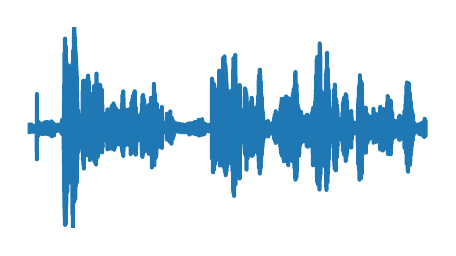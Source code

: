 \begingroup%
\makeatletter%
\begin{pgfpicture}%
\pgfpathrectangle{\pgfpointorigin}{\pgfqpoint{2.0in}{1.0in}}%
\pgfusepath{use as bounding box, clip}%
\begin{pgfscope}%
\pgfsetbuttcap%
\pgfsetmiterjoin%
\pgfsetlinewidth{0.0pt}%
\definecolor{currentstroke}{rgb}{0.0,0.0,0.0}%
\pgfsetstrokecolor{currentstroke}%
\pgfsetstrokeopacity{0.0}%
\pgfsetdash{}{0pt}%
\pgfpathmoveto{\pgfqpoint{0.0in}{0.0in}}%
\pgfpathlineto{\pgfqpoint{2.0in}{0.0in}}%
\pgfpathlineto{\pgfqpoint{2.0in}{1.0in}}%
\pgfpathlineto{\pgfqpoint{0.0in}{1.0in}}%
\pgfpathclose%
\pgfusepath{}%
\end{pgfscope}%
\begin{pgfscope}%
\pgfpathrectangle{\pgfqpoint{0.0in}{0.0in}}{\pgfqpoint{2.0in}{1.0in}}%
\pgfusepath{clip}%
\pgfsetrectcap%
\pgfsetroundjoin%
\pgfsetlinewidth{1.506pt}%
\definecolor{currentstroke}{rgb}{0.122,0.467,0.706}%
\pgfsetstrokecolor{currentstroke}%
\pgfsetdash{}{0pt}%
\pgfpathmoveto{\pgfqpoint{0.0in}{0.489in}}%
\pgfpathlineto{\pgfqpoint{0.0in}{0.477in}}%
\pgfpathlineto{\pgfqpoint{0.0in}{0.507in}}%
\pgfpathlineto{\pgfqpoint{0.001in}{0.499in}}%
\pgfpathlineto{\pgfqpoint{0.001in}{0.477in}}%
\pgfpathlineto{\pgfqpoint{0.002in}{0.512in}}%
\pgfpathlineto{\pgfqpoint{0.002in}{0.482in}}%
\pgfpathlineto{\pgfqpoint{0.003in}{0.485in}}%
\pgfpathlineto{\pgfqpoint{0.003in}{0.513in}}%
\pgfpathlineto{\pgfqpoint{0.003in}{0.48in}}%
\pgfpathlineto{\pgfqpoint{0.004in}{0.491in}}%
\pgfpathlineto{\pgfqpoint{0.005in}{0.479in}}%
\pgfpathlineto{\pgfqpoint{0.004in}{0.515in}}%
\pgfpathlineto{\pgfqpoint{0.005in}{0.496in}}%
\pgfpathlineto{\pgfqpoint{0.006in}{0.504in}}%
\pgfpathlineto{\pgfqpoint{0.005in}{0.485in}}%
\pgfpathlineto{\pgfqpoint{0.006in}{0.493in}}%
\pgfpathlineto{\pgfqpoint{0.007in}{0.481in}}%
\pgfpathlineto{\pgfqpoint{0.007in}{0.51in}}%
\pgfpathlineto{\pgfqpoint{0.007in}{0.5in}}%
\pgfpathlineto{\pgfqpoint{0.007in}{0.491in}}%
\pgfpathlineto{\pgfqpoint{0.007in}{0.485in}}%
\pgfpathlineto{\pgfqpoint{0.008in}{0.507in}}%
\pgfpathlineto{\pgfqpoint{0.008in}{0.498in}}%
\pgfpathlineto{\pgfqpoint{0.009in}{0.515in}}%
\pgfpathlineto{\pgfqpoint{0.009in}{0.484in}}%
\pgfpathlineto{\pgfqpoint{0.009in}{0.49in}}%
\pgfpathlineto{\pgfqpoint{0.009in}{0.479in}}%
\pgfpathlineto{\pgfqpoint{0.01in}{0.509in}}%
\pgfpathlineto{\pgfqpoint{0.01in}{0.5in}}%
\pgfpathlineto{\pgfqpoint{0.011in}{0.483in}}%
\pgfpathlineto{\pgfqpoint{0.011in}{0.505in}}%
\pgfpathlineto{\pgfqpoint{0.011in}{0.498in}}%
\pgfpathlineto{\pgfqpoint{0.011in}{0.514in}}%
\pgfpathlineto{\pgfqpoint{0.012in}{0.482in}}%
\pgfpathlineto{\pgfqpoint{0.012in}{0.497in}}%
\pgfpathlineto{\pgfqpoint{0.013in}{0.479in}}%
\pgfpathlineto{\pgfqpoint{0.013in}{0.513in}}%
\pgfpathlineto{\pgfqpoint{0.014in}{0.493in}}%
\pgfpathlineto{\pgfqpoint{0.014in}{0.51in}}%
\pgfpathlineto{\pgfqpoint{0.014in}{0.485in}}%
\pgfpathlineto{\pgfqpoint{0.015in}{0.5in}}%
\pgfpathlineto{\pgfqpoint{0.015in}{0.481in}}%
\pgfpathlineto{\pgfqpoint{0.015in}{0.508in}}%
\pgfpathlineto{\pgfqpoint{0.016in}{0.499in}}%
\pgfpathlineto{\pgfqpoint{0.017in}{0.508in}}%
\pgfpathlineto{\pgfqpoint{0.016in}{0.487in}}%
\pgfpathlineto{\pgfqpoint{0.017in}{0.493in}}%
\pgfpathlineto{\pgfqpoint{0.017in}{0.482in}}%
\pgfpathlineto{\pgfqpoint{0.018in}{0.506in}}%
\pgfpathlineto{\pgfqpoint{0.018in}{0.491in}}%
\pgfpathlineto{\pgfqpoint{0.018in}{0.491in}}%
\pgfpathlineto{\pgfqpoint{0.018in}{0.482in}}%
\pgfpathlineto{\pgfqpoint{0.018in}{0.516in}}%
\pgfpathlineto{\pgfqpoint{0.019in}{0.491in}}%
\pgfpathlineto{\pgfqpoint{0.02in}{0.507in}}%
\pgfpathlineto{\pgfqpoint{0.02in}{0.483in}}%
\pgfpathlineto{\pgfqpoint{0.02in}{0.502in}}%
\pgfpathlineto{\pgfqpoint{0.02in}{0.488in}}%
\pgfpathlineto{\pgfqpoint{0.021in}{0.503in}}%
\pgfpathlineto{\pgfqpoint{0.021in}{0.492in}}%
\pgfpathlineto{\pgfqpoint{0.022in}{0.509in}}%
\pgfpathlineto{\pgfqpoint{0.022in}{0.48in}}%
\pgfpathlineto{\pgfqpoint{0.022in}{0.489in}}%
\pgfpathlineto{\pgfqpoint{0.022in}{0.492in}}%
\pgfpathlineto{\pgfqpoint{0.023in}{0.489in}}%
\pgfpathlineto{\pgfqpoint{0.023in}{0.503in}}%
\pgfpathlineto{\pgfqpoint{0.023in}{0.489in}}%
\pgfpathlineto{\pgfqpoint{0.024in}{0.499in}}%
\pgfpathlineto{\pgfqpoint{0.024in}{0.483in}}%
\pgfpathlineto{\pgfqpoint{0.025in}{0.506in}}%
\pgfpathlineto{\pgfqpoint{0.025in}{0.491in}}%
\pgfpathlineto{\pgfqpoint{0.025in}{0.506in}}%
\pgfpathlineto{\pgfqpoint{0.025in}{0.49in}}%
\pgfpathlineto{\pgfqpoint{0.026in}{0.494in}}%
\pgfpathlineto{\pgfqpoint{0.027in}{0.48in}}%
\pgfpathlineto{\pgfqpoint{0.026in}{0.508in}}%
\pgfpathlineto{\pgfqpoint{0.027in}{0.492in}}%
\pgfpathlineto{\pgfqpoint{0.028in}{0.509in}}%
\pgfpathlineto{\pgfqpoint{0.028in}{0.484in}}%
\pgfpathlineto{\pgfqpoint{0.028in}{0.506in}}%
\pgfpathlineto{\pgfqpoint{0.029in}{0.488in}}%
\pgfpathlineto{\pgfqpoint{0.029in}{0.49in}}%
\pgfpathlineto{\pgfqpoint{0.029in}{0.506in}}%
\pgfpathlineto{\pgfqpoint{0.03in}{0.487in}}%
\pgfpathlineto{\pgfqpoint{0.03in}{0.5in}}%
\pgfpathlineto{\pgfqpoint{0.031in}{0.484in}}%
\pgfpathlineto{\pgfqpoint{0.031in}{0.506in}}%
\pgfpathlineto{\pgfqpoint{0.032in}{0.5in}}%
\pgfpathlineto{\pgfqpoint{0.032in}{0.481in}}%
\pgfpathlineto{\pgfqpoint{0.032in}{0.508in}}%
\pgfpathlineto{\pgfqpoint{0.033in}{0.49in}}%
\pgfpathlineto{\pgfqpoint{0.034in}{0.505in}}%
\pgfpathlineto{\pgfqpoint{0.033in}{0.486in}}%
\pgfpathlineto{\pgfqpoint{0.034in}{0.499in}}%
\pgfpathlineto{\pgfqpoint{0.035in}{0.488in}}%
\pgfpathlineto{\pgfqpoint{0.034in}{0.504in}}%
\pgfpathlineto{\pgfqpoint{0.035in}{0.497in}}%
\pgfpathlineto{\pgfqpoint{0.036in}{0.503in}}%
\pgfpathlineto{\pgfqpoint{0.035in}{0.483in}}%
\pgfpathlineto{\pgfqpoint{0.036in}{0.502in}}%
\pgfpathlineto{\pgfqpoint{0.036in}{0.502in}}%
\pgfpathlineto{\pgfqpoint{0.036in}{0.494in}}%
\pgfpathlineto{\pgfqpoint{0.036in}{0.497in}}%
\pgfpathlineto{\pgfqpoint{0.036in}{0.486in}}%
\pgfpathlineto{\pgfqpoint{0.037in}{0.508in}}%
\pgfpathlineto{\pgfqpoint{0.037in}{0.496in}}%
\pgfpathlineto{\pgfqpoint{0.037in}{0.49in}}%
\pgfpathlineto{\pgfqpoint{0.037in}{0.501in}}%
\pgfpathlineto{\pgfqpoint{0.038in}{0.5in}}%
\pgfpathlineto{\pgfqpoint{0.039in}{0.509in}}%
\pgfpathlineto{\pgfqpoint{0.038in}{0.487in}}%
\pgfpathlineto{\pgfqpoint{0.039in}{0.501in}}%
\pgfpathlineto{\pgfqpoint{0.039in}{0.482in}}%
\pgfpathlineto{\pgfqpoint{0.039in}{0.506in}}%
\pgfpathlineto{\pgfqpoint{0.04in}{0.495in}}%
\pgfpathlineto{\pgfqpoint{0.041in}{0.503in}}%
\pgfpathlineto{\pgfqpoint{0.04in}{0.488in}}%
\pgfpathlineto{\pgfqpoint{0.041in}{0.492in}}%
\pgfpathlineto{\pgfqpoint{0.042in}{0.481in}}%
\pgfpathlineto{\pgfqpoint{0.042in}{0.513in}}%
\pgfpathlineto{\pgfqpoint{0.042in}{0.497in}}%
\pgfpathlineto{\pgfqpoint{0.042in}{0.505in}}%
\pgfpathlineto{\pgfqpoint{0.042in}{0.491in}}%
\pgfpathlineto{\pgfqpoint{0.043in}{0.499in}}%
\pgfpathlineto{\pgfqpoint{0.043in}{0.485in}}%
\pgfpathlineto{\pgfqpoint{0.043in}{0.505in}}%
\pgfpathlineto{\pgfqpoint{0.044in}{0.496in}}%
\pgfpathlineto{\pgfqpoint{0.044in}{0.504in}}%
\pgfpathlineto{\pgfqpoint{0.045in}{0.485in}}%
\pgfpathlineto{\pgfqpoint{0.045in}{0.499in}}%
\pgfpathlineto{\pgfqpoint{0.046in}{0.342in}}%
\pgfpathlineto{\pgfqpoint{0.046in}{0.668in}}%
\pgfpathlineto{\pgfqpoint{0.046in}{0.424in}}%
\pgfpathlineto{\pgfqpoint{0.046in}{0.604in}}%
\pgfpathlineto{\pgfqpoint{0.046in}{0.407in}}%
\pgfpathlineto{\pgfqpoint{0.047in}{0.499in}}%
\pgfpathlineto{\pgfqpoint{0.048in}{0.463in}}%
\pgfpathlineto{\pgfqpoint{0.048in}{0.536in}}%
\pgfpathlineto{\pgfqpoint{0.049in}{0.491in}}%
\pgfpathlineto{\pgfqpoint{0.049in}{0.524in}}%
\pgfpathlineto{\pgfqpoint{0.049in}{0.479in}}%
\pgfpathlineto{\pgfqpoint{0.05in}{0.501in}}%
\pgfpathlineto{\pgfqpoint{0.05in}{0.485in}}%
\pgfpathlineto{\pgfqpoint{0.05in}{0.512in}}%
\pgfpathlineto{\pgfqpoint{0.051in}{0.496in}}%
\pgfpathlineto{\pgfqpoint{0.051in}{0.514in}}%
\pgfpathlineto{\pgfqpoint{0.052in}{0.481in}}%
\pgfpathlineto{\pgfqpoint{0.052in}{0.496in}}%
\pgfpathlineto{\pgfqpoint{0.052in}{0.459in}}%
\pgfpathlineto{\pgfqpoint{0.052in}{0.53in}}%
\pgfpathlineto{\pgfqpoint{0.053in}{0.484in}}%
\pgfpathlineto{\pgfqpoint{0.054in}{0.517in}}%
\pgfpathlineto{\pgfqpoint{0.053in}{0.478in}}%
\pgfpathlineto{\pgfqpoint{0.054in}{0.493in}}%
\pgfpathlineto{\pgfqpoint{0.055in}{0.518in}}%
\pgfpathlineto{\pgfqpoint{0.055in}{0.478in}}%
\pgfpathlineto{\pgfqpoint{0.055in}{0.495in}}%
\pgfpathlineto{\pgfqpoint{0.056in}{0.467in}}%
\pgfpathlineto{\pgfqpoint{0.056in}{0.525in}}%
\pgfpathlineto{\pgfqpoint{0.056in}{0.495in}}%
\pgfpathlineto{\pgfqpoint{0.057in}{0.521in}}%
\pgfpathlineto{\pgfqpoint{0.057in}{0.478in}}%
\pgfpathlineto{\pgfqpoint{0.057in}{0.495in}}%
\pgfpathlineto{\pgfqpoint{0.057in}{0.477in}}%
\pgfpathlineto{\pgfqpoint{0.058in}{0.516in}}%
\pgfpathlineto{\pgfqpoint{0.059in}{0.496in}}%
\pgfpathlineto{\pgfqpoint{0.059in}{0.512in}}%
\pgfpathlineto{\pgfqpoint{0.059in}{0.487in}}%
\pgfpathlineto{\pgfqpoint{0.059in}{0.5in}}%
\pgfpathlineto{\pgfqpoint{0.059in}{0.47in}}%
\pgfpathlineto{\pgfqpoint{0.059in}{0.522in}}%
\pgfpathlineto{\pgfqpoint{0.06in}{0.495in}}%
\pgfpathlineto{\pgfqpoint{0.061in}{0.471in}}%
\pgfpathlineto{\pgfqpoint{0.061in}{0.522in}}%
\pgfpathlineto{\pgfqpoint{0.061in}{0.486in}}%
\pgfpathlineto{\pgfqpoint{0.062in}{0.519in}}%
\pgfpathlineto{\pgfqpoint{0.062in}{0.479in}}%
\pgfpathlineto{\pgfqpoint{0.062in}{0.49in}}%
\pgfpathlineto{\pgfqpoint{0.063in}{0.512in}}%
\pgfpathlineto{\pgfqpoint{0.063in}{0.475in}}%
\pgfpathlineto{\pgfqpoint{0.063in}{0.497in}}%
\pgfpathlineto{\pgfqpoint{0.064in}{0.478in}}%
\pgfpathlineto{\pgfqpoint{0.064in}{0.512in}}%
\pgfpathlineto{\pgfqpoint{0.064in}{0.494in}}%
\pgfpathlineto{\pgfqpoint{0.064in}{0.514in}}%
\pgfpathlineto{\pgfqpoint{0.064in}{0.479in}}%
\pgfpathlineto{\pgfqpoint{0.065in}{0.493in}}%
\pgfpathlineto{\pgfqpoint{0.066in}{0.476in}}%
\pgfpathlineto{\pgfqpoint{0.066in}{0.513in}}%
\pgfpathlineto{\pgfqpoint{0.066in}{0.499in}}%
\pgfpathlineto{\pgfqpoint{0.068in}{0.516in}}%
\pgfpathlineto{\pgfqpoint{0.067in}{0.47in}}%
\pgfpathlineto{\pgfqpoint{0.068in}{0.508in}}%
\pgfpathlineto{\pgfqpoint{0.068in}{0.477in}}%
\pgfpathlineto{\pgfqpoint{0.068in}{0.509in}}%
\pgfpathlineto{\pgfqpoint{0.069in}{0.491in}}%
\pgfpathlineto{\pgfqpoint{0.07in}{0.518in}}%
\pgfpathlineto{\pgfqpoint{0.069in}{0.477in}}%
\pgfpathlineto{\pgfqpoint{0.07in}{0.497in}}%
\pgfpathlineto{\pgfqpoint{0.07in}{0.483in}}%
\pgfpathlineto{\pgfqpoint{0.071in}{0.512in}}%
\pgfpathlineto{\pgfqpoint{0.071in}{0.483in}}%
\pgfpathlineto{\pgfqpoint{0.072in}{0.513in}}%
\pgfpathlineto{\pgfqpoint{0.072in}{0.474in}}%
\pgfpathlineto{\pgfqpoint{0.073in}{0.471in}}%
\pgfpathlineto{\pgfqpoint{0.073in}{0.512in}}%
\pgfpathlineto{\pgfqpoint{0.073in}{0.489in}}%
\pgfpathlineto{\pgfqpoint{0.073in}{0.514in}}%
\pgfpathlineto{\pgfqpoint{0.073in}{0.472in}}%
\pgfpathlineto{\pgfqpoint{0.074in}{0.49in}}%
\pgfpathlineto{\pgfqpoint{0.075in}{0.513in}}%
\pgfpathlineto{\pgfqpoint{0.075in}{0.474in}}%
\pgfpathlineto{\pgfqpoint{0.075in}{0.489in}}%
\pgfpathlineto{\pgfqpoint{0.076in}{0.473in}}%
\pgfpathlineto{\pgfqpoint{0.075in}{0.514in}}%
\pgfpathlineto{\pgfqpoint{0.076in}{0.502in}}%
\pgfpathlineto{\pgfqpoint{0.076in}{0.52in}}%
\pgfpathlineto{\pgfqpoint{0.076in}{0.468in}}%
\pgfpathlineto{\pgfqpoint{0.077in}{0.492in}}%
\pgfpathlineto{\pgfqpoint{0.078in}{0.522in}}%
\pgfpathlineto{\pgfqpoint{0.078in}{0.477in}}%
\pgfpathlineto{\pgfqpoint{0.078in}{0.501in}}%
\pgfpathlineto{\pgfqpoint{0.079in}{0.47in}}%
\pgfpathlineto{\pgfqpoint{0.078in}{0.517in}}%
\pgfpathlineto{\pgfqpoint{0.079in}{0.472in}}%
\pgfpathlineto{\pgfqpoint{0.079in}{0.516in}}%
\pgfpathlineto{\pgfqpoint{0.08in}{0.507in}}%
\pgfpathlineto{\pgfqpoint{0.081in}{0.472in}}%
\pgfpathlineto{\pgfqpoint{0.081in}{0.516in}}%
\pgfpathlineto{\pgfqpoint{0.082in}{0.489in}}%
\pgfpathlineto{\pgfqpoint{0.082in}{0.489in}}%
\pgfpathlineto{\pgfqpoint{0.082in}{0.516in}}%
\pgfpathlineto{\pgfqpoint{0.082in}{0.478in}}%
\pgfpathlineto{\pgfqpoint{0.083in}{0.49in}}%
\pgfpathlineto{\pgfqpoint{0.083in}{0.474in}}%
\pgfpathlineto{\pgfqpoint{0.083in}{0.516in}}%
\pgfpathlineto{\pgfqpoint{0.084in}{0.502in}}%
\pgfpathlineto{\pgfqpoint{0.084in}{0.506in}}%
\pgfpathlineto{\pgfqpoint{0.084in}{0.487in}}%
\pgfpathlineto{\pgfqpoint{0.084in}{0.483in}}%
\pgfpathlineto{\pgfqpoint{0.084in}{0.515in}}%
\pgfpathlineto{\pgfqpoint{0.085in}{0.489in}}%
\pgfpathlineto{\pgfqpoint{0.085in}{0.525in}}%
\pgfpathlineto{\pgfqpoint{0.085in}{0.477in}}%
\pgfpathlineto{\pgfqpoint{0.086in}{0.483in}}%
\pgfpathlineto{\pgfqpoint{0.087in}{0.475in}}%
\pgfpathlineto{\pgfqpoint{0.087in}{0.525in}}%
\pgfpathlineto{\pgfqpoint{0.087in}{0.49in}}%
\pgfpathlineto{\pgfqpoint{0.088in}{0.527in}}%
\pgfpathlineto{\pgfqpoint{0.088in}{0.47in}}%
\pgfpathlineto{\pgfqpoint{0.088in}{0.503in}}%
\pgfpathlineto{\pgfqpoint{0.088in}{0.473in}}%
\pgfpathlineto{\pgfqpoint{0.089in}{0.514in}}%
\pgfpathlineto{\pgfqpoint{0.089in}{0.49in}}%
\pgfpathlineto{\pgfqpoint{0.089in}{0.516in}}%
\pgfpathlineto{\pgfqpoint{0.09in}{0.478in}}%
\pgfpathlineto{\pgfqpoint{0.09in}{0.486in}}%
\pgfpathlineto{\pgfqpoint{0.091in}{0.471in}}%
\pgfpathlineto{\pgfqpoint{0.091in}{0.514in}}%
\pgfpathlineto{\pgfqpoint{0.092in}{0.48in}}%
\pgfpathlineto{\pgfqpoint{0.092in}{0.509in}}%
\pgfpathlineto{\pgfqpoint{0.092in}{0.473in}}%
\pgfpathlineto{\pgfqpoint{0.093in}{0.502in}}%
\pgfpathlineto{\pgfqpoint{0.093in}{0.478in}}%
\pgfpathlineto{\pgfqpoint{0.093in}{0.513in}}%
\pgfpathlineto{\pgfqpoint{0.094in}{0.485in}}%
\pgfpathlineto{\pgfqpoint{0.094in}{0.517in}}%
\pgfpathlineto{\pgfqpoint{0.094in}{0.478in}}%
\pgfpathlineto{\pgfqpoint{0.095in}{0.5in}}%
\pgfpathlineto{\pgfqpoint{0.095in}{0.476in}}%
\pgfpathlineto{\pgfqpoint{0.095in}{0.518in}}%
\pgfpathlineto{\pgfqpoint{0.096in}{0.507in}}%
\pgfpathlineto{\pgfqpoint{0.097in}{0.472in}}%
\pgfpathlineto{\pgfqpoint{0.097in}{0.525in}}%
\pgfpathlineto{\pgfqpoint{0.097in}{0.497in}}%
\pgfpathlineto{\pgfqpoint{0.098in}{0.516in}}%
\pgfpathlineto{\pgfqpoint{0.098in}{0.468in}}%
\pgfpathlineto{\pgfqpoint{0.098in}{0.509in}}%
\pgfpathlineto{\pgfqpoint{0.098in}{0.474in}}%
\pgfpathlineto{\pgfqpoint{0.098in}{0.529in}}%
\pgfpathlineto{\pgfqpoint{0.099in}{0.504in}}%
\pgfpathlineto{\pgfqpoint{0.099in}{0.514in}}%
\pgfpathlineto{\pgfqpoint{0.1in}{0.477in}}%
\pgfpathlineto{\pgfqpoint{0.1in}{0.488in}}%
\pgfpathlineto{\pgfqpoint{0.101in}{0.472in}}%
\pgfpathlineto{\pgfqpoint{0.101in}{0.527in}}%
\pgfpathlineto{\pgfqpoint{0.102in}{0.493in}}%
\pgfpathlineto{\pgfqpoint{0.102in}{0.516in}}%
\pgfpathlineto{\pgfqpoint{0.102in}{0.467in}}%
\pgfpathlineto{\pgfqpoint{0.103in}{0.494in}}%
\pgfpathlineto{\pgfqpoint{0.103in}{0.516in}}%
\pgfpathlineto{\pgfqpoint{0.104in}{0.48in}}%
\pgfpathlineto{\pgfqpoint{0.104in}{0.497in}}%
\pgfpathlineto{\pgfqpoint{0.104in}{0.472in}}%
\pgfpathlineto{\pgfqpoint{0.104in}{0.516in}}%
\pgfpathlineto{\pgfqpoint{0.105in}{0.491in}}%
\pgfpathlineto{\pgfqpoint{0.105in}{0.479in}}%
\pgfpathlineto{\pgfqpoint{0.105in}{0.486in}}%
\pgfpathlineto{\pgfqpoint{0.105in}{0.513in}}%
\pgfpathlineto{\pgfqpoint{0.106in}{0.476in}}%
\pgfpathlineto{\pgfqpoint{0.106in}{0.501in}}%
\pgfpathlineto{\pgfqpoint{0.106in}{0.501in}}%
\pgfpathlineto{\pgfqpoint{0.107in}{0.473in}}%
\pgfpathlineto{\pgfqpoint{0.106in}{0.515in}}%
\pgfpathlineto{\pgfqpoint{0.107in}{0.485in}}%
\pgfpathlineto{\pgfqpoint{0.108in}{0.52in}}%
\pgfpathlineto{\pgfqpoint{0.108in}{0.468in}}%
\pgfpathlineto{\pgfqpoint{0.108in}{0.508in}}%
\pgfpathlineto{\pgfqpoint{0.109in}{0.466in}}%
\pgfpathlineto{\pgfqpoint{0.109in}{0.512in}}%
\pgfpathlineto{\pgfqpoint{0.109in}{0.505in}}%
\pgfpathlineto{\pgfqpoint{0.11in}{0.525in}}%
\pgfpathlineto{\pgfqpoint{0.11in}{0.472in}}%
\pgfpathlineto{\pgfqpoint{0.11in}{0.494in}}%
\pgfpathlineto{\pgfqpoint{0.111in}{0.473in}}%
\pgfpathlineto{\pgfqpoint{0.111in}{0.518in}}%
\pgfpathlineto{\pgfqpoint{0.112in}{0.488in}}%
\pgfpathlineto{\pgfqpoint{0.112in}{0.51in}}%
\pgfpathlineto{\pgfqpoint{0.112in}{0.477in}}%
\pgfpathlineto{\pgfqpoint{0.113in}{0.49in}}%
\pgfpathlineto{\pgfqpoint{0.113in}{0.471in}}%
\pgfpathlineto{\pgfqpoint{0.113in}{0.52in}}%
\pgfpathlineto{\pgfqpoint{0.114in}{0.495in}}%
\pgfpathlineto{\pgfqpoint{0.114in}{0.518in}}%
\pgfpathlineto{\pgfqpoint{0.114in}{0.472in}}%
\pgfpathlineto{\pgfqpoint{0.115in}{0.494in}}%
\pgfpathlineto{\pgfqpoint{0.115in}{0.518in}}%
\pgfpathlineto{\pgfqpoint{0.115in}{0.48in}}%
\pgfpathlineto{\pgfqpoint{0.116in}{0.502in}}%
\pgfpathlineto{\pgfqpoint{0.116in}{0.474in}}%
\pgfpathlineto{\pgfqpoint{0.117in}{0.522in}}%
\pgfpathlineto{\pgfqpoint{0.117in}{0.486in}}%
\pgfpathlineto{\pgfqpoint{0.118in}{0.521in}}%
\pgfpathlineto{\pgfqpoint{0.117in}{0.473in}}%
\pgfpathlineto{\pgfqpoint{0.118in}{0.492in}}%
\pgfpathlineto{\pgfqpoint{0.119in}{0.531in}}%
\pgfpathlineto{\pgfqpoint{0.119in}{0.475in}}%
\pgfpathlineto{\pgfqpoint{0.119in}{0.507in}}%
\pgfpathlineto{\pgfqpoint{0.12in}{0.474in}}%
\pgfpathlineto{\pgfqpoint{0.12in}{0.515in}}%
\pgfpathlineto{\pgfqpoint{0.12in}{0.499in}}%
\pgfpathlineto{\pgfqpoint{0.121in}{0.52in}}%
\pgfpathlineto{\pgfqpoint{0.121in}{0.457in}}%
\pgfpathlineto{\pgfqpoint{0.121in}{0.508in}}%
\pgfpathlineto{\pgfqpoint{0.122in}{0.477in}}%
\pgfpathlineto{\pgfqpoint{0.122in}{0.518in}}%
\pgfpathlineto{\pgfqpoint{0.123in}{0.504in}}%
\pgfpathlineto{\pgfqpoint{0.123in}{0.515in}}%
\pgfpathlineto{\pgfqpoint{0.124in}{0.474in}}%
\pgfpathlineto{\pgfqpoint{0.125in}{0.518in}}%
\pgfpathlineto{\pgfqpoint{0.124in}{0.472in}}%
\pgfpathlineto{\pgfqpoint{0.125in}{0.489in}}%
\pgfpathlineto{\pgfqpoint{0.125in}{0.471in}}%
\pgfpathlineto{\pgfqpoint{0.125in}{0.525in}}%
\pgfpathlineto{\pgfqpoint{0.125in}{0.508in}}%
\pgfpathlineto{\pgfqpoint{0.125in}{0.519in}}%
\pgfpathlineto{\pgfqpoint{0.126in}{0.475in}}%
\pgfpathlineto{\pgfqpoint{0.126in}{0.502in}}%
\pgfpathlineto{\pgfqpoint{0.127in}{0.467in}}%
\pgfpathlineto{\pgfqpoint{0.127in}{0.522in}}%
\pgfpathlineto{\pgfqpoint{0.128in}{0.482in}}%
\pgfpathlineto{\pgfqpoint{0.128in}{0.509in}}%
\pgfpathlineto{\pgfqpoint{0.129in}{0.479in}}%
\pgfpathlineto{\pgfqpoint{0.129in}{0.503in}}%
\pgfpathlineto{\pgfqpoint{0.13in}{0.473in}}%
\pgfpathlineto{\pgfqpoint{0.129in}{0.514in}}%
\pgfpathlineto{\pgfqpoint{0.13in}{0.489in}}%
\pgfpathlineto{\pgfqpoint{0.13in}{0.484in}}%
\pgfpathlineto{\pgfqpoint{0.13in}{0.492in}}%
\pgfpathlineto{\pgfqpoint{0.13in}{0.518in}}%
\pgfpathlineto{\pgfqpoint{0.13in}{0.478in}}%
\pgfpathlineto{\pgfqpoint{0.131in}{0.499in}}%
\pgfpathlineto{\pgfqpoint{0.132in}{0.517in}}%
\pgfpathlineto{\pgfqpoint{0.132in}{0.462in}}%
\pgfpathlineto{\pgfqpoint{0.132in}{0.49in}}%
\pgfpathlineto{\pgfqpoint{0.132in}{0.482in}}%
\pgfpathlineto{\pgfqpoint{0.132in}{0.507in}}%
\pgfpathlineto{\pgfqpoint{0.133in}{0.497in}}%
\pgfpathlineto{\pgfqpoint{0.133in}{0.517in}}%
\pgfpathlineto{\pgfqpoint{0.134in}{0.483in}}%
\pgfpathlineto{\pgfqpoint{0.134in}{0.49in}}%
\pgfpathlineto{\pgfqpoint{0.135in}{0.479in}}%
\pgfpathlineto{\pgfqpoint{0.134in}{0.512in}}%
\pgfpathlineto{\pgfqpoint{0.135in}{0.491in}}%
\pgfpathlineto{\pgfqpoint{0.135in}{0.513in}}%
\pgfpathlineto{\pgfqpoint{0.136in}{0.48in}}%
\pgfpathlineto{\pgfqpoint{0.136in}{0.498in}}%
\pgfpathlineto{\pgfqpoint{0.136in}{0.482in}}%
\pgfpathlineto{\pgfqpoint{0.137in}{0.514in}}%
\pgfpathlineto{\pgfqpoint{0.137in}{0.495in}}%
\pgfpathlineto{\pgfqpoint{0.138in}{0.484in}}%
\pgfpathlineto{\pgfqpoint{0.138in}{0.506in}}%
\pgfpathlineto{\pgfqpoint{0.138in}{0.496in}}%
\pgfpathlineto{\pgfqpoint{0.138in}{0.508in}}%
\pgfpathlineto{\pgfqpoint{0.139in}{0.482in}}%
\pgfpathlineto{\pgfqpoint{0.14in}{0.496in}}%
\pgfpathlineto{\pgfqpoint{0.14in}{0.484in}}%
\pgfpathlineto{\pgfqpoint{0.14in}{0.506in}}%
\pgfpathlineto{\pgfqpoint{0.141in}{0.498in}}%
\pgfpathlineto{\pgfqpoint{0.142in}{0.483in}}%
\pgfpathlineto{\pgfqpoint{0.141in}{0.505in}}%
\pgfpathlineto{\pgfqpoint{0.142in}{0.499in}}%
\pgfpathlineto{\pgfqpoint{0.142in}{0.512in}}%
\pgfpathlineto{\pgfqpoint{0.142in}{0.485in}}%
\pgfpathlineto{\pgfqpoint{0.143in}{0.499in}}%
\pgfpathlineto{\pgfqpoint{0.143in}{0.485in}}%
\pgfpathlineto{\pgfqpoint{0.143in}{0.503in}}%
\pgfpathlineto{\pgfqpoint{0.144in}{0.497in}}%
\pgfpathlineto{\pgfqpoint{0.145in}{0.488in}}%
\pgfpathlineto{\pgfqpoint{0.145in}{0.501in}}%
\pgfpathlineto{\pgfqpoint{0.145in}{0.493in}}%
\pgfpathlineto{\pgfqpoint{0.146in}{0.503in}}%
\pgfpathlineto{\pgfqpoint{0.146in}{0.49in}}%
\pgfpathlineto{\pgfqpoint{0.146in}{0.491in}}%
\pgfpathlineto{\pgfqpoint{0.147in}{0.485in}}%
\pgfpathlineto{\pgfqpoint{0.147in}{0.511in}}%
\pgfpathlineto{\pgfqpoint{0.147in}{0.497in}}%
\pgfpathlineto{\pgfqpoint{0.148in}{0.502in}}%
\pgfpathlineto{\pgfqpoint{0.147in}{0.489in}}%
\pgfpathlineto{\pgfqpoint{0.148in}{0.495in}}%
\pgfpathlineto{\pgfqpoint{0.149in}{0.484in}}%
\pgfpathlineto{\pgfqpoint{0.149in}{0.508in}}%
\pgfpathlineto{\pgfqpoint{0.149in}{0.493in}}%
\pgfpathlineto{\pgfqpoint{0.15in}{0.505in}}%
\pgfpathlineto{\pgfqpoint{0.15in}{0.486in}}%
\pgfpathlineto{\pgfqpoint{0.15in}{0.493in}}%
\pgfpathlineto{\pgfqpoint{0.151in}{0.502in}}%
\pgfpathlineto{\pgfqpoint{0.15in}{0.487in}}%
\pgfpathlineto{\pgfqpoint{0.152in}{0.5in}}%
\pgfpathlineto{\pgfqpoint{0.152in}{0.487in}}%
\pgfpathlineto{\pgfqpoint{0.152in}{0.515in}}%
\pgfpathlineto{\pgfqpoint{0.153in}{0.498in}}%
\pgfpathlineto{\pgfqpoint{0.154in}{0.507in}}%
\pgfpathlineto{\pgfqpoint{0.154in}{0.487in}}%
\pgfpathlineto{\pgfqpoint{0.154in}{0.496in}}%
\pgfpathlineto{\pgfqpoint{0.155in}{0.488in}}%
\pgfpathlineto{\pgfqpoint{0.154in}{0.504in}}%
\pgfpathlineto{\pgfqpoint{0.155in}{0.496in}}%
\pgfpathlineto{\pgfqpoint{0.155in}{0.504in}}%
\pgfpathlineto{\pgfqpoint{0.155in}{0.488in}}%
\pgfpathlineto{\pgfqpoint{0.156in}{0.496in}}%
\pgfpathlineto{\pgfqpoint{0.157in}{0.486in}}%
\pgfpathlineto{\pgfqpoint{0.157in}{0.509in}}%
\pgfpathlineto{\pgfqpoint{0.157in}{0.492in}}%
\pgfpathlineto{\pgfqpoint{0.158in}{0.504in}}%
\pgfpathlineto{\pgfqpoint{0.158in}{0.487in}}%
\pgfpathlineto{\pgfqpoint{0.158in}{0.501in}}%
\pgfpathlineto{\pgfqpoint{0.158in}{0.488in}}%
\pgfpathlineto{\pgfqpoint{0.159in}{0.502in}}%
\pgfpathlineto{\pgfqpoint{0.159in}{0.492in}}%
\pgfpathlineto{\pgfqpoint{0.16in}{0.503in}}%
\pgfpathlineto{\pgfqpoint{0.16in}{0.487in}}%
\pgfpathlineto{\pgfqpoint{0.16in}{0.499in}}%
\pgfpathlineto{\pgfqpoint{0.161in}{0.489in}}%
\pgfpathlineto{\pgfqpoint{0.161in}{0.501in}}%
\pgfpathlineto{\pgfqpoint{0.162in}{0.499in}}%
\pgfpathlineto{\pgfqpoint{0.162in}{0.509in}}%
\pgfpathlineto{\pgfqpoint{0.162in}{0.486in}}%
\pgfpathlineto{\pgfqpoint{0.163in}{0.499in}}%
\pgfpathlineto{\pgfqpoint{0.163in}{0.489in}}%
\pgfpathlineto{\pgfqpoint{0.163in}{0.501in}}%
\pgfpathlineto{\pgfqpoint{0.164in}{0.496in}}%
\pgfpathlineto{\pgfqpoint{0.164in}{0.504in}}%
\pgfpathlineto{\pgfqpoint{0.164in}{0.488in}}%
\pgfpathlineto{\pgfqpoint{0.165in}{0.503in}}%
\pgfpathlineto{\pgfqpoint{0.166in}{0.486in}}%
\pgfpathlineto{\pgfqpoint{0.166in}{0.507in}}%
\pgfpathlineto{\pgfqpoint{0.166in}{0.507in}}%
\pgfpathlineto{\pgfqpoint{0.166in}{0.482in}}%
\pgfpathlineto{\pgfqpoint{0.167in}{0.495in}}%
\pgfpathlineto{\pgfqpoint{0.168in}{0.483in}}%
\pgfpathlineto{\pgfqpoint{0.167in}{0.509in}}%
\pgfpathlineto{\pgfqpoint{0.168in}{0.493in}}%
\pgfpathlineto{\pgfqpoint{0.169in}{0.509in}}%
\pgfpathlineto{\pgfqpoint{0.169in}{0.472in}}%
\pgfpathlineto{\pgfqpoint{0.169in}{0.5in}}%
\pgfpathlineto{\pgfqpoint{0.17in}{0.473in}}%
\pgfpathlineto{\pgfqpoint{0.169in}{0.524in}}%
\pgfpathlineto{\pgfqpoint{0.17in}{0.491in}}%
\pgfpathlineto{\pgfqpoint{0.171in}{0.527in}}%
\pgfpathlineto{\pgfqpoint{0.171in}{0.473in}}%
\pgfpathlineto{\pgfqpoint{0.172in}{0.486in}}%
\pgfpathlineto{\pgfqpoint{0.172in}{0.469in}}%
\pgfpathlineto{\pgfqpoint{0.172in}{0.538in}}%
\pgfpathlineto{\pgfqpoint{0.173in}{0.491in}}%
\pgfpathlineto{\pgfqpoint{0.173in}{0.482in}}%
\pgfpathlineto{\pgfqpoint{0.173in}{0.514in}}%
\pgfpathlineto{\pgfqpoint{0.174in}{0.485in}}%
\pgfpathlineto{\pgfqpoint{0.174in}{0.522in}}%
\pgfpathlineto{\pgfqpoint{0.174in}{0.482in}}%
\pgfpathlineto{\pgfqpoint{0.175in}{0.494in}}%
\pgfpathlineto{\pgfqpoint{0.176in}{0.479in}}%
\pgfpathlineto{\pgfqpoint{0.175in}{0.518in}}%
\pgfpathlineto{\pgfqpoint{0.176in}{0.488in}}%
\pgfpathlineto{\pgfqpoint{0.176in}{0.487in}}%
\pgfpathlineto{\pgfqpoint{0.176in}{0.499in}}%
\pgfpathlineto{\pgfqpoint{0.176in}{0.495in}}%
\pgfpathlineto{\pgfqpoint{0.177in}{0.478in}}%
\pgfpathlineto{\pgfqpoint{0.177in}{0.52in}}%
\pgfpathlineto{\pgfqpoint{0.178in}{0.477in}}%
\pgfpathlineto{\pgfqpoint{0.179in}{0.507in}}%
\pgfpathlineto{\pgfqpoint{0.179in}{0.516in}}%
\pgfpathlineto{\pgfqpoint{0.179in}{0.494in}}%
\pgfpathlineto{\pgfqpoint{0.179in}{0.458in}}%
\pgfpathlineto{\pgfqpoint{0.18in}{0.551in}}%
\pgfpathlineto{\pgfqpoint{0.18in}{0.468in}}%
\pgfpathlineto{\pgfqpoint{0.18in}{0.469in}}%
\pgfpathlineto{\pgfqpoint{0.18in}{0.452in}}%
\pgfpathlineto{\pgfqpoint{0.181in}{0.373in}}%
\pgfpathlineto{\pgfqpoint{0.181in}{0.587in}}%
\pgfpathlineto{\pgfqpoint{0.181in}{0.503in}}%
\pgfpathlineto{\pgfqpoint{0.182in}{0.629in}}%
\pgfpathlineto{\pgfqpoint{0.182in}{0.32in}}%
\pgfpathlineto{\pgfqpoint{0.182in}{0.512in}}%
\pgfpathlineto{\pgfqpoint{0.183in}{0.177in}}%
\pgfpathlineto{\pgfqpoint{0.183in}{0.715in}}%
\pgfpathlineto{\pgfqpoint{0.183in}{0.55in}}%
\pgfpathlineto{\pgfqpoint{0.184in}{0.872in}}%
\pgfpathlineto{\pgfqpoint{0.184in}{0.096in}}%
\pgfpathlineto{\pgfqpoint{0.184in}{0.373in}}%
\pgfpathlineto{\pgfqpoint{0.185in}{0.056in}}%
\pgfpathlineto{\pgfqpoint{0.185in}{0.85in}}%
\pgfpathlineto{\pgfqpoint{0.185in}{0.646in}}%
\pgfpathlineto{\pgfqpoint{0.186in}{0.844in}}%
\pgfpathlineto{\pgfqpoint{0.186in}{0.046in}}%
\pgfpathlineto{\pgfqpoint{0.186in}{0.323in}}%
\pgfpathlineto{\pgfqpoint{0.187in}{0.014in}}%
\pgfpathlineto{\pgfqpoint{0.187in}{0.917in}}%
\pgfpathlineto{\pgfqpoint{0.187in}{0.945in}}%
\pgfpathlineto{\pgfqpoint{0.188in}{0.102in}}%
\pgfpathlineto{\pgfqpoint{0.188in}{0.119in}}%
\pgfpathlineto{\pgfqpoint{0.189in}{0.017in}}%
\pgfpathlineto{\pgfqpoint{0.188in}{0.907in}}%
\pgfpathlineto{\pgfqpoint{0.189in}{0.7in}}%
\pgfpathlineto{\pgfqpoint{0.19in}{0.909in}}%
\pgfpathlineto{\pgfqpoint{0.19in}{0.038in}}%
\pgfpathlineto{\pgfqpoint{0.19in}{0.591in}}%
\pgfpathlineto{\pgfqpoint{0.191in}{0.872in}}%
\pgfpathlineto{\pgfqpoint{0.191in}{0.02in}}%
\pgfpathlineto{\pgfqpoint{0.191in}{0.234in}}%
\pgfpathlineto{\pgfqpoint{0.191in}{0.085in}}%
\pgfpathlineto{\pgfqpoint{0.191in}{0.893in}}%
\pgfpathlineto{\pgfqpoint{0.192in}{0.585in}}%
\pgfpathlineto{\pgfqpoint{0.192in}{0.843in}}%
\pgfpathlineto{\pgfqpoint{0.192in}{0.094in}}%
\pgfpathlineto{\pgfqpoint{0.193in}{0.434in}}%
\pgfpathlineto{\pgfqpoint{0.193in}{0.123in}}%
\pgfpathlineto{\pgfqpoint{0.193in}{0.793in}}%
\pgfpathlineto{\pgfqpoint{0.194in}{0.272in}}%
\pgfpathlineto{\pgfqpoint{0.195in}{0.775in}}%
\pgfpathlineto{\pgfqpoint{0.195in}{0.173in}}%
\pgfpathlineto{\pgfqpoint{0.195in}{0.659in}}%
\pgfpathlineto{\pgfqpoint{0.196in}{0.199in}}%
\pgfpathlineto{\pgfqpoint{0.195in}{0.703in}}%
\pgfpathlineto{\pgfqpoint{0.196in}{0.688in}}%
\pgfpathlineto{\pgfqpoint{0.196in}{0.819in}}%
\pgfpathlineto{\pgfqpoint{0.197in}{0.215in}}%
\pgfpathlineto{\pgfqpoint{0.197in}{0.462in}}%
\pgfpathlineto{\pgfqpoint{0.198in}{0.182in}}%
\pgfpathlineto{\pgfqpoint{0.198in}{0.738in}}%
\pgfpathlineto{\pgfqpoint{0.198in}{0.7in}}%
\pgfpathlineto{\pgfqpoint{0.198in}{0.232in}}%
\pgfpathlineto{\pgfqpoint{0.199in}{0.728in}}%
\pgfpathlineto{\pgfqpoint{0.199in}{0.387in}}%
\pgfpathlineto{\pgfqpoint{0.201in}{0.801in}}%
\pgfpathlineto{\pgfqpoint{0.2in}{0.259in}}%
\pgfpathlineto{\pgfqpoint{0.201in}{0.642in}}%
\pgfpathlineto{\pgfqpoint{0.201in}{0.279in}}%
\pgfpathlineto{\pgfqpoint{0.201in}{0.754in}}%
\pgfpathlineto{\pgfqpoint{0.202in}{0.376in}}%
\pgfpathlineto{\pgfqpoint{0.202in}{0.773in}}%
\pgfpathlineto{\pgfqpoint{0.203in}{0.299in}}%
\pgfpathlineto{\pgfqpoint{0.203in}{0.563in}}%
\pgfpathlineto{\pgfqpoint{0.204in}{0.313in}}%
\pgfpathlineto{\pgfqpoint{0.204in}{0.77in}}%
\pgfpathlineto{\pgfqpoint{0.204in}{0.457in}}%
\pgfpathlineto{\pgfqpoint{0.205in}{0.712in}}%
\pgfpathlineto{\pgfqpoint{0.205in}{0.327in}}%
\pgfpathlineto{\pgfqpoint{0.205in}{0.659in}}%
\pgfpathlineto{\pgfqpoint{0.206in}{0.268in}}%
\pgfpathlineto{\pgfqpoint{0.206in}{0.751in}}%
\pgfpathlineto{\pgfqpoint{0.206in}{0.411in}}%
\pgfpathlineto{\pgfqpoint{0.207in}{0.225in}}%
\pgfpathlineto{\pgfqpoint{0.207in}{0.808in}}%
\pgfpathlineto{\pgfqpoint{0.208in}{0.479in}}%
\pgfpathlineto{\pgfqpoint{0.208in}{0.715in}}%
\pgfpathlineto{\pgfqpoint{0.208in}{0.318in}}%
\pgfpathlineto{\pgfqpoint{0.209in}{0.613in}}%
\pgfpathlineto{\pgfqpoint{0.209in}{0.29in}}%
\pgfpathlineto{\pgfqpoint{0.209in}{0.718in}}%
\pgfpathlineto{\pgfqpoint{0.21in}{0.492in}}%
\pgfpathlineto{\pgfqpoint{0.21in}{0.337in}}%
\pgfpathlineto{\pgfqpoint{0.21in}{0.7in}}%
\pgfpathlineto{\pgfqpoint{0.211in}{0.547in}}%
\pgfpathlineto{\pgfqpoint{0.211in}{0.69in}}%
\pgfpathlineto{\pgfqpoint{0.211in}{0.331in}}%
\pgfpathlineto{\pgfqpoint{0.212in}{0.595in}}%
\pgfpathlineto{\pgfqpoint{0.213in}{0.307in}}%
\pgfpathlineto{\pgfqpoint{0.212in}{0.705in}}%
\pgfpathlineto{\pgfqpoint{0.213in}{0.439in}}%
\pgfpathlineto{\pgfqpoint{0.213in}{0.68in}}%
\pgfpathlineto{\pgfqpoint{0.213in}{0.316in}}%
\pgfpathlineto{\pgfqpoint{0.214in}{0.539in}}%
\pgfpathlineto{\pgfqpoint{0.214in}{0.303in}}%
\pgfpathlineto{\pgfqpoint{0.215in}{0.7in}}%
\pgfpathlineto{\pgfqpoint{0.215in}{0.428in}}%
\pgfpathlineto{\pgfqpoint{0.216in}{0.708in}}%
\pgfpathlineto{\pgfqpoint{0.216in}{0.351in}}%
\pgfpathlineto{\pgfqpoint{0.216in}{0.504in}}%
\pgfpathlineto{\pgfqpoint{0.217in}{0.339in}}%
\pgfpathlineto{\pgfqpoint{0.217in}{0.708in}}%
\pgfpathlineto{\pgfqpoint{0.217in}{0.431in}}%
\pgfpathlineto{\pgfqpoint{0.217in}{0.396in}}%
\pgfpathlineto{\pgfqpoint{0.218in}{0.562in}}%
\pgfpathlineto{\pgfqpoint{0.219in}{0.725in}}%
\pgfpathlineto{\pgfqpoint{0.218in}{0.377in}}%
\pgfpathlineto{\pgfqpoint{0.219in}{0.441in}}%
\pgfpathlineto{\pgfqpoint{0.219in}{0.316in}}%
\pgfpathlineto{\pgfqpoint{0.219in}{0.724in}}%
\pgfpathlineto{\pgfqpoint{0.22in}{0.414in}}%
\pgfpathlineto{\pgfqpoint{0.22in}{0.737in}}%
\pgfpathlineto{\pgfqpoint{0.22in}{0.312in}}%
\pgfpathlineto{\pgfqpoint{0.221in}{0.65in}}%
\pgfpathlineto{\pgfqpoint{0.222in}{0.292in}}%
\pgfpathlineto{\pgfqpoint{0.222in}{0.707in}}%
\pgfpathlineto{\pgfqpoint{0.222in}{0.502in}}%
\pgfpathlineto{\pgfqpoint{0.223in}{0.764in}}%
\pgfpathlineto{\pgfqpoint{0.223in}{0.221in}}%
\pgfpathlineto{\pgfqpoint{0.223in}{0.377in}}%
\pgfpathlineto{\pgfqpoint{0.224in}{0.175in}}%
\pgfpathlineto{\pgfqpoint{0.224in}{0.769in}}%
\pgfpathlineto{\pgfqpoint{0.224in}{0.531in}}%
\pgfpathlineto{\pgfqpoint{0.225in}{0.826in}}%
\pgfpathlineto{\pgfqpoint{0.224in}{0.068in}}%
\pgfpathlineto{\pgfqpoint{0.225in}{0.384in}}%
\pgfpathlineto{\pgfqpoint{0.226in}{0.0in}}%
\pgfpathlineto{\pgfqpoint{0.226in}{0.811in}}%
\pgfpathlineto{\pgfqpoint{0.226in}{0.654in}}%
\pgfpathlineto{\pgfqpoint{0.227in}{0.802in}}%
\pgfpathlineto{\pgfqpoint{0.227in}{0.094in}}%
\pgfpathlineto{\pgfqpoint{0.227in}{0.377in}}%
\pgfpathlineto{\pgfqpoint{0.228in}{0.886in}}%
\pgfpathlineto{\pgfqpoint{0.228in}{0.124in}}%
\pgfpathlineto{\pgfqpoint{0.229in}{0.554in}}%
\pgfpathlineto{\pgfqpoint{0.229in}{0.16in}}%
\pgfpathlineto{\pgfqpoint{0.229in}{0.875in}}%
\pgfpathlineto{\pgfqpoint{0.23in}{0.453in}}%
\pgfpathlineto{\pgfqpoint{0.231in}{0.966in}}%
\pgfpathlineto{\pgfqpoint{0.231in}{0.161in}}%
\pgfpathlineto{\pgfqpoint{0.231in}{0.398in}}%
\pgfpathlineto{\pgfqpoint{0.231in}{0.217in}}%
\pgfpathlineto{\pgfqpoint{0.231in}{0.72in}}%
\pgfpathlineto{\pgfqpoint{0.231in}{0.643in}}%
\pgfpathlineto{\pgfqpoint{0.232in}{0.953in}}%
\pgfpathlineto{\pgfqpoint{0.232in}{0.167in}}%
\pgfpathlineto{\pgfqpoint{0.233in}{0.367in}}%
\pgfpathlineto{\pgfqpoint{0.233in}{0.131in}}%
\pgfpathlineto{\pgfqpoint{0.233in}{1.0in}}%
\pgfpathlineto{\pgfqpoint{0.234in}{0.367in}}%
\pgfpathlineto{\pgfqpoint{0.234in}{0.972in}}%
\pgfpathlineto{\pgfqpoint{0.234in}{0.171in}}%
\pgfpathlineto{\pgfqpoint{0.235in}{0.377in}}%
\pgfpathlineto{\pgfqpoint{0.235in}{0.952in}}%
\pgfpathlineto{\pgfqpoint{0.235in}{0.208in}}%
\pgfpathlineto{\pgfqpoint{0.236in}{0.47in}}%
\pgfpathlineto{\pgfqpoint{0.236in}{0.18in}}%
\pgfpathlineto{\pgfqpoint{0.236in}{0.896in}}%
\pgfpathlineto{\pgfqpoint{0.237in}{0.41in}}%
\pgfpathlineto{\pgfqpoint{0.238in}{0.903in}}%
\pgfpathlineto{\pgfqpoint{0.237in}{0.171in}}%
\pgfpathlineto{\pgfqpoint{0.238in}{0.414in}}%
\pgfpathlineto{\pgfqpoint{0.238in}{0.145in}}%
\pgfpathlineto{\pgfqpoint{0.239in}{0.88in}}%
\pgfpathlineto{\pgfqpoint{0.239in}{0.492in}}%
\pgfpathlineto{\pgfqpoint{0.24in}{0.849in}}%
\pgfpathlineto{\pgfqpoint{0.24in}{0.289in}}%
\pgfpathlineto{\pgfqpoint{0.24in}{0.393in}}%
\pgfpathlineto{\pgfqpoint{0.24in}{0.207in}}%
\pgfpathlineto{\pgfqpoint{0.241in}{0.862in}}%
\pgfpathlineto{\pgfqpoint{0.241in}{0.419in}}%
\pgfpathlineto{\pgfqpoint{0.242in}{0.842in}}%
\pgfpathlineto{\pgfqpoint{0.242in}{0.265in}}%
\pgfpathlineto{\pgfqpoint{0.242in}{0.657in}}%
\pgfpathlineto{\pgfqpoint{0.243in}{0.251in}}%
\pgfpathlineto{\pgfqpoint{0.243in}{0.81in}}%
\pgfpathlineto{\pgfqpoint{0.244in}{0.499in}}%
\pgfpathlineto{\pgfqpoint{0.244in}{0.272in}}%
\pgfpathlineto{\pgfqpoint{0.244in}{0.786in}}%
\pgfpathlineto{\pgfqpoint{0.245in}{0.498in}}%
\pgfpathlineto{\pgfqpoint{0.245in}{0.758in}}%
\pgfpathlineto{\pgfqpoint{0.245in}{0.266in}}%
\pgfpathlineto{\pgfqpoint{0.246in}{0.536in}}%
\pgfpathlineto{\pgfqpoint{0.246in}{0.228in}}%
\pgfpathlineto{\pgfqpoint{0.246in}{0.746in}}%
\pgfpathlineto{\pgfqpoint{0.247in}{0.453in}}%
\pgfpathlineto{\pgfqpoint{0.247in}{0.384in}}%
\pgfpathlineto{\pgfqpoint{0.248in}{0.565in}}%
\pgfpathlineto{\pgfqpoint{0.248in}{0.568in}}%
\pgfpathlineto{\pgfqpoint{0.248in}{0.422in}}%
\pgfpathlineto{\pgfqpoint{0.248in}{0.436in}}%
\pgfpathlineto{\pgfqpoint{0.248in}{0.34in}}%
\pgfpathlineto{\pgfqpoint{0.248in}{0.622in}}%
\pgfpathlineto{\pgfqpoint{0.249in}{0.512in}}%
\pgfpathlineto{\pgfqpoint{0.249in}{0.39in}}%
\pgfpathlineto{\pgfqpoint{0.25in}{0.573in}}%
\pgfpathlineto{\pgfqpoint{0.25in}{0.464in}}%
\pgfpathlineto{\pgfqpoint{0.251in}{0.559in}}%
\pgfpathlineto{\pgfqpoint{0.251in}{0.436in}}%
\pgfpathlineto{\pgfqpoint{0.251in}{0.483in}}%
\pgfpathlineto{\pgfqpoint{0.252in}{0.436in}}%
\pgfpathlineto{\pgfqpoint{0.252in}{0.56in}}%
\pgfpathlineto{\pgfqpoint{0.252in}{0.586in}}%
\pgfpathlineto{\pgfqpoint{0.253in}{0.379in}}%
\pgfpathlineto{\pgfqpoint{0.253in}{0.491in}}%
\pgfpathlineto{\pgfqpoint{0.254in}{0.565in}}%
\pgfpathlineto{\pgfqpoint{0.253in}{0.439in}}%
\pgfpathlineto{\pgfqpoint{0.254in}{0.459in}}%
\pgfpathlineto{\pgfqpoint{0.254in}{0.444in}}%
\pgfpathlineto{\pgfqpoint{0.254in}{0.522in}}%
\pgfpathlineto{\pgfqpoint{0.255in}{0.516in}}%
\pgfpathlineto{\pgfqpoint{0.256in}{0.562in}}%
\pgfpathlineto{\pgfqpoint{0.255in}{0.455in}}%
\pgfpathlineto{\pgfqpoint{0.256in}{0.5in}}%
\pgfpathlineto{\pgfqpoint{0.256in}{0.408in}}%
\pgfpathlineto{\pgfqpoint{0.257in}{0.541in}}%
\pgfpathlineto{\pgfqpoint{0.257in}{0.489in}}%
\pgfpathlineto{\pgfqpoint{0.257in}{0.549in}}%
\pgfpathlineto{\pgfqpoint{0.257in}{0.443in}}%
\pgfpathlineto{\pgfqpoint{0.258in}{0.505in}}%
\pgfpathlineto{\pgfqpoint{0.259in}{0.432in}}%
\pgfpathlineto{\pgfqpoint{0.259in}{0.555in}}%
\pgfpathlineto{\pgfqpoint{0.259in}{0.506in}}%
\pgfpathlineto{\pgfqpoint{0.26in}{0.563in}}%
\pgfpathlineto{\pgfqpoint{0.26in}{0.424in}}%
\pgfpathlineto{\pgfqpoint{0.26in}{0.496in}}%
\pgfpathlineto{\pgfqpoint{0.26in}{0.455in}}%
\pgfpathlineto{\pgfqpoint{0.261in}{0.546in}}%
\pgfpathlineto{\pgfqpoint{0.261in}{0.478in}}%
\pgfpathlineto{\pgfqpoint{0.262in}{0.549in}}%
\pgfpathlineto{\pgfqpoint{0.262in}{0.439in}}%
\pgfpathlineto{\pgfqpoint{0.262in}{0.544in}}%
\pgfpathlineto{\pgfqpoint{0.263in}{0.448in}}%
\pgfpathlineto{\pgfqpoint{0.263in}{0.55in}}%
\pgfpathlineto{\pgfqpoint{0.264in}{0.482in}}%
\pgfpathlineto{\pgfqpoint{0.265in}{0.527in}}%
\pgfpathlineto{\pgfqpoint{0.265in}{0.463in}}%
\pgfpathlineto{\pgfqpoint{0.265in}{0.531in}}%
\pgfpathlineto{\pgfqpoint{0.265in}{0.456in}}%
\pgfpathlineto{\pgfqpoint{0.266in}{0.484in}}%
\pgfpathlineto{\pgfqpoint{0.267in}{0.459in}}%
\pgfpathlineto{\pgfqpoint{0.267in}{0.516in}}%
\pgfpathlineto{\pgfqpoint{0.267in}{0.501in}}%
\pgfpathlineto{\pgfqpoint{0.268in}{0.53in}}%
\pgfpathlineto{\pgfqpoint{0.268in}{0.441in}}%
\pgfpathlineto{\pgfqpoint{0.268in}{0.497in}}%
\pgfpathlineto{\pgfqpoint{0.269in}{0.463in}}%
\pgfpathlineto{\pgfqpoint{0.269in}{0.533in}}%
\pgfpathlineto{\pgfqpoint{0.269in}{0.503in}}%
\pgfpathlineto{\pgfqpoint{0.269in}{0.558in}}%
\pgfpathlineto{\pgfqpoint{0.269in}{0.457in}}%
\pgfpathlineto{\pgfqpoint{0.27in}{0.493in}}%
\pgfpathlineto{\pgfqpoint{0.271in}{0.459in}}%
\pgfpathlineto{\pgfqpoint{0.271in}{0.53in}}%
\pgfpathlineto{\pgfqpoint{0.271in}{0.471in}}%
\pgfpathlineto{\pgfqpoint{0.272in}{0.525in}}%
\pgfpathlineto{\pgfqpoint{0.272in}{0.454in}}%
\pgfpathlineto{\pgfqpoint{0.272in}{0.461in}}%
\pgfpathlineto{\pgfqpoint{0.272in}{0.455in}}%
\pgfpathlineto{\pgfqpoint{0.273in}{0.535in}}%
\pgfpathlineto{\pgfqpoint{0.273in}{0.501in}}%
\pgfpathlineto{\pgfqpoint{0.274in}{0.544in}}%
\pgfpathlineto{\pgfqpoint{0.274in}{0.461in}}%
\pgfpathlineto{\pgfqpoint{0.274in}{0.492in}}%
\pgfpathlineto{\pgfqpoint{0.275in}{0.394in}}%
\pgfpathlineto{\pgfqpoint{0.275in}{0.681in}}%
\pgfpathlineto{\pgfqpoint{0.275in}{0.519in}}%
\pgfpathlineto{\pgfqpoint{0.276in}{0.712in}}%
\pgfpathlineto{\pgfqpoint{0.276in}{0.377in}}%
\pgfpathlineto{\pgfqpoint{0.276in}{0.514in}}%
\pgfpathlineto{\pgfqpoint{0.276in}{0.511in}}%
\pgfpathlineto{\pgfqpoint{0.277in}{0.555in}}%
\pgfpathlineto{\pgfqpoint{0.277in}{0.71in}}%
\pgfpathlineto{\pgfqpoint{0.277in}{0.336in}}%
\pgfpathlineto{\pgfqpoint{0.278in}{0.557in}}%
\pgfpathlineto{\pgfqpoint{0.279in}{0.313in}}%
\pgfpathlineto{\pgfqpoint{0.278in}{0.734in}}%
\pgfpathlineto{\pgfqpoint{0.279in}{0.509in}}%
\pgfpathlineto{\pgfqpoint{0.28in}{0.735in}}%
\pgfpathlineto{\pgfqpoint{0.28in}{0.344in}}%
\pgfpathlineto{\pgfqpoint{0.28in}{0.383in}}%
\pgfpathlineto{\pgfqpoint{0.28in}{0.311in}}%
\pgfpathlineto{\pgfqpoint{0.281in}{0.659in}}%
\pgfpathlineto{\pgfqpoint{0.281in}{0.715in}}%
\pgfpathlineto{\pgfqpoint{0.281in}{0.296in}}%
\pgfpathlineto{\pgfqpoint{0.282in}{0.543in}}%
\pgfpathlineto{\pgfqpoint{0.282in}{0.327in}}%
\pgfpathlineto{\pgfqpoint{0.282in}{0.682in}}%
\pgfpathlineto{\pgfqpoint{0.283in}{0.456in}}%
\pgfpathlineto{\pgfqpoint{0.284in}{0.659in}}%
\pgfpathlineto{\pgfqpoint{0.284in}{0.358in}}%
\pgfpathlineto{\pgfqpoint{0.284in}{0.4in}}%
\pgfpathlineto{\pgfqpoint{0.285in}{0.593in}}%
\pgfpathlineto{\pgfqpoint{0.284in}{0.384in}}%
\pgfpathlineto{\pgfqpoint{0.285in}{0.493in}}%
\pgfpathlineto{\pgfqpoint{0.285in}{0.427in}}%
\pgfpathlineto{\pgfqpoint{0.286in}{0.538in}}%
\pgfpathlineto{\pgfqpoint{0.286in}{0.506in}}%
\pgfpathlineto{\pgfqpoint{0.286in}{0.517in}}%
\pgfpathlineto{\pgfqpoint{0.286in}{0.516in}}%
\pgfpathlineto{\pgfqpoint{0.287in}{0.608in}}%
\pgfpathlineto{\pgfqpoint{0.287in}{0.423in}}%
\pgfpathlineto{\pgfqpoint{0.287in}{0.469in}}%
\pgfpathlineto{\pgfqpoint{0.287in}{0.416in}}%
\pgfpathlineto{\pgfqpoint{0.288in}{0.566in}}%
\pgfpathlineto{\pgfqpoint{0.288in}{0.512in}}%
\pgfpathlineto{\pgfqpoint{0.289in}{0.574in}}%
\pgfpathlineto{\pgfqpoint{0.289in}{0.441in}}%
\pgfpathlineto{\pgfqpoint{0.289in}{0.454in}}%
\pgfpathlineto{\pgfqpoint{0.29in}{0.406in}}%
\pgfpathlineto{\pgfqpoint{0.29in}{0.575in}}%
\pgfpathlineto{\pgfqpoint{0.29in}{0.515in}}%
\pgfpathlineto{\pgfqpoint{0.291in}{0.59in}}%
\pgfpathlineto{\pgfqpoint{0.291in}{0.43in}}%
\pgfpathlineto{\pgfqpoint{0.292in}{0.41in}}%
\pgfpathlineto{\pgfqpoint{0.291in}{0.595in}}%
\pgfpathlineto{\pgfqpoint{0.292in}{0.568in}}%
\pgfpathlineto{\pgfqpoint{0.292in}{0.603in}}%
\pgfpathlineto{\pgfqpoint{0.292in}{0.379in}}%
\pgfpathlineto{\pgfqpoint{0.293in}{0.493in}}%
\pgfpathlineto{\pgfqpoint{0.293in}{0.372in}}%
\pgfpathlineto{\pgfqpoint{0.293in}{0.65in}}%
\pgfpathlineto{\pgfqpoint{0.294in}{0.429in}}%
\pgfpathlineto{\pgfqpoint{0.294in}{0.713in}}%
\pgfpathlineto{\pgfqpoint{0.295in}{0.366in}}%
\pgfpathlineto{\pgfqpoint{0.295in}{0.436in}}%
\pgfpathlineto{\pgfqpoint{0.296in}{0.385in}}%
\pgfpathlineto{\pgfqpoint{0.296in}{0.599in}}%
\pgfpathlineto{\pgfqpoint{0.296in}{0.72in}}%
\pgfpathlineto{\pgfqpoint{0.296in}{0.382in}}%
\pgfpathlineto{\pgfqpoint{0.297in}{0.464in}}%
\pgfpathlineto{\pgfqpoint{0.297in}{0.365in}}%
\pgfpathlineto{\pgfqpoint{0.297in}{0.71in}}%
\pgfpathlineto{\pgfqpoint{0.298in}{0.452in}}%
\pgfpathlineto{\pgfqpoint{0.298in}{0.729in}}%
\pgfpathlineto{\pgfqpoint{0.298in}{0.383in}}%
\pgfpathlineto{\pgfqpoint{0.299in}{0.477in}}%
\pgfpathlineto{\pgfqpoint{0.299in}{0.385in}}%
\pgfpathlineto{\pgfqpoint{0.299in}{0.743in}}%
\pgfpathlineto{\pgfqpoint{0.3in}{0.476in}}%
\pgfpathlineto{\pgfqpoint{0.301in}{0.752in}}%
\pgfpathlineto{\pgfqpoint{0.301in}{0.368in}}%
\pgfpathlineto{\pgfqpoint{0.301in}{0.462in}}%
\pgfpathlineto{\pgfqpoint{0.302in}{0.362in}}%
\pgfpathlineto{\pgfqpoint{0.302in}{0.76in}}%
\pgfpathlineto{\pgfqpoint{0.302in}{0.429in}}%
\pgfpathlineto{\pgfqpoint{0.303in}{0.749in}}%
\pgfpathlineto{\pgfqpoint{0.303in}{0.366in}}%
\pgfpathlineto{\pgfqpoint{0.303in}{0.423in}}%
\pgfpathlineto{\pgfqpoint{0.304in}{0.397in}}%
\pgfpathlineto{\pgfqpoint{0.304in}{0.642in}}%
\pgfpathlineto{\pgfqpoint{0.304in}{0.49in}}%
\pgfpathlineto{\pgfqpoint{0.304in}{0.705in}}%
\pgfpathlineto{\pgfqpoint{0.304in}{0.383in}}%
\pgfpathlineto{\pgfqpoint{0.305in}{0.476in}}%
\pgfpathlineto{\pgfqpoint{0.306in}{0.386in}}%
\pgfpathlineto{\pgfqpoint{0.306in}{0.73in}}%
\pgfpathlineto{\pgfqpoint{0.306in}{0.538in}}%
\pgfpathlineto{\pgfqpoint{0.307in}{0.713in}}%
\pgfpathlineto{\pgfqpoint{0.307in}{0.365in}}%
\pgfpathlineto{\pgfqpoint{0.307in}{0.451in}}%
\pgfpathlineto{\pgfqpoint{0.307in}{0.451in}}%
\pgfpathlineto{\pgfqpoint{0.308in}{0.669in}}%
\pgfpathlineto{\pgfqpoint{0.308in}{0.405in}}%
\pgfpathlineto{\pgfqpoint{0.308in}{0.489in}}%
\pgfpathlineto{\pgfqpoint{0.308in}{0.386in}}%
\pgfpathlineto{\pgfqpoint{0.309in}{0.565in}}%
\pgfpathlineto{\pgfqpoint{0.309in}{0.503in}}%
\pgfpathlineto{\pgfqpoint{0.31in}{0.661in}}%
\pgfpathlineto{\pgfqpoint{0.31in}{0.364in}}%
\pgfpathlineto{\pgfqpoint{0.311in}{0.473in}}%
\pgfpathlineto{\pgfqpoint{0.311in}{0.338in}}%
\pgfpathlineto{\pgfqpoint{0.311in}{0.668in}}%
\pgfpathlineto{\pgfqpoint{0.312in}{0.481in}}%
\pgfpathlineto{\pgfqpoint{0.312in}{0.37in}}%
\pgfpathlineto{\pgfqpoint{0.312in}{0.573in}}%
\pgfpathlineto{\pgfqpoint{0.312in}{0.656in}}%
\pgfpathlineto{\pgfqpoint{0.312in}{0.348in}}%
\pgfpathlineto{\pgfqpoint{0.313in}{0.471in}}%
\pgfpathlineto{\pgfqpoint{0.314in}{0.378in}}%
\pgfpathlineto{\pgfqpoint{0.313in}{0.63in}}%
\pgfpathlineto{\pgfqpoint{0.314in}{0.463in}}%
\pgfpathlineto{\pgfqpoint{0.315in}{0.63in}}%
\pgfpathlineto{\pgfqpoint{0.315in}{0.382in}}%
\pgfpathlineto{\pgfqpoint{0.315in}{0.502in}}%
\pgfpathlineto{\pgfqpoint{0.316in}{0.394in}}%
\pgfpathlineto{\pgfqpoint{0.316in}{0.605in}}%
\pgfpathlineto{\pgfqpoint{0.316in}{0.523in}}%
\pgfpathlineto{\pgfqpoint{0.317in}{0.524in}}%
\pgfpathlineto{\pgfqpoint{0.317in}{0.453in}}%
\pgfpathlineto{\pgfqpoint{0.317in}{0.376in}}%
\pgfpathlineto{\pgfqpoint{0.317in}{0.625in}}%
\pgfpathlineto{\pgfqpoint{0.318in}{0.465in}}%
\pgfpathlineto{\pgfqpoint{0.318in}{0.624in}}%
\pgfpathlineto{\pgfqpoint{0.319in}{0.377in}}%
\pgfpathlineto{\pgfqpoint{0.319in}{0.477in}}%
\pgfpathlineto{\pgfqpoint{0.319in}{0.397in}}%
\pgfpathlineto{\pgfqpoint{0.319in}{0.539in}}%
\pgfpathlineto{\pgfqpoint{0.32in}{0.655in}}%
\pgfpathlineto{\pgfqpoint{0.32in}{0.367in}}%
\pgfpathlineto{\pgfqpoint{0.32in}{0.477in}}%
\pgfpathlineto{\pgfqpoint{0.321in}{0.365in}}%
\pgfpathlineto{\pgfqpoint{0.321in}{0.652in}}%
\pgfpathlineto{\pgfqpoint{0.322in}{0.466in}}%
\pgfpathlineto{\pgfqpoint{0.322in}{0.633in}}%
\pgfpathlineto{\pgfqpoint{0.322in}{0.361in}}%
\pgfpathlineto{\pgfqpoint{0.323in}{0.516in}}%
\pgfpathlineto{\pgfqpoint{0.323in}{0.351in}}%
\pgfpathlineto{\pgfqpoint{0.323in}{0.639in}}%
\pgfpathlineto{\pgfqpoint{0.324in}{0.573in}}%
\pgfpathlineto{\pgfqpoint{0.325in}{0.669in}}%
\pgfpathlineto{\pgfqpoint{0.325in}{0.369in}}%
\pgfpathlineto{\pgfqpoint{0.325in}{0.479in}}%
\pgfpathlineto{\pgfqpoint{0.326in}{0.646in}}%
\pgfpathlineto{\pgfqpoint{0.326in}{0.366in}}%
\pgfpathlineto{\pgfqpoint{0.326in}{0.443in}}%
\pgfpathlineto{\pgfqpoint{0.326in}{0.347in}}%
\pgfpathlineto{\pgfqpoint{0.326in}{0.598in}}%
\pgfpathlineto{\pgfqpoint{0.327in}{0.591in}}%
\pgfpathlineto{\pgfqpoint{0.327in}{0.634in}}%
\pgfpathlineto{\pgfqpoint{0.327in}{0.352in}}%
\pgfpathlineto{\pgfqpoint{0.328in}{0.466in}}%
\pgfpathlineto{\pgfqpoint{0.328in}{0.359in}}%
\pgfpathlineto{\pgfqpoint{0.328in}{0.651in}}%
\pgfpathlineto{\pgfqpoint{0.329in}{0.465in}}%
\pgfpathlineto{\pgfqpoint{0.329in}{0.627in}}%
\pgfpathlineto{\pgfqpoint{0.33in}{0.361in}}%
\pgfpathlineto{\pgfqpoint{0.33in}{0.488in}}%
\pgfpathlineto{\pgfqpoint{0.331in}{0.382in}}%
\pgfpathlineto{\pgfqpoint{0.331in}{0.62in}}%
\pgfpathlineto{\pgfqpoint{0.331in}{0.52in}}%
\pgfpathlineto{\pgfqpoint{0.332in}{0.633in}}%
\pgfpathlineto{\pgfqpoint{0.332in}{0.364in}}%
\pgfpathlineto{\pgfqpoint{0.332in}{0.524in}}%
\pgfpathlineto{\pgfqpoint{0.333in}{0.709in}}%
\pgfpathlineto{\pgfqpoint{0.333in}{0.336in}}%
\pgfpathlineto{\pgfqpoint{0.333in}{0.433in}}%
\pgfpathlineto{\pgfqpoint{0.333in}{0.387in}}%
\pgfpathlineto{\pgfqpoint{0.334in}{0.552in}}%
\pgfpathlineto{\pgfqpoint{0.334in}{0.689in}}%
\pgfpathlineto{\pgfqpoint{0.335in}{0.33in}}%
\pgfpathlineto{\pgfqpoint{0.335in}{0.517in}}%
\pgfpathlineto{\pgfqpoint{0.335in}{0.428in}}%
\pgfpathlineto{\pgfqpoint{0.336in}{0.605in}}%
\pgfpathlineto{\pgfqpoint{0.336in}{0.595in}}%
\pgfpathlineto{\pgfqpoint{0.336in}{0.707in}}%
\pgfpathlineto{\pgfqpoint{0.336in}{0.336in}}%
\pgfpathlineto{\pgfqpoint{0.337in}{0.441in}}%
\pgfpathlineto{\pgfqpoint{0.337in}{0.683in}}%
\pgfpathlineto{\pgfqpoint{0.337in}{0.339in}}%
\pgfpathlineto{\pgfqpoint{0.338in}{0.472in}}%
\pgfpathlineto{\pgfqpoint{0.338in}{0.324in}}%
\pgfpathlineto{\pgfqpoint{0.338in}{0.705in}}%
\pgfpathlineto{\pgfqpoint{0.339in}{0.478in}}%
\pgfpathlineto{\pgfqpoint{0.339in}{0.66in}}%
\pgfpathlineto{\pgfqpoint{0.34in}{0.338in}}%
\pgfpathlineto{\pgfqpoint{0.34in}{0.499in}}%
\pgfpathlineto{\pgfqpoint{0.341in}{0.362in}}%
\pgfpathlineto{\pgfqpoint{0.341in}{0.705in}}%
\pgfpathlineto{\pgfqpoint{0.341in}{0.561in}}%
\pgfpathlineto{\pgfqpoint{0.341in}{0.586in}}%
\pgfpathlineto{\pgfqpoint{0.342in}{0.437in}}%
\pgfpathlineto{\pgfqpoint{0.342in}{0.452in}}%
\pgfpathlineto{\pgfqpoint{0.342in}{0.316in}}%
\pgfpathlineto{\pgfqpoint{0.342in}{0.689in}}%
\pgfpathlineto{\pgfqpoint{0.343in}{0.454in}}%
\pgfpathlineto{\pgfqpoint{0.343in}{0.675in}}%
\pgfpathlineto{\pgfqpoint{0.343in}{0.355in}}%
\pgfpathlineto{\pgfqpoint{0.344in}{0.469in}}%
\pgfpathlineto{\pgfqpoint{0.344in}{0.418in}}%
\pgfpathlineto{\pgfqpoint{0.344in}{0.555in}}%
\pgfpathlineto{\pgfqpoint{0.344in}{0.472in}}%
\pgfpathlineto{\pgfqpoint{0.344in}{0.77in}}%
\pgfpathlineto{\pgfqpoint{0.345in}{0.371in}}%
\pgfpathlineto{\pgfqpoint{0.345in}{0.408in}}%
\pgfpathlineto{\pgfqpoint{0.346in}{0.71in}}%
\pgfpathlineto{\pgfqpoint{0.346in}{0.379in}}%
\pgfpathlineto{\pgfqpoint{0.346in}{0.449in}}%
\pgfpathlineto{\pgfqpoint{0.347in}{0.71in}}%
\pgfpathlineto{\pgfqpoint{0.347in}{0.378in}}%
\pgfpathlineto{\pgfqpoint{0.348in}{0.51in}}%
\pgfpathlineto{\pgfqpoint{0.348in}{0.352in}}%
\pgfpathlineto{\pgfqpoint{0.348in}{0.689in}}%
\pgfpathlineto{\pgfqpoint{0.349in}{0.533in}}%
\pgfpathlineto{\pgfqpoint{0.35in}{0.695in}}%
\pgfpathlineto{\pgfqpoint{0.35in}{0.354in}}%
\pgfpathlineto{\pgfqpoint{0.35in}{0.497in}}%
\pgfpathlineto{\pgfqpoint{0.351in}{0.38in}}%
\pgfpathlineto{\pgfqpoint{0.351in}{0.692in}}%
\pgfpathlineto{\pgfqpoint{0.351in}{0.451in}}%
\pgfpathlineto{\pgfqpoint{0.351in}{0.593in}}%
\pgfpathlineto{\pgfqpoint{0.352in}{0.408in}}%
\pgfpathlineto{\pgfqpoint{0.352in}{0.449in}}%
\pgfpathlineto{\pgfqpoint{0.352in}{0.373in}}%
\pgfpathlineto{\pgfqpoint{0.352in}{0.697in}}%
\pgfpathlineto{\pgfqpoint{0.353in}{0.521in}}%
\pgfpathlineto{\pgfqpoint{0.354in}{0.41in}}%
\pgfpathlineto{\pgfqpoint{0.353in}{0.679in}}%
\pgfpathlineto{\pgfqpoint{0.354in}{0.449in}}%
\pgfpathlineto{\pgfqpoint{0.355in}{0.657in}}%
\pgfpathlineto{\pgfqpoint{0.355in}{0.401in}}%
\pgfpathlineto{\pgfqpoint{0.355in}{0.513in}}%
\pgfpathlineto{\pgfqpoint{0.356in}{0.389in}}%
\pgfpathlineto{\pgfqpoint{0.356in}{0.67in}}%
\pgfpathlineto{\pgfqpoint{0.357in}{0.492in}}%
\pgfpathlineto{\pgfqpoint{0.357in}{0.549in}}%
\pgfpathlineto{\pgfqpoint{0.357in}{0.469in}}%
\pgfpathlineto{\pgfqpoint{0.358in}{0.41in}}%
\pgfpathlineto{\pgfqpoint{0.357in}{0.672in}}%
\pgfpathlineto{\pgfqpoint{0.358in}{0.51in}}%
\pgfpathlineto{\pgfqpoint{0.359in}{0.418in}}%
\pgfpathlineto{\pgfqpoint{0.359in}{0.62in}}%
\pgfpathlineto{\pgfqpoint{0.359in}{0.673in}}%
\pgfpathlineto{\pgfqpoint{0.359in}{0.385in}}%
\pgfpathlineto{\pgfqpoint{0.36in}{0.453in}}%
\pgfpathlineto{\pgfqpoint{0.36in}{0.715in}}%
\pgfpathlineto{\pgfqpoint{0.36in}{0.39in}}%
\pgfpathlineto{\pgfqpoint{0.361in}{0.505in}}%
\pgfpathlineto{\pgfqpoint{0.362in}{0.389in}}%
\pgfpathlineto{\pgfqpoint{0.361in}{0.702in}}%
\pgfpathlineto{\pgfqpoint{0.362in}{0.544in}}%
\pgfpathlineto{\pgfqpoint{0.363in}{0.712in}}%
\pgfpathlineto{\pgfqpoint{0.363in}{0.4in}}%
\pgfpathlineto{\pgfqpoint{0.363in}{0.407in}}%
\pgfpathlineto{\pgfqpoint{0.363in}{0.383in}}%
\pgfpathlineto{\pgfqpoint{0.363in}{0.575in}}%
\pgfpathlineto{\pgfqpoint{0.364in}{0.491in}}%
\pgfpathlineto{\pgfqpoint{0.364in}{0.687in}}%
\pgfpathlineto{\pgfqpoint{0.364in}{0.393in}}%
\pgfpathlineto{\pgfqpoint{0.365in}{0.527in}}%
\pgfpathlineto{\pgfqpoint{0.365in}{0.397in}}%
\pgfpathlineto{\pgfqpoint{0.366in}{0.652in}}%
\pgfpathlineto{\pgfqpoint{0.366in}{0.548in}}%
\pgfpathlineto{\pgfqpoint{0.366in}{0.377in}}%
\pgfpathlineto{\pgfqpoint{0.366in}{0.587in}}%
\pgfpathlineto{\pgfqpoint{0.367in}{0.586in}}%
\pgfpathlineto{\pgfqpoint{0.367in}{0.66in}}%
\pgfpathlineto{\pgfqpoint{0.367in}{0.404in}}%
\pgfpathlineto{\pgfqpoint{0.368in}{0.495in}}%
\pgfpathlineto{\pgfqpoint{0.369in}{0.41in}}%
\pgfpathlineto{\pgfqpoint{0.368in}{0.679in}}%
\pgfpathlineto{\pgfqpoint{0.369in}{0.547in}}%
\pgfpathlineto{\pgfqpoint{0.37in}{0.38in}}%
\pgfpathlineto{\pgfqpoint{0.37in}{0.691in}}%
\pgfpathlineto{\pgfqpoint{0.37in}{0.491in}}%
\pgfpathlineto{\pgfqpoint{0.371in}{0.635in}}%
\pgfpathlineto{\pgfqpoint{0.371in}{0.431in}}%
\pgfpathlineto{\pgfqpoint{0.371in}{0.543in}}%
\pgfpathlineto{\pgfqpoint{0.372in}{0.377in}}%
\pgfpathlineto{\pgfqpoint{0.372in}{0.548in}}%
\pgfpathlineto{\pgfqpoint{0.373in}{0.52in}}%
\pgfpathlineto{\pgfqpoint{0.373in}{0.614in}}%
\pgfpathlineto{\pgfqpoint{0.373in}{0.405in}}%
\pgfpathlineto{\pgfqpoint{0.374in}{0.504in}}%
\pgfpathlineto{\pgfqpoint{0.375in}{0.405in}}%
\pgfpathlineto{\pgfqpoint{0.374in}{0.579in}}%
\pgfpathlineto{\pgfqpoint{0.375in}{0.494in}}%
\pgfpathlineto{\pgfqpoint{0.375in}{0.555in}}%
\pgfpathlineto{\pgfqpoint{0.375in}{0.443in}}%
\pgfpathlineto{\pgfqpoint{0.376in}{0.517in}}%
\pgfpathlineto{\pgfqpoint{0.376in}{0.453in}}%
\pgfpathlineto{\pgfqpoint{0.376in}{0.528in}}%
\pgfpathlineto{\pgfqpoint{0.377in}{0.471in}}%
\pgfpathlineto{\pgfqpoint{0.378in}{0.53in}}%
\pgfpathlineto{\pgfqpoint{0.378in}{0.47in}}%
\pgfpathlineto{\pgfqpoint{0.378in}{0.519in}}%
\pgfpathlineto{\pgfqpoint{0.378in}{0.52in}}%
\pgfpathlineto{\pgfqpoint{0.378in}{0.471in}}%
\pgfpathlineto{\pgfqpoint{0.38in}{0.449in}}%
\pgfpathlineto{\pgfqpoint{0.379in}{0.539in}}%
\pgfpathlineto{\pgfqpoint{0.38in}{0.458in}}%
\pgfpathlineto{\pgfqpoint{0.38in}{0.543in}}%
\pgfpathlineto{\pgfqpoint{0.381in}{0.493in}}%
\pgfpathlineto{\pgfqpoint{0.381in}{0.45in}}%
\pgfpathlineto{\pgfqpoint{0.381in}{0.57in}}%
\pgfpathlineto{\pgfqpoint{0.382in}{0.48in}}%
\pgfpathlineto{\pgfqpoint{0.383in}{0.56in}}%
\pgfpathlineto{\pgfqpoint{0.382in}{0.457in}}%
\pgfpathlineto{\pgfqpoint{0.383in}{0.532in}}%
\pgfpathlineto{\pgfqpoint{0.383in}{0.449in}}%
\pgfpathlineto{\pgfqpoint{0.384in}{0.475in}}%
\pgfpathlineto{\pgfqpoint{0.384in}{0.546in}}%
\pgfpathlineto{\pgfqpoint{0.385in}{0.452in}}%
\pgfpathlineto{\pgfqpoint{0.385in}{0.496in}}%
\pgfpathlineto{\pgfqpoint{0.386in}{0.452in}}%
\pgfpathlineto{\pgfqpoint{0.386in}{0.551in}}%
\pgfpathlineto{\pgfqpoint{0.386in}{0.557in}}%
\pgfpathlineto{\pgfqpoint{0.386in}{0.446in}}%
\pgfpathlineto{\pgfqpoint{0.387in}{0.493in}}%
\pgfpathlineto{\pgfqpoint{0.387in}{0.451in}}%
\pgfpathlineto{\pgfqpoint{0.387in}{0.537in}}%
\pgfpathlineto{\pgfqpoint{0.387in}{0.545in}}%
\pgfpathlineto{\pgfqpoint{0.388in}{0.443in}}%
\pgfpathlineto{\pgfqpoint{0.388in}{0.482in}}%
\pgfpathlineto{\pgfqpoint{0.389in}{0.546in}}%
\pgfpathlineto{\pgfqpoint{0.389in}{0.444in}}%
\pgfpathlineto{\pgfqpoint{0.39in}{0.515in}}%
\pgfpathlineto{\pgfqpoint{0.39in}{0.437in}}%
\pgfpathlineto{\pgfqpoint{0.391in}{0.547in}}%
\pgfpathlineto{\pgfqpoint{0.391in}{0.453in}}%
\pgfpathlineto{\pgfqpoint{0.392in}{0.556in}}%
\pgfpathlineto{\pgfqpoint{0.392in}{0.441in}}%
\pgfpathlineto{\pgfqpoint{0.392in}{0.533in}}%
\pgfpathlineto{\pgfqpoint{0.392in}{0.442in}}%
\pgfpathlineto{\pgfqpoint{0.393in}{0.535in}}%
\pgfpathlineto{\pgfqpoint{0.393in}{0.492in}}%
\pgfpathlineto{\pgfqpoint{0.394in}{0.56in}}%
\pgfpathlineto{\pgfqpoint{0.394in}{0.436in}}%
\pgfpathlineto{\pgfqpoint{0.394in}{0.508in}}%
\pgfpathlineto{\pgfqpoint{0.395in}{0.492in}}%
\pgfpathlineto{\pgfqpoint{0.395in}{0.447in}}%
\pgfpathlineto{\pgfqpoint{0.395in}{0.549in}}%
\pgfpathlineto{\pgfqpoint{0.396in}{0.503in}}%
\pgfpathlineto{\pgfqpoint{0.397in}{0.56in}}%
\pgfpathlineto{\pgfqpoint{0.396in}{0.445in}}%
\pgfpathlineto{\pgfqpoint{0.397in}{0.489in}}%
\pgfpathlineto{\pgfqpoint{0.398in}{0.423in}}%
\pgfpathlineto{\pgfqpoint{0.397in}{0.559in}}%
\pgfpathlineto{\pgfqpoint{0.398in}{0.482in}}%
\pgfpathlineto{\pgfqpoint{0.399in}{0.591in}}%
\pgfpathlineto{\pgfqpoint{0.398in}{0.45in}}%
\pgfpathlineto{\pgfqpoint{0.399in}{0.531in}}%
\pgfpathlineto{\pgfqpoint{0.399in}{0.392in}}%
\pgfpathlineto{\pgfqpoint{0.399in}{0.552in}}%
\pgfpathlineto{\pgfqpoint{0.4in}{0.503in}}%
\pgfpathlineto{\pgfqpoint{0.4in}{0.561in}}%
\pgfpathlineto{\pgfqpoint{0.401in}{0.42in}}%
\pgfpathlineto{\pgfqpoint{0.401in}{0.4in}}%
\pgfpathlineto{\pgfqpoint{0.401in}{0.554in}}%
\pgfpathlineto{\pgfqpoint{0.402in}{0.501in}}%
\pgfpathlineto{\pgfqpoint{0.402in}{0.546in}}%
\pgfpathlineto{\pgfqpoint{0.402in}{0.425in}}%
\pgfpathlineto{\pgfqpoint{0.402in}{0.413in}}%
\pgfpathlineto{\pgfqpoint{0.402in}{0.536in}}%
\pgfpathlineto{\pgfqpoint{0.403in}{0.487in}}%
\pgfpathlineto{\pgfqpoint{0.404in}{0.584in}}%
\pgfpathlineto{\pgfqpoint{0.404in}{0.394in}}%
\pgfpathlineto{\pgfqpoint{0.404in}{0.495in}}%
\pgfpathlineto{\pgfqpoint{0.405in}{0.414in}}%
\pgfpathlineto{\pgfqpoint{0.405in}{0.563in}}%
\pgfpathlineto{\pgfqpoint{0.405in}{0.491in}}%
\pgfpathlineto{\pgfqpoint{0.405in}{0.545in}}%
\pgfpathlineto{\pgfqpoint{0.406in}{0.456in}}%
\pgfpathlineto{\pgfqpoint{0.406in}{0.499in}}%
\pgfpathlineto{\pgfqpoint{0.407in}{0.554in}}%
\pgfpathlineto{\pgfqpoint{0.407in}{0.434in}}%
\pgfpathlineto{\pgfqpoint{0.407in}{0.485in}}%
\pgfpathlineto{\pgfqpoint{0.408in}{0.447in}}%
\pgfpathlineto{\pgfqpoint{0.408in}{0.536in}}%
\pgfpathlineto{\pgfqpoint{0.408in}{0.49in}}%
\pgfpathlineto{\pgfqpoint{0.409in}{0.546in}}%
\pgfpathlineto{\pgfqpoint{0.409in}{0.456in}}%
\pgfpathlineto{\pgfqpoint{0.41in}{0.503in}}%
\pgfpathlineto{\pgfqpoint{0.411in}{0.441in}}%
\pgfpathlineto{\pgfqpoint{0.41in}{0.563in}}%
\pgfpathlineto{\pgfqpoint{0.411in}{0.509in}}%
\pgfpathlineto{\pgfqpoint{0.412in}{0.582in}}%
\pgfpathlineto{\pgfqpoint{0.411in}{0.422in}}%
\pgfpathlineto{\pgfqpoint{0.412in}{0.516in}}%
\pgfpathlineto{\pgfqpoint{0.413in}{0.417in}}%
\pgfpathlineto{\pgfqpoint{0.413in}{0.549in}}%
\pgfpathlineto{\pgfqpoint{0.413in}{0.495in}}%
\pgfpathlineto{\pgfqpoint{0.413in}{0.582in}}%
\pgfpathlineto{\pgfqpoint{0.413in}{0.433in}}%
\pgfpathlineto{\pgfqpoint{0.414in}{0.495in}}%
\pgfpathlineto{\pgfqpoint{0.414in}{0.496in}}%
\pgfpathlineto{\pgfqpoint{0.414in}{0.46in}}%
\pgfpathlineto{\pgfqpoint{0.414in}{0.41in}}%
\pgfpathlineto{\pgfqpoint{0.415in}{0.583in}}%
\pgfpathlineto{\pgfqpoint{0.415in}{0.5in}}%
\pgfpathlineto{\pgfqpoint{0.416in}{0.587in}}%
\pgfpathlineto{\pgfqpoint{0.416in}{0.411in}}%
\pgfpathlineto{\pgfqpoint{0.416in}{0.456in}}%
\pgfpathlineto{\pgfqpoint{0.417in}{0.412in}}%
\pgfpathlineto{\pgfqpoint{0.417in}{0.565in}}%
\pgfpathlineto{\pgfqpoint{0.417in}{0.49in}}%
\pgfpathlineto{\pgfqpoint{0.417in}{0.587in}}%
\pgfpathlineto{\pgfqpoint{0.418in}{0.422in}}%
\pgfpathlineto{\pgfqpoint{0.418in}{0.498in}}%
\pgfpathlineto{\pgfqpoint{0.419in}{0.4in}}%
\pgfpathlineto{\pgfqpoint{0.419in}{0.601in}}%
\pgfpathlineto{\pgfqpoint{0.419in}{0.518in}}%
\pgfpathlineto{\pgfqpoint{0.42in}{0.578in}}%
\pgfpathlineto{\pgfqpoint{0.42in}{0.464in}}%
\pgfpathlineto{\pgfqpoint{0.42in}{0.466in}}%
\pgfpathlineto{\pgfqpoint{0.421in}{0.398in}}%
\pgfpathlineto{\pgfqpoint{0.42in}{0.606in}}%
\pgfpathlineto{\pgfqpoint{0.421in}{0.516in}}%
\pgfpathlineto{\pgfqpoint{0.422in}{0.609in}}%
\pgfpathlineto{\pgfqpoint{0.421in}{0.395in}}%
\pgfpathlineto{\pgfqpoint{0.422in}{0.451in}}%
\pgfpathlineto{\pgfqpoint{0.422in}{0.402in}}%
\pgfpathlineto{\pgfqpoint{0.422in}{0.576in}}%
\pgfpathlineto{\pgfqpoint{0.423in}{0.503in}}%
\pgfpathlineto{\pgfqpoint{0.423in}{0.6in}}%
\pgfpathlineto{\pgfqpoint{0.423in}{0.415in}}%
\pgfpathlineto{\pgfqpoint{0.424in}{0.483in}}%
\pgfpathlineto{\pgfqpoint{0.424in}{0.418in}}%
\pgfpathlineto{\pgfqpoint{0.424in}{0.579in}}%
\pgfpathlineto{\pgfqpoint{0.425in}{0.512in}}%
\pgfpathlineto{\pgfqpoint{0.425in}{0.552in}}%
\pgfpathlineto{\pgfqpoint{0.425in}{0.434in}}%
\pgfpathlineto{\pgfqpoint{0.426in}{0.459in}}%
\pgfpathlineto{\pgfqpoint{0.426in}{0.591in}}%
\pgfpathlineto{\pgfqpoint{0.427in}{0.414in}}%
\pgfpathlineto{\pgfqpoint{0.427in}{0.509in}}%
\pgfpathlineto{\pgfqpoint{0.428in}{0.416in}}%
\pgfpathlineto{\pgfqpoint{0.428in}{0.585in}}%
\pgfpathlineto{\pgfqpoint{0.428in}{0.53in}}%
\pgfpathlineto{\pgfqpoint{0.429in}{0.621in}}%
\pgfpathlineto{\pgfqpoint{0.429in}{0.428in}}%
\pgfpathlineto{\pgfqpoint{0.429in}{0.486in}}%
\pgfpathlineto{\pgfqpoint{0.429in}{0.402in}}%
\pgfpathlineto{\pgfqpoint{0.43in}{0.555in}}%
\pgfpathlineto{\pgfqpoint{0.43in}{0.477in}}%
\pgfpathlineto{\pgfqpoint{0.431in}{0.605in}}%
\pgfpathlineto{\pgfqpoint{0.431in}{0.415in}}%
\pgfpathlineto{\pgfqpoint{0.431in}{0.466in}}%
\pgfpathlineto{\pgfqpoint{0.432in}{0.396in}}%
\pgfpathlineto{\pgfqpoint{0.432in}{0.613in}}%
\pgfpathlineto{\pgfqpoint{0.432in}{0.524in}}%
\pgfpathlineto{\pgfqpoint{0.433in}{0.39in}}%
\pgfpathlineto{\pgfqpoint{0.433in}{0.61in}}%
\pgfpathlineto{\pgfqpoint{0.434in}{0.509in}}%
\pgfpathlineto{\pgfqpoint{0.435in}{0.602in}}%
\pgfpathlineto{\pgfqpoint{0.434in}{0.421in}}%
\pgfpathlineto{\pgfqpoint{0.435in}{0.497in}}%
\pgfpathlineto{\pgfqpoint{0.435in}{0.398in}}%
\pgfpathlineto{\pgfqpoint{0.435in}{0.544in}}%
\pgfpathlineto{\pgfqpoint{0.436in}{0.471in}}%
\pgfpathlineto{\pgfqpoint{0.436in}{0.403in}}%
\pgfpathlineto{\pgfqpoint{0.436in}{0.603in}}%
\pgfpathlineto{\pgfqpoint{0.437in}{0.524in}}%
\pgfpathlineto{\pgfqpoint{0.437in}{0.565in}}%
\pgfpathlineto{\pgfqpoint{0.437in}{0.442in}}%
\pgfpathlineto{\pgfqpoint{0.437in}{0.443in}}%
\pgfpathlineto{\pgfqpoint{0.437in}{0.415in}}%
\pgfpathlineto{\pgfqpoint{0.438in}{0.553in}}%
\pgfpathlineto{\pgfqpoint{0.438in}{0.503in}}%
\pgfpathlineto{\pgfqpoint{0.439in}{0.595in}}%
\pgfpathlineto{\pgfqpoint{0.439in}{0.418in}}%
\pgfpathlineto{\pgfqpoint{0.439in}{0.435in}}%
\pgfpathlineto{\pgfqpoint{0.44in}{0.414in}}%
\pgfpathlineto{\pgfqpoint{0.44in}{0.595in}}%
\pgfpathlineto{\pgfqpoint{0.44in}{0.533in}}%
\pgfpathlineto{\pgfqpoint{0.441in}{0.596in}}%
\pgfpathlineto{\pgfqpoint{0.441in}{0.426in}}%
\pgfpathlineto{\pgfqpoint{0.441in}{0.43in}}%
\pgfpathlineto{\pgfqpoint{0.441in}{0.42in}}%
\pgfpathlineto{\pgfqpoint{0.442in}{0.576in}}%
\pgfpathlineto{\pgfqpoint{0.442in}{0.522in}}%
\pgfpathlineto{\pgfqpoint{0.442in}{0.573in}}%
\pgfpathlineto{\pgfqpoint{0.443in}{0.428in}}%
\pgfpathlineto{\pgfqpoint{0.443in}{0.466in}}%
\pgfpathlineto{\pgfqpoint{0.444in}{0.416in}}%
\pgfpathlineto{\pgfqpoint{0.444in}{0.568in}}%
\pgfpathlineto{\pgfqpoint{0.444in}{0.512in}}%
\pgfpathlineto{\pgfqpoint{0.444in}{0.585in}}%
\pgfpathlineto{\pgfqpoint{0.445in}{0.425in}}%
\pgfpathlineto{\pgfqpoint{0.445in}{0.452in}}%
\pgfpathlineto{\pgfqpoint{0.446in}{0.427in}}%
\pgfpathlineto{\pgfqpoint{0.446in}{0.57in}}%
\pgfpathlineto{\pgfqpoint{0.446in}{0.514in}}%
\pgfpathlineto{\pgfqpoint{0.446in}{0.568in}}%
\pgfpathlineto{\pgfqpoint{0.447in}{0.422in}}%
\pgfpathlineto{\pgfqpoint{0.447in}{0.459in}}%
\pgfpathlineto{\pgfqpoint{0.448in}{0.429in}}%
\pgfpathlineto{\pgfqpoint{0.448in}{0.562in}}%
\pgfpathlineto{\pgfqpoint{0.448in}{0.516in}}%
\pgfpathlineto{\pgfqpoint{0.448in}{0.563in}}%
\pgfpathlineto{\pgfqpoint{0.449in}{0.449in}}%
\pgfpathlineto{\pgfqpoint{0.449in}{0.48in}}%
\pgfpathlineto{\pgfqpoint{0.449in}{0.48in}}%
\pgfpathlineto{\pgfqpoint{0.449in}{0.448in}}%
\pgfpathlineto{\pgfqpoint{0.45in}{0.554in}}%
\pgfpathlineto{\pgfqpoint{0.45in}{0.498in}}%
\pgfpathlineto{\pgfqpoint{0.451in}{0.549in}}%
\pgfpathlineto{\pgfqpoint{0.451in}{0.446in}}%
\pgfpathlineto{\pgfqpoint{0.451in}{0.459in}}%
\pgfpathlineto{\pgfqpoint{0.452in}{0.445in}}%
\pgfpathlineto{\pgfqpoint{0.452in}{0.55in}}%
\pgfpathlineto{\pgfqpoint{0.452in}{0.499in}}%
\pgfpathlineto{\pgfqpoint{0.452in}{0.547in}}%
\pgfpathlineto{\pgfqpoint{0.453in}{0.447in}}%
\pgfpathlineto{\pgfqpoint{0.453in}{0.489in}}%
\pgfpathlineto{\pgfqpoint{0.454in}{0.518in}}%
\pgfpathlineto{\pgfqpoint{0.453in}{0.47in}}%
\pgfpathlineto{\pgfqpoint{0.455in}{0.502in}}%
\pgfpathlineto{\pgfqpoint{0.455in}{0.464in}}%
\pgfpathlineto{\pgfqpoint{0.455in}{0.511in}}%
\pgfpathlineto{\pgfqpoint{0.455in}{0.492in}}%
\pgfpathlineto{\pgfqpoint{0.455in}{0.584in}}%
\pgfpathlineto{\pgfqpoint{0.456in}{0.435in}}%
\pgfpathlineto{\pgfqpoint{0.457in}{0.517in}}%
\pgfpathlineto{\pgfqpoint{0.458in}{0.428in}}%
\pgfpathlineto{\pgfqpoint{0.457in}{0.56in}}%
\pgfpathlineto{\pgfqpoint{0.458in}{0.469in}}%
\pgfpathlineto{\pgfqpoint{0.458in}{0.546in}}%
\pgfpathlineto{\pgfqpoint{0.458in}{0.452in}}%
\pgfpathlineto{\pgfqpoint{0.459in}{0.509in}}%
\pgfpathlineto{\pgfqpoint{0.459in}{0.451in}}%
\pgfpathlineto{\pgfqpoint{0.46in}{0.546in}}%
\pgfpathlineto{\pgfqpoint{0.46in}{0.476in}}%
\pgfpathlineto{\pgfqpoint{0.46in}{0.555in}}%
\pgfpathlineto{\pgfqpoint{0.461in}{0.415in}}%
\pgfpathlineto{\pgfqpoint{0.461in}{0.465in}}%
\pgfpathlineto{\pgfqpoint{0.461in}{0.457in}}%
\pgfpathlineto{\pgfqpoint{0.461in}{0.552in}}%
\pgfpathlineto{\pgfqpoint{0.462in}{0.499in}}%
\pgfpathlineto{\pgfqpoint{0.463in}{0.538in}}%
\pgfpathlineto{\pgfqpoint{0.462in}{0.441in}}%
\pgfpathlineto{\pgfqpoint{0.463in}{0.501in}}%
\pgfpathlineto{\pgfqpoint{0.464in}{0.417in}}%
\pgfpathlineto{\pgfqpoint{0.463in}{0.556in}}%
\pgfpathlineto{\pgfqpoint{0.464in}{0.512in}}%
\pgfpathlineto{\pgfqpoint{0.464in}{0.548in}}%
\pgfpathlineto{\pgfqpoint{0.464in}{0.436in}}%
\pgfpathlineto{\pgfqpoint{0.465in}{0.521in}}%
\pgfpathlineto{\pgfqpoint{0.466in}{0.449in}}%
\pgfpathlineto{\pgfqpoint{0.465in}{0.566in}}%
\pgfpathlineto{\pgfqpoint{0.466in}{0.452in}}%
\pgfpathlineto{\pgfqpoint{0.467in}{0.559in}}%
\pgfpathlineto{\pgfqpoint{0.467in}{0.513in}}%
\pgfpathlineto{\pgfqpoint{0.468in}{0.448in}}%
\pgfpathlineto{\pgfqpoint{0.468in}{0.533in}}%
\pgfpathlineto{\pgfqpoint{0.468in}{0.475in}}%
\pgfpathlineto{\pgfqpoint{0.469in}{0.523in}}%
\pgfpathlineto{\pgfqpoint{0.468in}{0.466in}}%
\pgfpathlineto{\pgfqpoint{0.469in}{0.496in}}%
\pgfpathlineto{\pgfqpoint{0.47in}{0.455in}}%
\pgfpathlineto{\pgfqpoint{0.47in}{0.528in}}%
\pgfpathlineto{\pgfqpoint{0.47in}{0.532in}}%
\pgfpathlineto{\pgfqpoint{0.471in}{0.46in}}%
\pgfpathlineto{\pgfqpoint{0.471in}{0.501in}}%
\pgfpathlineto{\pgfqpoint{0.472in}{0.428in}}%
\pgfpathlineto{\pgfqpoint{0.472in}{0.578in}}%
\pgfpathlineto{\pgfqpoint{0.472in}{0.513in}}%
\pgfpathlineto{\pgfqpoint{0.473in}{0.622in}}%
\pgfpathlineto{\pgfqpoint{0.473in}{0.382in}}%
\pgfpathlineto{\pgfqpoint{0.473in}{0.55in}}%
\pgfpathlineto{\pgfqpoint{0.474in}{0.377in}}%
\pgfpathlineto{\pgfqpoint{0.474in}{0.662in}}%
\pgfpathlineto{\pgfqpoint{0.475in}{0.517in}}%
\pgfpathlineto{\pgfqpoint{0.475in}{0.666in}}%
\pgfpathlineto{\pgfqpoint{0.475in}{0.416in}}%
\pgfpathlineto{\pgfqpoint{0.476in}{0.424in}}%
\pgfpathlineto{\pgfqpoint{0.477in}{0.67in}}%
\pgfpathlineto{\pgfqpoint{0.476in}{0.371in}}%
\pgfpathlineto{\pgfqpoint{0.477in}{0.519in}}%
\pgfpathlineto{\pgfqpoint{0.478in}{0.359in}}%
\pgfpathlineto{\pgfqpoint{0.478in}{0.579in}}%
\pgfpathlineto{\pgfqpoint{0.478in}{0.41in}}%
\pgfpathlineto{\pgfqpoint{0.478in}{0.681in}}%
\pgfpathlineto{\pgfqpoint{0.479in}{0.515in}}%
\pgfpathlineto{\pgfqpoint{0.479in}{0.534in}}%
\pgfpathlineto{\pgfqpoint{0.479in}{0.428in}}%
\pgfpathlineto{\pgfqpoint{0.479in}{0.383in}}%
\pgfpathlineto{\pgfqpoint{0.479in}{0.648in}}%
\pgfpathlineto{\pgfqpoint{0.48in}{0.451in}}%
\pgfpathlineto{\pgfqpoint{0.48in}{0.486in}}%
\pgfpathlineto{\pgfqpoint{0.48in}{0.481in}}%
\pgfpathlineto{\pgfqpoint{0.481in}{0.569in}}%
\pgfpathlineto{\pgfqpoint{0.481in}{0.422in}}%
\pgfpathlineto{\pgfqpoint{0.482in}{0.498in}}%
\pgfpathlineto{\pgfqpoint{0.483in}{0.425in}}%
\pgfpathlineto{\pgfqpoint{0.482in}{0.535in}}%
\pgfpathlineto{\pgfqpoint{0.483in}{0.499in}}%
\pgfpathlineto{\pgfqpoint{0.483in}{0.569in}}%
\pgfpathlineto{\pgfqpoint{0.483in}{0.418in}}%
\pgfpathlineto{\pgfqpoint{0.484in}{0.502in}}%
\pgfpathlineto{\pgfqpoint{0.484in}{0.415in}}%
\pgfpathlineto{\pgfqpoint{0.484in}{0.576in}}%
\pgfpathlineto{\pgfqpoint{0.485in}{0.528in}}%
\pgfpathlineto{\pgfqpoint{0.485in}{0.568in}}%
\pgfpathlineto{\pgfqpoint{0.485in}{0.422in}}%
\pgfpathlineto{\pgfqpoint{0.486in}{0.456in}}%
\pgfpathlineto{\pgfqpoint{0.487in}{0.415in}}%
\pgfpathlineto{\pgfqpoint{0.486in}{0.572in}}%
\pgfpathlineto{\pgfqpoint{0.487in}{0.512in}}%
\pgfpathlineto{\pgfqpoint{0.487in}{0.591in}}%
\pgfpathlineto{\pgfqpoint{0.487in}{0.457in}}%
\pgfpathlineto{\pgfqpoint{0.488in}{0.416in}}%
\pgfpathlineto{\pgfqpoint{0.488in}{0.58in}}%
\pgfpathlineto{\pgfqpoint{0.488in}{0.525in}}%
\pgfpathlineto{\pgfqpoint{0.488in}{0.579in}}%
\pgfpathlineto{\pgfqpoint{0.488in}{0.412in}}%
\pgfpathlineto{\pgfqpoint{0.489in}{0.462in}}%
\pgfpathlineto{\pgfqpoint{0.489in}{0.418in}}%
\pgfpathlineto{\pgfqpoint{0.49in}{0.577in}}%
\pgfpathlineto{\pgfqpoint{0.49in}{0.532in}}%
\pgfpathlineto{\pgfqpoint{0.491in}{0.577in}}%
\pgfpathlineto{\pgfqpoint{0.491in}{0.422in}}%
\pgfpathlineto{\pgfqpoint{0.491in}{0.434in}}%
\pgfpathlineto{\pgfqpoint{0.492in}{0.42in}}%
\pgfpathlineto{\pgfqpoint{0.492in}{0.564in}}%
\pgfpathlineto{\pgfqpoint{0.492in}{0.488in}}%
\pgfpathlineto{\pgfqpoint{0.493in}{0.583in}}%
\pgfpathlineto{\pgfqpoint{0.492in}{0.426in}}%
\pgfpathlineto{\pgfqpoint{0.493in}{0.487in}}%
\pgfpathlineto{\pgfqpoint{0.493in}{0.418in}}%
\pgfpathlineto{\pgfqpoint{0.494in}{0.589in}}%
\pgfpathlineto{\pgfqpoint{0.494in}{0.512in}}%
\pgfpathlineto{\pgfqpoint{0.495in}{0.583in}}%
\pgfpathlineto{\pgfqpoint{0.495in}{0.416in}}%
\pgfpathlineto{\pgfqpoint{0.495in}{0.432in}}%
\pgfpathlineto{\pgfqpoint{0.495in}{0.428in}}%
\pgfpathlineto{\pgfqpoint{0.495in}{0.501in}}%
\pgfpathlineto{\pgfqpoint{0.496in}{0.575in}}%
\pgfpathlineto{\pgfqpoint{0.496in}{0.42in}}%
\pgfpathlineto{\pgfqpoint{0.496in}{0.45in}}%
\pgfpathlineto{\pgfqpoint{0.497in}{0.418in}}%
\pgfpathlineto{\pgfqpoint{0.497in}{0.569in}}%
\pgfpathlineto{\pgfqpoint{0.497in}{0.489in}}%
\pgfpathlineto{\pgfqpoint{0.498in}{0.578in}}%
\pgfpathlineto{\pgfqpoint{0.498in}{0.425in}}%
\pgfpathlineto{\pgfqpoint{0.499in}{0.485in}}%
\pgfpathlineto{\pgfqpoint{0.499in}{0.438in}}%
\pgfpathlineto{\pgfqpoint{0.499in}{0.556in}}%
\pgfpathlineto{\pgfqpoint{0.5in}{0.5in}}%
\pgfpathlineto{\pgfqpoint{0.5in}{0.47in}}%
\pgfpathlineto{\pgfqpoint{0.5in}{0.534in}}%
\pgfpathlineto{\pgfqpoint{0.5in}{0.53in}}%
\pgfpathlineto{\pgfqpoint{0.501in}{0.533in}}%
\pgfpathlineto{\pgfqpoint{0.501in}{0.459in}}%
\pgfpathlineto{\pgfqpoint{0.501in}{0.502in}}%
\pgfpathlineto{\pgfqpoint{0.502in}{0.47in}}%
\pgfpathlineto{\pgfqpoint{0.502in}{0.52in}}%
\pgfpathlineto{\pgfqpoint{0.503in}{0.484in}}%
\pgfpathlineto{\pgfqpoint{0.503in}{0.48in}}%
\pgfpathlineto{\pgfqpoint{0.503in}{0.496in}}%
\pgfpathlineto{\pgfqpoint{0.503in}{0.521in}}%
\pgfpathlineto{\pgfqpoint{0.503in}{0.476in}}%
\pgfpathlineto{\pgfqpoint{0.504in}{0.49in}}%
\pgfpathlineto{\pgfqpoint{0.505in}{0.474in}}%
\pgfpathlineto{\pgfqpoint{0.504in}{0.516in}}%
\pgfpathlineto{\pgfqpoint{0.505in}{0.502in}}%
\pgfpathlineto{\pgfqpoint{0.505in}{0.511in}}%
\pgfpathlineto{\pgfqpoint{0.505in}{0.482in}}%
\pgfpathlineto{\pgfqpoint{0.506in}{0.5in}}%
\pgfpathlineto{\pgfqpoint{0.507in}{0.479in}}%
\pgfpathlineto{\pgfqpoint{0.506in}{0.512in}}%
\pgfpathlineto{\pgfqpoint{0.507in}{0.501in}}%
\pgfpathlineto{\pgfqpoint{0.508in}{0.475in}}%
\pgfpathlineto{\pgfqpoint{0.508in}{0.509in}}%
\pgfpathlineto{\pgfqpoint{0.508in}{0.485in}}%
\pgfpathlineto{\pgfqpoint{0.509in}{0.592in}}%
\pgfpathlineto{\pgfqpoint{0.509in}{0.413in}}%
\pgfpathlineto{\pgfqpoint{0.509in}{0.461in}}%
\pgfpathlineto{\pgfqpoint{0.51in}{0.54in}}%
\pgfpathlineto{\pgfqpoint{0.509in}{0.457in}}%
\pgfpathlineto{\pgfqpoint{0.51in}{0.488in}}%
\pgfpathlineto{\pgfqpoint{0.511in}{0.449in}}%
\pgfpathlineto{\pgfqpoint{0.511in}{0.542in}}%
\pgfpathlineto{\pgfqpoint{0.511in}{0.485in}}%
\pgfpathlineto{\pgfqpoint{0.512in}{0.568in}}%
\pgfpathlineto{\pgfqpoint{0.512in}{0.439in}}%
\pgfpathlineto{\pgfqpoint{0.512in}{0.48in}}%
\pgfpathlineto{\pgfqpoint{0.512in}{0.438in}}%
\pgfpathlineto{\pgfqpoint{0.513in}{0.567in}}%
\pgfpathlineto{\pgfqpoint{0.514in}{0.519in}}%
\pgfpathlineto{\pgfqpoint{0.514in}{0.575in}}%
\pgfpathlineto{\pgfqpoint{0.514in}{0.417in}}%
\pgfpathlineto{\pgfqpoint{0.515in}{0.464in}}%
\pgfpathlineto{\pgfqpoint{0.515in}{0.368in}}%
\pgfpathlineto{\pgfqpoint{0.515in}{0.595in}}%
\pgfpathlineto{\pgfqpoint{0.516in}{0.529in}}%
\pgfpathlineto{\pgfqpoint{0.516in}{0.561in}}%
\pgfpathlineto{\pgfqpoint{0.517in}{0.422in}}%
\pgfpathlineto{\pgfqpoint{0.517in}{0.374in}}%
\pgfpathlineto{\pgfqpoint{0.517in}{0.569in}}%
\pgfpathlineto{\pgfqpoint{0.518in}{0.514in}}%
\pgfpathlineto{\pgfqpoint{0.518in}{0.594in}}%
\pgfpathlineto{\pgfqpoint{0.518in}{0.393in}}%
\pgfpathlineto{\pgfqpoint{0.519in}{0.461in}}%
\pgfpathlineto{\pgfqpoint{0.519in}{0.374in}}%
\pgfpathlineto{\pgfqpoint{0.519in}{0.626in}}%
\pgfpathlineto{\pgfqpoint{0.52in}{0.508in}}%
\pgfpathlineto{\pgfqpoint{0.52in}{0.572in}}%
\pgfpathlineto{\pgfqpoint{0.52in}{0.435in}}%
\pgfpathlineto{\pgfqpoint{0.52in}{0.489in}}%
\pgfpathlineto{\pgfqpoint{0.521in}{0.407in}}%
\pgfpathlineto{\pgfqpoint{0.521in}{0.625in}}%
\pgfpathlineto{\pgfqpoint{0.521in}{0.45in}}%
\pgfpathlineto{\pgfqpoint{0.522in}{0.623in}}%
\pgfpathlineto{\pgfqpoint{0.522in}{0.426in}}%
\pgfpathlineto{\pgfqpoint{0.522in}{0.433in}}%
\pgfpathlineto{\pgfqpoint{0.522in}{0.401in}}%
\pgfpathlineto{\pgfqpoint{0.523in}{0.595in}}%
\pgfpathlineto{\pgfqpoint{0.523in}{0.51in}}%
\pgfpathlineto{\pgfqpoint{0.524in}{0.644in}}%
\pgfpathlineto{\pgfqpoint{0.524in}{0.422in}}%
\pgfpathlineto{\pgfqpoint{0.524in}{0.399in}}%
\pgfpathlineto{\pgfqpoint{0.524in}{0.602in}}%
\pgfpathlineto{\pgfqpoint{0.525in}{0.431in}}%
\pgfpathlineto{\pgfqpoint{0.525in}{0.637in}}%
\pgfpathlineto{\pgfqpoint{0.525in}{0.402in}}%
\pgfpathlineto{\pgfqpoint{0.526in}{0.471in}}%
\pgfpathlineto{\pgfqpoint{0.526in}{0.417in}}%
\pgfpathlineto{\pgfqpoint{0.526in}{0.659in}}%
\pgfpathlineto{\pgfqpoint{0.527in}{0.499in}}%
\pgfpathlineto{\pgfqpoint{0.528in}{0.651in}}%
\pgfpathlineto{\pgfqpoint{0.527in}{0.397in}}%
\pgfpathlineto{\pgfqpoint{0.528in}{0.43in}}%
\pgfpathlineto{\pgfqpoint{0.528in}{0.42in}}%
\pgfpathlineto{\pgfqpoint{0.528in}{0.536in}}%
\pgfpathlineto{\pgfqpoint{0.528in}{0.519in}}%
\pgfpathlineto{\pgfqpoint{0.529in}{0.654in}}%
\pgfpathlineto{\pgfqpoint{0.529in}{0.4in}}%
\pgfpathlineto{\pgfqpoint{0.53in}{0.492in}}%
\pgfpathlineto{\pgfqpoint{0.531in}{0.41in}}%
\pgfpathlineto{\pgfqpoint{0.53in}{0.583in}}%
\pgfpathlineto{\pgfqpoint{0.531in}{0.505in}}%
\pgfpathlineto{\pgfqpoint{0.531in}{0.63in}}%
\pgfpathlineto{\pgfqpoint{0.531in}{0.39in}}%
\pgfpathlineto{\pgfqpoint{0.532in}{0.487in}}%
\pgfpathlineto{\pgfqpoint{0.532in}{0.674in}}%
\pgfpathlineto{\pgfqpoint{0.532in}{0.425in}}%
\pgfpathlineto{\pgfqpoint{0.533in}{0.542in}}%
\pgfpathlineto{\pgfqpoint{0.533in}{0.413in}}%
\pgfpathlineto{\pgfqpoint{0.534in}{0.676in}}%
\pgfpathlineto{\pgfqpoint{0.534in}{0.53in}}%
\pgfpathlineto{\pgfqpoint{0.535in}{0.398in}}%
\pgfpathlineto{\pgfqpoint{0.534in}{0.589in}}%
\pgfpathlineto{\pgfqpoint{0.535in}{0.491in}}%
\pgfpathlineto{\pgfqpoint{0.535in}{0.682in}}%
\pgfpathlineto{\pgfqpoint{0.535in}{0.393in}}%
\pgfpathlineto{\pgfqpoint{0.536in}{0.455in}}%
\pgfpathlineto{\pgfqpoint{0.536in}{0.447in}}%
\pgfpathlineto{\pgfqpoint{0.536in}{0.469in}}%
\pgfpathlineto{\pgfqpoint{0.537in}{0.623in}}%
\pgfpathlineto{\pgfqpoint{0.537in}{0.396in}}%
\pgfpathlineto{\pgfqpoint{0.537in}{0.532in}}%
\pgfpathlineto{\pgfqpoint{0.538in}{0.369in}}%
\pgfpathlineto{\pgfqpoint{0.538in}{0.606in}}%
\pgfpathlineto{\pgfqpoint{0.538in}{0.498in}}%
\pgfpathlineto{\pgfqpoint{0.54in}{0.589in}}%
\pgfpathlineto{\pgfqpoint{0.539in}{0.397in}}%
\pgfpathlineto{\pgfqpoint{0.54in}{0.552in}}%
\pgfpathlineto{\pgfqpoint{0.54in}{0.374in}}%
\pgfpathlineto{\pgfqpoint{0.541in}{0.511in}}%
\pgfpathlineto{\pgfqpoint{0.541in}{0.599in}}%
\pgfpathlineto{\pgfqpoint{0.541in}{0.365in}}%
\pgfpathlineto{\pgfqpoint{0.542in}{0.506in}}%
\pgfpathlineto{\pgfqpoint{0.543in}{0.41in}}%
\pgfpathlineto{\pgfqpoint{0.543in}{0.561in}}%
\pgfpathlineto{\pgfqpoint{0.543in}{0.484in}}%
\pgfpathlineto{\pgfqpoint{0.543in}{0.552in}}%
\pgfpathlineto{\pgfqpoint{0.543in}{0.437in}}%
\pgfpathlineto{\pgfqpoint{0.544in}{0.527in}}%
\pgfpathlineto{\pgfqpoint{0.544in}{0.429in}}%
\pgfpathlineto{\pgfqpoint{0.545in}{0.553in}}%
\pgfpathlineto{\pgfqpoint{0.545in}{0.493in}}%
\pgfpathlineto{\pgfqpoint{0.546in}{0.563in}}%
\pgfpathlineto{\pgfqpoint{0.546in}{0.449in}}%
\pgfpathlineto{\pgfqpoint{0.546in}{0.504in}}%
\pgfpathlineto{\pgfqpoint{0.547in}{0.445in}}%
\pgfpathlineto{\pgfqpoint{0.547in}{0.536in}}%
\pgfpathlineto{\pgfqpoint{0.547in}{0.488in}}%
\pgfpathlineto{\pgfqpoint{0.548in}{0.559in}}%
\pgfpathlineto{\pgfqpoint{0.548in}{0.444in}}%
\pgfpathlineto{\pgfqpoint{0.549in}{0.492in}}%
\pgfpathlineto{\pgfqpoint{0.549in}{0.493in}}%
\pgfpathlineto{\pgfqpoint{0.549in}{0.558in}}%
\pgfpathlineto{\pgfqpoint{0.549in}{0.435in}}%
\pgfpathlineto{\pgfqpoint{0.55in}{0.475in}}%
\pgfpathlineto{\pgfqpoint{0.551in}{0.561in}}%
\pgfpathlineto{\pgfqpoint{0.55in}{0.441in}}%
\pgfpathlineto{\pgfqpoint{0.551in}{0.498in}}%
\pgfpathlineto{\pgfqpoint{0.551in}{0.438in}}%
\pgfpathlineto{\pgfqpoint{0.551in}{0.535in}}%
\pgfpathlineto{\pgfqpoint{0.552in}{0.485in}}%
\pgfpathlineto{\pgfqpoint{0.552in}{0.542in}}%
\pgfpathlineto{\pgfqpoint{0.552in}{0.448in}}%
\pgfpathlineto{\pgfqpoint{0.553in}{0.504in}}%
\pgfpathlineto{\pgfqpoint{0.553in}{0.472in}}%
\pgfpathlineto{\pgfqpoint{0.554in}{0.525in}}%
\pgfpathlineto{\pgfqpoint{0.554in}{0.49in}}%
\pgfpathlineto{\pgfqpoint{0.555in}{0.514in}}%
\pgfpathlineto{\pgfqpoint{0.555in}{0.474in}}%
\pgfpathlineto{\pgfqpoint{0.555in}{0.504in}}%
\pgfpathlineto{\pgfqpoint{0.556in}{0.47in}}%
\pgfpathlineto{\pgfqpoint{0.555in}{0.519in}}%
\pgfpathlineto{\pgfqpoint{0.556in}{0.512in}}%
\pgfpathlineto{\pgfqpoint{0.557in}{0.523in}}%
\pgfpathlineto{\pgfqpoint{0.557in}{0.47in}}%
\pgfpathlineto{\pgfqpoint{0.557in}{0.519in}}%
\pgfpathlineto{\pgfqpoint{0.557in}{0.447in}}%
\pgfpathlineto{\pgfqpoint{0.558in}{0.536in}}%
\pgfpathlineto{\pgfqpoint{0.559in}{0.497in}}%
\pgfpathlineto{\pgfqpoint{0.559in}{0.536in}}%
\pgfpathlineto{\pgfqpoint{0.559in}{0.445in}}%
\pgfpathlineto{\pgfqpoint{0.56in}{0.51in}}%
\pgfpathlineto{\pgfqpoint{0.561in}{0.46in}}%
\pgfpathlineto{\pgfqpoint{0.561in}{0.543in}}%
\pgfpathlineto{\pgfqpoint{0.561in}{0.491in}}%
\pgfpathlineto{\pgfqpoint{0.561in}{0.538in}}%
\pgfpathlineto{\pgfqpoint{0.561in}{0.446in}}%
\pgfpathlineto{\pgfqpoint{0.562in}{0.501in}}%
\pgfpathlineto{\pgfqpoint{0.562in}{0.53in}}%
\pgfpathlineto{\pgfqpoint{0.562in}{0.464in}}%
\pgfpathlineto{\pgfqpoint{0.563in}{0.515in}}%
\pgfpathlineto{\pgfqpoint{0.563in}{0.461in}}%
\pgfpathlineto{\pgfqpoint{0.564in}{0.528in}}%
\pgfpathlineto{\pgfqpoint{0.564in}{0.475in}}%
\pgfpathlineto{\pgfqpoint{0.564in}{0.529in}}%
\pgfpathlineto{\pgfqpoint{0.564in}{0.459in}}%
\pgfpathlineto{\pgfqpoint{0.565in}{0.496in}}%
\pgfpathlineto{\pgfqpoint{0.566in}{0.459in}}%
\pgfpathlineto{\pgfqpoint{0.565in}{0.534in}}%
\pgfpathlineto{\pgfqpoint{0.566in}{0.53in}}%
\pgfpathlineto{\pgfqpoint{0.567in}{0.547in}}%
\pgfpathlineto{\pgfqpoint{0.567in}{0.449in}}%
\pgfpathlineto{\pgfqpoint{0.567in}{0.479in}}%
\pgfpathlineto{\pgfqpoint{0.568in}{0.436in}}%
\pgfpathlineto{\pgfqpoint{0.568in}{0.537in}}%
\pgfpathlineto{\pgfqpoint{0.568in}{0.509in}}%
\pgfpathlineto{\pgfqpoint{0.569in}{0.578in}}%
\pgfpathlineto{\pgfqpoint{0.569in}{0.445in}}%
\pgfpathlineto{\pgfqpoint{0.569in}{0.539in}}%
\pgfpathlineto{\pgfqpoint{0.57in}{0.39in}}%
\pgfpathlineto{\pgfqpoint{0.57in}{0.561in}}%
\pgfpathlineto{\pgfqpoint{0.57in}{0.519in}}%
\pgfpathlineto{\pgfqpoint{0.571in}{0.373in}}%
\pgfpathlineto{\pgfqpoint{0.571in}{0.588in}}%
\pgfpathlineto{\pgfqpoint{0.572in}{0.482in}}%
\pgfpathlineto{\pgfqpoint{0.572in}{0.62in}}%
\pgfpathlineto{\pgfqpoint{0.573in}{0.356in}}%
\pgfpathlineto{\pgfqpoint{0.573in}{0.518in}}%
\pgfpathlineto{\pgfqpoint{0.573in}{0.414in}}%
\pgfpathlineto{\pgfqpoint{0.573in}{0.546in}}%
\pgfpathlineto{\pgfqpoint{0.574in}{0.535in}}%
\pgfpathlineto{\pgfqpoint{0.574in}{0.656in}}%
\pgfpathlineto{\pgfqpoint{0.574in}{0.354in}}%
\pgfpathlineto{\pgfqpoint{0.575in}{0.486in}}%
\pgfpathlineto{\pgfqpoint{0.576in}{0.367in}}%
\pgfpathlineto{\pgfqpoint{0.575in}{0.621in}}%
\pgfpathlineto{\pgfqpoint{0.576in}{0.536in}}%
\pgfpathlineto{\pgfqpoint{0.576in}{0.393in}}%
\pgfpathlineto{\pgfqpoint{0.577in}{0.589in}}%
\pgfpathlineto{\pgfqpoint{0.577in}{0.663in}}%
\pgfpathlineto{\pgfqpoint{0.577in}{0.385in}}%
\pgfpathlineto{\pgfqpoint{0.578in}{0.455in}}%
\pgfpathlineto{\pgfqpoint{0.578in}{0.628in}}%
\pgfpathlineto{\pgfqpoint{0.578in}{0.383in}}%
\pgfpathlineto{\pgfqpoint{0.579in}{0.504in}}%
\pgfpathlineto{\pgfqpoint{0.579in}{0.402in}}%
\pgfpathlineto{\pgfqpoint{0.58in}{0.591in}}%
\pgfpathlineto{\pgfqpoint{0.58in}{0.517in}}%
\pgfpathlineto{\pgfqpoint{0.581in}{0.392in}}%
\pgfpathlineto{\pgfqpoint{0.581in}{0.562in}}%
\pgfpathlineto{\pgfqpoint{0.581in}{0.48in}}%
\pgfpathlineto{\pgfqpoint{0.581in}{0.642in}}%
\pgfpathlineto{\pgfqpoint{0.582in}{0.386in}}%
\pgfpathlineto{\pgfqpoint{0.582in}{0.465in}}%
\pgfpathlineto{\pgfqpoint{0.583in}{0.393in}}%
\pgfpathlineto{\pgfqpoint{0.583in}{0.633in}}%
\pgfpathlineto{\pgfqpoint{0.583in}{0.502in}}%
\pgfpathlineto{\pgfqpoint{0.584in}{0.593in}}%
\pgfpathlineto{\pgfqpoint{0.584in}{0.401in}}%
\pgfpathlineto{\pgfqpoint{0.584in}{0.481in}}%
\pgfpathlineto{\pgfqpoint{0.585in}{0.395in}}%
\pgfpathlineto{\pgfqpoint{0.586in}{0.548in}}%
\pgfpathlineto{\pgfqpoint{0.586in}{0.598in}}%
\pgfpathlineto{\pgfqpoint{0.586in}{0.408in}}%
\pgfpathlineto{\pgfqpoint{0.586in}{0.383in}}%
\pgfpathlineto{\pgfqpoint{0.587in}{0.541in}}%
\pgfpathlineto{\pgfqpoint{0.587in}{0.499in}}%
\pgfpathlineto{\pgfqpoint{0.587in}{0.558in}}%
\pgfpathlineto{\pgfqpoint{0.588in}{0.417in}}%
\pgfpathlineto{\pgfqpoint{0.588in}{0.494in}}%
\pgfpathlineto{\pgfqpoint{0.589in}{0.445in}}%
\pgfpathlineto{\pgfqpoint{0.589in}{0.535in}}%
\pgfpathlineto{\pgfqpoint{0.589in}{0.492in}}%
\pgfpathlineto{\pgfqpoint{0.59in}{0.434in}}%
\pgfpathlineto{\pgfqpoint{0.59in}{0.55in}}%
\pgfpathlineto{\pgfqpoint{0.59in}{0.512in}}%
\pgfpathlineto{\pgfqpoint{0.591in}{0.549in}}%
\pgfpathlineto{\pgfqpoint{0.591in}{0.43in}}%
\pgfpathlineto{\pgfqpoint{0.591in}{0.501in}}%
\pgfpathlineto{\pgfqpoint{0.591in}{0.415in}}%
\pgfpathlineto{\pgfqpoint{0.592in}{0.536in}}%
\pgfpathlineto{\pgfqpoint{0.592in}{0.488in}}%
\pgfpathlineto{\pgfqpoint{0.593in}{0.57in}}%
\pgfpathlineto{\pgfqpoint{0.593in}{0.406in}}%
\pgfpathlineto{\pgfqpoint{0.594in}{0.51in}}%
\pgfpathlineto{\pgfqpoint{0.594in}{0.41in}}%
\pgfpathlineto{\pgfqpoint{0.594in}{0.576in}}%
\pgfpathlineto{\pgfqpoint{0.595in}{0.515in}}%
\pgfpathlineto{\pgfqpoint{0.595in}{0.569in}}%
\pgfpathlineto{\pgfqpoint{0.595in}{0.43in}}%
\pgfpathlineto{\pgfqpoint{0.596in}{0.504in}}%
\pgfpathlineto{\pgfqpoint{0.597in}{0.424in}}%
\pgfpathlineto{\pgfqpoint{0.596in}{0.553in}}%
\pgfpathlineto{\pgfqpoint{0.597in}{0.486in}}%
\pgfpathlineto{\pgfqpoint{0.597in}{0.577in}}%
\pgfpathlineto{\pgfqpoint{0.597in}{0.426in}}%
\pgfpathlineto{\pgfqpoint{0.598in}{0.501in}}%
\pgfpathlineto{\pgfqpoint{0.598in}{0.416in}}%
\pgfpathlineto{\pgfqpoint{0.598in}{0.576in}}%
\pgfpathlineto{\pgfqpoint{0.599in}{0.517in}}%
\pgfpathlineto{\pgfqpoint{0.6in}{0.59in}}%
\pgfpathlineto{\pgfqpoint{0.6in}{0.419in}}%
\pgfpathlineto{\pgfqpoint{0.6in}{0.495in}}%
\pgfpathlineto{\pgfqpoint{0.6in}{0.409in}}%
\pgfpathlineto{\pgfqpoint{0.601in}{0.555in}}%
\pgfpathlineto{\pgfqpoint{0.601in}{0.485in}}%
\pgfpathlineto{\pgfqpoint{0.601in}{0.603in}}%
\pgfpathlineto{\pgfqpoint{0.602in}{0.398in}}%
\pgfpathlineto{\pgfqpoint{0.602in}{0.485in}}%
\pgfpathlineto{\pgfqpoint{0.603in}{0.4in}}%
\pgfpathlineto{\pgfqpoint{0.603in}{0.607in}}%
\pgfpathlineto{\pgfqpoint{0.603in}{0.497in}}%
\pgfpathlineto{\pgfqpoint{0.604in}{0.608in}}%
\pgfpathlineto{\pgfqpoint{0.604in}{0.395in}}%
\pgfpathlineto{\pgfqpoint{0.604in}{0.473in}}%
\pgfpathlineto{\pgfqpoint{0.605in}{0.37in}}%
\pgfpathlineto{\pgfqpoint{0.605in}{0.574in}}%
\pgfpathlineto{\pgfqpoint{0.605in}{0.51in}}%
\pgfpathlineto{\pgfqpoint{0.606in}{0.601in}}%
\pgfpathlineto{\pgfqpoint{0.606in}{0.389in}}%
\pgfpathlineto{\pgfqpoint{0.607in}{0.505in}}%
\pgfpathlineto{\pgfqpoint{0.607in}{0.391in}}%
\pgfpathlineto{\pgfqpoint{0.607in}{0.614in}}%
\pgfpathlineto{\pgfqpoint{0.608in}{0.523in}}%
\pgfpathlineto{\pgfqpoint{0.608in}{0.395in}}%
\pgfpathlineto{\pgfqpoint{0.608in}{0.612in}}%
\pgfpathlineto{\pgfqpoint{0.608in}{0.608in}}%
\pgfpathlineto{\pgfqpoint{0.608in}{0.609in}}%
\pgfpathlineto{\pgfqpoint{0.609in}{0.554in}}%
\pgfpathlineto{\pgfqpoint{0.609in}{0.402in}}%
\pgfpathlineto{\pgfqpoint{0.609in}{0.589in}}%
\pgfpathlineto{\pgfqpoint{0.61in}{0.503in}}%
\pgfpathlineto{\pgfqpoint{0.61in}{0.594in}}%
\pgfpathlineto{\pgfqpoint{0.61in}{0.399in}}%
\pgfpathlineto{\pgfqpoint{0.611in}{0.485in}}%
\pgfpathlineto{\pgfqpoint{0.612in}{0.4in}}%
\pgfpathlineto{\pgfqpoint{0.611in}{0.591in}}%
\pgfpathlineto{\pgfqpoint{0.612in}{0.521in}}%
\pgfpathlineto{\pgfqpoint{0.613in}{0.591in}}%
\pgfpathlineto{\pgfqpoint{0.612in}{0.417in}}%
\pgfpathlineto{\pgfqpoint{0.613in}{0.497in}}%
\pgfpathlineto{\pgfqpoint{0.614in}{0.401in}}%
\pgfpathlineto{\pgfqpoint{0.613in}{0.579in}}%
\pgfpathlineto{\pgfqpoint{0.614in}{0.507in}}%
\pgfpathlineto{\pgfqpoint{0.614in}{0.583in}}%
\pgfpathlineto{\pgfqpoint{0.614in}{0.401in}}%
\pgfpathlineto{\pgfqpoint{0.615in}{0.487in}}%
\pgfpathlineto{\pgfqpoint{0.616in}{0.398in}}%
\pgfpathlineto{\pgfqpoint{0.615in}{0.591in}}%
\pgfpathlineto{\pgfqpoint{0.616in}{0.459in}}%
\pgfpathlineto{\pgfqpoint{0.616in}{0.649in}}%
\pgfpathlineto{\pgfqpoint{0.617in}{0.393in}}%
\pgfpathlineto{\pgfqpoint{0.617in}{0.477in}}%
\pgfpathlineto{\pgfqpoint{0.617in}{0.645in}}%
\pgfpathlineto{\pgfqpoint{0.618in}{0.405in}}%
\pgfpathlineto{\pgfqpoint{0.618in}{0.526in}}%
\pgfpathlineto{\pgfqpoint{0.618in}{0.371in}}%
\pgfpathlineto{\pgfqpoint{0.619in}{0.635in}}%
\pgfpathlineto{\pgfqpoint{0.619in}{0.523in}}%
\pgfpathlineto{\pgfqpoint{0.62in}{0.565in}}%
\pgfpathlineto{\pgfqpoint{0.62in}{0.442in}}%
\pgfpathlineto{\pgfqpoint{0.62in}{0.359in}}%
\pgfpathlineto{\pgfqpoint{0.62in}{0.625in}}%
\pgfpathlineto{\pgfqpoint{0.621in}{0.544in}}%
\pgfpathlineto{\pgfqpoint{0.621in}{0.301in}}%
\pgfpathlineto{\pgfqpoint{0.622in}{0.629in}}%
\pgfpathlineto{\pgfqpoint{0.622in}{0.453in}}%
\pgfpathlineto{\pgfqpoint{0.623in}{0.64in}}%
\pgfpathlineto{\pgfqpoint{0.622in}{0.342in}}%
\pgfpathlineto{\pgfqpoint{0.623in}{0.453in}}%
\pgfpathlineto{\pgfqpoint{0.624in}{0.342in}}%
\pgfpathlineto{\pgfqpoint{0.624in}{0.573in}}%
\pgfpathlineto{\pgfqpoint{0.624in}{0.468in}}%
\pgfpathlineto{\pgfqpoint{0.624in}{0.642in}}%
\pgfpathlineto{\pgfqpoint{0.625in}{0.397in}}%
\pgfpathlineto{\pgfqpoint{0.625in}{0.464in}}%
\pgfpathlineto{\pgfqpoint{0.625in}{0.329in}}%
\pgfpathlineto{\pgfqpoint{0.626in}{0.624in}}%
\pgfpathlineto{\pgfqpoint{0.626in}{0.536in}}%
\pgfpathlineto{\pgfqpoint{0.627in}{0.321in}}%
\pgfpathlineto{\pgfqpoint{0.627in}{0.63in}}%
\pgfpathlineto{\pgfqpoint{0.627in}{0.451in}}%
\pgfpathlineto{\pgfqpoint{0.629in}{0.639in}}%
\pgfpathlineto{\pgfqpoint{0.628in}{0.356in}}%
\pgfpathlineto{\pgfqpoint{0.629in}{0.525in}}%
\pgfpathlineto{\pgfqpoint{0.629in}{0.368in}}%
\pgfpathlineto{\pgfqpoint{0.629in}{0.572in}}%
\pgfpathlineto{\pgfqpoint{0.63in}{0.479in}}%
\pgfpathlineto{\pgfqpoint{0.63in}{0.642in}}%
\pgfpathlineto{\pgfqpoint{0.63in}{0.385in}}%
\pgfpathlineto{\pgfqpoint{0.631in}{0.509in}}%
\pgfpathlineto{\pgfqpoint{0.631in}{0.319in}}%
\pgfpathlineto{\pgfqpoint{0.631in}{0.719in}}%
\pgfpathlineto{\pgfqpoint{0.632in}{0.481in}}%
\pgfpathlineto{\pgfqpoint{0.633in}{0.666in}}%
\pgfpathlineto{\pgfqpoint{0.633in}{0.357in}}%
\pgfpathlineto{\pgfqpoint{0.633in}{0.313in}}%
\pgfpathlineto{\pgfqpoint{0.634in}{0.586in}}%
\pgfpathlineto{\pgfqpoint{0.634in}{0.475in}}%
\pgfpathlineto{\pgfqpoint{0.634in}{0.675in}}%
\pgfpathlineto{\pgfqpoint{0.634in}{0.344in}}%
\pgfpathlineto{\pgfqpoint{0.635in}{0.515in}}%
\pgfpathlineto{\pgfqpoint{0.636in}{0.343in}}%
\pgfpathlineto{\pgfqpoint{0.636in}{0.665in}}%
\pgfpathlineto{\pgfqpoint{0.636in}{0.551in}}%
\pgfpathlineto{\pgfqpoint{0.637in}{0.376in}}%
\pgfpathlineto{\pgfqpoint{0.637in}{0.612in}}%
\pgfpathlineto{\pgfqpoint{0.637in}{0.651in}}%
\pgfpathlineto{\pgfqpoint{0.637in}{0.362in}}%
\pgfpathlineto{\pgfqpoint{0.638in}{0.448in}}%
\pgfpathlineto{\pgfqpoint{0.639in}{0.375in}}%
\pgfpathlineto{\pgfqpoint{0.639in}{0.613in}}%
\pgfpathlineto{\pgfqpoint{0.639in}{0.548in}}%
\pgfpathlineto{\pgfqpoint{0.64in}{0.619in}}%
\pgfpathlineto{\pgfqpoint{0.64in}{0.388in}}%
\pgfpathlineto{\pgfqpoint{0.64in}{0.534in}}%
\pgfpathlineto{\pgfqpoint{0.64in}{0.35in}}%
\pgfpathlineto{\pgfqpoint{0.641in}{0.577in}}%
\pgfpathlineto{\pgfqpoint{0.641in}{0.56in}}%
\pgfpathlineto{\pgfqpoint{0.642in}{0.59in}}%
\pgfpathlineto{\pgfqpoint{0.642in}{0.466in}}%
\pgfpathlineto{\pgfqpoint{0.642in}{0.369in}}%
\pgfpathlineto{\pgfqpoint{0.643in}{0.56in}}%
\pgfpathlineto{\pgfqpoint{0.643in}{0.58in}}%
\pgfpathlineto{\pgfqpoint{0.643in}{0.362in}}%
\pgfpathlineto{\pgfqpoint{0.644in}{0.501in}}%
\pgfpathlineto{\pgfqpoint{0.645in}{0.421in}}%
\pgfpathlineto{\pgfqpoint{0.645in}{0.573in}}%
\pgfpathlineto{\pgfqpoint{0.645in}{0.447in}}%
\pgfpathlineto{\pgfqpoint{0.646in}{0.555in}}%
\pgfpathlineto{\pgfqpoint{0.646in}{0.435in}}%
\pgfpathlineto{\pgfqpoint{0.646in}{0.533in}}%
\pgfpathlineto{\pgfqpoint{0.646in}{0.408in}}%
\pgfpathlineto{\pgfqpoint{0.646in}{0.618in}}%
\pgfpathlineto{\pgfqpoint{0.647in}{0.513in}}%
\pgfpathlineto{\pgfqpoint{0.648in}{0.583in}}%
\pgfpathlineto{\pgfqpoint{0.648in}{0.412in}}%
\pgfpathlineto{\pgfqpoint{0.648in}{0.513in}}%
\pgfpathlineto{\pgfqpoint{0.649in}{0.428in}}%
\pgfpathlineto{\pgfqpoint{0.649in}{0.578in}}%
\pgfpathlineto{\pgfqpoint{0.649in}{0.511in}}%
\pgfpathlineto{\pgfqpoint{0.649in}{0.585in}}%
\pgfpathlineto{\pgfqpoint{0.65in}{0.4in}}%
\pgfpathlineto{\pgfqpoint{0.651in}{0.497in}}%
\pgfpathlineto{\pgfqpoint{0.651in}{0.437in}}%
\pgfpathlineto{\pgfqpoint{0.651in}{0.546in}}%
\pgfpathlineto{\pgfqpoint{0.652in}{0.506in}}%
\pgfpathlineto{\pgfqpoint{0.652in}{0.556in}}%
\pgfpathlineto{\pgfqpoint{0.652in}{0.451in}}%
\pgfpathlineto{\pgfqpoint{0.653in}{0.493in}}%
\pgfpathlineto{\pgfqpoint{0.653in}{0.425in}}%
\pgfpathlineto{\pgfqpoint{0.653in}{0.584in}}%
\pgfpathlineto{\pgfqpoint{0.654in}{0.488in}}%
\pgfpathlineto{\pgfqpoint{0.655in}{0.555in}}%
\pgfpathlineto{\pgfqpoint{0.655in}{0.44in}}%
\pgfpathlineto{\pgfqpoint{0.655in}{0.475in}}%
\pgfpathlineto{\pgfqpoint{0.655in}{0.529in}}%
\pgfpathlineto{\pgfqpoint{0.656in}{0.454in}}%
\pgfpathlineto{\pgfqpoint{0.656in}{0.486in}}%
\pgfpathlineto{\pgfqpoint{0.657in}{0.454in}}%
\pgfpathlineto{\pgfqpoint{0.657in}{0.557in}}%
\pgfpathlineto{\pgfqpoint{0.657in}{0.498in}}%
\pgfpathlineto{\pgfqpoint{0.658in}{0.549in}}%
\pgfpathlineto{\pgfqpoint{0.658in}{0.445in}}%
\pgfpathlineto{\pgfqpoint{0.658in}{0.458in}}%
\pgfpathlineto{\pgfqpoint{0.658in}{0.429in}}%
\pgfpathlineto{\pgfqpoint{0.658in}{0.545in}}%
\pgfpathlineto{\pgfqpoint{0.659in}{0.509in}}%
\pgfpathlineto{\pgfqpoint{0.66in}{0.423in}}%
\pgfpathlineto{\pgfqpoint{0.659in}{0.553in}}%
\pgfpathlineto{\pgfqpoint{0.66in}{0.548in}}%
\pgfpathlineto{\pgfqpoint{0.66in}{0.555in}}%
\pgfpathlineto{\pgfqpoint{0.66in}{0.455in}}%
\pgfpathlineto{\pgfqpoint{0.661in}{0.502in}}%
\pgfpathlineto{\pgfqpoint{0.661in}{0.439in}}%
\pgfpathlineto{\pgfqpoint{0.662in}{0.543in}}%
\pgfpathlineto{\pgfqpoint{0.662in}{0.574in}}%
\pgfpathlineto{\pgfqpoint{0.662in}{0.443in}}%
\pgfpathlineto{\pgfqpoint{0.663in}{0.502in}}%
\pgfpathlineto{\pgfqpoint{0.663in}{0.464in}}%
\pgfpathlineto{\pgfqpoint{0.664in}{0.519in}}%
\pgfpathlineto{\pgfqpoint{0.664in}{0.487in}}%
\pgfpathlineto{\pgfqpoint{0.664in}{0.584in}}%
\pgfpathlineto{\pgfqpoint{0.665in}{0.409in}}%
\pgfpathlineto{\pgfqpoint{0.665in}{0.479in}}%
\pgfpathlineto{\pgfqpoint{0.665in}{0.466in}}%
\pgfpathlineto{\pgfqpoint{0.665in}{0.539in}}%
\pgfpathlineto{\pgfqpoint{0.666in}{0.506in}}%
\pgfpathlineto{\pgfqpoint{0.666in}{0.512in}}%
\pgfpathlineto{\pgfqpoint{0.667in}{0.473in}}%
\pgfpathlineto{\pgfqpoint{0.667in}{0.487in}}%
\pgfpathlineto{\pgfqpoint{0.667in}{0.44in}}%
\pgfpathlineto{\pgfqpoint{0.667in}{0.553in}}%
\pgfpathlineto{\pgfqpoint{0.667in}{0.553in}}%
\pgfpathlineto{\pgfqpoint{0.667in}{0.586in}}%
\pgfpathlineto{\pgfqpoint{0.668in}{0.409in}}%
\pgfpathlineto{\pgfqpoint{0.668in}{0.485in}}%
\pgfpathlineto{\pgfqpoint{0.669in}{0.524in}}%
\pgfpathlineto{\pgfqpoint{0.669in}{0.471in}}%
\pgfpathlineto{\pgfqpoint{0.67in}{0.513in}}%
\pgfpathlineto{\pgfqpoint{0.671in}{0.431in}}%
\pgfpathlineto{\pgfqpoint{0.671in}{0.542in}}%
\pgfpathlineto{\pgfqpoint{0.671in}{0.5in}}%
\pgfpathlineto{\pgfqpoint{0.671in}{0.603in}}%
\pgfpathlineto{\pgfqpoint{0.671in}{0.399in}}%
\pgfpathlineto{\pgfqpoint{0.672in}{0.525in}}%
\pgfpathlineto{\pgfqpoint{0.672in}{0.457in}}%
\pgfpathlineto{\pgfqpoint{0.673in}{0.499in}}%
\pgfpathlineto{\pgfqpoint{0.674in}{0.515in}}%
\pgfpathlineto{\pgfqpoint{0.674in}{0.475in}}%
\pgfpathlineto{\pgfqpoint{0.674in}{0.495in}}%
\pgfpathlineto{\pgfqpoint{0.674in}{0.476in}}%
\pgfpathlineto{\pgfqpoint{0.674in}{0.511in}}%
\pgfpathlineto{\pgfqpoint{0.675in}{0.502in}}%
\pgfpathlineto{\pgfqpoint{0.675in}{0.515in}}%
\pgfpathlineto{\pgfqpoint{0.675in}{0.48in}}%
\pgfpathlineto{\pgfqpoint{0.676in}{0.492in}}%
\pgfpathlineto{\pgfqpoint{0.677in}{0.516in}}%
\pgfpathlineto{\pgfqpoint{0.676in}{0.477in}}%
\pgfpathlineto{\pgfqpoint{0.677in}{0.505in}}%
\pgfpathlineto{\pgfqpoint{0.678in}{0.478in}}%
\pgfpathlineto{\pgfqpoint{0.678in}{0.511in}}%
\pgfpathlineto{\pgfqpoint{0.679in}{0.5in}}%
\pgfpathlineto{\pgfqpoint{0.68in}{0.504in}}%
\pgfpathlineto{\pgfqpoint{0.679in}{0.487in}}%
\pgfpathlineto{\pgfqpoint{0.68in}{0.498in}}%
\pgfpathlineto{\pgfqpoint{0.68in}{0.476in}}%
\pgfpathlineto{\pgfqpoint{0.68in}{0.524in}}%
\pgfpathlineto{\pgfqpoint{0.681in}{0.496in}}%
\pgfpathlineto{\pgfqpoint{0.682in}{0.516in}}%
\pgfpathlineto{\pgfqpoint{0.682in}{0.483in}}%
\pgfpathlineto{\pgfqpoint{0.682in}{0.49in}}%
\pgfpathlineto{\pgfqpoint{0.682in}{0.511in}}%
\pgfpathlineto{\pgfqpoint{0.683in}{0.485in}}%
\pgfpathlineto{\pgfqpoint{0.683in}{0.497in}}%
\pgfpathlineto{\pgfqpoint{0.684in}{0.483in}}%
\pgfpathlineto{\pgfqpoint{0.684in}{0.506in}}%
\pgfpathlineto{\pgfqpoint{0.684in}{0.501in}}%
\pgfpathlineto{\pgfqpoint{0.685in}{0.509in}}%
\pgfpathlineto{\pgfqpoint{0.684in}{0.485in}}%
\pgfpathlineto{\pgfqpoint{0.685in}{0.495in}}%
\pgfpathlineto{\pgfqpoint{0.685in}{0.487in}}%
\pgfpathlineto{\pgfqpoint{0.686in}{0.505in}}%
\pgfpathlineto{\pgfqpoint{0.686in}{0.493in}}%
\pgfpathlineto{\pgfqpoint{0.687in}{0.511in}}%
\pgfpathlineto{\pgfqpoint{0.687in}{0.479in}}%
\pgfpathlineto{\pgfqpoint{0.687in}{0.495in}}%
\pgfpathlineto{\pgfqpoint{0.688in}{0.486in}}%
\pgfpathlineto{\pgfqpoint{0.688in}{0.508in}}%
\pgfpathlineto{\pgfqpoint{0.688in}{0.493in}}%
\pgfpathlineto{\pgfqpoint{0.689in}{0.483in}}%
\pgfpathlineto{\pgfqpoint{0.689in}{0.51in}}%
\pgfpathlineto{\pgfqpoint{0.69in}{0.486in}}%
\pgfpathlineto{\pgfqpoint{0.691in}{0.498in}}%
\pgfpathlineto{\pgfqpoint{0.692in}{0.51in}}%
\pgfpathlineto{\pgfqpoint{0.692in}{0.487in}}%
\pgfpathlineto{\pgfqpoint{0.692in}{0.503in}}%
\pgfpathlineto{\pgfqpoint{0.692in}{0.483in}}%
\pgfpathlineto{\pgfqpoint{0.692in}{0.505in}}%
\pgfpathlineto{\pgfqpoint{0.693in}{0.493in}}%
\pgfpathlineto{\pgfqpoint{0.693in}{0.502in}}%
\pgfpathlineto{\pgfqpoint{0.693in}{0.488in}}%
\pgfpathlineto{\pgfqpoint{0.694in}{0.492in}}%
\pgfpathlineto{\pgfqpoint{0.695in}{0.507in}}%
\pgfpathlineto{\pgfqpoint{0.695in}{0.481in}}%
\pgfpathlineto{\pgfqpoint{0.695in}{0.493in}}%
\pgfpathlineto{\pgfqpoint{0.696in}{0.57in}}%
\pgfpathlineto{\pgfqpoint{0.696in}{0.454in}}%
\pgfpathlineto{\pgfqpoint{0.696in}{0.503in}}%
\pgfpathlineto{\pgfqpoint{0.697in}{0.44in}}%
\pgfpathlineto{\pgfqpoint{0.697in}{0.56in}}%
\pgfpathlineto{\pgfqpoint{0.697in}{0.48in}}%
\pgfpathlineto{\pgfqpoint{0.697in}{0.539in}}%
\pgfpathlineto{\pgfqpoint{0.697in}{0.454in}}%
\pgfpathlineto{\pgfqpoint{0.698in}{0.508in}}%
\pgfpathlineto{\pgfqpoint{0.699in}{0.471in}}%
\pgfpathlineto{\pgfqpoint{0.699in}{0.518in}}%
\pgfpathlineto{\pgfqpoint{0.699in}{0.496in}}%
\pgfpathlineto{\pgfqpoint{0.7in}{0.464in}}%
\pgfpathlineto{\pgfqpoint{0.7in}{0.538in}}%
\pgfpathlineto{\pgfqpoint{0.701in}{0.501in}}%
\pgfpathlineto{\pgfqpoint{0.701in}{0.528in}}%
\pgfpathlineto{\pgfqpoint{0.701in}{0.459in}}%
\pgfpathlineto{\pgfqpoint{0.702in}{0.502in}}%
\pgfpathlineto{\pgfqpoint{0.702in}{0.464in}}%
\pgfpathlineto{\pgfqpoint{0.702in}{0.548in}}%
\pgfpathlineto{\pgfqpoint{0.703in}{0.485in}}%
\pgfpathlineto{\pgfqpoint{0.703in}{0.53in}}%
\pgfpathlineto{\pgfqpoint{0.704in}{0.46in}}%
\pgfpathlineto{\pgfqpoint{0.704in}{0.487in}}%
\pgfpathlineto{\pgfqpoint{0.704in}{0.522in}}%
\pgfpathlineto{\pgfqpoint{0.705in}{0.464in}}%
\pgfpathlineto{\pgfqpoint{0.705in}{0.489in}}%
\pgfpathlineto{\pgfqpoint{0.706in}{0.458in}}%
\pgfpathlineto{\pgfqpoint{0.705in}{0.53in}}%
\pgfpathlineto{\pgfqpoint{0.706in}{0.48in}}%
\pgfpathlineto{\pgfqpoint{0.707in}{0.562in}}%
\pgfpathlineto{\pgfqpoint{0.707in}{0.446in}}%
\pgfpathlineto{\pgfqpoint{0.707in}{0.515in}}%
\pgfpathlineto{\pgfqpoint{0.708in}{0.439in}}%
\pgfpathlineto{\pgfqpoint{0.708in}{0.538in}}%
\pgfpathlineto{\pgfqpoint{0.708in}{0.474in}}%
\pgfpathlineto{\pgfqpoint{0.709in}{0.527in}}%
\pgfpathlineto{\pgfqpoint{0.708in}{0.462in}}%
\pgfpathlineto{\pgfqpoint{0.709in}{0.5in}}%
\pgfpathlineto{\pgfqpoint{0.71in}{0.444in}}%
\pgfpathlineto{\pgfqpoint{0.71in}{0.552in}}%
\pgfpathlineto{\pgfqpoint{0.71in}{0.466in}}%
\pgfpathlineto{\pgfqpoint{0.711in}{0.543in}}%
\pgfpathlineto{\pgfqpoint{0.711in}{0.429in}}%
\pgfpathlineto{\pgfqpoint{0.712in}{0.513in}}%
\pgfpathlineto{\pgfqpoint{0.712in}{0.437in}}%
\pgfpathlineto{\pgfqpoint{0.712in}{0.561in}}%
\pgfpathlineto{\pgfqpoint{0.713in}{0.512in}}%
\pgfpathlineto{\pgfqpoint{0.713in}{0.435in}}%
\pgfpathlineto{\pgfqpoint{0.713in}{0.581in}}%
\pgfpathlineto{\pgfqpoint{0.713in}{0.433in}}%
\pgfpathlineto{\pgfqpoint{0.714in}{0.48in}}%
\pgfpathlineto{\pgfqpoint{0.715in}{0.532in}}%
\pgfpathlineto{\pgfqpoint{0.715in}{0.445in}}%
\pgfpathlineto{\pgfqpoint{0.716in}{0.512in}}%
\pgfpathlineto{\pgfqpoint{0.716in}{0.454in}}%
\pgfpathlineto{\pgfqpoint{0.716in}{0.542in}}%
\pgfpathlineto{\pgfqpoint{0.717in}{0.462in}}%
\pgfpathlineto{\pgfqpoint{0.717in}{0.544in}}%
\pgfpathlineto{\pgfqpoint{0.718in}{0.451in}}%
\pgfpathlineto{\pgfqpoint{0.718in}{0.522in}}%
\pgfpathlineto{\pgfqpoint{0.719in}{0.42in}}%
\pgfpathlineto{\pgfqpoint{0.719in}{0.548in}}%
\pgfpathlineto{\pgfqpoint{0.719in}{0.469in}}%
\pgfpathlineto{\pgfqpoint{0.72in}{0.541in}}%
\pgfpathlineto{\pgfqpoint{0.719in}{0.457in}}%
\pgfpathlineto{\pgfqpoint{0.72in}{0.533in}}%
\pgfpathlineto{\pgfqpoint{0.721in}{0.438in}}%
\pgfpathlineto{\pgfqpoint{0.721in}{0.549in}}%
\pgfpathlineto{\pgfqpoint{0.721in}{0.471in}}%
\pgfpathlineto{\pgfqpoint{0.721in}{0.547in}}%
\pgfpathlineto{\pgfqpoint{0.722in}{0.449in}}%
\pgfpathlineto{\pgfqpoint{0.722in}{0.464in}}%
\pgfpathlineto{\pgfqpoint{0.723in}{0.526in}}%
\pgfpathlineto{\pgfqpoint{0.723in}{0.475in}}%
\pgfpathlineto{\pgfqpoint{0.723in}{0.531in}}%
\pgfpathlineto{\pgfqpoint{0.723in}{0.451in}}%
\pgfpathlineto{\pgfqpoint{0.724in}{0.496in}}%
\pgfpathlineto{\pgfqpoint{0.725in}{0.445in}}%
\pgfpathlineto{\pgfqpoint{0.725in}{0.531in}}%
\pgfpathlineto{\pgfqpoint{0.725in}{0.486in}}%
\pgfpathlineto{\pgfqpoint{0.726in}{0.468in}}%
\pgfpathlineto{\pgfqpoint{0.726in}{0.516in}}%
\pgfpathlineto{\pgfqpoint{0.726in}{0.485in}}%
\pgfpathlineto{\pgfqpoint{0.726in}{0.535in}}%
\pgfpathlineto{\pgfqpoint{0.726in}{0.455in}}%
\pgfpathlineto{\pgfqpoint{0.727in}{0.523in}}%
\pgfpathlineto{\pgfqpoint{0.727in}{0.465in}}%
\pgfpathlineto{\pgfqpoint{0.728in}{0.528in}}%
\pgfpathlineto{\pgfqpoint{0.728in}{0.482in}}%
\pgfpathlineto{\pgfqpoint{0.729in}{0.515in}}%
\pgfpathlineto{\pgfqpoint{0.729in}{0.468in}}%
\pgfpathlineto{\pgfqpoint{0.729in}{0.482in}}%
\pgfpathlineto{\pgfqpoint{0.73in}{0.458in}}%
\pgfpathlineto{\pgfqpoint{0.729in}{0.532in}}%
\pgfpathlineto{\pgfqpoint{0.73in}{0.502in}}%
\pgfpathlineto{\pgfqpoint{0.73in}{0.526in}}%
\pgfpathlineto{\pgfqpoint{0.73in}{0.472in}}%
\pgfpathlineto{\pgfqpoint{0.731in}{0.503in}}%
\pgfpathlineto{\pgfqpoint{0.732in}{0.48in}}%
\pgfpathlineto{\pgfqpoint{0.732in}{0.516in}}%
\pgfpathlineto{\pgfqpoint{0.732in}{0.496in}}%
\pgfpathlineto{\pgfqpoint{0.733in}{0.516in}}%
\pgfpathlineto{\pgfqpoint{0.733in}{0.482in}}%
\pgfpathlineto{\pgfqpoint{0.733in}{0.498in}}%
\pgfpathlineto{\pgfqpoint{0.734in}{0.474in}}%
\pgfpathlineto{\pgfqpoint{0.734in}{0.516in}}%
\pgfpathlineto{\pgfqpoint{0.734in}{0.497in}}%
\pgfpathlineto{\pgfqpoint{0.735in}{0.512in}}%
\pgfpathlineto{\pgfqpoint{0.735in}{0.483in}}%
\pgfpathlineto{\pgfqpoint{0.736in}{0.497in}}%
\pgfpathlineto{\pgfqpoint{0.736in}{0.483in}}%
\pgfpathlineto{\pgfqpoint{0.736in}{0.506in}}%
\pgfpathlineto{\pgfqpoint{0.737in}{0.496in}}%
\pgfpathlineto{\pgfqpoint{0.737in}{0.515in}}%
\pgfpathlineto{\pgfqpoint{0.737in}{0.481in}}%
\pgfpathlineto{\pgfqpoint{0.738in}{0.486in}}%
\pgfpathlineto{\pgfqpoint{0.738in}{0.481in}}%
\pgfpathlineto{\pgfqpoint{0.738in}{0.507in}}%
\pgfpathlineto{\pgfqpoint{0.739in}{0.49in}}%
\pgfpathlineto{\pgfqpoint{0.739in}{0.507in}}%
\pgfpathlineto{\pgfqpoint{0.739in}{0.483in}}%
\pgfpathlineto{\pgfqpoint{0.74in}{0.494in}}%
\pgfpathlineto{\pgfqpoint{0.741in}{0.483in}}%
\pgfpathlineto{\pgfqpoint{0.74in}{0.51in}}%
\pgfpathlineto{\pgfqpoint{0.741in}{0.491in}}%
\pgfpathlineto{\pgfqpoint{0.742in}{0.521in}}%
\pgfpathlineto{\pgfqpoint{0.742in}{0.484in}}%
\pgfpathlineto{\pgfqpoint{0.742in}{0.492in}}%
\pgfpathlineto{\pgfqpoint{0.742in}{0.485in}}%
\pgfpathlineto{\pgfqpoint{0.743in}{0.505in}}%
\pgfpathlineto{\pgfqpoint{0.743in}{0.491in}}%
\pgfpathlineto{\pgfqpoint{0.743in}{0.505in}}%
\pgfpathlineto{\pgfqpoint{0.744in}{0.484in}}%
\pgfpathlineto{\pgfqpoint{0.744in}{0.496in}}%
\pgfpathlineto{\pgfqpoint{0.745in}{0.484in}}%
\pgfpathlineto{\pgfqpoint{0.745in}{0.506in}}%
\pgfpathlineto{\pgfqpoint{0.745in}{0.497in}}%
\pgfpathlineto{\pgfqpoint{0.746in}{0.505in}}%
\pgfpathlineto{\pgfqpoint{0.746in}{0.488in}}%
\pgfpathlineto{\pgfqpoint{0.746in}{0.489in}}%
\pgfpathlineto{\pgfqpoint{0.747in}{0.482in}}%
\pgfpathlineto{\pgfqpoint{0.747in}{0.521in}}%
\pgfpathlineto{\pgfqpoint{0.748in}{0.494in}}%
\pgfpathlineto{\pgfqpoint{0.748in}{0.507in}}%
\pgfpathlineto{\pgfqpoint{0.748in}{0.486in}}%
\pgfpathlineto{\pgfqpoint{0.749in}{0.5in}}%
\pgfpathlineto{\pgfqpoint{0.749in}{0.504in}}%
\pgfpathlineto{\pgfqpoint{0.749in}{0.484in}}%
\pgfpathlineto{\pgfqpoint{0.75in}{0.499in}}%
\pgfpathlineto{\pgfqpoint{0.75in}{0.487in}}%
\pgfpathlineto{\pgfqpoint{0.75in}{0.51in}}%
\pgfpathlineto{\pgfqpoint{0.751in}{0.495in}}%
\pgfpathlineto{\pgfqpoint{0.752in}{0.509in}}%
\pgfpathlineto{\pgfqpoint{0.751in}{0.484in}}%
\pgfpathlineto{\pgfqpoint{0.752in}{0.494in}}%
\pgfpathlineto{\pgfqpoint{0.752in}{0.487in}}%
\pgfpathlineto{\pgfqpoint{0.753in}{0.504in}}%
\pgfpathlineto{\pgfqpoint{0.753in}{0.49in}}%
\pgfpathlineto{\pgfqpoint{0.754in}{0.503in}}%
\pgfpathlineto{\pgfqpoint{0.754in}{0.5in}}%
\pgfpathlineto{\pgfqpoint{0.755in}{0.486in}}%
\pgfpathlineto{\pgfqpoint{0.755in}{0.502in}}%
\pgfpathlineto{\pgfqpoint{0.755in}{0.489in}}%
\pgfpathlineto{\pgfqpoint{0.755in}{0.506in}}%
\pgfpathlineto{\pgfqpoint{0.756in}{0.487in}}%
\pgfpathlineto{\pgfqpoint{0.756in}{0.498in}}%
\pgfpathlineto{\pgfqpoint{0.757in}{0.479in}}%
\pgfpathlineto{\pgfqpoint{0.757in}{0.513in}}%
\pgfpathlineto{\pgfqpoint{0.757in}{0.491in}}%
\pgfpathlineto{\pgfqpoint{0.758in}{0.504in}}%
\pgfpathlineto{\pgfqpoint{0.758in}{0.489in}}%
\pgfpathlineto{\pgfqpoint{0.759in}{0.5in}}%
\pgfpathlineto{\pgfqpoint{0.759in}{0.489in}}%
\pgfpathlineto{\pgfqpoint{0.76in}{0.499in}}%
\pgfpathlineto{\pgfqpoint{0.76in}{0.505in}}%
\pgfpathlineto{\pgfqpoint{0.76in}{0.488in}}%
\pgfpathlineto{\pgfqpoint{0.76in}{0.492in}}%
\pgfpathlineto{\pgfqpoint{0.761in}{0.487in}}%
\pgfpathlineto{\pgfqpoint{0.761in}{0.504in}}%
\pgfpathlineto{\pgfqpoint{0.761in}{0.496in}}%
\pgfpathlineto{\pgfqpoint{0.762in}{0.485in}}%
\pgfpathlineto{\pgfqpoint{0.762in}{0.519in}}%
\pgfpathlineto{\pgfqpoint{0.762in}{0.5in}}%
\pgfpathlineto{\pgfqpoint{0.762in}{0.503in}}%
\pgfpathlineto{\pgfqpoint{0.763in}{0.488in}}%
\pgfpathlineto{\pgfqpoint{0.763in}{0.495in}}%
\pgfpathlineto{\pgfqpoint{0.764in}{0.487in}}%
\pgfpathlineto{\pgfqpoint{0.764in}{0.503in}}%
\pgfpathlineto{\pgfqpoint{0.764in}{0.498in}}%
\pgfpathlineto{\pgfqpoint{0.765in}{0.504in}}%
\pgfpathlineto{\pgfqpoint{0.765in}{0.487in}}%
\pgfpathlineto{\pgfqpoint{0.766in}{0.495in}}%
\pgfpathlineto{\pgfqpoint{0.766in}{0.483in}}%
\pgfpathlineto{\pgfqpoint{0.767in}{0.506in}}%
\pgfpathlineto{\pgfqpoint{0.767in}{0.492in}}%
\pgfpathlineto{\pgfqpoint{0.767in}{0.508in}}%
\pgfpathlineto{\pgfqpoint{0.767in}{0.486in}}%
\pgfpathlineto{\pgfqpoint{0.768in}{0.489in}}%
\pgfpathlineto{\pgfqpoint{0.769in}{0.505in}}%
\pgfpathlineto{\pgfqpoint{0.768in}{0.487in}}%
\pgfpathlineto{\pgfqpoint{0.769in}{0.499in}}%
\pgfpathlineto{\pgfqpoint{0.769in}{0.502in}}%
\pgfpathlineto{\pgfqpoint{0.77in}{0.488in}}%
\pgfpathlineto{\pgfqpoint{0.77in}{0.505in}}%
\pgfpathlineto{\pgfqpoint{0.771in}{0.488in}}%
\pgfpathlineto{\pgfqpoint{0.771in}{0.501in}}%
\pgfpathlineto{\pgfqpoint{0.772in}{0.477in}}%
\pgfpathlineto{\pgfqpoint{0.772in}{0.514in}}%
\pgfpathlineto{\pgfqpoint{0.772in}{0.492in}}%
\pgfpathlineto{\pgfqpoint{0.773in}{0.507in}}%
\pgfpathlineto{\pgfqpoint{0.773in}{0.487in}}%
\pgfpathlineto{\pgfqpoint{0.773in}{0.495in}}%
\pgfpathlineto{\pgfqpoint{0.773in}{0.482in}}%
\pgfpathlineto{\pgfqpoint{0.774in}{0.505in}}%
\pgfpathlineto{\pgfqpoint{0.775in}{0.495in}}%
\pgfpathlineto{\pgfqpoint{0.776in}{0.505in}}%
\pgfpathlineto{\pgfqpoint{0.775in}{0.483in}}%
\pgfpathlineto{\pgfqpoint{0.776in}{0.497in}}%
\pgfpathlineto{\pgfqpoint{0.776in}{0.489in}}%
\pgfpathlineto{\pgfqpoint{0.776in}{0.503in}}%
\pgfpathlineto{\pgfqpoint{0.776in}{0.496in}}%
\pgfpathlineto{\pgfqpoint{0.777in}{0.516in}}%
\pgfpathlineto{\pgfqpoint{0.777in}{0.482in}}%
\pgfpathlineto{\pgfqpoint{0.778in}{0.494in}}%
\pgfpathlineto{\pgfqpoint{0.778in}{0.503in}}%
\pgfpathlineto{\pgfqpoint{0.778in}{0.482in}}%
\pgfpathlineto{\pgfqpoint{0.779in}{0.492in}}%
\pgfpathlineto{\pgfqpoint{0.78in}{0.508in}}%
\pgfpathlineto{\pgfqpoint{0.779in}{0.483in}}%
\pgfpathlineto{\pgfqpoint{0.78in}{0.493in}}%
\pgfpathlineto{\pgfqpoint{0.781in}{0.487in}}%
\pgfpathlineto{\pgfqpoint{0.78in}{0.507in}}%
\pgfpathlineto{\pgfqpoint{0.781in}{0.488in}}%
\pgfpathlineto{\pgfqpoint{0.782in}{0.509in}}%
\pgfpathlineto{\pgfqpoint{0.782in}{0.482in}}%
\pgfpathlineto{\pgfqpoint{0.782in}{0.491in}}%
\pgfpathlineto{\pgfqpoint{0.783in}{0.506in}}%
\pgfpathlineto{\pgfqpoint{0.783in}{0.487in}}%
\pgfpathlineto{\pgfqpoint{0.783in}{0.492in}}%
\pgfpathlineto{\pgfqpoint{0.784in}{0.486in}}%
\pgfpathlineto{\pgfqpoint{0.784in}{0.507in}}%
\pgfpathlineto{\pgfqpoint{0.784in}{0.495in}}%
\pgfpathlineto{\pgfqpoint{0.785in}{0.506in}}%
\pgfpathlineto{\pgfqpoint{0.784in}{0.485in}}%
\pgfpathlineto{\pgfqpoint{0.785in}{0.486in}}%
\pgfpathlineto{\pgfqpoint{0.785in}{0.483in}}%
\pgfpathlineto{\pgfqpoint{0.785in}{0.505in}}%
\pgfpathlineto{\pgfqpoint{0.786in}{0.497in}}%
\pgfpathlineto{\pgfqpoint{0.787in}{0.513in}}%
\pgfpathlineto{\pgfqpoint{0.787in}{0.477in}}%
\pgfpathlineto{\pgfqpoint{0.787in}{0.497in}}%
\pgfpathlineto{\pgfqpoint{0.788in}{0.507in}}%
\pgfpathlineto{\pgfqpoint{0.788in}{0.487in}}%
\pgfpathlineto{\pgfqpoint{0.788in}{0.497in}}%
\pgfpathlineto{\pgfqpoint{0.789in}{0.482in}}%
\pgfpathlineto{\pgfqpoint{0.789in}{0.509in}}%
\pgfpathlineto{\pgfqpoint{0.789in}{0.496in}}%
\pgfpathlineto{\pgfqpoint{0.79in}{0.501in}}%
\pgfpathlineto{\pgfqpoint{0.79in}{0.485in}}%
\pgfpathlineto{\pgfqpoint{0.791in}{0.481in}}%
\pgfpathlineto{\pgfqpoint{0.791in}{0.508in}}%
\pgfpathlineto{\pgfqpoint{0.791in}{0.497in}}%
\pgfpathlineto{\pgfqpoint{0.792in}{0.512in}}%
\pgfpathlineto{\pgfqpoint{0.792in}{0.48in}}%
\pgfpathlineto{\pgfqpoint{0.792in}{0.499in}}%
\pgfpathlineto{\pgfqpoint{0.793in}{0.482in}}%
\pgfpathlineto{\pgfqpoint{0.793in}{0.508in}}%
\pgfpathlineto{\pgfqpoint{0.793in}{0.497in}}%
\pgfpathlineto{\pgfqpoint{0.794in}{0.503in}}%
\pgfpathlineto{\pgfqpoint{0.794in}{0.485in}}%
\pgfpathlineto{\pgfqpoint{0.794in}{0.491in}}%
\pgfpathlineto{\pgfqpoint{0.795in}{0.511in}}%
\pgfpathlineto{\pgfqpoint{0.795in}{0.481in}}%
\pgfpathlineto{\pgfqpoint{0.796in}{0.496in}}%
\pgfpathlineto{\pgfqpoint{0.797in}{0.483in}}%
\pgfpathlineto{\pgfqpoint{0.796in}{0.507in}}%
\pgfpathlineto{\pgfqpoint{0.797in}{0.492in}}%
\pgfpathlineto{\pgfqpoint{0.797in}{0.513in}}%
\pgfpathlineto{\pgfqpoint{0.797in}{0.482in}}%
\pgfpathlineto{\pgfqpoint{0.798in}{0.49in}}%
\pgfpathlineto{\pgfqpoint{0.798in}{0.485in}}%
\pgfpathlineto{\pgfqpoint{0.798in}{0.51in}}%
\pgfpathlineto{\pgfqpoint{0.799in}{0.499in}}%
\pgfpathlineto{\pgfqpoint{0.799in}{0.519in}}%
\pgfpathlineto{\pgfqpoint{0.799in}{0.48in}}%
\pgfpathlineto{\pgfqpoint{0.8in}{0.492in}}%
\pgfpathlineto{\pgfqpoint{0.801in}{0.517in}}%
\pgfpathlineto{\pgfqpoint{0.801in}{0.483in}}%
\pgfpathlineto{\pgfqpoint{0.801in}{0.498in}}%
\pgfpathlineto{\pgfqpoint{0.802in}{0.476in}}%
\pgfpathlineto{\pgfqpoint{0.802in}{0.51in}}%
\pgfpathlineto{\pgfqpoint{0.802in}{0.495in}}%
\pgfpathlineto{\pgfqpoint{0.803in}{0.514in}}%
\pgfpathlineto{\pgfqpoint{0.803in}{0.48in}}%
\pgfpathlineto{\pgfqpoint{0.803in}{0.489in}}%
\pgfpathlineto{\pgfqpoint{0.804in}{0.509in}}%
\pgfpathlineto{\pgfqpoint{0.804in}{0.484in}}%
\pgfpathlineto{\pgfqpoint{0.804in}{0.492in}}%
\pgfpathlineto{\pgfqpoint{0.805in}{0.481in}}%
\pgfpathlineto{\pgfqpoint{0.805in}{0.503in}}%
\pgfpathlineto{\pgfqpoint{0.805in}{0.494in}}%
\pgfpathlineto{\pgfqpoint{0.806in}{0.511in}}%
\pgfpathlineto{\pgfqpoint{0.806in}{0.484in}}%
\pgfpathlineto{\pgfqpoint{0.806in}{0.49in}}%
\pgfpathlineto{\pgfqpoint{0.807in}{0.516in}}%
\pgfpathlineto{\pgfqpoint{0.807in}{0.476in}}%
\pgfpathlineto{\pgfqpoint{0.808in}{0.49in}}%
\pgfpathlineto{\pgfqpoint{0.808in}{0.466in}}%
\pgfpathlineto{\pgfqpoint{0.808in}{0.519in}}%
\pgfpathlineto{\pgfqpoint{0.809in}{0.497in}}%
\pgfpathlineto{\pgfqpoint{0.809in}{0.507in}}%
\pgfpathlineto{\pgfqpoint{0.809in}{0.484in}}%
\pgfpathlineto{\pgfqpoint{0.809in}{0.493in}}%
\pgfpathlineto{\pgfqpoint{0.81in}{0.477in}}%
\pgfpathlineto{\pgfqpoint{0.81in}{0.522in}}%
\pgfpathlineto{\pgfqpoint{0.81in}{0.491in}}%
\pgfpathlineto{\pgfqpoint{0.81in}{0.514in}}%
\pgfpathlineto{\pgfqpoint{0.811in}{0.481in}}%
\pgfpathlineto{\pgfqpoint{0.811in}{0.504in}}%
\pgfpathlineto{\pgfqpoint{0.812in}{0.482in}}%
\pgfpathlineto{\pgfqpoint{0.812in}{0.512in}}%
\pgfpathlineto{\pgfqpoint{0.813in}{0.485in}}%
\pgfpathlineto{\pgfqpoint{0.813in}{0.516in}}%
\pgfpathlineto{\pgfqpoint{0.813in}{0.473in}}%
\pgfpathlineto{\pgfqpoint{0.814in}{0.504in}}%
\pgfpathlineto{\pgfqpoint{0.815in}{0.48in}}%
\pgfpathlineto{\pgfqpoint{0.814in}{0.515in}}%
\pgfpathlineto{\pgfqpoint{0.815in}{0.501in}}%
\pgfpathlineto{\pgfqpoint{0.815in}{0.521in}}%
\pgfpathlineto{\pgfqpoint{0.816in}{0.471in}}%
\pgfpathlineto{\pgfqpoint{0.816in}{0.484in}}%
\pgfpathlineto{\pgfqpoint{0.817in}{0.519in}}%
\pgfpathlineto{\pgfqpoint{0.817in}{0.476in}}%
\pgfpathlineto{\pgfqpoint{0.817in}{0.497in}}%
\pgfpathlineto{\pgfqpoint{0.817in}{0.478in}}%
\pgfpathlineto{\pgfqpoint{0.818in}{0.519in}}%
\pgfpathlineto{\pgfqpoint{0.818in}{0.498in}}%
\pgfpathlineto{\pgfqpoint{0.819in}{0.521in}}%
\pgfpathlineto{\pgfqpoint{0.819in}{0.475in}}%
\pgfpathlineto{\pgfqpoint{0.819in}{0.492in}}%
\pgfpathlineto{\pgfqpoint{0.82in}{0.474in}}%
\pgfpathlineto{\pgfqpoint{0.82in}{0.514in}}%
\pgfpathlineto{\pgfqpoint{0.82in}{0.502in}}%
\pgfpathlineto{\pgfqpoint{0.821in}{0.511in}}%
\pgfpathlineto{\pgfqpoint{0.82in}{0.471in}}%
\pgfpathlineto{\pgfqpoint{0.821in}{0.49in}}%
\pgfpathlineto{\pgfqpoint{0.822in}{0.514in}}%
\pgfpathlineto{\pgfqpoint{0.822in}{0.473in}}%
\pgfpathlineto{\pgfqpoint{0.822in}{0.498in}}%
\pgfpathlineto{\pgfqpoint{0.823in}{0.479in}}%
\pgfpathlineto{\pgfqpoint{0.823in}{0.512in}}%
\pgfpathlineto{\pgfqpoint{0.823in}{0.491in}}%
\pgfpathlineto{\pgfqpoint{0.824in}{0.475in}}%
\pgfpathlineto{\pgfqpoint{0.824in}{0.513in}}%
\pgfpathlineto{\pgfqpoint{0.824in}{0.493in}}%
\pgfpathlineto{\pgfqpoint{0.824in}{0.522in}}%
\pgfpathlineto{\pgfqpoint{0.825in}{0.474in}}%
\pgfpathlineto{\pgfqpoint{0.825in}{0.495in}}%
\pgfpathlineto{\pgfqpoint{0.826in}{0.518in}}%
\pgfpathlineto{\pgfqpoint{0.826in}{0.476in}}%
\pgfpathlineto{\pgfqpoint{0.826in}{0.487in}}%
\pgfpathlineto{\pgfqpoint{0.827in}{0.475in}}%
\pgfpathlineto{\pgfqpoint{0.827in}{0.514in}}%
\pgfpathlineto{\pgfqpoint{0.827in}{0.49in}}%
\pgfpathlineto{\pgfqpoint{0.828in}{0.515in}}%
\pgfpathlineto{\pgfqpoint{0.828in}{0.475in}}%
\pgfpathlineto{\pgfqpoint{0.828in}{0.486in}}%
\pgfpathlineto{\pgfqpoint{0.829in}{0.518in}}%
\pgfpathlineto{\pgfqpoint{0.829in}{0.472in}}%
\pgfpathlineto{\pgfqpoint{0.83in}{0.506in}}%
\pgfpathlineto{\pgfqpoint{0.83in}{0.477in}}%
\pgfpathlineto{\pgfqpoint{0.83in}{0.522in}}%
\pgfpathlineto{\pgfqpoint{0.831in}{0.506in}}%
\pgfpathlineto{\pgfqpoint{0.832in}{0.471in}}%
\pgfpathlineto{\pgfqpoint{0.831in}{0.514in}}%
\pgfpathlineto{\pgfqpoint{0.832in}{0.505in}}%
\pgfpathlineto{\pgfqpoint{0.832in}{0.522in}}%
\pgfpathlineto{\pgfqpoint{0.832in}{0.475in}}%
\pgfpathlineto{\pgfqpoint{0.833in}{0.508in}}%
\pgfpathlineto{\pgfqpoint{0.833in}{0.47in}}%
\pgfpathlineto{\pgfqpoint{0.833in}{0.522in}}%
\pgfpathlineto{\pgfqpoint{0.834in}{0.479in}}%
\pgfpathlineto{\pgfqpoint{0.835in}{0.521in}}%
\pgfpathlineto{\pgfqpoint{0.835in}{0.474in}}%
\pgfpathlineto{\pgfqpoint{0.835in}{0.499in}}%
\pgfpathlineto{\pgfqpoint{0.835in}{0.474in}}%
\pgfpathlineto{\pgfqpoint{0.836in}{0.527in}}%
\pgfpathlineto{\pgfqpoint{0.836in}{0.497in}}%
\pgfpathlineto{\pgfqpoint{0.837in}{0.47in}}%
\pgfpathlineto{\pgfqpoint{0.837in}{0.517in}}%
\pgfpathlineto{\pgfqpoint{0.837in}{0.508in}}%
\pgfpathlineto{\pgfqpoint{0.837in}{0.529in}}%
\pgfpathlineto{\pgfqpoint{0.838in}{0.469in}}%
\pgfpathlineto{\pgfqpoint{0.838in}{0.487in}}%
\pgfpathlineto{\pgfqpoint{0.838in}{0.473in}}%
\pgfpathlineto{\pgfqpoint{0.838in}{0.517in}}%
\pgfpathlineto{\pgfqpoint{0.839in}{0.499in}}%
\pgfpathlineto{\pgfqpoint{0.84in}{0.518in}}%
\pgfpathlineto{\pgfqpoint{0.839in}{0.467in}}%
\pgfpathlineto{\pgfqpoint{0.84in}{0.496in}}%
\pgfpathlineto{\pgfqpoint{0.841in}{0.473in}}%
\pgfpathlineto{\pgfqpoint{0.841in}{0.518in}}%
\pgfpathlineto{\pgfqpoint{0.842in}{0.495in}}%
\pgfpathlineto{\pgfqpoint{0.842in}{0.517in}}%
\pgfpathlineto{\pgfqpoint{0.842in}{0.475in}}%
\pgfpathlineto{\pgfqpoint{0.843in}{0.489in}}%
\pgfpathlineto{\pgfqpoint{0.844in}{0.472in}}%
\pgfpathlineto{\pgfqpoint{0.843in}{0.514in}}%
\pgfpathlineto{\pgfqpoint{0.844in}{0.507in}}%
\pgfpathlineto{\pgfqpoint{0.844in}{0.524in}}%
\pgfpathlineto{\pgfqpoint{0.844in}{0.48in}}%
\pgfpathlineto{\pgfqpoint{0.845in}{0.488in}}%
\pgfpathlineto{\pgfqpoint{0.846in}{0.515in}}%
\pgfpathlineto{\pgfqpoint{0.845in}{0.474in}}%
\pgfpathlineto{\pgfqpoint{0.846in}{0.502in}}%
\pgfpathlineto{\pgfqpoint{0.847in}{0.47in}}%
\pgfpathlineto{\pgfqpoint{0.847in}{0.511in}}%
\pgfpathlineto{\pgfqpoint{0.847in}{0.467in}}%
\pgfpathlineto{\pgfqpoint{0.848in}{0.518in}}%
\pgfpathlineto{\pgfqpoint{0.848in}{0.488in}}%
\pgfpathlineto{\pgfqpoint{0.849in}{0.518in}}%
\pgfpathlineto{\pgfqpoint{0.849in}{0.468in}}%
\pgfpathlineto{\pgfqpoint{0.849in}{0.503in}}%
\pgfpathlineto{\pgfqpoint{0.85in}{0.514in}}%
\pgfpathlineto{\pgfqpoint{0.85in}{0.48in}}%
\pgfpathlineto{\pgfqpoint{0.85in}{0.507in}}%
\pgfpathlineto{\pgfqpoint{0.851in}{0.471in}}%
\pgfpathlineto{\pgfqpoint{0.851in}{0.513in}}%
\pgfpathlineto{\pgfqpoint{0.851in}{0.481in}}%
\pgfpathlineto{\pgfqpoint{0.852in}{0.515in}}%
\pgfpathlineto{\pgfqpoint{0.852in}{0.474in}}%
\pgfpathlineto{\pgfqpoint{0.852in}{0.507in}}%
\pgfpathlineto{\pgfqpoint{0.853in}{0.477in}}%
\pgfpathlineto{\pgfqpoint{0.853in}{0.525in}}%
\pgfpathlineto{\pgfqpoint{0.854in}{0.497in}}%
\pgfpathlineto{\pgfqpoint{0.854in}{0.517in}}%
\pgfpathlineto{\pgfqpoint{0.854in}{0.475in}}%
\pgfpathlineto{\pgfqpoint{0.855in}{0.494in}}%
\pgfpathlineto{\pgfqpoint{0.856in}{0.461in}}%
\pgfpathlineto{\pgfqpoint{0.855in}{0.539in}}%
\pgfpathlineto{\pgfqpoint{0.856in}{0.503in}}%
\pgfpathlineto{\pgfqpoint{0.856in}{0.523in}}%
\pgfpathlineto{\pgfqpoint{0.857in}{0.468in}}%
\pgfpathlineto{\pgfqpoint{0.857in}{0.491in}}%
\pgfpathlineto{\pgfqpoint{0.857in}{0.48in}}%
\pgfpathlineto{\pgfqpoint{0.857in}{0.52in}}%
\pgfpathlineto{\pgfqpoint{0.858in}{0.494in}}%
\pgfpathlineto{\pgfqpoint{0.859in}{0.514in}}%
\pgfpathlineto{\pgfqpoint{0.858in}{0.475in}}%
\pgfpathlineto{\pgfqpoint{0.859in}{0.5in}}%
\pgfpathlineto{\pgfqpoint{0.859in}{0.467in}}%
\pgfpathlineto{\pgfqpoint{0.859in}{0.521in}}%
\pgfpathlineto{\pgfqpoint{0.86in}{0.5in}}%
\pgfpathlineto{\pgfqpoint{0.861in}{0.506in}}%
\pgfpathlineto{\pgfqpoint{0.86in}{0.479in}}%
\pgfpathlineto{\pgfqpoint{0.861in}{0.487in}}%
\pgfpathlineto{\pgfqpoint{0.862in}{0.464in}}%
\pgfpathlineto{\pgfqpoint{0.861in}{0.522in}}%
\pgfpathlineto{\pgfqpoint{0.862in}{0.501in}}%
\pgfpathlineto{\pgfqpoint{0.863in}{0.523in}}%
\pgfpathlineto{\pgfqpoint{0.862in}{0.468in}}%
\pgfpathlineto{\pgfqpoint{0.863in}{0.5in}}%
\pgfpathlineto{\pgfqpoint{0.864in}{0.464in}}%
\pgfpathlineto{\pgfqpoint{0.863in}{0.525in}}%
\pgfpathlineto{\pgfqpoint{0.864in}{0.485in}}%
\pgfpathlineto{\pgfqpoint{0.865in}{0.525in}}%
\pgfpathlineto{\pgfqpoint{0.865in}{0.463in}}%
\pgfpathlineto{\pgfqpoint{0.865in}{0.475in}}%
\pgfpathlineto{\pgfqpoint{0.866in}{0.517in}}%
\pgfpathlineto{\pgfqpoint{0.866in}{0.468in}}%
\pgfpathlineto{\pgfqpoint{0.866in}{0.484in}}%
\pgfpathlineto{\pgfqpoint{0.866in}{0.468in}}%
\pgfpathlineto{\pgfqpoint{0.867in}{0.521in}}%
\pgfpathlineto{\pgfqpoint{0.867in}{0.483in}}%
\pgfpathlineto{\pgfqpoint{0.868in}{0.478in}}%
\pgfpathlineto{\pgfqpoint{0.868in}{0.515in}}%
\pgfpathlineto{\pgfqpoint{0.869in}{0.472in}}%
\pgfpathlineto{\pgfqpoint{0.869in}{0.523in}}%
\pgfpathlineto{\pgfqpoint{0.87in}{0.474in}}%
\pgfpathlineto{\pgfqpoint{0.87in}{0.522in}}%
\pgfpathlineto{\pgfqpoint{0.871in}{0.498in}}%
\pgfpathlineto{\pgfqpoint{0.872in}{0.542in}}%
\pgfpathlineto{\pgfqpoint{0.872in}{0.477in}}%
\pgfpathlineto{\pgfqpoint{0.872in}{0.502in}}%
\pgfpathlineto{\pgfqpoint{0.873in}{0.478in}}%
\pgfpathlineto{\pgfqpoint{0.873in}{0.521in}}%
\pgfpathlineto{\pgfqpoint{0.873in}{0.51in}}%
\pgfpathlineto{\pgfqpoint{0.873in}{0.51in}}%
\pgfpathlineto{\pgfqpoint{0.873in}{0.484in}}%
\pgfpathlineto{\pgfqpoint{0.874in}{0.466in}}%
\pgfpathlineto{\pgfqpoint{0.874in}{0.532in}}%
\pgfpathlineto{\pgfqpoint{0.874in}{0.492in}}%
\pgfpathlineto{\pgfqpoint{0.874in}{0.528in}}%
\pgfpathlineto{\pgfqpoint{0.875in}{0.471in}}%
\pgfpathlineto{\pgfqpoint{0.876in}{0.513in}}%
\pgfpathlineto{\pgfqpoint{0.876in}{0.501in}}%
\pgfpathlineto{\pgfqpoint{0.877in}{0.471in}}%
\pgfpathlineto{\pgfqpoint{0.877in}{0.517in}}%
\pgfpathlineto{\pgfqpoint{0.878in}{0.496in}}%
\pgfpathlineto{\pgfqpoint{0.878in}{0.519in}}%
\pgfpathlineto{\pgfqpoint{0.878in}{0.471in}}%
\pgfpathlineto{\pgfqpoint{0.879in}{0.492in}}%
\pgfpathlineto{\pgfqpoint{0.879in}{0.475in}}%
\pgfpathlineto{\pgfqpoint{0.879in}{0.514in}}%
\pgfpathlineto{\pgfqpoint{0.88in}{0.499in}}%
\pgfpathlineto{\pgfqpoint{0.88in}{0.518in}}%
\pgfpathlineto{\pgfqpoint{0.88in}{0.483in}}%
\pgfpathlineto{\pgfqpoint{0.881in}{0.487in}}%
\pgfpathlineto{\pgfqpoint{0.882in}{0.467in}}%
\pgfpathlineto{\pgfqpoint{0.881in}{0.521in}}%
\pgfpathlineto{\pgfqpoint{0.882in}{0.485in}}%
\pgfpathlineto{\pgfqpoint{0.882in}{0.517in}}%
\pgfpathlineto{\pgfqpoint{0.883in}{0.477in}}%
\pgfpathlineto{\pgfqpoint{0.883in}{0.51in}}%
\pgfpathlineto{\pgfqpoint{0.883in}{0.479in}}%
\pgfpathlineto{\pgfqpoint{0.884in}{0.514in}}%
\pgfpathlineto{\pgfqpoint{0.884in}{0.498in}}%
\pgfpathlineto{\pgfqpoint{0.884in}{0.48in}}%
\pgfpathlineto{\pgfqpoint{0.885in}{0.506in}}%
\pgfpathlineto{\pgfqpoint{0.885in}{0.505in}}%
\pgfpathlineto{\pgfqpoint{0.885in}{0.485in}}%
\pgfpathlineto{\pgfqpoint{0.886in}{0.509in}}%
\pgfpathlineto{\pgfqpoint{0.886in}{0.498in}}%
\pgfpathlineto{\pgfqpoint{0.887in}{0.507in}}%
\pgfpathlineto{\pgfqpoint{0.887in}{0.476in}}%
\pgfpathlineto{\pgfqpoint{0.887in}{0.491in}}%
\pgfpathlineto{\pgfqpoint{0.888in}{0.481in}}%
\pgfpathlineto{\pgfqpoint{0.887in}{0.51in}}%
\pgfpathlineto{\pgfqpoint{0.888in}{0.49in}}%
\pgfpathlineto{\pgfqpoint{0.889in}{0.483in}}%
\pgfpathlineto{\pgfqpoint{0.889in}{0.506in}}%
\pgfpathlineto{\pgfqpoint{0.889in}{0.494in}}%
\pgfpathlineto{\pgfqpoint{0.889in}{0.509in}}%
\pgfpathlineto{\pgfqpoint{0.89in}{0.481in}}%
\pgfpathlineto{\pgfqpoint{0.89in}{0.504in}}%
\pgfpathlineto{\pgfqpoint{0.892in}{0.487in}}%
\pgfpathlineto{\pgfqpoint{0.892in}{0.517in}}%
\pgfpathlineto{\pgfqpoint{0.893in}{0.497in}}%
\pgfpathlineto{\pgfqpoint{0.893in}{0.486in}}%
\pgfpathlineto{\pgfqpoint{0.894in}{0.503in}}%
\pgfpathlineto{\pgfqpoint{0.894in}{0.494in}}%
\pgfpathlineto{\pgfqpoint{0.895in}{0.503in}}%
\pgfpathlineto{\pgfqpoint{0.895in}{0.489in}}%
\pgfpathlineto{\pgfqpoint{0.895in}{0.498in}}%
\pgfpathlineto{\pgfqpoint{0.896in}{0.488in}}%
\pgfpathlineto{\pgfqpoint{0.896in}{0.505in}}%
\pgfpathlineto{\pgfqpoint{0.896in}{0.497in}}%
\pgfpathlineto{\pgfqpoint{0.897in}{0.509in}}%
\pgfpathlineto{\pgfqpoint{0.897in}{0.485in}}%
\pgfpathlineto{\pgfqpoint{0.897in}{0.498in}}%
\pgfpathlineto{\pgfqpoint{0.898in}{0.488in}}%
\pgfpathlineto{\pgfqpoint{0.898in}{0.502in}}%
\pgfpathlineto{\pgfqpoint{0.898in}{0.495in}}%
\pgfpathlineto{\pgfqpoint{0.899in}{0.502in}}%
\pgfpathlineto{\pgfqpoint{0.899in}{0.49in}}%
\pgfpathlineto{\pgfqpoint{0.899in}{0.494in}}%
\pgfpathlineto{\pgfqpoint{0.9in}{0.485in}}%
\pgfpathlineto{\pgfqpoint{0.9in}{0.504in}}%
\pgfpathlineto{\pgfqpoint{0.9in}{0.493in}}%
\pgfpathlineto{\pgfqpoint{0.901in}{0.486in}}%
\pgfpathlineto{\pgfqpoint{0.901in}{0.503in}}%
\pgfpathlineto{\pgfqpoint{0.901in}{0.501in}}%
\pgfpathlineto{\pgfqpoint{0.902in}{0.512in}}%
\pgfpathlineto{\pgfqpoint{0.901in}{0.486in}}%
\pgfpathlineto{\pgfqpoint{0.902in}{0.5in}}%
\pgfpathlineto{\pgfqpoint{0.903in}{0.489in}}%
\pgfpathlineto{\pgfqpoint{0.903in}{0.495in}}%
\pgfpathlineto{\pgfqpoint{0.904in}{0.503in}}%
\pgfpathlineto{\pgfqpoint{0.904in}{0.491in}}%
\pgfpathlineto{\pgfqpoint{0.904in}{0.494in}}%
\pgfpathlineto{\pgfqpoint{0.904in}{0.489in}}%
\pgfpathlineto{\pgfqpoint{0.904in}{0.505in}}%
\pgfpathlineto{\pgfqpoint{0.905in}{0.494in}}%
\pgfpathlineto{\pgfqpoint{0.907in}{0.506in}}%
\pgfpathlineto{\pgfqpoint{0.906in}{0.486in}}%
\pgfpathlineto{\pgfqpoint{0.907in}{0.504in}}%
\pgfpathlineto{\pgfqpoint{0.907in}{0.482in}}%
\pgfpathlineto{\pgfqpoint{0.907in}{0.508in}}%
\pgfpathlineto{\pgfqpoint{0.908in}{0.492in}}%
\pgfpathlineto{\pgfqpoint{0.909in}{0.488in}}%
\pgfpathlineto{\pgfqpoint{0.908in}{0.505in}}%
\pgfpathlineto{\pgfqpoint{0.909in}{0.496in}}%
\pgfpathlineto{\pgfqpoint{0.91in}{0.503in}}%
\pgfpathlineto{\pgfqpoint{0.909in}{0.488in}}%
\pgfpathlineto{\pgfqpoint{0.91in}{0.501in}}%
\pgfpathlineto{\pgfqpoint{0.91in}{0.487in}}%
\pgfpathlineto{\pgfqpoint{0.91in}{0.506in}}%
\pgfpathlineto{\pgfqpoint{0.911in}{0.496in}}%
\pgfpathlineto{\pgfqpoint{0.912in}{0.515in}}%
\pgfpathlineto{\pgfqpoint{0.912in}{0.485in}}%
\pgfpathlineto{\pgfqpoint{0.912in}{0.494in}}%
\pgfpathlineto{\pgfqpoint{0.913in}{0.489in}}%
\pgfpathlineto{\pgfqpoint{0.913in}{0.502in}}%
\pgfpathlineto{\pgfqpoint{0.913in}{0.493in}}%
\pgfpathlineto{\pgfqpoint{0.913in}{0.505in}}%
\pgfpathlineto{\pgfqpoint{0.914in}{0.49in}}%
\pgfpathlineto{\pgfqpoint{0.914in}{0.499in}}%
\pgfpathlineto{\pgfqpoint{0.915in}{0.487in}}%
\pgfpathlineto{\pgfqpoint{0.914in}{0.503in}}%
\pgfpathlineto{\pgfqpoint{0.915in}{0.499in}}%
\pgfpathlineto{\pgfqpoint{0.916in}{0.505in}}%
\pgfpathlineto{\pgfqpoint{0.916in}{0.489in}}%
\pgfpathlineto{\pgfqpoint{0.916in}{0.498in}}%
\pgfpathlineto{\pgfqpoint{0.917in}{0.483in}}%
\pgfpathlineto{\pgfqpoint{0.917in}{0.511in}}%
\pgfpathlineto{\pgfqpoint{0.917in}{0.497in}}%
\pgfpathlineto{\pgfqpoint{0.918in}{0.489in}}%
\pgfpathlineto{\pgfqpoint{0.918in}{0.501in}}%
\pgfpathlineto{\pgfqpoint{0.919in}{0.494in}}%
\pgfpathlineto{\pgfqpoint{0.919in}{0.502in}}%
\pgfpathlineto{\pgfqpoint{0.919in}{0.489in}}%
\pgfpathlineto{\pgfqpoint{0.92in}{0.497in}}%
\pgfpathlineto{\pgfqpoint{0.92in}{0.484in}}%
\pgfpathlineto{\pgfqpoint{0.92in}{0.504in}}%
\pgfpathlineto{\pgfqpoint{0.921in}{0.492in}}%
\pgfpathlineto{\pgfqpoint{0.921in}{0.64in}}%
\pgfpathlineto{\pgfqpoint{0.921in}{0.385in}}%
\pgfpathlineto{\pgfqpoint{0.921in}{0.452in}}%
\pgfpathlineto{\pgfqpoint{0.922in}{0.345in}}%
\pgfpathlineto{\pgfqpoint{0.922in}{0.745in}}%
\pgfpathlineto{\pgfqpoint{0.922in}{0.425in}}%
\pgfpathlineto{\pgfqpoint{0.924in}{0.567in}}%
\pgfpathlineto{\pgfqpoint{0.924in}{0.407in}}%
\pgfpathlineto{\pgfqpoint{0.924in}{0.528in}}%
\pgfpathlineto{\pgfqpoint{0.924in}{0.355in}}%
\pgfpathlineto{\pgfqpoint{0.924in}{0.664in}}%
\pgfpathlineto{\pgfqpoint{0.925in}{0.484in}}%
\pgfpathlineto{\pgfqpoint{0.926in}{0.674in}}%
\pgfpathlineto{\pgfqpoint{0.926in}{0.349in}}%
\pgfpathlineto{\pgfqpoint{0.926in}{0.512in}}%
\pgfpathlineto{\pgfqpoint{0.926in}{0.3in}}%
\pgfpathlineto{\pgfqpoint{0.926in}{0.553in}}%
\pgfpathlineto{\pgfqpoint{0.927in}{0.418in}}%
\pgfpathlineto{\pgfqpoint{0.927in}{0.723in}}%
\pgfpathlineto{\pgfqpoint{0.927in}{0.277in}}%
\pgfpathlineto{\pgfqpoint{0.928in}{0.523in}}%
\pgfpathlineto{\pgfqpoint{0.929in}{0.72in}}%
\pgfpathlineto{\pgfqpoint{0.929in}{0.307in}}%
\pgfpathlineto{\pgfqpoint{0.929in}{0.553in}}%
\pgfpathlineto{\pgfqpoint{0.93in}{0.327in}}%
\pgfpathlineto{\pgfqpoint{0.93in}{0.692in}}%
\pgfpathlineto{\pgfqpoint{0.93in}{0.549in}}%
\pgfpathlineto{\pgfqpoint{0.931in}{0.376in}}%
\pgfpathlineto{\pgfqpoint{0.931in}{0.677in}}%
\pgfpathlineto{\pgfqpoint{0.931in}{0.541in}}%
\pgfpathlineto{\pgfqpoint{0.932in}{0.716in}}%
\pgfpathlineto{\pgfqpoint{0.932in}{0.291in}}%
\pgfpathlineto{\pgfqpoint{0.933in}{0.475in}}%
\pgfpathlineto{\pgfqpoint{0.933in}{0.375in}}%
\pgfpathlineto{\pgfqpoint{0.933in}{0.588in}}%
\pgfpathlineto{\pgfqpoint{0.933in}{0.582in}}%
\pgfpathlineto{\pgfqpoint{0.933in}{0.708in}}%
\pgfpathlineto{\pgfqpoint{0.934in}{0.313in}}%
\pgfpathlineto{\pgfqpoint{0.935in}{0.406in}}%
\pgfpathlineto{\pgfqpoint{0.935in}{0.323in}}%
\pgfpathlineto{\pgfqpoint{0.935in}{0.698in}}%
\pgfpathlineto{\pgfqpoint{0.936in}{0.435in}}%
\pgfpathlineto{\pgfqpoint{0.936in}{0.677in}}%
\pgfpathlineto{\pgfqpoint{0.936in}{0.318in}}%
\pgfpathlineto{\pgfqpoint{0.937in}{0.426in}}%
\pgfpathlineto{\pgfqpoint{0.937in}{0.327in}}%
\pgfpathlineto{\pgfqpoint{0.937in}{0.667in}}%
\pgfpathlineto{\pgfqpoint{0.938in}{0.594in}}%
\pgfpathlineto{\pgfqpoint{0.938in}{0.635in}}%
\pgfpathlineto{\pgfqpoint{0.938in}{0.425in}}%
\pgfpathlineto{\pgfqpoint{0.939in}{0.469in}}%
\pgfpathlineto{\pgfqpoint{0.939in}{0.334in}}%
\pgfpathlineto{\pgfqpoint{0.939in}{0.623in}}%
\pgfpathlineto{\pgfqpoint{0.94in}{0.543in}}%
\pgfpathlineto{\pgfqpoint{0.94in}{0.611in}}%
\pgfpathlineto{\pgfqpoint{0.94in}{0.373in}}%
\pgfpathlineto{\pgfqpoint{0.941in}{0.467in}}%
\pgfpathlineto{\pgfqpoint{0.941in}{0.408in}}%
\pgfpathlineto{\pgfqpoint{0.942in}{0.609in}}%
\pgfpathlineto{\pgfqpoint{0.942in}{0.462in}}%
\pgfpathlineto{\pgfqpoint{0.943in}{0.588in}}%
\pgfpathlineto{\pgfqpoint{0.943in}{0.414in}}%
\pgfpathlineto{\pgfqpoint{0.943in}{0.498in}}%
\pgfpathlineto{\pgfqpoint{0.944in}{0.417in}}%
\pgfpathlineto{\pgfqpoint{0.943in}{0.549in}}%
\pgfpathlineto{\pgfqpoint{0.944in}{0.522in}}%
\pgfpathlineto{\pgfqpoint{0.944in}{0.587in}}%
\pgfpathlineto{\pgfqpoint{0.944in}{0.43in}}%
\pgfpathlineto{\pgfqpoint{0.945in}{0.46in}}%
\pgfpathlineto{\pgfqpoint{0.945in}{0.415in}}%
\pgfpathlineto{\pgfqpoint{0.945in}{0.583in}}%
\pgfpathlineto{\pgfqpoint{0.946in}{0.545in}}%
\pgfpathlineto{\pgfqpoint{0.947in}{0.598in}}%
\pgfpathlineto{\pgfqpoint{0.946in}{0.408in}}%
\pgfpathlineto{\pgfqpoint{0.947in}{0.449in}}%
\pgfpathlineto{\pgfqpoint{0.948in}{0.408in}}%
\pgfpathlineto{\pgfqpoint{0.948in}{0.581in}}%
\pgfpathlineto{\pgfqpoint{0.948in}{0.598in}}%
\pgfpathlineto{\pgfqpoint{0.948in}{0.446in}}%
\pgfpathlineto{\pgfqpoint{0.949in}{0.483in}}%
\pgfpathlineto{\pgfqpoint{0.949in}{0.397in}}%
\pgfpathlineto{\pgfqpoint{0.949in}{0.616in}}%
\pgfpathlineto{\pgfqpoint{0.95in}{0.58in}}%
\pgfpathlineto{\pgfqpoint{0.95in}{0.617in}}%
\pgfpathlineto{\pgfqpoint{0.95in}{0.379in}}%
\pgfpathlineto{\pgfqpoint{0.951in}{0.473in}}%
\pgfpathlineto{\pgfqpoint{0.951in}{0.614in}}%
\pgfpathlineto{\pgfqpoint{0.951in}{0.37in}}%
\pgfpathlineto{\pgfqpoint{0.952in}{0.455in}}%
\pgfpathlineto{\pgfqpoint{0.952in}{0.421in}}%
\pgfpathlineto{\pgfqpoint{0.952in}{0.61in}}%
\pgfpathlineto{\pgfqpoint{0.952in}{0.64in}}%
\pgfpathlineto{\pgfqpoint{0.952in}{0.375in}}%
\pgfpathlineto{\pgfqpoint{0.953in}{0.494in}}%
\pgfpathlineto{\pgfqpoint{0.954in}{0.358in}}%
\pgfpathlineto{\pgfqpoint{0.953in}{0.669in}}%
\pgfpathlineto{\pgfqpoint{0.954in}{0.433in}}%
\pgfpathlineto{\pgfqpoint{0.955in}{0.648in}}%
\pgfpathlineto{\pgfqpoint{0.955in}{0.37in}}%
\pgfpathlineto{\pgfqpoint{0.955in}{0.466in}}%
\pgfpathlineto{\pgfqpoint{0.956in}{0.36in}}%
\pgfpathlineto{\pgfqpoint{0.956in}{0.658in}}%
\pgfpathlineto{\pgfqpoint{0.956in}{0.607in}}%
\pgfpathlineto{\pgfqpoint{0.957in}{0.696in}}%
\pgfpathlineto{\pgfqpoint{0.957in}{0.373in}}%
\pgfpathlineto{\pgfqpoint{0.957in}{0.525in}}%
\pgfpathlineto{\pgfqpoint{0.958in}{0.375in}}%
\pgfpathlineto{\pgfqpoint{0.958in}{0.625in}}%
\pgfpathlineto{\pgfqpoint{0.958in}{0.612in}}%
\pgfpathlineto{\pgfqpoint{0.958in}{0.785in}}%
\pgfpathlineto{\pgfqpoint{0.958in}{0.343in}}%
\pgfpathlineto{\pgfqpoint{0.959in}{0.432in}}%
\pgfpathlineto{\pgfqpoint{0.96in}{0.347in}}%
\pgfpathlineto{\pgfqpoint{0.959in}{0.733in}}%
\pgfpathlineto{\pgfqpoint{0.96in}{0.443in}}%
\pgfpathlineto{\pgfqpoint{0.961in}{0.772in}}%
\pgfpathlineto{\pgfqpoint{0.961in}{0.311in}}%
\pgfpathlineto{\pgfqpoint{0.962in}{0.479in}}%
\pgfpathlineto{\pgfqpoint{0.962in}{0.315in}}%
\pgfpathlineto{\pgfqpoint{0.962in}{0.77in}}%
\pgfpathlineto{\pgfqpoint{0.963in}{0.432in}}%
\pgfpathlineto{\pgfqpoint{0.963in}{0.71in}}%
\pgfpathlineto{\pgfqpoint{0.963in}{0.364in}}%
\pgfpathlineto{\pgfqpoint{0.964in}{0.598in}}%
\pgfpathlineto{\pgfqpoint{0.964in}{0.651in}}%
\pgfpathlineto{\pgfqpoint{0.965in}{0.346in}}%
\pgfpathlineto{\pgfqpoint{0.965in}{0.535in}}%
\pgfpathlineto{\pgfqpoint{0.966in}{0.667in}}%
\pgfpathlineto{\pgfqpoint{0.965in}{0.4in}}%
\pgfpathlineto{\pgfqpoint{0.966in}{0.469in}}%
\pgfpathlineto{\pgfqpoint{0.966in}{0.343in}}%
\pgfpathlineto{\pgfqpoint{0.966in}{0.57in}}%
\pgfpathlineto{\pgfqpoint{0.967in}{0.489in}}%
\pgfpathlineto{\pgfqpoint{0.967in}{0.613in}}%
\pgfpathlineto{\pgfqpoint{0.967in}{0.406in}}%
\pgfpathlineto{\pgfqpoint{0.968in}{0.43in}}%
\pgfpathlineto{\pgfqpoint{0.968in}{0.382in}}%
\pgfpathlineto{\pgfqpoint{0.968in}{0.599in}}%
\pgfpathlineto{\pgfqpoint{0.969in}{0.556in}}%
\pgfpathlineto{\pgfqpoint{0.97in}{0.592in}}%
\pgfpathlineto{\pgfqpoint{0.969in}{0.386in}}%
\pgfpathlineto{\pgfqpoint{0.97in}{0.435in}}%
\pgfpathlineto{\pgfqpoint{0.97in}{0.402in}}%
\pgfpathlineto{\pgfqpoint{0.97in}{0.61in}}%
\pgfpathlineto{\pgfqpoint{0.971in}{0.531in}}%
\pgfpathlineto{\pgfqpoint{0.971in}{0.599in}}%
\pgfpathlineto{\pgfqpoint{0.971in}{0.406in}}%
\pgfpathlineto{\pgfqpoint{0.972in}{0.413in}}%
\pgfpathlineto{\pgfqpoint{0.972in}{0.643in}}%
\pgfpathlineto{\pgfqpoint{0.972in}{0.374in}}%
\pgfpathlineto{\pgfqpoint{0.973in}{0.446in}}%
\pgfpathlineto{\pgfqpoint{0.973in}{0.366in}}%
\pgfpathlineto{\pgfqpoint{0.973in}{0.688in}}%
\pgfpathlineto{\pgfqpoint{0.974in}{0.449in}}%
\pgfpathlineto{\pgfqpoint{0.975in}{0.724in}}%
\pgfpathlineto{\pgfqpoint{0.975in}{0.349in}}%
\pgfpathlineto{\pgfqpoint{0.975in}{0.529in}}%
\pgfpathlineto{\pgfqpoint{0.975in}{0.546in}}%
\pgfpathlineto{\pgfqpoint{0.975in}{0.431in}}%
\pgfpathlineto{\pgfqpoint{0.976in}{0.343in}}%
\pgfpathlineto{\pgfqpoint{0.976in}{0.749in}}%
\pgfpathlineto{\pgfqpoint{0.976in}{0.541in}}%
\pgfpathlineto{\pgfqpoint{0.977in}{0.795in}}%
\pgfpathlineto{\pgfqpoint{0.977in}{0.323in}}%
\pgfpathlineto{\pgfqpoint{0.977in}{0.401in}}%
\pgfpathlineto{\pgfqpoint{0.977in}{0.342in}}%
\pgfpathlineto{\pgfqpoint{0.978in}{0.613in}}%
\pgfpathlineto{\pgfqpoint{0.978in}{0.407in}}%
\pgfpathlineto{\pgfqpoint{0.978in}{0.849in}}%
\pgfpathlineto{\pgfqpoint{0.979in}{0.307in}}%
\pgfpathlineto{\pgfqpoint{0.979in}{0.462in}}%
\pgfpathlineto{\pgfqpoint{0.98in}{0.813in}}%
\pgfpathlineto{\pgfqpoint{0.98in}{0.33in}}%
\pgfpathlineto{\pgfqpoint{0.981in}{0.483in}}%
\pgfpathlineto{\pgfqpoint{0.981in}{0.318in}}%
\pgfpathlineto{\pgfqpoint{0.981in}{0.835in}}%
\pgfpathlineto{\pgfqpoint{0.982in}{0.473in}}%
\pgfpathlineto{\pgfqpoint{0.982in}{0.78in}}%
\pgfpathlineto{\pgfqpoint{0.982in}{0.335in}}%
\pgfpathlineto{\pgfqpoint{0.983in}{0.597in}}%
\pgfpathlineto{\pgfqpoint{0.984in}{0.294in}}%
\pgfpathlineto{\pgfqpoint{0.984in}{0.856in}}%
\pgfpathlineto{\pgfqpoint{0.984in}{0.461in}}%
\pgfpathlineto{\pgfqpoint{0.985in}{0.816in}}%
\pgfpathlineto{\pgfqpoint{0.985in}{0.364in}}%
\pgfpathlineto{\pgfqpoint{0.985in}{0.419in}}%
\pgfpathlineto{\pgfqpoint{0.986in}{0.312in}}%
\pgfpathlineto{\pgfqpoint{0.986in}{0.701in}}%
\pgfpathlineto{\pgfqpoint{0.986in}{0.374in}}%
\pgfpathlineto{\pgfqpoint{0.986in}{0.82in}}%
\pgfpathlineto{\pgfqpoint{0.986in}{0.283in}}%
\pgfpathlineto{\pgfqpoint{0.987in}{0.44in}}%
\pgfpathlineto{\pgfqpoint{0.988in}{0.276in}}%
\pgfpathlineto{\pgfqpoint{0.988in}{0.81in}}%
\pgfpathlineto{\pgfqpoint{0.988in}{0.488in}}%
\pgfpathlineto{\pgfqpoint{0.989in}{0.809in}}%
\pgfpathlineto{\pgfqpoint{0.989in}{0.284in}}%
\pgfpathlineto{\pgfqpoint{0.989in}{0.549in}}%
\pgfpathlineto{\pgfqpoint{0.99in}{0.263in}}%
\pgfpathlineto{\pgfqpoint{0.99in}{0.781in}}%
\pgfpathlineto{\pgfqpoint{0.991in}{0.582in}}%
\pgfpathlineto{\pgfqpoint{0.991in}{0.582in}}%
\pgfpathlineto{\pgfqpoint{0.992in}{0.278in}}%
\pgfpathlineto{\pgfqpoint{0.992in}{0.764in}}%
\pgfpathlineto{\pgfqpoint{0.992in}{0.331in}}%
\pgfpathlineto{\pgfqpoint{0.993in}{0.742in}}%
\pgfpathlineto{\pgfqpoint{0.993in}{0.327in}}%
\pgfpathlineto{\pgfqpoint{0.993in}{0.555in}}%
\pgfpathlineto{\pgfqpoint{0.993in}{0.296in}}%
\pgfpathlineto{\pgfqpoint{0.993in}{0.64in}}%
\pgfpathlineto{\pgfqpoint{0.994in}{0.408in}}%
\pgfpathlineto{\pgfqpoint{0.994in}{0.719in}}%
\pgfpathlineto{\pgfqpoint{0.994in}{0.282in}}%
\pgfpathlineto{\pgfqpoint{0.995in}{0.494in}}%
\pgfpathlineto{\pgfqpoint{0.995in}{0.695in}}%
\pgfpathlineto{\pgfqpoint{0.996in}{0.302in}}%
\pgfpathlineto{\pgfqpoint{0.996in}{0.518in}}%
\pgfpathlineto{\pgfqpoint{0.997in}{0.346in}}%
\pgfpathlineto{\pgfqpoint{0.997in}{0.674in}}%
\pgfpathlineto{\pgfqpoint{0.997in}{0.541in}}%
\pgfpathlineto{\pgfqpoint{0.997in}{0.565in}}%
\pgfpathlineto{\pgfqpoint{0.998in}{0.421in}}%
\pgfpathlineto{\pgfqpoint{0.998in}{0.481in}}%
\pgfpathlineto{\pgfqpoint{0.998in}{0.457in}}%
\pgfpathlineto{\pgfqpoint{0.999in}{0.518in}}%
\pgfpathlineto{\pgfqpoint{0.999in}{0.574in}}%
\pgfpathlineto{\pgfqpoint{0.999in}{0.463in}}%
\pgfpathlineto{\pgfqpoint{1.0in}{0.478in}}%
\pgfpathlineto{\pgfqpoint{1.0in}{0.464in}}%
\pgfpathlineto{\pgfqpoint{1.0in}{0.549in}}%
\pgfpathlineto{\pgfqpoint{1.001in}{0.505in}}%
\pgfpathlineto{\pgfqpoint{1.001in}{0.522in}}%
\pgfpathlineto{\pgfqpoint{1.002in}{0.465in}}%
\pgfpathlineto{\pgfqpoint{1.002in}{0.484in}}%
\pgfpathlineto{\pgfqpoint{1.002in}{0.464in}}%
\pgfpathlineto{\pgfqpoint{1.002in}{0.514in}}%
\pgfpathlineto{\pgfqpoint{1.002in}{0.503in}}%
\pgfpathlineto{\pgfqpoint{1.003in}{0.524in}}%
\pgfpathlineto{\pgfqpoint{1.003in}{0.453in}}%
\pgfpathlineto{\pgfqpoint{1.003in}{0.444in}}%
\pgfpathlineto{\pgfqpoint{1.003in}{0.53in}}%
\pgfpathlineto{\pgfqpoint{1.004in}{0.512in}}%
\pgfpathlineto{\pgfqpoint{1.005in}{0.529in}}%
\pgfpathlineto{\pgfqpoint{1.005in}{0.462in}}%
\pgfpathlineto{\pgfqpoint{1.005in}{0.513in}}%
\pgfpathlineto{\pgfqpoint{1.006in}{0.46in}}%
\pgfpathlineto{\pgfqpoint{1.005in}{0.539in}}%
\pgfpathlineto{\pgfqpoint{1.006in}{0.491in}}%
\pgfpathlineto{\pgfqpoint{1.006in}{0.517in}}%
\pgfpathlineto{\pgfqpoint{1.006in}{0.528in}}%
\pgfpathlineto{\pgfqpoint{1.006in}{0.465in}}%
\pgfpathlineto{\pgfqpoint{1.007in}{0.514in}}%
\pgfpathlineto{\pgfqpoint{1.007in}{0.476in}}%
\pgfpathlineto{\pgfqpoint{1.008in}{0.516in}}%
\pgfpathlineto{\pgfqpoint{1.008in}{0.492in}}%
\pgfpathlineto{\pgfqpoint{1.009in}{0.524in}}%
\pgfpathlineto{\pgfqpoint{1.009in}{0.467in}}%
\pgfpathlineto{\pgfqpoint{1.01in}{0.498in}}%
\pgfpathlineto{\pgfqpoint{1.01in}{0.392in}}%
\pgfpathlineto{\pgfqpoint{1.01in}{0.656in}}%
\pgfpathlineto{\pgfqpoint{1.011in}{0.501in}}%
\pgfpathlineto{\pgfqpoint{1.011in}{0.641in}}%
\pgfpathlineto{\pgfqpoint{1.011in}{0.389in}}%
\pgfpathlineto{\pgfqpoint{1.012in}{0.456in}}%
\pgfpathlineto{\pgfqpoint{1.013in}{0.322in}}%
\pgfpathlineto{\pgfqpoint{1.012in}{0.639in}}%
\pgfpathlineto{\pgfqpoint{1.013in}{0.48in}}%
\pgfpathlineto{\pgfqpoint{1.013in}{0.672in}}%
\pgfpathlineto{\pgfqpoint{1.013in}{0.38in}}%
\pgfpathlineto{\pgfqpoint{1.014in}{0.513in}}%
\pgfpathlineto{\pgfqpoint{1.014in}{0.409in}}%
\pgfpathlineto{\pgfqpoint{1.014in}{0.619in}}%
\pgfpathlineto{\pgfqpoint{1.015in}{0.484in}}%
\pgfpathlineto{\pgfqpoint{1.016in}{0.417in}}%
\pgfpathlineto{\pgfqpoint{1.015in}{0.601in}}%
\pgfpathlineto{\pgfqpoint{1.016in}{0.518in}}%
\pgfpathlineto{\pgfqpoint{1.017in}{0.66in}}%
\pgfpathlineto{\pgfqpoint{1.016in}{0.417in}}%
\pgfpathlineto{\pgfqpoint{1.017in}{0.42in}}%
\pgfpathlineto{\pgfqpoint{1.017in}{0.684in}}%
\pgfpathlineto{\pgfqpoint{1.017in}{0.383in}}%
\pgfpathlineto{\pgfqpoint{1.018in}{0.487in}}%
\pgfpathlineto{\pgfqpoint{1.019in}{0.446in}}%
\pgfpathlineto{\pgfqpoint{1.019in}{0.554in}}%
\pgfpathlineto{\pgfqpoint{1.019in}{0.479in}}%
\pgfpathlineto{\pgfqpoint{1.02in}{0.595in}}%
\pgfpathlineto{\pgfqpoint{1.019in}{0.43in}}%
\pgfpathlineto{\pgfqpoint{1.02in}{0.503in}}%
\pgfpathlineto{\pgfqpoint{1.021in}{0.353in}}%
\pgfpathlineto{\pgfqpoint{1.021in}{0.61in}}%
\pgfpathlineto{\pgfqpoint{1.021in}{0.507in}}%
\pgfpathlineto{\pgfqpoint{1.022in}{0.658in}}%
\pgfpathlineto{\pgfqpoint{1.022in}{0.333in}}%
\pgfpathlineto{\pgfqpoint{1.022in}{0.591in}}%
\pgfpathlineto{\pgfqpoint{1.023in}{0.347in}}%
\pgfpathlineto{\pgfqpoint{1.023in}{0.61in}}%
\pgfpathlineto{\pgfqpoint{1.024in}{0.58in}}%
\pgfpathlineto{\pgfqpoint{1.024in}{0.285in}}%
\pgfpathlineto{\pgfqpoint{1.024in}{0.688in}}%
\pgfpathlineto{\pgfqpoint{1.025in}{0.579in}}%
\pgfpathlineto{\pgfqpoint{1.025in}{0.669in}}%
\pgfpathlineto{\pgfqpoint{1.026in}{0.331in}}%
\pgfpathlineto{\pgfqpoint{1.026in}{0.413in}}%
\pgfpathlineto{\pgfqpoint{1.026in}{0.727in}}%
\pgfpathlineto{\pgfqpoint{1.027in}{0.269in}}%
\pgfpathlineto{\pgfqpoint{1.028in}{0.185in}}%
\pgfpathlineto{\pgfqpoint{1.028in}{0.791in}}%
\pgfpathlineto{\pgfqpoint{1.028in}{0.204in}}%
\pgfpathlineto{\pgfqpoint{1.029in}{0.764in}}%
\pgfpathlineto{\pgfqpoint{1.029in}{0.847in}}%
\pgfpathlineto{\pgfqpoint{1.029in}{0.175in}}%
\pgfpathlineto{\pgfqpoint{1.03in}{0.41in}}%
\pgfpathlineto{\pgfqpoint{1.03in}{0.181in}}%
\pgfpathlineto{\pgfqpoint{1.03in}{0.816in}}%
\pgfpathlineto{\pgfqpoint{1.031in}{0.497in}}%
\pgfpathlineto{\pgfqpoint{1.031in}{0.759in}}%
\pgfpathlineto{\pgfqpoint{1.031in}{0.205in}}%
\pgfpathlineto{\pgfqpoint{1.032in}{0.507in}}%
\pgfpathlineto{\pgfqpoint{1.033in}{0.743in}}%
\pgfpathlineto{\pgfqpoint{1.032in}{0.159in}}%
\pgfpathlineto{\pgfqpoint{1.033in}{0.406in}}%
\pgfpathlineto{\pgfqpoint{1.034in}{0.243in}}%
\pgfpathlineto{\pgfqpoint{1.034in}{0.807in}}%
\pgfpathlineto{\pgfqpoint{1.034in}{0.401in}}%
\pgfpathlineto{\pgfqpoint{1.035in}{0.682in}}%
\pgfpathlineto{\pgfqpoint{1.035in}{0.355in}}%
\pgfpathlineto{\pgfqpoint{1.035in}{0.434in}}%
\pgfpathlineto{\pgfqpoint{1.035in}{0.309in}}%
\pgfpathlineto{\pgfqpoint{1.036in}{0.718in}}%
\pgfpathlineto{\pgfqpoint{1.036in}{0.56in}}%
\pgfpathlineto{\pgfqpoint{1.037in}{0.217in}}%
\pgfpathlineto{\pgfqpoint{1.037in}{0.728in}}%
\pgfpathlineto{\pgfqpoint{1.037in}{0.419in}}%
\pgfpathlineto{\pgfqpoint{1.038in}{0.863in}}%
\pgfpathlineto{\pgfqpoint{1.038in}{0.217in}}%
\pgfpathlineto{\pgfqpoint{1.038in}{0.617in}}%
\pgfpathlineto{\pgfqpoint{1.039in}{0.217in}}%
\pgfpathlineto{\pgfqpoint{1.039in}{0.758in}}%
\pgfpathlineto{\pgfqpoint{1.04in}{0.521in}}%
\pgfpathlineto{\pgfqpoint{1.04in}{0.717in}}%
\pgfpathlineto{\pgfqpoint{1.04in}{0.366in}}%
\pgfpathlineto{\pgfqpoint{1.041in}{0.486in}}%
\pgfpathlineto{\pgfqpoint{1.041in}{0.256in}}%
\pgfpathlineto{\pgfqpoint{1.041in}{0.608in}}%
\pgfpathlineto{\pgfqpoint{1.042in}{0.538in}}%
\pgfpathlineto{\pgfqpoint{1.042in}{0.351in}}%
\pgfpathlineto{\pgfqpoint{1.042in}{0.63in}}%
\pgfpathlineto{\pgfqpoint{1.043in}{0.495in}}%
\pgfpathlineto{\pgfqpoint{1.044in}{0.64in}}%
\pgfpathlineto{\pgfqpoint{1.043in}{0.326in}}%
\pgfpathlineto{\pgfqpoint{1.044in}{0.58in}}%
\pgfpathlineto{\pgfqpoint{1.044in}{0.416in}}%
\pgfpathlineto{\pgfqpoint{1.045in}{0.487in}}%
\pgfpathlineto{\pgfqpoint{1.046in}{0.463in}}%
\pgfpathlineto{\pgfqpoint{1.046in}{0.52in}}%
\pgfpathlineto{\pgfqpoint{1.047in}{0.533in}}%
\pgfpathlineto{\pgfqpoint{1.046in}{0.42in}}%
\pgfpathlineto{\pgfqpoint{1.047in}{0.527in}}%
\pgfpathlineto{\pgfqpoint{1.048in}{0.457in}}%
\pgfpathlineto{\pgfqpoint{1.048in}{0.537in}}%
\pgfpathlineto{\pgfqpoint{1.048in}{0.499in}}%
\pgfpathlineto{\pgfqpoint{1.049in}{0.448in}}%
\pgfpathlineto{\pgfqpoint{1.049in}{0.528in}}%
\pgfpathlineto{\pgfqpoint{1.05in}{0.479in}}%
\pgfpathlineto{\pgfqpoint{1.05in}{0.527in}}%
\pgfpathlineto{\pgfqpoint{1.05in}{0.456in}}%
\pgfpathlineto{\pgfqpoint{1.051in}{0.483in}}%
\pgfpathlineto{\pgfqpoint{1.051in}{0.462in}}%
\pgfpathlineto{\pgfqpoint{1.052in}{0.526in}}%
\pgfpathlineto{\pgfqpoint{1.052in}{0.484in}}%
\pgfpathlineto{\pgfqpoint{1.052in}{0.597in}}%
\pgfpathlineto{\pgfqpoint{1.052in}{0.424in}}%
\pgfpathlineto{\pgfqpoint{1.053in}{0.496in}}%
\pgfpathlineto{\pgfqpoint{1.053in}{0.399in}}%
\pgfpathlineto{\pgfqpoint{1.054in}{0.559in}}%
\pgfpathlineto{\pgfqpoint{1.054in}{0.437in}}%
\pgfpathlineto{\pgfqpoint{1.055in}{0.602in}}%
\pgfpathlineto{\pgfqpoint{1.055in}{0.371in}}%
\pgfpathlineto{\pgfqpoint{1.055in}{0.531in}}%
\pgfpathlineto{\pgfqpoint{1.056in}{0.395in}}%
\pgfpathlineto{\pgfqpoint{1.055in}{0.601in}}%
\pgfpathlineto{\pgfqpoint{1.056in}{0.466in}}%
\pgfpathlineto{\pgfqpoint{1.057in}{0.384in}}%
\pgfpathlineto{\pgfqpoint{1.057in}{0.665in}}%
\pgfpathlineto{\pgfqpoint{1.057in}{0.28in}}%
\pgfpathlineto{\pgfqpoint{1.057in}{0.691in}}%
\pgfpathlineto{\pgfqpoint{1.058in}{0.389in}}%
\pgfpathlineto{\pgfqpoint{1.059in}{0.674in}}%
\pgfpathlineto{\pgfqpoint{1.06in}{0.321in}}%
\pgfpathlineto{\pgfqpoint{1.06in}{0.506in}}%
\pgfpathlineto{\pgfqpoint{1.06in}{0.246in}}%
\pgfpathlineto{\pgfqpoint{1.06in}{0.713in}}%
\pgfpathlineto{\pgfqpoint{1.061in}{0.52in}}%
\pgfpathlineto{\pgfqpoint{1.061in}{0.59in}}%
\pgfpathlineto{\pgfqpoint{1.061in}{0.378in}}%
\pgfpathlineto{\pgfqpoint{1.062in}{0.512in}}%
\pgfpathlineto{\pgfqpoint{1.063in}{0.427in}}%
\pgfpathlineto{\pgfqpoint{1.062in}{0.571in}}%
\pgfpathlineto{\pgfqpoint{1.063in}{0.484in}}%
\pgfpathlineto{\pgfqpoint{1.063in}{0.546in}}%
\pgfpathlineto{\pgfqpoint{1.063in}{0.43in}}%
\pgfpathlineto{\pgfqpoint{1.064in}{0.484in}}%
\pgfpathlineto{\pgfqpoint{1.064in}{0.44in}}%
\pgfpathlineto{\pgfqpoint{1.065in}{0.547in}}%
\pgfpathlineto{\pgfqpoint{1.065in}{0.513in}}%
\pgfpathlineto{\pgfqpoint{1.066in}{0.542in}}%
\pgfpathlineto{\pgfqpoint{1.066in}{0.443in}}%
\pgfpathlineto{\pgfqpoint{1.066in}{0.491in}}%
\pgfpathlineto{\pgfqpoint{1.067in}{0.463in}}%
\pgfpathlineto{\pgfqpoint{1.066in}{0.527in}}%
\pgfpathlineto{\pgfqpoint{1.067in}{0.493in}}%
\pgfpathlineto{\pgfqpoint{1.067in}{0.519in}}%
\pgfpathlineto{\pgfqpoint{1.068in}{0.469in}}%
\pgfpathlineto{\pgfqpoint{1.068in}{0.486in}}%
\pgfpathlineto{\pgfqpoint{1.069in}{0.47in}}%
\pgfpathlineto{\pgfqpoint{1.069in}{0.539in}}%
\pgfpathlineto{\pgfqpoint{1.069in}{0.546in}}%
\pgfpathlineto{\pgfqpoint{1.07in}{0.467in}}%
\pgfpathlineto{\pgfqpoint{1.07in}{0.488in}}%
\pgfpathlineto{\pgfqpoint{1.07in}{0.461in}}%
\pgfpathlineto{\pgfqpoint{1.071in}{0.521in}}%
\pgfpathlineto{\pgfqpoint{1.071in}{0.508in}}%
\pgfpathlineto{\pgfqpoint{1.072in}{0.522in}}%
\pgfpathlineto{\pgfqpoint{1.071in}{0.472in}}%
\pgfpathlineto{\pgfqpoint{1.072in}{0.499in}}%
\pgfpathlineto{\pgfqpoint{1.073in}{0.433in}}%
\pgfpathlineto{\pgfqpoint{1.073in}{0.53in}}%
\pgfpathlineto{\pgfqpoint{1.073in}{0.508in}}%
\pgfpathlineto{\pgfqpoint{1.073in}{0.55in}}%
\pgfpathlineto{\pgfqpoint{1.074in}{0.439in}}%
\pgfpathlineto{\pgfqpoint{1.074in}{0.495in}}%
\pgfpathlineto{\pgfqpoint{1.075in}{0.428in}}%
\pgfpathlineto{\pgfqpoint{1.075in}{0.562in}}%
\pgfpathlineto{\pgfqpoint{1.075in}{0.508in}}%
\pgfpathlineto{\pgfqpoint{1.076in}{0.575in}}%
\pgfpathlineto{\pgfqpoint{1.076in}{0.442in}}%
\pgfpathlineto{\pgfqpoint{1.076in}{0.499in}}%
\pgfpathlineto{\pgfqpoint{1.077in}{0.434in}}%
\pgfpathlineto{\pgfqpoint{1.077in}{0.554in}}%
\pgfpathlineto{\pgfqpoint{1.078in}{0.47in}}%
\pgfpathlineto{\pgfqpoint{1.078in}{0.579in}}%
\pgfpathlineto{\pgfqpoint{1.078in}{0.428in}}%
\pgfpathlineto{\pgfqpoint{1.079in}{0.495in}}%
\pgfpathlineto{\pgfqpoint{1.079in}{0.588in}}%
\pgfpathlineto{\pgfqpoint{1.079in}{0.432in}}%
\pgfpathlineto{\pgfqpoint{1.079in}{0.48in}}%
\pgfpathlineto{\pgfqpoint{1.08in}{0.44in}}%
\pgfpathlineto{\pgfqpoint{1.08in}{0.557in}}%
\pgfpathlineto{\pgfqpoint{1.081in}{0.453in}}%
\pgfpathlineto{\pgfqpoint{1.082in}{0.564in}}%
\pgfpathlineto{\pgfqpoint{1.081in}{0.436in}}%
\pgfpathlineto{\pgfqpoint{1.082in}{0.475in}}%
\pgfpathlineto{\pgfqpoint{1.082in}{0.432in}}%
\pgfpathlineto{\pgfqpoint{1.082in}{0.57in}}%
\pgfpathlineto{\pgfqpoint{1.083in}{0.517in}}%
\pgfpathlineto{\pgfqpoint{1.083in}{0.571in}}%
\pgfpathlineto{\pgfqpoint{1.084in}{0.427in}}%
\pgfpathlineto{\pgfqpoint{1.084in}{0.499in}}%
\pgfpathlineto{\pgfqpoint{1.085in}{0.436in}}%
\pgfpathlineto{\pgfqpoint{1.085in}{0.625in}}%
\pgfpathlineto{\pgfqpoint{1.085in}{0.651in}}%
\pgfpathlineto{\pgfqpoint{1.085in}{0.384in}}%
\pgfpathlineto{\pgfqpoint{1.086in}{0.452in}}%
\pgfpathlineto{\pgfqpoint{1.086in}{0.696in}}%
\pgfpathlineto{\pgfqpoint{1.086in}{0.37in}}%
\pgfpathlineto{\pgfqpoint{1.087in}{0.54in}}%
\pgfpathlineto{\pgfqpoint{1.088in}{0.4in}}%
\pgfpathlineto{\pgfqpoint{1.088in}{0.557in}}%
\pgfpathlineto{\pgfqpoint{1.088in}{0.68in}}%
\pgfpathlineto{\pgfqpoint{1.088in}{0.368in}}%
\pgfpathlineto{\pgfqpoint{1.089in}{0.478in}}%
\pgfpathlineto{\pgfqpoint{1.089in}{0.413in}}%
\pgfpathlineto{\pgfqpoint{1.089in}{0.527in}}%
\pgfpathlineto{\pgfqpoint{1.089in}{0.501in}}%
\pgfpathlineto{\pgfqpoint{1.089in}{0.691in}}%
\pgfpathlineto{\pgfqpoint{1.089in}{0.374in}}%
\pgfpathlineto{\pgfqpoint{1.09in}{0.488in}}%
\pgfpathlineto{\pgfqpoint{1.091in}{0.36in}}%
\pgfpathlineto{\pgfqpoint{1.091in}{0.545in}}%
\pgfpathlineto{\pgfqpoint{1.091in}{0.51in}}%
\pgfpathlineto{\pgfqpoint{1.091in}{0.652in}}%
\pgfpathlineto{\pgfqpoint{1.091in}{0.392in}}%
\pgfpathlineto{\pgfqpoint{1.092in}{0.474in}}%
\pgfpathlineto{\pgfqpoint{1.092in}{0.367in}}%
\pgfpathlineto{\pgfqpoint{1.092in}{0.583in}}%
\pgfpathlineto{\pgfqpoint{1.093in}{0.67in}}%
\pgfpathlineto{\pgfqpoint{1.093in}{0.384in}}%
\pgfpathlineto{\pgfqpoint{1.094in}{0.47in}}%
\pgfpathlineto{\pgfqpoint{1.094in}{0.29in}}%
\pgfpathlineto{\pgfqpoint{1.094in}{0.658in}}%
\pgfpathlineto{\pgfqpoint{1.095in}{0.515in}}%
\pgfpathlineto{\pgfqpoint{1.095in}{0.555in}}%
\pgfpathlineto{\pgfqpoint{1.095in}{0.445in}}%
\pgfpathlineto{\pgfqpoint{1.096in}{0.482in}}%
\pgfpathlineto{\pgfqpoint{1.096in}{0.357in}}%
\pgfpathlineto{\pgfqpoint{1.096in}{0.623in}}%
\pgfpathlineto{\pgfqpoint{1.097in}{0.481in}}%
\pgfpathlineto{\pgfqpoint{1.097in}{0.615in}}%
\pgfpathlineto{\pgfqpoint{1.097in}{0.35in}}%
\pgfpathlineto{\pgfqpoint{1.098in}{0.56in}}%
\pgfpathlineto{\pgfqpoint{1.099in}{0.345in}}%
\pgfpathlineto{\pgfqpoint{1.099in}{0.621in}}%
\pgfpathlineto{\pgfqpoint{1.099in}{0.439in}}%
\pgfpathlineto{\pgfqpoint{1.099in}{0.577in}}%
\pgfpathlineto{\pgfqpoint{1.1in}{0.426in}}%
\pgfpathlineto{\pgfqpoint{1.1in}{0.521in}}%
\pgfpathlineto{\pgfqpoint{1.1in}{0.354in}}%
\pgfpathlineto{\pgfqpoint{1.1in}{0.596in}}%
\pgfpathlineto{\pgfqpoint{1.101in}{0.465in}}%
\pgfpathlineto{\pgfqpoint{1.102in}{0.595in}}%
\pgfpathlineto{\pgfqpoint{1.102in}{0.391in}}%
\pgfpathlineto{\pgfqpoint{1.102in}{0.53in}}%
\pgfpathlineto{\pgfqpoint{1.103in}{0.367in}}%
\pgfpathlineto{\pgfqpoint{1.103in}{0.615in}}%
\pgfpathlineto{\pgfqpoint{1.104in}{0.426in}}%
\pgfpathlineto{\pgfqpoint{1.104in}{0.567in}}%
\pgfpathlineto{\pgfqpoint{1.105in}{0.495in}}%
\pgfpathlineto{\pgfqpoint{1.105in}{0.409in}}%
\pgfpathlineto{\pgfqpoint{1.105in}{0.603in}}%
\pgfpathlineto{\pgfqpoint{1.106in}{0.5in}}%
\pgfpathlineto{\pgfqpoint{1.106in}{0.572in}}%
\pgfpathlineto{\pgfqpoint{1.107in}{0.408in}}%
\pgfpathlineto{\pgfqpoint{1.107in}{0.533in}}%
\pgfpathlineto{\pgfqpoint{1.108in}{0.446in}}%
\pgfpathlineto{\pgfqpoint{1.108in}{0.544in}}%
\pgfpathlineto{\pgfqpoint{1.108in}{0.526in}}%
\pgfpathlineto{\pgfqpoint{1.108in}{0.567in}}%
\pgfpathlineto{\pgfqpoint{1.108in}{0.425in}}%
\pgfpathlineto{\pgfqpoint{1.109in}{0.489in}}%
\pgfpathlineto{\pgfqpoint{1.109in}{0.573in}}%
\pgfpathlineto{\pgfqpoint{1.11in}{0.419in}}%
\pgfpathlineto{\pgfqpoint{1.11in}{0.499in}}%
\pgfpathlineto{\pgfqpoint{1.11in}{0.447in}}%
\pgfpathlineto{\pgfqpoint{1.111in}{0.533in}}%
\pgfpathlineto{\pgfqpoint{1.111in}{0.477in}}%
\pgfpathlineto{\pgfqpoint{1.112in}{0.545in}}%
\pgfpathlineto{\pgfqpoint{1.112in}{0.445in}}%
\pgfpathlineto{\pgfqpoint{1.112in}{0.482in}}%
\pgfpathlineto{\pgfqpoint{1.113in}{0.54in}}%
\pgfpathlineto{\pgfqpoint{1.113in}{0.46in}}%
\pgfpathlineto{\pgfqpoint{1.114in}{0.485in}}%
\pgfpathlineto{\pgfqpoint{1.114in}{0.546in}}%
\pgfpathlineto{\pgfqpoint{1.114in}{0.45in}}%
\pgfpathlineto{\pgfqpoint{1.115in}{0.501in}}%
\pgfpathlineto{\pgfqpoint{1.116in}{0.432in}}%
\pgfpathlineto{\pgfqpoint{1.115in}{0.554in}}%
\pgfpathlineto{\pgfqpoint{1.116in}{0.444in}}%
\pgfpathlineto{\pgfqpoint{1.116in}{0.586in}}%
\pgfpathlineto{\pgfqpoint{1.116in}{0.426in}}%
\pgfpathlineto{\pgfqpoint{1.117in}{0.559in}}%
\pgfpathlineto{\pgfqpoint{1.118in}{0.404in}}%
\pgfpathlineto{\pgfqpoint{1.118in}{0.635in}}%
\pgfpathlineto{\pgfqpoint{1.118in}{0.492in}}%
\pgfpathlineto{\pgfqpoint{1.118in}{0.563in}}%
\pgfpathlineto{\pgfqpoint{1.118in}{0.433in}}%
\pgfpathlineto{\pgfqpoint{1.119in}{0.516in}}%
\pgfpathlineto{\pgfqpoint{1.12in}{0.371in}}%
\pgfpathlineto{\pgfqpoint{1.12in}{0.579in}}%
\pgfpathlineto{\pgfqpoint{1.12in}{0.569in}}%
\pgfpathlineto{\pgfqpoint{1.121in}{0.359in}}%
\pgfpathlineto{\pgfqpoint{1.12in}{0.649in}}%
\pgfpathlineto{\pgfqpoint{1.121in}{0.464in}}%
\pgfpathlineto{\pgfqpoint{1.122in}{0.637in}}%
\pgfpathlineto{\pgfqpoint{1.122in}{0.373in}}%
\pgfpathlineto{\pgfqpoint{1.122in}{0.495in}}%
\pgfpathlineto{\pgfqpoint{1.123in}{0.373in}}%
\pgfpathlineto{\pgfqpoint{1.122in}{0.576in}}%
\pgfpathlineto{\pgfqpoint{1.124in}{0.495in}}%
\pgfpathlineto{\pgfqpoint{1.124in}{0.585in}}%
\pgfpathlineto{\pgfqpoint{1.124in}{0.399in}}%
\pgfpathlineto{\pgfqpoint{1.125in}{0.537in}}%
\pgfpathlineto{\pgfqpoint{1.125in}{0.361in}}%
\pgfpathlineto{\pgfqpoint{1.125in}{0.606in}}%
\pgfpathlineto{\pgfqpoint{1.126in}{0.477in}}%
\pgfpathlineto{\pgfqpoint{1.126in}{0.414in}}%
\pgfpathlineto{\pgfqpoint{1.126in}{0.576in}}%
\pgfpathlineto{\pgfqpoint{1.127in}{0.444in}}%
\pgfpathlineto{\pgfqpoint{1.127in}{0.587in}}%
\pgfpathlineto{\pgfqpoint{1.127in}{0.417in}}%
\pgfpathlineto{\pgfqpoint{1.128in}{0.541in}}%
\pgfpathlineto{\pgfqpoint{1.128in}{0.429in}}%
\pgfpathlineto{\pgfqpoint{1.128in}{0.558in}}%
\pgfpathlineto{\pgfqpoint{1.129in}{0.481in}}%
\pgfpathlineto{\pgfqpoint{1.13in}{0.549in}}%
\pgfpathlineto{\pgfqpoint{1.13in}{0.418in}}%
\pgfpathlineto{\pgfqpoint{1.13in}{0.486in}}%
\pgfpathlineto{\pgfqpoint{1.131in}{0.549in}}%
\pgfpathlineto{\pgfqpoint{1.131in}{0.443in}}%
\pgfpathlineto{\pgfqpoint{1.131in}{0.511in}}%
\pgfpathlineto{\pgfqpoint{1.132in}{0.439in}}%
\pgfpathlineto{\pgfqpoint{1.132in}{0.538in}}%
\pgfpathlineto{\pgfqpoint{1.132in}{0.473in}}%
\pgfpathlineto{\pgfqpoint{1.132in}{0.543in}}%
\pgfpathlineto{\pgfqpoint{1.132in}{0.447in}}%
\pgfpathlineto{\pgfqpoint{1.133in}{0.505in}}%
\pgfpathlineto{\pgfqpoint{1.134in}{0.454in}}%
\pgfpathlineto{\pgfqpoint{1.134in}{0.532in}}%
\pgfpathlineto{\pgfqpoint{1.134in}{0.496in}}%
\pgfpathlineto{\pgfqpoint{1.135in}{0.462in}}%
\pgfpathlineto{\pgfqpoint{1.136in}{0.523in}}%
\pgfpathlineto{\pgfqpoint{1.136in}{0.47in}}%
\pgfpathlineto{\pgfqpoint{1.136in}{0.538in}}%
\pgfpathlineto{\pgfqpoint{1.137in}{0.506in}}%
\pgfpathlineto{\pgfqpoint{1.137in}{0.563in}}%
\pgfpathlineto{\pgfqpoint{1.137in}{0.437in}}%
\pgfpathlineto{\pgfqpoint{1.138in}{0.494in}}%
\pgfpathlineto{\pgfqpoint{1.139in}{0.436in}}%
\pgfpathlineto{\pgfqpoint{1.139in}{0.563in}}%
\pgfpathlineto{\pgfqpoint{1.139in}{0.455in}}%
\pgfpathlineto{\pgfqpoint{1.14in}{0.55in}}%
\pgfpathlineto{\pgfqpoint{1.14in}{0.497in}}%
\pgfpathlineto{\pgfqpoint{1.14in}{0.392in}}%
\pgfpathlineto{\pgfqpoint{1.14in}{0.576in}}%
\pgfpathlineto{\pgfqpoint{1.141in}{0.484in}}%
\pgfpathlineto{\pgfqpoint{1.142in}{0.38in}}%
\pgfpathlineto{\pgfqpoint{1.141in}{0.567in}}%
\pgfpathlineto{\pgfqpoint{1.142in}{0.486in}}%
\pgfpathlineto{\pgfqpoint{1.143in}{0.589in}}%
\pgfpathlineto{\pgfqpoint{1.143in}{0.427in}}%
\pgfpathlineto{\pgfqpoint{1.143in}{0.539in}}%
\pgfpathlineto{\pgfqpoint{1.143in}{0.392in}}%
\pgfpathlineto{\pgfqpoint{1.144in}{0.543in}}%
\pgfpathlineto{\pgfqpoint{1.145in}{0.48in}}%
\pgfpathlineto{\pgfqpoint{1.145in}{0.584in}}%
\pgfpathlineto{\pgfqpoint{1.145in}{0.42in}}%
\pgfpathlineto{\pgfqpoint{1.146in}{0.48in}}%
\pgfpathlineto{\pgfqpoint{1.146in}{0.378in}}%
\pgfpathlineto{\pgfqpoint{1.147in}{0.574in}}%
\pgfpathlineto{\pgfqpoint{1.147in}{0.604in}}%
\pgfpathlineto{\pgfqpoint{1.147in}{0.379in}}%
\pgfpathlineto{\pgfqpoint{1.148in}{0.499in}}%
\pgfpathlineto{\pgfqpoint{1.148in}{0.396in}}%
\pgfpathlineto{\pgfqpoint{1.148in}{0.604in}}%
\pgfpathlineto{\pgfqpoint{1.149in}{0.504in}}%
\pgfpathlineto{\pgfqpoint{1.15in}{0.594in}}%
\pgfpathlineto{\pgfqpoint{1.15in}{0.392in}}%
\pgfpathlineto{\pgfqpoint{1.15in}{0.509in}}%
\pgfpathlineto{\pgfqpoint{1.15in}{0.371in}}%
\pgfpathlineto{\pgfqpoint{1.15in}{0.618in}}%
\pgfpathlineto{\pgfqpoint{1.151in}{0.458in}}%
\pgfpathlineto{\pgfqpoint{1.152in}{0.624in}}%
\pgfpathlineto{\pgfqpoint{1.152in}{0.402in}}%
\pgfpathlineto{\pgfqpoint{1.152in}{0.459in}}%
\pgfpathlineto{\pgfqpoint{1.153in}{0.554in}}%
\pgfpathlineto{\pgfqpoint{1.153in}{0.443in}}%
\pgfpathlineto{\pgfqpoint{1.153in}{0.482in}}%
\pgfpathlineto{\pgfqpoint{1.153in}{0.364in}}%
\pgfpathlineto{\pgfqpoint{1.153in}{0.659in}}%
\pgfpathlineto{\pgfqpoint{1.154in}{0.436in}}%
\pgfpathlineto{\pgfqpoint{1.155in}{0.735in}}%
\pgfpathlineto{\pgfqpoint{1.155in}{0.332in}}%
\pgfpathlineto{\pgfqpoint{1.155in}{0.502in}}%
\pgfpathlineto{\pgfqpoint{1.156in}{0.303in}}%
\pgfpathlineto{\pgfqpoint{1.155in}{0.582in}}%
\pgfpathlineto{\pgfqpoint{1.156in}{0.438in}}%
\pgfpathlineto{\pgfqpoint{1.157in}{0.762in}}%
\pgfpathlineto{\pgfqpoint{1.157in}{0.298in}}%
\pgfpathlineto{\pgfqpoint{1.158in}{0.511in}}%
\pgfpathlineto{\pgfqpoint{1.158in}{0.34in}}%
\pgfpathlineto{\pgfqpoint{1.158in}{0.589in}}%
\pgfpathlineto{\pgfqpoint{1.158in}{0.553in}}%
\pgfpathlineto{\pgfqpoint{1.158in}{0.742in}}%
\pgfpathlineto{\pgfqpoint{1.158in}{0.314in}}%
\pgfpathlineto{\pgfqpoint{1.159in}{0.513in}}%
\pgfpathlineto{\pgfqpoint{1.16in}{0.273in}}%
\pgfpathlineto{\pgfqpoint{1.16in}{0.788in}}%
\pgfpathlineto{\pgfqpoint{1.16in}{0.517in}}%
\pgfpathlineto{\pgfqpoint{1.161in}{0.604in}}%
\pgfpathlineto{\pgfqpoint{1.161in}{0.376in}}%
\pgfpathlineto{\pgfqpoint{1.161in}{0.271in}}%
\pgfpathlineto{\pgfqpoint{1.161in}{0.79in}}%
\pgfpathlineto{\pgfqpoint{1.162in}{0.436in}}%
\pgfpathlineto{\pgfqpoint{1.163in}{0.759in}}%
\pgfpathlineto{\pgfqpoint{1.163in}{0.286in}}%
\pgfpathlineto{\pgfqpoint{1.164in}{0.525in}}%
\pgfpathlineto{\pgfqpoint{1.165in}{0.3in}}%
\pgfpathlineto{\pgfqpoint{1.165in}{0.596in}}%
\pgfpathlineto{\pgfqpoint{1.165in}{0.435in}}%
\pgfpathlineto{\pgfqpoint{1.165in}{0.73in}}%
\pgfpathlineto{\pgfqpoint{1.165in}{0.317in}}%
\pgfpathlineto{\pgfqpoint{1.166in}{0.506in}}%
\pgfpathlineto{\pgfqpoint{1.166in}{0.329in}}%
\pgfpathlineto{\pgfqpoint{1.166in}{0.586in}}%
\pgfpathlineto{\pgfqpoint{1.166in}{0.691in}}%
\pgfpathlineto{\pgfqpoint{1.167in}{0.331in}}%
\pgfpathlineto{\pgfqpoint{1.167in}{0.484in}}%
\pgfpathlineto{\pgfqpoint{1.168in}{0.666in}}%
\pgfpathlineto{\pgfqpoint{1.168in}{0.353in}}%
\pgfpathlineto{\pgfqpoint{1.169in}{0.524in}}%
\pgfpathlineto{\pgfqpoint{1.17in}{0.371in}}%
\pgfpathlineto{\pgfqpoint{1.17in}{0.595in}}%
\pgfpathlineto{\pgfqpoint{1.17in}{0.653in}}%
\pgfpathlineto{\pgfqpoint{1.17in}{0.398in}}%
\pgfpathlineto{\pgfqpoint{1.171in}{0.488in}}%
\pgfpathlineto{\pgfqpoint{1.171in}{0.556in}}%
\pgfpathlineto{\pgfqpoint{1.171in}{0.401in}}%
\pgfpathlineto{\pgfqpoint{1.171in}{0.366in}}%
\pgfpathlineto{\pgfqpoint{1.171in}{0.628in}}%
\pgfpathlineto{\pgfqpoint{1.172in}{0.487in}}%
\pgfpathlineto{\pgfqpoint{1.173in}{0.398in}}%
\pgfpathlineto{\pgfqpoint{1.173in}{0.565in}}%
\pgfpathlineto{\pgfqpoint{1.173in}{0.593in}}%
\pgfpathlineto{\pgfqpoint{1.174in}{0.434in}}%
\pgfpathlineto{\pgfqpoint{1.174in}{0.487in}}%
\pgfpathlineto{\pgfqpoint{1.174in}{0.409in}}%
\pgfpathlineto{\pgfqpoint{1.174in}{0.568in}}%
\pgfpathlineto{\pgfqpoint{1.175in}{0.487in}}%
\pgfpathlineto{\pgfqpoint{1.175in}{0.58in}}%
\pgfpathlineto{\pgfqpoint{1.176in}{0.456in}}%
\pgfpathlineto{\pgfqpoint{1.176in}{0.427in}}%
\pgfpathlineto{\pgfqpoint{1.177in}{0.568in}}%
\pgfpathlineto{\pgfqpoint{1.177in}{0.496in}}%
\pgfpathlineto{\pgfqpoint{1.178in}{0.536in}}%
\pgfpathlineto{\pgfqpoint{1.178in}{0.458in}}%
\pgfpathlineto{\pgfqpoint{1.178in}{0.435in}}%
\pgfpathlineto{\pgfqpoint{1.178in}{0.547in}}%
\pgfpathlineto{\pgfqpoint{1.179in}{0.489in}}%
\pgfpathlineto{\pgfqpoint{1.179in}{0.53in}}%
\pgfpathlineto{\pgfqpoint{1.179in}{0.466in}}%
\pgfpathlineto{\pgfqpoint{1.18in}{0.485in}}%
\pgfpathlineto{\pgfqpoint{1.18in}{0.446in}}%
\pgfpathlineto{\pgfqpoint{1.181in}{0.524in}}%
\pgfpathlineto{\pgfqpoint{1.181in}{0.516in}}%
\pgfpathlineto{\pgfqpoint{1.181in}{0.527in}}%
\pgfpathlineto{\pgfqpoint{1.181in}{0.471in}}%
\pgfpathlineto{\pgfqpoint{1.181in}{0.458in}}%
\pgfpathlineto{\pgfqpoint{1.181in}{0.528in}}%
\pgfpathlineto{\pgfqpoint{1.182in}{0.477in}}%
\pgfpathlineto{\pgfqpoint{1.182in}{0.522in}}%
\pgfpathlineto{\pgfqpoint{1.183in}{0.491in}}%
\pgfpathlineto{\pgfqpoint{1.184in}{0.473in}}%
\pgfpathlineto{\pgfqpoint{1.184in}{0.518in}}%
\pgfpathlineto{\pgfqpoint{1.184in}{0.491in}}%
\pgfpathlineto{\pgfqpoint{1.185in}{0.523in}}%
\pgfpathlineto{\pgfqpoint{1.185in}{0.458in}}%
\pgfpathlineto{\pgfqpoint{1.185in}{0.495in}}%
\pgfpathlineto{\pgfqpoint{1.185in}{0.465in}}%
\pgfpathlineto{\pgfqpoint{1.186in}{0.52in}}%
\pgfpathlineto{\pgfqpoint{1.187in}{0.481in}}%
\pgfpathlineto{\pgfqpoint{1.187in}{0.528in}}%
\pgfpathlineto{\pgfqpoint{1.187in}{0.468in}}%
\pgfpathlineto{\pgfqpoint{1.188in}{0.505in}}%
\pgfpathlineto{\pgfqpoint{1.189in}{0.473in}}%
\pgfpathlineto{\pgfqpoint{1.188in}{0.517in}}%
\pgfpathlineto{\pgfqpoint{1.189in}{0.503in}}%
\pgfpathlineto{\pgfqpoint{1.189in}{0.519in}}%
\pgfpathlineto{\pgfqpoint{1.189in}{0.474in}}%
\pgfpathlineto{\pgfqpoint{1.19in}{0.512in}}%
\pgfpathlineto{\pgfqpoint{1.19in}{0.465in}}%
\pgfpathlineto{\pgfqpoint{1.19in}{0.522in}}%
\pgfpathlineto{\pgfqpoint{1.191in}{0.479in}}%
\pgfpathlineto{\pgfqpoint{1.192in}{0.527in}}%
\pgfpathlineto{\pgfqpoint{1.192in}{0.464in}}%
\pgfpathlineto{\pgfqpoint{1.192in}{0.511in}}%
\pgfpathlineto{\pgfqpoint{1.192in}{0.473in}}%
\pgfpathlineto{\pgfqpoint{1.193in}{0.522in}}%
\pgfpathlineto{\pgfqpoint{1.193in}{0.488in}}%
\pgfpathlineto{\pgfqpoint{1.193in}{0.478in}}%
\pgfpathlineto{\pgfqpoint{1.193in}{0.514in}}%
\pgfpathlineto{\pgfqpoint{1.194in}{0.5in}}%
\pgfpathlineto{\pgfqpoint{1.195in}{0.515in}}%
\pgfpathlineto{\pgfqpoint{1.195in}{0.472in}}%
\pgfpathlineto{\pgfqpoint{1.195in}{0.499in}}%
\pgfpathlineto{\pgfqpoint{1.196in}{0.471in}}%
\pgfpathlineto{\pgfqpoint{1.195in}{0.519in}}%
\pgfpathlineto{\pgfqpoint{1.196in}{0.484in}}%
\pgfpathlineto{\pgfqpoint{1.197in}{0.526in}}%
\pgfpathlineto{\pgfqpoint{1.196in}{0.473in}}%
\pgfpathlineto{\pgfqpoint{1.197in}{0.502in}}%
\pgfpathlineto{\pgfqpoint{1.197in}{0.469in}}%
\pgfpathlineto{\pgfqpoint{1.198in}{0.517in}}%
\pgfpathlineto{\pgfqpoint{1.198in}{0.502in}}%
\pgfpathlineto{\pgfqpoint{1.198in}{0.512in}}%
\pgfpathlineto{\pgfqpoint{1.198in}{0.487in}}%
\pgfpathlineto{\pgfqpoint{1.199in}{0.488in}}%
\pgfpathlineto{\pgfqpoint{1.199in}{0.469in}}%
\pgfpathlineto{\pgfqpoint{1.199in}{0.515in}}%
\pgfpathlineto{\pgfqpoint{1.2in}{0.494in}}%
\pgfpathlineto{\pgfqpoint{1.2in}{0.529in}}%
\pgfpathlineto{\pgfqpoint{1.201in}{0.466in}}%
\pgfpathlineto{\pgfqpoint{1.201in}{0.51in}}%
\pgfpathlineto{\pgfqpoint{1.201in}{0.471in}}%
\pgfpathlineto{\pgfqpoint{1.202in}{0.533in}}%
\pgfpathlineto{\pgfqpoint{1.202in}{0.49in}}%
\pgfpathlineto{\pgfqpoint{1.202in}{0.518in}}%
\pgfpathlineto{\pgfqpoint{1.203in}{0.474in}}%
\pgfpathlineto{\pgfqpoint{1.203in}{0.506in}}%
\pgfpathlineto{\pgfqpoint{1.203in}{0.456in}}%
\pgfpathlineto{\pgfqpoint{1.203in}{0.518in}}%
\pgfpathlineto{\pgfqpoint{1.204in}{0.505in}}%
\pgfpathlineto{\pgfqpoint{1.204in}{0.518in}}%
\pgfpathlineto{\pgfqpoint{1.205in}{0.467in}}%
\pgfpathlineto{\pgfqpoint{1.205in}{0.495in}}%
\pgfpathlineto{\pgfqpoint{1.206in}{0.476in}}%
\pgfpathlineto{\pgfqpoint{1.206in}{0.514in}}%
\pgfpathlineto{\pgfqpoint{1.206in}{0.503in}}%
\pgfpathlineto{\pgfqpoint{1.207in}{0.468in}}%
\pgfpathlineto{\pgfqpoint{1.207in}{0.518in}}%
\pgfpathlineto{\pgfqpoint{1.207in}{0.496in}}%
\pgfpathlineto{\pgfqpoint{1.208in}{0.52in}}%
\pgfpathlineto{\pgfqpoint{1.208in}{0.476in}}%
\pgfpathlineto{\pgfqpoint{1.208in}{0.493in}}%
\pgfpathlineto{\pgfqpoint{1.209in}{0.468in}}%
\pgfpathlineto{\pgfqpoint{1.209in}{0.518in}}%
\pgfpathlineto{\pgfqpoint{1.21in}{0.492in}}%
\pgfpathlineto{\pgfqpoint{1.21in}{0.516in}}%
\pgfpathlineto{\pgfqpoint{1.21in}{0.475in}}%
\pgfpathlineto{\pgfqpoint{1.211in}{0.497in}}%
\pgfpathlineto{\pgfqpoint{1.211in}{0.478in}}%
\pgfpathlineto{\pgfqpoint{1.212in}{0.513in}}%
\pgfpathlineto{\pgfqpoint{1.212in}{0.49in}}%
\pgfpathlineto{\pgfqpoint{1.212in}{0.512in}}%
\pgfpathlineto{\pgfqpoint{1.213in}{0.48in}}%
\pgfpathlineto{\pgfqpoint{1.213in}{0.495in}}%
\pgfpathlineto{\pgfqpoint{1.213in}{0.511in}}%
\pgfpathlineto{\pgfqpoint{1.214in}{0.479in}}%
\pgfpathlineto{\pgfqpoint{1.214in}{0.494in}}%
\pgfpathlineto{\pgfqpoint{1.214in}{0.482in}}%
\pgfpathlineto{\pgfqpoint{1.214in}{0.512in}}%
\pgfpathlineto{\pgfqpoint{1.215in}{0.495in}}%
\pgfpathlineto{\pgfqpoint{1.215in}{0.513in}}%
\pgfpathlineto{\pgfqpoint{1.216in}{0.483in}}%
\pgfpathlineto{\pgfqpoint{1.216in}{0.488in}}%
\pgfpathlineto{\pgfqpoint{1.217in}{0.508in}}%
\pgfpathlineto{\pgfqpoint{1.217in}{0.479in}}%
\pgfpathlineto{\pgfqpoint{1.217in}{0.499in}}%
\pgfpathlineto{\pgfqpoint{1.218in}{0.478in}}%
\pgfpathlineto{\pgfqpoint{1.218in}{0.511in}}%
\pgfpathlineto{\pgfqpoint{1.218in}{0.5in}}%
\pgfpathlineto{\pgfqpoint{1.218in}{0.507in}}%
\pgfpathlineto{\pgfqpoint{1.218in}{0.481in}}%
\pgfpathlineto{\pgfqpoint{1.219in}{0.495in}}%
\pgfpathlineto{\pgfqpoint{1.22in}{0.508in}}%
\pgfpathlineto{\pgfqpoint{1.22in}{0.48in}}%
\pgfpathlineto{\pgfqpoint{1.22in}{0.499in}}%
\pgfpathlineto{\pgfqpoint{1.22in}{0.477in}}%
\pgfpathlineto{\pgfqpoint{1.221in}{0.507in}}%
\pgfpathlineto{\pgfqpoint{1.222in}{0.499in}}%
\pgfpathlineto{\pgfqpoint{1.222in}{0.52in}}%
\pgfpathlineto{\pgfqpoint{1.222in}{0.48in}}%
\pgfpathlineto{\pgfqpoint{1.223in}{0.498in}}%
\pgfpathlineto{\pgfqpoint{1.223in}{0.5in}}%
\pgfpathlineto{\pgfqpoint{1.223in}{0.499in}}%
\pgfpathlineto{\pgfqpoint{1.223in}{0.509in}}%
\pgfpathlineto{\pgfqpoint{1.223in}{0.481in}}%
\pgfpathlineto{\pgfqpoint{1.224in}{0.498in}}%
\pgfpathlineto{\pgfqpoint{1.224in}{0.486in}}%
\pgfpathlineto{\pgfqpoint{1.224in}{0.505in}}%
\pgfpathlineto{\pgfqpoint{1.225in}{0.501in}}%
\pgfpathlineto{\pgfqpoint{1.226in}{0.485in}}%
\pgfpathlineto{\pgfqpoint{1.225in}{0.503in}}%
\pgfpathlineto{\pgfqpoint{1.226in}{0.498in}}%
\pgfpathlineto{\pgfqpoint{1.226in}{0.509in}}%
\pgfpathlineto{\pgfqpoint{1.227in}{0.483in}}%
\pgfpathlineto{\pgfqpoint{1.227in}{0.488in}}%
\pgfpathlineto{\pgfqpoint{1.227in}{0.474in}}%
\pgfpathlineto{\pgfqpoint{1.227in}{0.526in}}%
\pgfpathlineto{\pgfqpoint{1.228in}{0.484in}}%
\pgfpathlineto{\pgfqpoint{1.228in}{0.505in}}%
\pgfpathlineto{\pgfqpoint{1.229in}{0.486in}}%
\pgfpathlineto{\pgfqpoint{1.23in}{0.482in}}%
\pgfpathlineto{\pgfqpoint{1.23in}{0.504in}}%
\pgfpathlineto{\pgfqpoint{1.23in}{0.483in}}%
\pgfpathlineto{\pgfqpoint{1.23in}{0.483in}}%
\pgfpathlineto{\pgfqpoint{1.23in}{0.461in}}%
\pgfpathlineto{\pgfqpoint{1.231in}{0.531in}}%
\pgfpathlineto{\pgfqpoint{1.231in}{0.482in}}%
\pgfpathlineto{\pgfqpoint{1.231in}{0.516in}}%
\pgfpathlineto{\pgfqpoint{1.232in}{0.481in}}%
\pgfpathlineto{\pgfqpoint{1.232in}{0.491in}}%
\pgfpathlineto{\pgfqpoint{1.233in}{0.444in}}%
\pgfpathlineto{\pgfqpoint{1.233in}{0.544in}}%
\pgfpathlineto{\pgfqpoint{1.233in}{0.528in}}%
\pgfpathlineto{\pgfqpoint{1.233in}{0.55in}}%
\pgfpathlineto{\pgfqpoint{1.233in}{0.446in}}%
\pgfpathlineto{\pgfqpoint{1.234in}{0.496in}}%
\pgfpathlineto{\pgfqpoint{1.235in}{0.445in}}%
\pgfpathlineto{\pgfqpoint{1.235in}{0.542in}}%
\pgfpathlineto{\pgfqpoint{1.235in}{0.508in}}%
\pgfpathlineto{\pgfqpoint{1.235in}{0.563in}}%
\pgfpathlineto{\pgfqpoint{1.236in}{0.446in}}%
\pgfpathlineto{\pgfqpoint{1.236in}{0.488in}}%
\pgfpathlineto{\pgfqpoint{1.237in}{0.557in}}%
\pgfpathlineto{\pgfqpoint{1.237in}{0.461in}}%
\pgfpathlineto{\pgfqpoint{1.237in}{0.491in}}%
\pgfpathlineto{\pgfqpoint{1.238in}{0.431in}}%
\pgfpathlineto{\pgfqpoint{1.238in}{0.564in}}%
\pgfpathlineto{\pgfqpoint{1.238in}{0.466in}}%
\pgfpathlineto{\pgfqpoint{1.239in}{0.542in}}%
\pgfpathlineto{\pgfqpoint{1.24in}{0.437in}}%
\pgfpathlineto{\pgfqpoint{1.24in}{0.424in}}%
\pgfpathlineto{\pgfqpoint{1.24in}{0.582in}}%
\pgfpathlineto{\pgfqpoint{1.241in}{0.492in}}%
\pgfpathlineto{\pgfqpoint{1.241in}{0.45in}}%
\pgfpathlineto{\pgfqpoint{1.241in}{0.534in}}%
\pgfpathlineto{\pgfqpoint{1.242in}{0.572in}}%
\pgfpathlineto{\pgfqpoint{1.242in}{0.43in}}%
\pgfpathlineto{\pgfqpoint{1.243in}{0.545in}}%
\pgfpathlineto{\pgfqpoint{1.243in}{0.553in}}%
\pgfpathlineto{\pgfqpoint{1.243in}{0.467in}}%
\pgfpathlineto{\pgfqpoint{1.244in}{0.454in}}%
\pgfpathlineto{\pgfqpoint{1.244in}{0.533in}}%
\pgfpathlineto{\pgfqpoint{1.244in}{0.47in}}%
\pgfpathlineto{\pgfqpoint{1.244in}{0.547in}}%
\pgfpathlineto{\pgfqpoint{1.245in}{0.448in}}%
\pgfpathlineto{\pgfqpoint{1.245in}{0.487in}}%
\pgfpathlineto{\pgfqpoint{1.246in}{0.461in}}%
\pgfpathlineto{\pgfqpoint{1.246in}{0.534in}}%
\pgfpathlineto{\pgfqpoint{1.246in}{0.493in}}%
\pgfpathlineto{\pgfqpoint{1.246in}{0.543in}}%
\pgfpathlineto{\pgfqpoint{1.247in}{0.443in}}%
\pgfpathlineto{\pgfqpoint{1.247in}{0.491in}}%
\pgfpathlineto{\pgfqpoint{1.248in}{0.439in}}%
\pgfpathlineto{\pgfqpoint{1.248in}{0.542in}}%
\pgfpathlineto{\pgfqpoint{1.248in}{0.559in}}%
\pgfpathlineto{\pgfqpoint{1.249in}{0.436in}}%
\pgfpathlineto{\pgfqpoint{1.249in}{0.517in}}%
\pgfpathlineto{\pgfqpoint{1.25in}{0.443in}}%
\pgfpathlineto{\pgfqpoint{1.25in}{0.56in}}%
\pgfpathlineto{\pgfqpoint{1.25in}{0.517in}}%
\pgfpathlineto{\pgfqpoint{1.251in}{0.466in}}%
\pgfpathlineto{\pgfqpoint{1.251in}{0.535in}}%
\pgfpathlineto{\pgfqpoint{1.251in}{0.521in}}%
\pgfpathlineto{\pgfqpoint{1.251in}{0.521in}}%
\pgfpathlineto{\pgfqpoint{1.252in}{0.472in}}%
\pgfpathlineto{\pgfqpoint{1.252in}{0.45in}}%
\pgfpathlineto{\pgfqpoint{1.252in}{0.531in}}%
\pgfpathlineto{\pgfqpoint{1.253in}{0.485in}}%
\pgfpathlineto{\pgfqpoint{1.253in}{0.552in}}%
\pgfpathlineto{\pgfqpoint{1.253in}{0.447in}}%
\pgfpathlineto{\pgfqpoint{1.254in}{0.506in}}%
\pgfpathlineto{\pgfqpoint{1.254in}{0.445in}}%
\pgfpathlineto{\pgfqpoint{1.254in}{0.559in}}%
\pgfpathlineto{\pgfqpoint{1.255in}{0.508in}}%
\pgfpathlineto{\pgfqpoint{1.256in}{0.546in}}%
\pgfpathlineto{\pgfqpoint{1.255in}{0.466in}}%
\pgfpathlineto{\pgfqpoint{1.256in}{0.498in}}%
\pgfpathlineto{\pgfqpoint{1.256in}{0.44in}}%
\pgfpathlineto{\pgfqpoint{1.256in}{0.536in}}%
\pgfpathlineto{\pgfqpoint{1.257in}{0.487in}}%
\pgfpathlineto{\pgfqpoint{1.257in}{0.549in}}%
\pgfpathlineto{\pgfqpoint{1.257in}{0.447in}}%
\pgfpathlineto{\pgfqpoint{1.258in}{0.512in}}%
\pgfpathlineto{\pgfqpoint{1.259in}{0.447in}}%
\pgfpathlineto{\pgfqpoint{1.259in}{0.561in}}%
\pgfpathlineto{\pgfqpoint{1.259in}{0.505in}}%
\pgfpathlineto{\pgfqpoint{1.26in}{0.55in}}%
\pgfpathlineto{\pgfqpoint{1.26in}{0.456in}}%
\pgfpathlineto{\pgfqpoint{1.26in}{0.478in}}%
\pgfpathlineto{\pgfqpoint{1.26in}{0.434in}}%
\pgfpathlineto{\pgfqpoint{1.261in}{0.532in}}%
\pgfpathlineto{\pgfqpoint{1.261in}{0.48in}}%
\pgfpathlineto{\pgfqpoint{1.262in}{0.557in}}%
\pgfpathlineto{\pgfqpoint{1.262in}{0.419in}}%
\pgfpathlineto{\pgfqpoint{1.263in}{0.49in}}%
\pgfpathlineto{\pgfqpoint{1.263in}{0.408in}}%
\pgfpathlineto{\pgfqpoint{1.263in}{0.578in}}%
\pgfpathlineto{\pgfqpoint{1.264in}{0.513in}}%
\pgfpathlineto{\pgfqpoint{1.264in}{0.597in}}%
\pgfpathlineto{\pgfqpoint{1.264in}{0.423in}}%
\pgfpathlineto{\pgfqpoint{1.265in}{0.492in}}%
\pgfpathlineto{\pgfqpoint{1.265in}{0.393in}}%
\pgfpathlineto{\pgfqpoint{1.265in}{0.568in}}%
\pgfpathlineto{\pgfqpoint{1.266in}{0.507in}}%
\pgfpathlineto{\pgfqpoint{1.266in}{0.61in}}%
\pgfpathlineto{\pgfqpoint{1.266in}{0.379in}}%
\pgfpathlineto{\pgfqpoint{1.267in}{0.534in}}%
\pgfpathlineto{\pgfqpoint{1.268in}{0.399in}}%
\pgfpathlineto{\pgfqpoint{1.267in}{0.609in}}%
\pgfpathlineto{\pgfqpoint{1.268in}{0.559in}}%
\pgfpathlineto{\pgfqpoint{1.268in}{0.371in}}%
\pgfpathlineto{\pgfqpoint{1.269in}{0.629in}}%
\pgfpathlineto{\pgfqpoint{1.269in}{0.478in}}%
\pgfpathlineto{\pgfqpoint{1.27in}{0.644in}}%
\pgfpathlineto{\pgfqpoint{1.27in}{0.363in}}%
\pgfpathlineto{\pgfqpoint{1.27in}{0.468in}}%
\pgfpathlineto{\pgfqpoint{1.27in}{0.38in}}%
\pgfpathlineto{\pgfqpoint{1.271in}{0.6in}}%
\pgfpathlineto{\pgfqpoint{1.271in}{0.506in}}%
\pgfpathlineto{\pgfqpoint{1.271in}{0.639in}}%
\pgfpathlineto{\pgfqpoint{1.272in}{0.382in}}%
\pgfpathlineto{\pgfqpoint{1.272in}{0.453in}}%
\pgfpathlineto{\pgfqpoint{1.272in}{0.397in}}%
\pgfpathlineto{\pgfqpoint{1.273in}{0.617in}}%
\pgfpathlineto{\pgfqpoint{1.273in}{0.641in}}%
\pgfpathlineto{\pgfqpoint{1.273in}{0.367in}}%
\pgfpathlineto{\pgfqpoint{1.274in}{0.421in}}%
\pgfpathlineto{\pgfqpoint{1.274in}{0.366in}}%
\pgfpathlineto{\pgfqpoint{1.274in}{0.627in}}%
\pgfpathlineto{\pgfqpoint{1.275in}{0.535in}}%
\pgfpathlineto{\pgfqpoint{1.276in}{0.631in}}%
\pgfpathlineto{\pgfqpoint{1.275in}{0.402in}}%
\pgfpathlineto{\pgfqpoint{1.276in}{0.437in}}%
\pgfpathlineto{\pgfqpoint{1.276in}{0.356in}}%
\pgfpathlineto{\pgfqpoint{1.276in}{0.596in}}%
\pgfpathlineto{\pgfqpoint{1.277in}{0.513in}}%
\pgfpathlineto{\pgfqpoint{1.277in}{0.63in}}%
\pgfpathlineto{\pgfqpoint{1.277in}{0.356in}}%
\pgfpathlineto{\pgfqpoint{1.278in}{0.444in}}%
\pgfpathlineto{\pgfqpoint{1.279in}{0.346in}}%
\pgfpathlineto{\pgfqpoint{1.278in}{0.627in}}%
\pgfpathlineto{\pgfqpoint{1.279in}{0.563in}}%
\pgfpathlineto{\pgfqpoint{1.28in}{0.634in}}%
\pgfpathlineto{\pgfqpoint{1.279in}{0.391in}}%
\pgfpathlineto{\pgfqpoint{1.28in}{0.502in}}%
\pgfpathlineto{\pgfqpoint{1.28in}{0.342in}}%
\pgfpathlineto{\pgfqpoint{1.28in}{0.6in}}%
\pgfpathlineto{\pgfqpoint{1.281in}{0.546in}}%
\pgfpathlineto{\pgfqpoint{1.281in}{0.644in}}%
\pgfpathlineto{\pgfqpoint{1.281in}{0.332in}}%
\pgfpathlineto{\pgfqpoint{1.282in}{0.433in}}%
\pgfpathlineto{\pgfqpoint{1.282in}{0.634in}}%
\pgfpathlineto{\pgfqpoint{1.283in}{0.358in}}%
\pgfpathlineto{\pgfqpoint{1.283in}{0.508in}}%
\pgfpathlineto{\pgfqpoint{1.284in}{0.352in}}%
\pgfpathlineto{\pgfqpoint{1.284in}{0.628in}}%
\pgfpathlineto{\pgfqpoint{1.284in}{0.592in}}%
\pgfpathlineto{\pgfqpoint{1.285in}{0.362in}}%
\pgfpathlineto{\pgfqpoint{1.285in}{0.642in}}%
\pgfpathlineto{\pgfqpoint{1.285in}{0.469in}}%
\pgfpathlineto{\pgfqpoint{1.286in}{0.638in}}%
\pgfpathlineto{\pgfqpoint{1.286in}{0.384in}}%
\pgfpathlineto{\pgfqpoint{1.287in}{0.482in}}%
\pgfpathlineto{\pgfqpoint{1.287in}{0.367in}}%
\pgfpathlineto{\pgfqpoint{1.287in}{0.578in}}%
\pgfpathlineto{\pgfqpoint{1.288in}{0.498in}}%
\pgfpathlineto{\pgfqpoint{1.288in}{0.646in}}%
\pgfpathlineto{\pgfqpoint{1.288in}{0.374in}}%
\pgfpathlineto{\pgfqpoint{1.289in}{0.5in}}%
\pgfpathlineto{\pgfqpoint{1.289in}{0.368in}}%
\pgfpathlineto{\pgfqpoint{1.289in}{0.648in}}%
\pgfpathlineto{\pgfqpoint{1.29in}{0.491in}}%
\pgfpathlineto{\pgfqpoint{1.29in}{0.361in}}%
\pgfpathlineto{\pgfqpoint{1.29in}{0.586in}}%
\pgfpathlineto{\pgfqpoint{1.29in}{0.566in}}%
\pgfpathlineto{\pgfqpoint{1.291in}{0.648in}}%
\pgfpathlineto{\pgfqpoint{1.291in}{0.397in}}%
\pgfpathlineto{\pgfqpoint{1.292in}{0.458in}}%
\pgfpathlineto{\pgfqpoint{1.292in}{0.335in}}%
\pgfpathlineto{\pgfqpoint{1.292in}{0.656in}}%
\pgfpathlineto{\pgfqpoint{1.293in}{0.531in}}%
\pgfpathlineto{\pgfqpoint{1.293in}{0.611in}}%
\pgfpathlineto{\pgfqpoint{1.293in}{0.408in}}%
\pgfpathlineto{\pgfqpoint{1.293in}{0.349in}}%
\pgfpathlineto{\pgfqpoint{1.293in}{0.617in}}%
\pgfpathlineto{\pgfqpoint{1.294in}{0.506in}}%
\pgfpathlineto{\pgfqpoint{1.294in}{0.605in}}%
\pgfpathlineto{\pgfqpoint{1.294in}{0.346in}}%
\pgfpathlineto{\pgfqpoint{1.295in}{0.508in}}%
\pgfpathlineto{\pgfqpoint{1.296in}{0.365in}}%
\pgfpathlineto{\pgfqpoint{1.296in}{0.604in}}%
\pgfpathlineto{\pgfqpoint{1.296in}{0.611in}}%
\pgfpathlineto{\pgfqpoint{1.297in}{0.419in}}%
\pgfpathlineto{\pgfqpoint{1.297in}{0.487in}}%
\pgfpathlineto{\pgfqpoint{1.297in}{0.37in}}%
\pgfpathlineto{\pgfqpoint{1.298in}{0.587in}}%
\pgfpathlineto{\pgfqpoint{1.298in}{0.471in}}%
\pgfpathlineto{\pgfqpoint{1.298in}{0.612in}}%
\pgfpathlineto{\pgfqpoint{1.299in}{0.359in}}%
\pgfpathlineto{\pgfqpoint{1.299in}{0.5in}}%
\pgfpathlineto{\pgfqpoint{1.3in}{0.622in}}%
\pgfpathlineto{\pgfqpoint{1.3in}{0.392in}}%
\pgfpathlineto{\pgfqpoint{1.3in}{0.344in}}%
\pgfpathlineto{\pgfqpoint{1.3in}{0.591in}}%
\pgfpathlineto{\pgfqpoint{1.301in}{0.425in}}%
\pgfpathlineto{\pgfqpoint{1.301in}{0.642in}}%
\pgfpathlineto{\pgfqpoint{1.302in}{0.331in}}%
\pgfpathlineto{\pgfqpoint{1.302in}{0.413in}}%
\pgfpathlineto{\pgfqpoint{1.302in}{0.412in}}%
\pgfpathlineto{\pgfqpoint{1.302in}{0.444in}}%
\pgfpathlineto{\pgfqpoint{1.303in}{0.647in}}%
\pgfpathlineto{\pgfqpoint{1.303in}{0.313in}}%
\pgfpathlineto{\pgfqpoint{1.303in}{0.478in}}%
\pgfpathlineto{\pgfqpoint{1.304in}{0.433in}}%
\pgfpathlineto{\pgfqpoint{1.303in}{0.529in}}%
\pgfpathlineto{\pgfqpoint{1.304in}{0.508in}}%
\pgfpathlineto{\pgfqpoint{1.304in}{0.631in}}%
\pgfpathlineto{\pgfqpoint{1.304in}{0.351in}}%
\pgfpathlineto{\pgfqpoint{1.305in}{0.485in}}%
\pgfpathlineto{\pgfqpoint{1.306in}{0.387in}}%
\pgfpathlineto{\pgfqpoint{1.306in}{0.569in}}%
\pgfpathlineto{\pgfqpoint{1.306in}{0.501in}}%
\pgfpathlineto{\pgfqpoint{1.306in}{0.589in}}%
\pgfpathlineto{\pgfqpoint{1.306in}{0.401in}}%
\pgfpathlineto{\pgfqpoint{1.307in}{0.539in}}%
\pgfpathlineto{\pgfqpoint{1.307in}{0.398in}}%
\pgfpathlineto{\pgfqpoint{1.308in}{0.606in}}%
\pgfpathlineto{\pgfqpoint{1.308in}{0.539in}}%
\pgfpathlineto{\pgfqpoint{1.309in}{0.585in}}%
\pgfpathlineto{\pgfqpoint{1.309in}{0.425in}}%
\pgfpathlineto{\pgfqpoint{1.309in}{0.515in}}%
\pgfpathlineto{\pgfqpoint{1.309in}{0.417in}}%
\pgfpathlineto{\pgfqpoint{1.31in}{0.564in}}%
\pgfpathlineto{\pgfqpoint{1.31in}{0.461in}}%
\pgfpathlineto{\pgfqpoint{1.311in}{0.565in}}%
\pgfpathlineto{\pgfqpoint{1.311in}{0.421in}}%
\pgfpathlineto{\pgfqpoint{1.312in}{0.478in}}%
\pgfpathlineto{\pgfqpoint{1.312in}{0.425in}}%
\pgfpathlineto{\pgfqpoint{1.312in}{0.579in}}%
\pgfpathlineto{\pgfqpoint{1.313in}{0.464in}}%
\pgfpathlineto{\pgfqpoint{1.314in}{0.586in}}%
\pgfpathlineto{\pgfqpoint{1.313in}{0.423in}}%
\pgfpathlineto{\pgfqpoint{1.314in}{0.555in}}%
\pgfpathlineto{\pgfqpoint{1.314in}{0.419in}}%
\pgfpathlineto{\pgfqpoint{1.315in}{0.495in}}%
\pgfpathlineto{\pgfqpoint{1.315in}{0.583in}}%
\pgfpathlineto{\pgfqpoint{1.316in}{0.422in}}%
\pgfpathlineto{\pgfqpoint{1.316in}{0.527in}}%
\pgfpathlineto{\pgfqpoint{1.317in}{0.426in}}%
\pgfpathlineto{\pgfqpoint{1.317in}{0.582in}}%
\pgfpathlineto{\pgfqpoint{1.317in}{0.52in}}%
\pgfpathlineto{\pgfqpoint{1.318in}{0.589in}}%
\pgfpathlineto{\pgfqpoint{1.318in}{0.408in}}%
\pgfpathlineto{\pgfqpoint{1.318in}{0.508in}}%
\pgfpathlineto{\pgfqpoint{1.319in}{0.41in}}%
\pgfpathlineto{\pgfqpoint{1.319in}{0.55in}}%
\pgfpathlineto{\pgfqpoint{1.32in}{0.452in}}%
\pgfpathlineto{\pgfqpoint{1.321in}{0.616in}}%
\pgfpathlineto{\pgfqpoint{1.32in}{0.42in}}%
\pgfpathlineto{\pgfqpoint{1.321in}{0.561in}}%
\pgfpathlineto{\pgfqpoint{1.321in}{0.377in}}%
\pgfpathlineto{\pgfqpoint{1.321in}{0.619in}}%
\pgfpathlineto{\pgfqpoint{1.322in}{0.49in}}%
\pgfpathlineto{\pgfqpoint{1.322in}{0.359in}}%
\pgfpathlineto{\pgfqpoint{1.322in}{0.647in}}%
\pgfpathlineto{\pgfqpoint{1.323in}{0.448in}}%
\pgfpathlineto{\pgfqpoint{1.324in}{0.638in}}%
\pgfpathlineto{\pgfqpoint{1.324in}{0.383in}}%
\pgfpathlineto{\pgfqpoint{1.324in}{0.478in}}%
\pgfpathlineto{\pgfqpoint{1.325in}{0.422in}}%
\pgfpathlineto{\pgfqpoint{1.324in}{0.543in}}%
\pgfpathlineto{\pgfqpoint{1.325in}{0.473in}}%
\pgfpathlineto{\pgfqpoint{1.325in}{0.659in}}%
\pgfpathlineto{\pgfqpoint{1.325in}{0.332in}}%
\pgfpathlineto{\pgfqpoint{1.326in}{0.476in}}%
\pgfpathlineto{\pgfqpoint{1.327in}{0.371in}}%
\pgfpathlineto{\pgfqpoint{1.327in}{0.649in}}%
\pgfpathlineto{\pgfqpoint{1.327in}{0.5in}}%
\pgfpathlineto{\pgfqpoint{1.328in}{0.675in}}%
\pgfpathlineto{\pgfqpoint{1.328in}{0.381in}}%
\pgfpathlineto{\pgfqpoint{1.328in}{0.507in}}%
\pgfpathlineto{\pgfqpoint{1.328in}{0.34in}}%
\pgfpathlineto{\pgfqpoint{1.329in}{0.569in}}%
\pgfpathlineto{\pgfqpoint{1.329in}{0.524in}}%
\pgfpathlineto{\pgfqpoint{1.33in}{0.356in}}%
\pgfpathlineto{\pgfqpoint{1.33in}{0.692in}}%
\pgfpathlineto{\pgfqpoint{1.331in}{0.506in}}%
\pgfpathlineto{\pgfqpoint{1.331in}{0.653in}}%
\pgfpathlineto{\pgfqpoint{1.331in}{0.367in}}%
\pgfpathlineto{\pgfqpoint{1.332in}{0.551in}}%
\pgfpathlineto{\pgfqpoint{1.333in}{0.342in}}%
\pgfpathlineto{\pgfqpoint{1.333in}{0.565in}}%
\pgfpathlineto{\pgfqpoint{1.333in}{0.395in}}%
\pgfpathlineto{\pgfqpoint{1.333in}{0.691in}}%
\pgfpathlineto{\pgfqpoint{1.333in}{0.339in}}%
\pgfpathlineto{\pgfqpoint{1.334in}{0.548in}}%
\pgfpathlineto{\pgfqpoint{1.334in}{0.298in}}%
\pgfpathlineto{\pgfqpoint{1.335in}{0.709in}}%
\pgfpathlineto{\pgfqpoint{1.335in}{0.583in}}%
\pgfpathlineto{\pgfqpoint{1.335in}{0.593in}}%
\pgfpathlineto{\pgfqpoint{1.335in}{0.41in}}%
\pgfpathlineto{\pgfqpoint{1.336in}{0.445in}}%
\pgfpathlineto{\pgfqpoint{1.336in}{0.294in}}%
\pgfpathlineto{\pgfqpoint{1.336in}{0.694in}}%
\pgfpathlineto{\pgfqpoint{1.337in}{0.469in}}%
\pgfpathlineto{\pgfqpoint{1.338in}{0.772in}}%
\pgfpathlineto{\pgfqpoint{1.338in}{0.248in}}%
\pgfpathlineto{\pgfqpoint{1.338in}{0.622in}}%
\pgfpathlineto{\pgfqpoint{1.339in}{0.24in}}%
\pgfpathlineto{\pgfqpoint{1.339in}{0.778in}}%
\pgfpathlineto{\pgfqpoint{1.339in}{0.385in}}%
\pgfpathlineto{\pgfqpoint{1.339in}{0.372in}}%
\pgfpathlineto{\pgfqpoint{1.34in}{0.623in}}%
\pgfpathlineto{\pgfqpoint{1.34in}{0.541in}}%
\pgfpathlineto{\pgfqpoint{1.341in}{0.72in}}%
\pgfpathlineto{\pgfqpoint{1.341in}{0.268in}}%
\pgfpathlineto{\pgfqpoint{1.341in}{0.33in}}%
\pgfpathlineto{\pgfqpoint{1.341in}{0.319in}}%
\pgfpathlineto{\pgfqpoint{1.341in}{0.621in}}%
\pgfpathlineto{\pgfqpoint{1.342in}{0.514in}}%
\pgfpathlineto{\pgfqpoint{1.342in}{0.711in}}%
\pgfpathlineto{\pgfqpoint{1.342in}{0.308in}}%
\pgfpathlineto{\pgfqpoint{1.343in}{0.473in}}%
\pgfpathlineto{\pgfqpoint{1.344in}{0.253in}}%
\pgfpathlineto{\pgfqpoint{1.344in}{0.596in}}%
\pgfpathlineto{\pgfqpoint{1.344in}{0.326in}}%
\pgfpathlineto{\pgfqpoint{1.344in}{0.717in}}%
\pgfpathlineto{\pgfqpoint{1.344in}{0.301in}}%
\pgfpathlineto{\pgfqpoint{1.345in}{0.522in}}%
\pgfpathlineto{\pgfqpoint{1.346in}{0.671in}}%
\pgfpathlineto{\pgfqpoint{1.346in}{0.281in}}%
\pgfpathlineto{\pgfqpoint{1.346in}{0.419in}}%
\pgfpathlineto{\pgfqpoint{1.347in}{0.409in}}%
\pgfpathlineto{\pgfqpoint{1.346in}{0.582in}}%
\pgfpathlineto{\pgfqpoint{1.347in}{0.463in}}%
\pgfpathlineto{\pgfqpoint{1.347in}{0.626in}}%
\pgfpathlineto{\pgfqpoint{1.347in}{0.321in}}%
\pgfpathlineto{\pgfqpoint{1.348in}{0.502in}}%
\pgfpathlineto{\pgfqpoint{1.349in}{0.373in}}%
\pgfpathlineto{\pgfqpoint{1.349in}{0.615in}}%
\pgfpathlineto{\pgfqpoint{1.349in}{0.553in}}%
\pgfpathlineto{\pgfqpoint{1.349in}{0.616in}}%
\pgfpathlineto{\pgfqpoint{1.349in}{0.421in}}%
\pgfpathlineto{\pgfqpoint{1.35in}{0.477in}}%
\pgfpathlineto{\pgfqpoint{1.351in}{0.408in}}%
\pgfpathlineto{\pgfqpoint{1.351in}{0.578in}}%
\pgfpathlineto{\pgfqpoint{1.351in}{0.477in}}%
\pgfpathlineto{\pgfqpoint{1.352in}{0.602in}}%
\pgfpathlineto{\pgfqpoint{1.352in}{0.431in}}%
\pgfpathlineto{\pgfqpoint{1.352in}{0.455in}}%
\pgfpathlineto{\pgfqpoint{1.352in}{0.418in}}%
\pgfpathlineto{\pgfqpoint{1.352in}{0.582in}}%
\pgfpathlineto{\pgfqpoint{1.353in}{0.509in}}%
\pgfpathlineto{\pgfqpoint{1.353in}{0.601in}}%
\pgfpathlineto{\pgfqpoint{1.353in}{0.402in}}%
\pgfpathlineto{\pgfqpoint{1.354in}{0.476in}}%
\pgfpathlineto{\pgfqpoint{1.355in}{0.373in}}%
\pgfpathlineto{\pgfqpoint{1.355in}{0.586in}}%
\pgfpathlineto{\pgfqpoint{1.355in}{0.453in}}%
\pgfpathlineto{\pgfqpoint{1.356in}{0.583in}}%
\pgfpathlineto{\pgfqpoint{1.356in}{0.431in}}%
\pgfpathlineto{\pgfqpoint{1.356in}{0.512in}}%
\pgfpathlineto{\pgfqpoint{1.357in}{0.36in}}%
\pgfpathlineto{\pgfqpoint{1.357in}{0.583in}}%
\pgfpathlineto{\pgfqpoint{1.358in}{0.483in}}%
\pgfpathlineto{\pgfqpoint{1.358in}{0.371in}}%
\pgfpathlineto{\pgfqpoint{1.359in}{0.584in}}%
\pgfpathlineto{\pgfqpoint{1.359in}{0.431in}}%
\pgfpathlineto{\pgfqpoint{1.36in}{0.455in}}%
\pgfpathlineto{\pgfqpoint{1.36in}{0.558in}}%
\pgfpathlineto{\pgfqpoint{1.361in}{0.439in}}%
\pgfpathlineto{\pgfqpoint{1.361in}{0.483in}}%
\pgfpathlineto{\pgfqpoint{1.361in}{0.409in}}%
\pgfpathlineto{\pgfqpoint{1.361in}{0.573in}}%
\pgfpathlineto{\pgfqpoint{1.362in}{0.451in}}%
\pgfpathlineto{\pgfqpoint{1.363in}{0.429in}}%
\pgfpathlineto{\pgfqpoint{1.363in}{0.553in}}%
\pgfpathlineto{\pgfqpoint{1.363in}{0.579in}}%
\pgfpathlineto{\pgfqpoint{1.364in}{0.422in}}%
\pgfpathlineto{\pgfqpoint{1.365in}{0.488in}}%
\pgfpathlineto{\pgfqpoint{1.365in}{0.558in}}%
\pgfpathlineto{\pgfqpoint{1.365in}{0.441in}}%
\pgfpathlineto{\pgfqpoint{1.365in}{0.461in}}%
\pgfpathlineto{\pgfqpoint{1.365in}{0.421in}}%
\pgfpathlineto{\pgfqpoint{1.366in}{0.549in}}%
\pgfpathlineto{\pgfqpoint{1.366in}{0.465in}}%
\pgfpathlineto{\pgfqpoint{1.367in}{0.578in}}%
\pgfpathlineto{\pgfqpoint{1.367in}{0.438in}}%
\pgfpathlineto{\pgfqpoint{1.368in}{0.5in}}%
\pgfpathlineto{\pgfqpoint{1.369in}{0.425in}}%
\pgfpathlineto{\pgfqpoint{1.368in}{0.561in}}%
\pgfpathlineto{\pgfqpoint{1.369in}{0.429in}}%
\pgfpathlineto{\pgfqpoint{1.369in}{0.551in}}%
\pgfpathlineto{\pgfqpoint{1.37in}{0.494in}}%
\pgfpathlineto{\pgfqpoint{1.37in}{0.547in}}%
\pgfpathlineto{\pgfqpoint{1.37in}{0.442in}}%
\pgfpathlineto{\pgfqpoint{1.371in}{0.495in}}%
\pgfpathlineto{\pgfqpoint{1.372in}{0.431in}}%
\pgfpathlineto{\pgfqpoint{1.372in}{0.548in}}%
\pgfpathlineto{\pgfqpoint{1.372in}{0.469in}}%
\pgfpathlineto{\pgfqpoint{1.372in}{0.546in}}%
\pgfpathlineto{\pgfqpoint{1.373in}{0.444in}}%
\pgfpathlineto{\pgfqpoint{1.373in}{0.466in}}%
\pgfpathlineto{\pgfqpoint{1.374in}{0.557in}}%
\pgfpathlineto{\pgfqpoint{1.374in}{0.437in}}%
\pgfpathlineto{\pgfqpoint{1.374in}{0.478in}}%
\pgfpathlineto{\pgfqpoint{1.375in}{0.446in}}%
\pgfpathlineto{\pgfqpoint{1.375in}{0.543in}}%
\pgfpathlineto{\pgfqpoint{1.375in}{0.453in}}%
\pgfpathlineto{\pgfqpoint{1.376in}{0.546in}}%
\pgfpathlineto{\pgfqpoint{1.376in}{0.446in}}%
\pgfpathlineto{\pgfqpoint{1.377in}{0.507in}}%
\pgfpathlineto{\pgfqpoint{1.377in}{0.507in}}%
\pgfpathlineto{\pgfqpoint{1.377in}{0.544in}}%
\pgfpathlineto{\pgfqpoint{1.377in}{0.463in}}%
\pgfpathlineto{\pgfqpoint{1.378in}{0.516in}}%
\pgfpathlineto{\pgfqpoint{1.379in}{0.452in}}%
\pgfpathlineto{\pgfqpoint{1.378in}{0.543in}}%
\pgfpathlineto{\pgfqpoint{1.379in}{0.501in}}%
\pgfpathlineto{\pgfqpoint{1.379in}{0.441in}}%
\pgfpathlineto{\pgfqpoint{1.379in}{0.549in}}%
\pgfpathlineto{\pgfqpoint{1.38in}{0.477in}}%
\pgfpathlineto{\pgfqpoint{1.38in}{0.548in}}%
\pgfpathlineto{\pgfqpoint{1.38in}{0.459in}}%
\pgfpathlineto{\pgfqpoint{1.381in}{0.514in}}%
\pgfpathlineto{\pgfqpoint{1.381in}{0.458in}}%
\pgfpathlineto{\pgfqpoint{1.381in}{0.543in}}%
\pgfpathlineto{\pgfqpoint{1.382in}{0.488in}}%
\pgfpathlineto{\pgfqpoint{1.383in}{0.539in}}%
\pgfpathlineto{\pgfqpoint{1.383in}{0.45in}}%
\pgfpathlineto{\pgfqpoint{1.383in}{0.492in}}%
\pgfpathlineto{\pgfqpoint{1.384in}{0.458in}}%
\pgfpathlineto{\pgfqpoint{1.383in}{0.533in}}%
\pgfpathlineto{\pgfqpoint{1.384in}{0.499in}}%
\pgfpathlineto{\pgfqpoint{1.384in}{0.545in}}%
\pgfpathlineto{\pgfqpoint{1.385in}{0.447in}}%
\pgfpathlineto{\pgfqpoint{1.385in}{0.483in}}%
\pgfpathlineto{\pgfqpoint{1.386in}{0.45in}}%
\pgfpathlineto{\pgfqpoint{1.386in}{0.543in}}%
\pgfpathlineto{\pgfqpoint{1.386in}{0.475in}}%
\pgfpathlineto{\pgfqpoint{1.387in}{0.532in}}%
\pgfpathlineto{\pgfqpoint{1.387in}{0.432in}}%
\pgfpathlineto{\pgfqpoint{1.388in}{0.495in}}%
\pgfpathlineto{\pgfqpoint{1.388in}{0.536in}}%
\pgfpathlineto{\pgfqpoint{1.388in}{0.467in}}%
\pgfpathlineto{\pgfqpoint{1.388in}{0.469in}}%
\pgfpathlineto{\pgfqpoint{1.389in}{0.44in}}%
\pgfpathlineto{\pgfqpoint{1.389in}{0.533in}}%
\pgfpathlineto{\pgfqpoint{1.389in}{0.484in}}%
\pgfpathlineto{\pgfqpoint{1.389in}{0.555in}}%
\pgfpathlineto{\pgfqpoint{1.39in}{0.45in}}%
\pgfpathlineto{\pgfqpoint{1.39in}{0.477in}}%
\pgfpathlineto{\pgfqpoint{1.391in}{0.542in}}%
\pgfpathlineto{\pgfqpoint{1.391in}{0.457in}}%
\pgfpathlineto{\pgfqpoint{1.392in}{0.552in}}%
\pgfpathlineto{\pgfqpoint{1.392in}{0.43in}}%
\pgfpathlineto{\pgfqpoint{1.392in}{0.525in}}%
\pgfpathlineto{\pgfqpoint{1.392in}{0.526in}}%
\pgfpathlineto{\pgfqpoint{1.393in}{0.462in}}%
\pgfpathlineto{\pgfqpoint{1.393in}{0.461in}}%
\pgfpathlineto{\pgfqpoint{1.393in}{0.507in}}%
\pgfpathlineto{\pgfqpoint{1.394in}{0.553in}}%
\pgfpathlineto{\pgfqpoint{1.394in}{0.431in}}%
\pgfpathlineto{\pgfqpoint{1.394in}{0.501in}}%
\pgfpathlineto{\pgfqpoint{1.395in}{0.409in}}%
\pgfpathlineto{\pgfqpoint{1.395in}{0.558in}}%
\pgfpathlineto{\pgfqpoint{1.395in}{0.507in}}%
\pgfpathlineto{\pgfqpoint{1.395in}{0.553in}}%
\pgfpathlineto{\pgfqpoint{1.396in}{0.44in}}%
\pgfpathlineto{\pgfqpoint{1.396in}{0.53in}}%
\pgfpathlineto{\pgfqpoint{1.397in}{0.418in}}%
\pgfpathlineto{\pgfqpoint{1.397in}{0.565in}}%
\pgfpathlineto{\pgfqpoint{1.397in}{0.484in}}%
\pgfpathlineto{\pgfqpoint{1.398in}{0.556in}}%
\pgfpathlineto{\pgfqpoint{1.398in}{0.42in}}%
\pgfpathlineto{\pgfqpoint{1.399in}{0.498in}}%
\pgfpathlineto{\pgfqpoint{1.4in}{0.405in}}%
\pgfpathlineto{\pgfqpoint{1.399in}{0.547in}}%
\pgfpathlineto{\pgfqpoint{1.4in}{0.469in}}%
\pgfpathlineto{\pgfqpoint{1.4in}{0.559in}}%
\pgfpathlineto{\pgfqpoint{1.4in}{0.441in}}%
\pgfpathlineto{\pgfqpoint{1.401in}{0.523in}}%
\pgfpathlineto{\pgfqpoint{1.401in}{0.405in}}%
\pgfpathlineto{\pgfqpoint{1.401in}{0.548in}}%
\pgfpathlineto{\pgfqpoint{1.402in}{0.515in}}%
\pgfpathlineto{\pgfqpoint{1.403in}{0.54in}}%
\pgfpathlineto{\pgfqpoint{1.403in}{0.423in}}%
\pgfpathlineto{\pgfqpoint{1.403in}{0.514in}}%
\pgfpathlineto{\pgfqpoint{1.404in}{0.44in}}%
\pgfpathlineto{\pgfqpoint{1.404in}{0.532in}}%
\pgfpathlineto{\pgfqpoint{1.404in}{0.482in}}%
\pgfpathlineto{\pgfqpoint{1.405in}{0.525in}}%
\pgfpathlineto{\pgfqpoint{1.405in}{0.458in}}%
\pgfpathlineto{\pgfqpoint{1.405in}{0.515in}}%
\pgfpathlineto{\pgfqpoint{1.406in}{0.557in}}%
\pgfpathlineto{\pgfqpoint{1.406in}{0.441in}}%
\pgfpathlineto{\pgfqpoint{1.406in}{0.463in}}%
\pgfpathlineto{\pgfqpoint{1.406in}{0.432in}}%
\pgfpathlineto{\pgfqpoint{1.407in}{0.529in}}%
\pgfpathlineto{\pgfqpoint{1.407in}{0.484in}}%
\pgfpathlineto{\pgfqpoint{1.408in}{0.552in}}%
\pgfpathlineto{\pgfqpoint{1.408in}{0.436in}}%
\pgfpathlineto{\pgfqpoint{1.409in}{0.516in}}%
\pgfpathlineto{\pgfqpoint{1.409in}{0.448in}}%
\pgfpathlineto{\pgfqpoint{1.409in}{0.545in}}%
\pgfpathlineto{\pgfqpoint{1.409in}{0.549in}}%
\pgfpathlineto{\pgfqpoint{1.409in}{0.437in}}%
\pgfpathlineto{\pgfqpoint{1.41in}{0.503in}}%
\pgfpathlineto{\pgfqpoint{1.411in}{0.441in}}%
\pgfpathlineto{\pgfqpoint{1.411in}{0.539in}}%
\pgfpathlineto{\pgfqpoint{1.411in}{0.492in}}%
\pgfpathlineto{\pgfqpoint{1.412in}{0.466in}}%
\pgfpathlineto{\pgfqpoint{1.412in}{0.526in}}%
\pgfpathlineto{\pgfqpoint{1.412in}{0.511in}}%
\pgfpathlineto{\pgfqpoint{1.412in}{0.522in}}%
\pgfpathlineto{\pgfqpoint{1.413in}{0.471in}}%
\pgfpathlineto{\pgfqpoint{1.413in}{0.503in}}%
\pgfpathlineto{\pgfqpoint{1.414in}{0.463in}}%
\pgfpathlineto{\pgfqpoint{1.414in}{0.53in}}%
\pgfpathlineto{\pgfqpoint{1.414in}{0.48in}}%
\pgfpathlineto{\pgfqpoint{1.415in}{0.544in}}%
\pgfpathlineto{\pgfqpoint{1.415in}{0.452in}}%
\pgfpathlineto{\pgfqpoint{1.416in}{0.477in}}%
\pgfpathlineto{\pgfqpoint{1.416in}{0.446in}}%
\pgfpathlineto{\pgfqpoint{1.416in}{0.542in}}%
\pgfpathlineto{\pgfqpoint{1.417in}{0.513in}}%
\pgfpathlineto{\pgfqpoint{1.417in}{0.532in}}%
\pgfpathlineto{\pgfqpoint{1.417in}{0.466in}}%
\pgfpathlineto{\pgfqpoint{1.417in}{0.432in}}%
\pgfpathlineto{\pgfqpoint{1.418in}{0.546in}}%
\pgfpathlineto{\pgfqpoint{1.418in}{0.503in}}%
\pgfpathlineto{\pgfqpoint{1.419in}{0.558in}}%
\pgfpathlineto{\pgfqpoint{1.419in}{0.411in}}%
\pgfpathlineto{\pgfqpoint{1.419in}{0.468in}}%
\pgfpathlineto{\pgfqpoint{1.42in}{0.421in}}%
\pgfpathlineto{\pgfqpoint{1.42in}{0.541in}}%
\pgfpathlineto{\pgfqpoint{1.421in}{0.427in}}%
\pgfpathlineto{\pgfqpoint{1.421in}{0.572in}}%
\pgfpathlineto{\pgfqpoint{1.422in}{0.48in}}%
\pgfpathlineto{\pgfqpoint{1.422in}{0.429in}}%
\pgfpathlineto{\pgfqpoint{1.422in}{0.57in}}%
\pgfpathlineto{\pgfqpoint{1.423in}{0.466in}}%
\pgfpathlineto{\pgfqpoint{1.424in}{0.576in}}%
\pgfpathlineto{\pgfqpoint{1.423in}{0.401in}}%
\pgfpathlineto{\pgfqpoint{1.424in}{0.514in}}%
\pgfpathlineto{\pgfqpoint{1.425in}{0.372in}}%
\pgfpathlineto{\pgfqpoint{1.425in}{0.544in}}%
\pgfpathlineto{\pgfqpoint{1.425in}{0.418in}}%
\pgfpathlineto{\pgfqpoint{1.425in}{0.585in}}%
\pgfpathlineto{\pgfqpoint{1.425in}{0.382in}}%
\pgfpathlineto{\pgfqpoint{1.426in}{0.491in}}%
\pgfpathlineto{\pgfqpoint{1.427in}{0.312in}}%
\pgfpathlineto{\pgfqpoint{1.427in}{0.586in}}%
\pgfpathlineto{\pgfqpoint{1.427in}{0.522in}}%
\pgfpathlineto{\pgfqpoint{1.427in}{0.553in}}%
\pgfpathlineto{\pgfqpoint{1.428in}{0.366in}}%
\pgfpathlineto{\pgfqpoint{1.428in}{0.315in}}%
\pgfpathlineto{\pgfqpoint{1.428in}{0.599in}}%
\pgfpathlineto{\pgfqpoint{1.429in}{0.462in}}%
\pgfpathlineto{\pgfqpoint{1.43in}{0.578in}}%
\pgfpathlineto{\pgfqpoint{1.43in}{0.338in}}%
\pgfpathlineto{\pgfqpoint{1.43in}{0.512in}}%
\pgfpathlineto{\pgfqpoint{1.431in}{0.383in}}%
\pgfpathlineto{\pgfqpoint{1.431in}{0.563in}}%
\pgfpathlineto{\pgfqpoint{1.431in}{0.512in}}%
\pgfpathlineto{\pgfqpoint{1.432in}{0.578in}}%
\pgfpathlineto{\pgfqpoint{1.432in}{0.395in}}%
\pgfpathlineto{\pgfqpoint{1.433in}{0.511in}}%
\pgfpathlineto{\pgfqpoint{1.433in}{0.427in}}%
\pgfpathlineto{\pgfqpoint{1.433in}{0.544in}}%
\pgfpathlineto{\pgfqpoint{1.434in}{0.491in}}%
\pgfpathlineto{\pgfqpoint{1.434in}{0.54in}}%
\pgfpathlineto{\pgfqpoint{1.434in}{0.473in}}%
\pgfpathlineto{\pgfqpoint{1.435in}{0.489in}}%
\pgfpathlineto{\pgfqpoint{1.435in}{0.478in}}%
\pgfpathlineto{\pgfqpoint{1.436in}{0.515in}}%
\pgfpathlineto{\pgfqpoint{1.436in}{0.482in}}%
\pgfpathlineto{\pgfqpoint{1.437in}{0.536in}}%
\pgfpathlineto{\pgfqpoint{1.437in}{0.455in}}%
\pgfpathlineto{\pgfqpoint{1.437in}{0.511in}}%
\pgfpathlineto{\pgfqpoint{1.438in}{0.427in}}%
\pgfpathlineto{\pgfqpoint{1.437in}{0.531in}}%
\pgfpathlineto{\pgfqpoint{1.438in}{0.503in}}%
\pgfpathlineto{\pgfqpoint{1.438in}{0.629in}}%
\pgfpathlineto{\pgfqpoint{1.439in}{0.343in}}%
\pgfpathlineto{\pgfqpoint{1.439in}{0.5in}}%
\pgfpathlineto{\pgfqpoint{1.44in}{0.665in}}%
\pgfpathlineto{\pgfqpoint{1.44in}{0.343in}}%
\pgfpathlineto{\pgfqpoint{1.44in}{0.448in}}%
\pgfpathlineto{\pgfqpoint{1.441in}{0.419in}}%
\pgfpathlineto{\pgfqpoint{1.44in}{0.564in}}%
\pgfpathlineto{\pgfqpoint{1.441in}{0.536in}}%
\pgfpathlineto{\pgfqpoint{1.442in}{0.692in}}%
\pgfpathlineto{\pgfqpoint{1.442in}{0.349in}}%
\pgfpathlineto{\pgfqpoint{1.442in}{0.47in}}%
\pgfpathlineto{\pgfqpoint{1.443in}{0.764in}}%
\pgfpathlineto{\pgfqpoint{1.443in}{0.362in}}%
\pgfpathlineto{\pgfqpoint{1.443in}{0.402in}}%
\pgfpathlineto{\pgfqpoint{1.443in}{0.327in}}%
\pgfpathlineto{\pgfqpoint{1.444in}{0.61in}}%
\pgfpathlineto{\pgfqpoint{1.444in}{0.443in}}%
\pgfpathlineto{\pgfqpoint{1.445in}{0.84in}}%
\pgfpathlineto{\pgfqpoint{1.445in}{0.326in}}%
\pgfpathlineto{\pgfqpoint{1.446in}{0.52in}}%
\pgfpathlineto{\pgfqpoint{1.447in}{0.254in}}%
\pgfpathlineto{\pgfqpoint{1.447in}{0.835in}}%
\pgfpathlineto{\pgfqpoint{1.447in}{0.505in}}%
\pgfpathlineto{\pgfqpoint{1.447in}{0.672in}}%
\pgfpathlineto{\pgfqpoint{1.447in}{0.392in}}%
\pgfpathlineto{\pgfqpoint{1.448in}{0.57in}}%
\pgfpathlineto{\pgfqpoint{1.448in}{0.228in}}%
\pgfpathlineto{\pgfqpoint{1.448in}{0.853in}}%
\pgfpathlineto{\pgfqpoint{1.449in}{0.411in}}%
\pgfpathlineto{\pgfqpoint{1.45in}{0.773in}}%
\pgfpathlineto{\pgfqpoint{1.45in}{0.222in}}%
\pgfpathlineto{\pgfqpoint{1.45in}{0.592in}}%
\pgfpathlineto{\pgfqpoint{1.451in}{0.394in}}%
\pgfpathlineto{\pgfqpoint{1.451in}{0.432in}}%
\pgfpathlineto{\pgfqpoint{1.452in}{0.782in}}%
\pgfpathlineto{\pgfqpoint{1.452in}{0.216in}}%
\pgfpathlineto{\pgfqpoint{1.453in}{0.436in}}%
\pgfpathlineto{\pgfqpoint{1.453in}{0.774in}}%
\pgfpathlineto{\pgfqpoint{1.453in}{0.361in}}%
\pgfpathlineto{\pgfqpoint{1.453in}{0.386in}}%
\pgfpathlineto{\pgfqpoint{1.453in}{0.242in}}%
\pgfpathlineto{\pgfqpoint{1.454in}{0.627in}}%
\pgfpathlineto{\pgfqpoint{1.455in}{0.518in}}%
\pgfpathlineto{\pgfqpoint{1.455in}{0.247in}}%
\pgfpathlineto{\pgfqpoint{1.455in}{0.734in}}%
\pgfpathlineto{\pgfqpoint{1.456in}{0.489in}}%
\pgfpathlineto{\pgfqpoint{1.456in}{0.569in}}%
\pgfpathlineto{\pgfqpoint{1.456in}{0.429in}}%
\pgfpathlineto{\pgfqpoint{1.457in}{0.439in}}%
\pgfpathlineto{\pgfqpoint{1.457in}{0.228in}}%
\pgfpathlineto{\pgfqpoint{1.457in}{0.815in}}%
\pgfpathlineto{\pgfqpoint{1.458in}{0.475in}}%
\pgfpathlineto{\pgfqpoint{1.458in}{0.836in}}%
\pgfpathlineto{\pgfqpoint{1.459in}{0.191in}}%
\pgfpathlineto{\pgfqpoint{1.459in}{0.562in}}%
\pgfpathlineto{\pgfqpoint{1.46in}{0.33in}}%
\pgfpathlineto{\pgfqpoint{1.46in}{0.621in}}%
\pgfpathlineto{\pgfqpoint{1.46in}{0.366in}}%
\pgfpathlineto{\pgfqpoint{1.46in}{0.242in}}%
\pgfpathlineto{\pgfqpoint{1.46in}{0.921in}}%
\pgfpathlineto{\pgfqpoint{1.461in}{0.453in}}%
\pgfpathlineto{\pgfqpoint{1.462in}{0.876in}}%
\pgfpathlineto{\pgfqpoint{1.462in}{0.261in}}%
\pgfpathlineto{\pgfqpoint{1.462in}{0.553in}}%
\pgfpathlineto{\pgfqpoint{1.463in}{0.381in}}%
\pgfpathlineto{\pgfqpoint{1.463in}{0.631in}}%
\pgfpathlineto{\pgfqpoint{1.463in}{0.458in}}%
\pgfpathlineto{\pgfqpoint{1.464in}{0.267in}}%
\pgfpathlineto{\pgfqpoint{1.463in}{0.856in}}%
\pgfpathlineto{\pgfqpoint{1.464in}{0.547in}}%
\pgfpathlineto{\pgfqpoint{1.465in}{0.688in}}%
\pgfpathlineto{\pgfqpoint{1.465in}{0.307in}}%
\pgfpathlineto{\pgfqpoint{1.465in}{0.375in}}%
\pgfpathlineto{\pgfqpoint{1.466in}{0.623in}}%
\pgfpathlineto{\pgfqpoint{1.466in}{0.596in}}%
\pgfpathlineto{\pgfqpoint{1.466in}{0.598in}}%
\pgfpathlineto{\pgfqpoint{1.466in}{0.538in}}%
\pgfpathlineto{\pgfqpoint{1.466in}{0.358in}}%
\pgfpathlineto{\pgfqpoint{1.467in}{0.595in}}%
\pgfpathlineto{\pgfqpoint{1.468in}{0.45in}}%
\pgfpathlineto{\pgfqpoint{1.468in}{0.583in}}%
\pgfpathlineto{\pgfqpoint{1.468in}{0.418in}}%
\pgfpathlineto{\pgfqpoint{1.469in}{0.525in}}%
\pgfpathlineto{\pgfqpoint{1.47in}{0.568in}}%
\pgfpathlineto{\pgfqpoint{1.469in}{0.449in}}%
\pgfpathlineto{\pgfqpoint{1.47in}{0.532in}}%
\pgfpathlineto{\pgfqpoint{1.47in}{0.425in}}%
\pgfpathlineto{\pgfqpoint{1.47in}{0.569in}}%
\pgfpathlineto{\pgfqpoint{1.471in}{0.524in}}%
\pgfpathlineto{\pgfqpoint{1.471in}{0.576in}}%
\pgfpathlineto{\pgfqpoint{1.471in}{0.43in}}%
\pgfpathlineto{\pgfqpoint{1.472in}{0.483in}}%
\pgfpathlineto{\pgfqpoint{1.473in}{0.436in}}%
\pgfpathlineto{\pgfqpoint{1.473in}{0.604in}}%
\pgfpathlineto{\pgfqpoint{1.473in}{0.443in}}%
\pgfpathlineto{\pgfqpoint{1.473in}{0.574in}}%
\pgfpathlineto{\pgfqpoint{1.474in}{0.425in}}%
\pgfpathlineto{\pgfqpoint{1.474in}{0.531in}}%
\pgfpathlineto{\pgfqpoint{1.475in}{0.42in}}%
\pgfpathlineto{\pgfqpoint{1.474in}{0.564in}}%
\pgfpathlineto{\pgfqpoint{1.475in}{0.456in}}%
\pgfpathlineto{\pgfqpoint{1.476in}{0.441in}}%
\pgfpathlineto{\pgfqpoint{1.476in}{0.556in}}%
\pgfpathlineto{\pgfqpoint{1.476in}{0.479in}}%
\pgfpathlineto{\pgfqpoint{1.477in}{0.577in}}%
\pgfpathlineto{\pgfqpoint{1.477in}{0.44in}}%
\pgfpathlineto{\pgfqpoint{1.477in}{0.502in}}%
\pgfpathlineto{\pgfqpoint{1.478in}{0.392in}}%
\pgfpathlineto{\pgfqpoint{1.478in}{0.597in}}%
\pgfpathlineto{\pgfqpoint{1.479in}{0.474in}}%
\pgfpathlineto{\pgfqpoint{1.479in}{0.593in}}%
\pgfpathlineto{\pgfqpoint{1.479in}{0.441in}}%
\pgfpathlineto{\pgfqpoint{1.48in}{0.474in}}%
\pgfpathlineto{\pgfqpoint{1.481in}{0.553in}}%
\pgfpathlineto{\pgfqpoint{1.48in}{0.415in}}%
\pgfpathlineto{\pgfqpoint{1.481in}{0.437in}}%
\pgfpathlineto{\pgfqpoint{1.481in}{0.419in}}%
\pgfpathlineto{\pgfqpoint{1.481in}{0.576in}}%
\pgfpathlineto{\pgfqpoint{1.482in}{0.522in}}%
\pgfpathlineto{\pgfqpoint{1.482in}{0.596in}}%
\pgfpathlineto{\pgfqpoint{1.482in}{0.394in}}%
\pgfpathlineto{\pgfqpoint{1.483in}{0.484in}}%
\pgfpathlineto{\pgfqpoint{1.484in}{0.369in}}%
\pgfpathlineto{\pgfqpoint{1.483in}{0.622in}}%
\pgfpathlineto{\pgfqpoint{1.484in}{0.527in}}%
\pgfpathlineto{\pgfqpoint{1.485in}{0.649in}}%
\pgfpathlineto{\pgfqpoint{1.485in}{0.342in}}%
\pgfpathlineto{\pgfqpoint{1.485in}{0.481in}}%
\pgfpathlineto{\pgfqpoint{1.485in}{0.34in}}%
\pgfpathlineto{\pgfqpoint{1.486in}{0.594in}}%
\pgfpathlineto{\pgfqpoint{1.486in}{0.571in}}%
\pgfpathlineto{\pgfqpoint{1.486in}{0.307in}}%
\pgfpathlineto{\pgfqpoint{1.486in}{0.655in}}%
\pgfpathlineto{\pgfqpoint{1.487in}{0.485in}}%
\pgfpathlineto{\pgfqpoint{1.487in}{0.678in}}%
\pgfpathlineto{\pgfqpoint{1.488in}{0.329in}}%
\pgfpathlineto{\pgfqpoint{1.488in}{0.515in}}%
\pgfpathlineto{\pgfqpoint{1.489in}{0.341in}}%
\pgfpathlineto{\pgfqpoint{1.489in}{0.649in}}%
\pgfpathlineto{\pgfqpoint{1.489in}{0.472in}}%
\pgfpathlineto{\pgfqpoint{1.49in}{0.656in}}%
\pgfpathlineto{\pgfqpoint{1.49in}{0.349in}}%
\pgfpathlineto{\pgfqpoint{1.49in}{0.5in}}%
\pgfpathlineto{\pgfqpoint{1.491in}{0.296in}}%
\pgfpathlineto{\pgfqpoint{1.491in}{0.693in}}%
\pgfpathlineto{\pgfqpoint{1.491in}{0.471in}}%
\pgfpathlineto{\pgfqpoint{1.492in}{0.77in}}%
\pgfpathlineto{\pgfqpoint{1.492in}{0.366in}}%
\pgfpathlineto{\pgfqpoint{1.493in}{0.528in}}%
\pgfpathlineto{\pgfqpoint{1.493in}{0.205in}}%
\pgfpathlineto{\pgfqpoint{1.494in}{0.662in}}%
\pgfpathlineto{\pgfqpoint{1.494in}{0.789in}}%
\pgfpathlineto{\pgfqpoint{1.494in}{0.189in}}%
\pgfpathlineto{\pgfqpoint{1.495in}{0.423in}}%
\pgfpathlineto{\pgfqpoint{1.495in}{0.764in}}%
\pgfpathlineto{\pgfqpoint{1.495in}{0.29in}}%
\pgfpathlineto{\pgfqpoint{1.496in}{0.491in}}%
\pgfpathlineto{\pgfqpoint{1.496in}{0.269in}}%
\pgfpathlineto{\pgfqpoint{1.496in}{0.763in}}%
\pgfpathlineto{\pgfqpoint{1.497in}{0.67in}}%
\pgfpathlineto{\pgfqpoint{1.497in}{0.874in}}%
\pgfpathlineto{\pgfqpoint{1.497in}{0.284in}}%
\pgfpathlineto{\pgfqpoint{1.497in}{0.31in}}%
\pgfpathlineto{\pgfqpoint{1.498in}{0.249in}}%
\pgfpathlineto{\pgfqpoint{1.498in}{0.703in}}%
\pgfpathlineto{\pgfqpoint{1.499in}{0.798in}}%
\pgfpathlineto{\pgfqpoint{1.499in}{0.227in}}%
\pgfpathlineto{\pgfqpoint{1.499in}{0.409in}}%
\pgfpathlineto{\pgfqpoint{1.5in}{0.265in}}%
\pgfpathlineto{\pgfqpoint{1.5in}{0.743in}}%
\pgfpathlineto{\pgfqpoint{1.5in}{0.614in}}%
\pgfpathlineto{\pgfqpoint{1.501in}{0.789in}}%
\pgfpathlineto{\pgfqpoint{1.501in}{0.269in}}%
\pgfpathlineto{\pgfqpoint{1.501in}{0.509in}}%
\pgfpathlineto{\pgfqpoint{1.502in}{0.317in}}%
\pgfpathlineto{\pgfqpoint{1.502in}{0.713in}}%
\pgfpathlineto{\pgfqpoint{1.502in}{0.529in}}%
\pgfpathlineto{\pgfqpoint{1.503in}{0.491in}}%
\pgfpathlineto{\pgfqpoint{1.503in}{0.621in}}%
\pgfpathlineto{\pgfqpoint{1.503in}{0.718in}}%
\pgfpathlineto{\pgfqpoint{1.503in}{0.303in}}%
\pgfpathlineto{\pgfqpoint{1.504in}{0.507in}}%
\pgfpathlineto{\pgfqpoint{1.504in}{0.674in}}%
\pgfpathlineto{\pgfqpoint{1.505in}{0.341in}}%
\pgfpathlineto{\pgfqpoint{1.505in}{0.533in}}%
\pgfpathlineto{\pgfqpoint{1.506in}{0.686in}}%
\pgfpathlineto{\pgfqpoint{1.506in}{0.373in}}%
\pgfpathlineto{\pgfqpoint{1.506in}{0.404in}}%
\pgfpathlineto{\pgfqpoint{1.506in}{0.361in}}%
\pgfpathlineto{\pgfqpoint{1.506in}{0.647in}}%
\pgfpathlineto{\pgfqpoint{1.507in}{0.533in}}%
\pgfpathlineto{\pgfqpoint{1.508in}{0.401in}}%
\pgfpathlineto{\pgfqpoint{1.507in}{0.627in}}%
\pgfpathlineto{\pgfqpoint{1.508in}{0.511in}}%
\pgfpathlineto{\pgfqpoint{1.508in}{0.511in}}%
\pgfpathlineto{\pgfqpoint{1.508in}{0.519in}}%
\pgfpathlineto{\pgfqpoint{1.509in}{0.596in}}%
\pgfpathlineto{\pgfqpoint{1.508in}{0.433in}}%
\pgfpathlineto{\pgfqpoint{1.509in}{0.459in}}%
\pgfpathlineto{\pgfqpoint{1.51in}{0.437in}}%
\pgfpathlineto{\pgfqpoint{1.509in}{0.532in}}%
\pgfpathlineto{\pgfqpoint{1.51in}{0.511in}}%
\pgfpathlineto{\pgfqpoint{1.51in}{0.54in}}%
\pgfpathlineto{\pgfqpoint{1.51in}{0.458in}}%
\pgfpathlineto{\pgfqpoint{1.511in}{0.469in}}%
\pgfpathlineto{\pgfqpoint{1.512in}{0.441in}}%
\pgfpathlineto{\pgfqpoint{1.511in}{0.543in}}%
\pgfpathlineto{\pgfqpoint{1.512in}{0.505in}}%
\pgfpathlineto{\pgfqpoint{1.513in}{0.54in}}%
\pgfpathlineto{\pgfqpoint{1.512in}{0.45in}}%
\pgfpathlineto{\pgfqpoint{1.513in}{0.481in}}%
\pgfpathlineto{\pgfqpoint{1.513in}{0.445in}}%
\pgfpathlineto{\pgfqpoint{1.513in}{0.537in}}%
\pgfpathlineto{\pgfqpoint{1.514in}{0.495in}}%
\pgfpathlineto{\pgfqpoint{1.514in}{0.533in}}%
\pgfpathlineto{\pgfqpoint{1.514in}{0.467in}}%
\pgfpathlineto{\pgfqpoint{1.515in}{0.504in}}%
\pgfpathlineto{\pgfqpoint{1.515in}{0.464in}}%
\pgfpathlineto{\pgfqpoint{1.515in}{0.527in}}%
\pgfpathlineto{\pgfqpoint{1.515in}{0.517in}}%
\pgfpathlineto{\pgfqpoint{1.516in}{0.535in}}%
\pgfpathlineto{\pgfqpoint{1.516in}{0.455in}}%
\pgfpathlineto{\pgfqpoint{1.517in}{0.485in}}%
\pgfpathlineto{\pgfqpoint{1.517in}{0.469in}}%
\pgfpathlineto{\pgfqpoint{1.517in}{0.512in}}%
\pgfpathlineto{\pgfqpoint{1.517in}{0.552in}}%
\pgfpathlineto{\pgfqpoint{1.517in}{0.464in}}%
\pgfpathlineto{\pgfqpoint{1.518in}{0.466in}}%
\pgfpathlineto{\pgfqpoint{1.518in}{0.456in}}%
\pgfpathlineto{\pgfqpoint{1.518in}{0.533in}}%
\pgfpathlineto{\pgfqpoint{1.519in}{0.505in}}%
\pgfpathlineto{\pgfqpoint{1.519in}{0.551in}}%
\pgfpathlineto{\pgfqpoint{1.519in}{0.447in}}%
\pgfpathlineto{\pgfqpoint{1.52in}{0.489in}}%
\pgfpathlineto{\pgfqpoint{1.52in}{0.518in}}%
\pgfpathlineto{\pgfqpoint{1.52in}{0.468in}}%
\pgfpathlineto{\pgfqpoint{1.52in}{0.474in}}%
\pgfpathlineto{\pgfqpoint{1.52in}{0.454in}}%
\pgfpathlineto{\pgfqpoint{1.52in}{0.53in}}%
\pgfpathlineto{\pgfqpoint{1.521in}{0.525in}}%
\pgfpathlineto{\pgfqpoint{1.521in}{0.554in}}%
\pgfpathlineto{\pgfqpoint{1.522in}{0.457in}}%
\pgfpathlineto{\pgfqpoint{1.522in}{0.468in}}%
\pgfpathlineto{\pgfqpoint{1.522in}{0.456in}}%
\pgfpathlineto{\pgfqpoint{1.523in}{0.53in}}%
\pgfpathlineto{\pgfqpoint{1.523in}{0.487in}}%
\pgfpathlineto{\pgfqpoint{1.524in}{0.531in}}%
\pgfpathlineto{\pgfqpoint{1.524in}{0.464in}}%
\pgfpathlineto{\pgfqpoint{1.524in}{0.486in}}%
\pgfpathlineto{\pgfqpoint{1.525in}{0.457in}}%
\pgfpathlineto{\pgfqpoint{1.525in}{0.534in}}%
\pgfpathlineto{\pgfqpoint{1.526in}{0.503in}}%
\pgfpathlineto{\pgfqpoint{1.526in}{0.547in}}%
\pgfpathlineto{\pgfqpoint{1.526in}{0.464in}}%
\pgfpathlineto{\pgfqpoint{1.527in}{0.481in}}%
\pgfpathlineto{\pgfqpoint{1.527in}{0.466in}}%
\pgfpathlineto{\pgfqpoint{1.527in}{0.561in}}%
\pgfpathlineto{\pgfqpoint{1.528in}{0.537in}}%
\pgfpathlineto{\pgfqpoint{1.529in}{0.444in}}%
\pgfpathlineto{\pgfqpoint{1.529in}{0.557in}}%
\pgfpathlineto{\pgfqpoint{1.529in}{0.463in}}%
\pgfpathlineto{\pgfqpoint{1.529in}{0.577in}}%
\pgfpathlineto{\pgfqpoint{1.529in}{0.433in}}%
\pgfpathlineto{\pgfqpoint{1.53in}{0.481in}}%
\pgfpathlineto{\pgfqpoint{1.531in}{0.4in}}%
\pgfpathlineto{\pgfqpoint{1.53in}{0.603in}}%
\pgfpathlineto{\pgfqpoint{1.531in}{0.506in}}%
\pgfpathlineto{\pgfqpoint{1.531in}{0.592in}}%
\pgfpathlineto{\pgfqpoint{1.531in}{0.441in}}%
\pgfpathlineto{\pgfqpoint{1.532in}{0.362in}}%
\pgfpathlineto{\pgfqpoint{1.532in}{0.675in}}%
\pgfpathlineto{\pgfqpoint{1.532in}{0.499in}}%
\pgfpathlineto{\pgfqpoint{1.533in}{0.691in}}%
\pgfpathlineto{\pgfqpoint{1.533in}{0.332in}}%
\pgfpathlineto{\pgfqpoint{1.533in}{0.407in}}%
\pgfpathlineto{\pgfqpoint{1.534in}{0.31in}}%
\pgfpathlineto{\pgfqpoint{1.534in}{0.598in}}%
\pgfpathlineto{\pgfqpoint{1.535in}{0.475in}}%
\pgfpathlineto{\pgfqpoint{1.535in}{0.672in}}%
\pgfpathlineto{\pgfqpoint{1.535in}{0.295in}}%
\pgfpathlineto{\pgfqpoint{1.536in}{0.536in}}%
\pgfpathlineto{\pgfqpoint{1.536in}{0.314in}}%
\pgfpathlineto{\pgfqpoint{1.536in}{0.715in}}%
\pgfpathlineto{\pgfqpoint{1.537in}{0.589in}}%
\pgfpathlineto{\pgfqpoint{1.538in}{0.34in}}%
\pgfpathlineto{\pgfqpoint{1.537in}{0.685in}}%
\pgfpathlineto{\pgfqpoint{1.538in}{0.477in}}%
\pgfpathlineto{\pgfqpoint{1.539in}{0.637in}}%
\pgfpathlineto{\pgfqpoint{1.539in}{0.368in}}%
\pgfpathlineto{\pgfqpoint{1.539in}{0.537in}}%
\pgfpathlineto{\pgfqpoint{1.539in}{0.311in}}%
\pgfpathlineto{\pgfqpoint{1.539in}{0.572in}}%
\pgfpathlineto{\pgfqpoint{1.54in}{0.439in}}%
\pgfpathlineto{\pgfqpoint{1.54in}{0.646in}}%
\pgfpathlineto{\pgfqpoint{1.541in}{0.287in}}%
\pgfpathlineto{\pgfqpoint{1.541in}{0.514in}}%
\pgfpathlineto{\pgfqpoint{1.542in}{0.357in}}%
\pgfpathlineto{\pgfqpoint{1.542in}{0.624in}}%
\pgfpathlineto{\pgfqpoint{1.542in}{0.548in}}%
\pgfpathlineto{\pgfqpoint{1.543in}{0.635in}}%
\pgfpathlineto{\pgfqpoint{1.543in}{0.412in}}%
\pgfpathlineto{\pgfqpoint{1.544in}{0.535in}}%
\pgfpathlineto{\pgfqpoint{1.544in}{0.351in}}%
\pgfpathlineto{\pgfqpoint{1.544in}{0.603in}}%
\pgfpathlineto{\pgfqpoint{1.545in}{0.457in}}%
\pgfpathlineto{\pgfqpoint{1.545in}{0.614in}}%
\pgfpathlineto{\pgfqpoint{1.545in}{0.355in}}%
\pgfpathlineto{\pgfqpoint{1.546in}{0.494in}}%
\pgfpathlineto{\pgfqpoint{1.547in}{0.354in}}%
\pgfpathlineto{\pgfqpoint{1.546in}{0.607in}}%
\pgfpathlineto{\pgfqpoint{1.547in}{0.517in}}%
\pgfpathlineto{\pgfqpoint{1.548in}{0.597in}}%
\pgfpathlineto{\pgfqpoint{1.547in}{0.425in}}%
\pgfpathlineto{\pgfqpoint{1.548in}{0.524in}}%
\pgfpathlineto{\pgfqpoint{1.549in}{0.558in}}%
\pgfpathlineto{\pgfqpoint{1.548in}{0.386in}}%
\pgfpathlineto{\pgfqpoint{1.549in}{0.476in}}%
\pgfpathlineto{\pgfqpoint{1.55in}{0.41in}}%
\pgfpathlineto{\pgfqpoint{1.549in}{0.582in}}%
\pgfpathlineto{\pgfqpoint{1.55in}{0.54in}}%
\pgfpathlineto{\pgfqpoint{1.55in}{0.551in}}%
\pgfpathlineto{\pgfqpoint{1.55in}{0.457in}}%
\pgfpathlineto{\pgfqpoint{1.551in}{0.518in}}%
\pgfpathlineto{\pgfqpoint{1.551in}{0.437in}}%
\pgfpathlineto{\pgfqpoint{1.552in}{0.545in}}%
\pgfpathlineto{\pgfqpoint{1.552in}{0.476in}}%
\pgfpathlineto{\pgfqpoint{1.553in}{0.53in}}%
\pgfpathlineto{\pgfqpoint{1.553in}{0.451in}}%
\pgfpathlineto{\pgfqpoint{1.553in}{0.506in}}%
\pgfpathlineto{\pgfqpoint{1.554in}{0.467in}}%
\pgfpathlineto{\pgfqpoint{1.554in}{0.522in}}%
\pgfpathlineto{\pgfqpoint{1.554in}{0.479in}}%
\pgfpathlineto{\pgfqpoint{1.555in}{0.527in}}%
\pgfpathlineto{\pgfqpoint{1.555in}{0.449in}}%
\pgfpathlineto{\pgfqpoint{1.555in}{0.444in}}%
\pgfpathlineto{\pgfqpoint{1.556in}{0.544in}}%
\pgfpathlineto{\pgfqpoint{1.556in}{0.497in}}%
\pgfpathlineto{\pgfqpoint{1.557in}{0.531in}}%
\pgfpathlineto{\pgfqpoint{1.557in}{0.479in}}%
\pgfpathlineto{\pgfqpoint{1.557in}{0.499in}}%
\pgfpathlineto{\pgfqpoint{1.558in}{0.462in}}%
\pgfpathlineto{\pgfqpoint{1.559in}{0.522in}}%
\pgfpathlineto{\pgfqpoint{1.559in}{0.529in}}%
\pgfpathlineto{\pgfqpoint{1.559in}{0.472in}}%
\pgfpathlineto{\pgfqpoint{1.559in}{0.476in}}%
\pgfpathlineto{\pgfqpoint{1.56in}{0.448in}}%
\pgfpathlineto{\pgfqpoint{1.559in}{0.531in}}%
\pgfpathlineto{\pgfqpoint{1.56in}{0.504in}}%
\pgfpathlineto{\pgfqpoint{1.561in}{0.529in}}%
\pgfpathlineto{\pgfqpoint{1.561in}{0.46in}}%
\pgfpathlineto{\pgfqpoint{1.561in}{0.497in}}%
\pgfpathlineto{\pgfqpoint{1.561in}{0.464in}}%
\pgfpathlineto{\pgfqpoint{1.562in}{0.522in}}%
\pgfpathlineto{\pgfqpoint{1.562in}{0.49in}}%
\pgfpathlineto{\pgfqpoint{1.562in}{0.529in}}%
\pgfpathlineto{\pgfqpoint{1.563in}{0.467in}}%
\pgfpathlineto{\pgfqpoint{1.563in}{0.505in}}%
\pgfpathlineto{\pgfqpoint{1.564in}{0.469in}}%
\pgfpathlineto{\pgfqpoint{1.564in}{0.522in}}%
\pgfpathlineto{\pgfqpoint{1.564in}{0.488in}}%
\pgfpathlineto{\pgfqpoint{1.564in}{0.472in}}%
\pgfpathlineto{\pgfqpoint{1.565in}{0.525in}}%
\pgfpathlineto{\pgfqpoint{1.565in}{0.49in}}%
\pgfpathlineto{\pgfqpoint{1.567in}{0.517in}}%
\pgfpathlineto{\pgfqpoint{1.566in}{0.474in}}%
\pgfpathlineto{\pgfqpoint{1.567in}{0.508in}}%
\pgfpathlineto{\pgfqpoint{1.567in}{0.474in}}%
\pgfpathlineto{\pgfqpoint{1.567in}{0.512in}}%
\pgfpathlineto{\pgfqpoint{1.568in}{0.495in}}%
\pgfpathlineto{\pgfqpoint{1.568in}{0.52in}}%
\pgfpathlineto{\pgfqpoint{1.568in}{0.47in}}%
\pgfpathlineto{\pgfqpoint{1.569in}{0.504in}}%
\pgfpathlineto{\pgfqpoint{1.57in}{0.473in}}%
\pgfpathlineto{\pgfqpoint{1.569in}{0.515in}}%
\pgfpathlineto{\pgfqpoint{1.57in}{0.484in}}%
\pgfpathlineto{\pgfqpoint{1.571in}{0.529in}}%
\pgfpathlineto{\pgfqpoint{1.571in}{0.454in}}%
\pgfpathlineto{\pgfqpoint{1.571in}{0.49in}}%
\pgfpathlineto{\pgfqpoint{1.571in}{0.472in}}%
\pgfpathlineto{\pgfqpoint{1.572in}{0.515in}}%
\pgfpathlineto{\pgfqpoint{1.572in}{0.548in}}%
\pgfpathlineto{\pgfqpoint{1.572in}{0.436in}}%
\pgfpathlineto{\pgfqpoint{1.573in}{0.469in}}%
\pgfpathlineto{\pgfqpoint{1.574in}{0.436in}}%
\pgfpathlineto{\pgfqpoint{1.573in}{0.552in}}%
\pgfpathlineto{\pgfqpoint{1.574in}{0.448in}}%
\pgfpathlineto{\pgfqpoint{1.574in}{0.574in}}%
\pgfpathlineto{\pgfqpoint{1.574in}{0.424in}}%
\pgfpathlineto{\pgfqpoint{1.575in}{0.492in}}%
\pgfpathlineto{\pgfqpoint{1.576in}{0.404in}}%
\pgfpathlineto{\pgfqpoint{1.576in}{0.601in}}%
\pgfpathlineto{\pgfqpoint{1.576in}{0.448in}}%
\pgfpathlineto{\pgfqpoint{1.577in}{0.625in}}%
\pgfpathlineto{\pgfqpoint{1.577in}{0.427in}}%
\pgfpathlineto{\pgfqpoint{1.577in}{0.577in}}%
\pgfpathlineto{\pgfqpoint{1.577in}{0.384in}}%
\pgfpathlineto{\pgfqpoint{1.578in}{0.594in}}%
\pgfpathlineto{\pgfqpoint{1.578in}{0.443in}}%
\pgfpathlineto{\pgfqpoint{1.579in}{0.39in}}%
\pgfpathlineto{\pgfqpoint{1.579in}{0.613in}}%
\pgfpathlineto{\pgfqpoint{1.579in}{0.462in}}%
\pgfpathlineto{\pgfqpoint{1.58in}{0.64in}}%
\pgfpathlineto{\pgfqpoint{1.58in}{0.382in}}%
\pgfpathlineto{\pgfqpoint{1.58in}{0.423in}}%
\pgfpathlineto{\pgfqpoint{1.581in}{0.368in}}%
\pgfpathlineto{\pgfqpoint{1.581in}{0.607in}}%
\pgfpathlineto{\pgfqpoint{1.581in}{0.447in}}%
\pgfpathlineto{\pgfqpoint{1.582in}{0.393in}}%
\pgfpathlineto{\pgfqpoint{1.582in}{0.649in}}%
\pgfpathlineto{\pgfqpoint{1.583in}{0.468in}}%
\pgfpathlineto{\pgfqpoint{1.583in}{0.626in}}%
\pgfpathlineto{\pgfqpoint{1.584in}{0.401in}}%
\pgfpathlineto{\pgfqpoint{1.584in}{0.385in}}%
\pgfpathlineto{\pgfqpoint{1.584in}{0.437in}}%
\pgfpathlineto{\pgfqpoint{1.584in}{0.433in}}%
\pgfpathlineto{\pgfqpoint{1.584in}{0.6in}}%
\pgfpathlineto{\pgfqpoint{1.585in}{0.399in}}%
\pgfpathlineto{\pgfqpoint{1.585in}{0.518in}}%
\pgfpathlineto{\pgfqpoint{1.585in}{0.646in}}%
\pgfpathlineto{\pgfqpoint{1.585in}{0.385in}}%
\pgfpathlineto{\pgfqpoint{1.586in}{0.534in}}%
\pgfpathlineto{\pgfqpoint{1.587in}{0.367in}}%
\pgfpathlineto{\pgfqpoint{1.587in}{0.628in}}%
\pgfpathlineto{\pgfqpoint{1.587in}{0.5in}}%
\pgfpathlineto{\pgfqpoint{1.588in}{0.619in}}%
\pgfpathlineto{\pgfqpoint{1.588in}{0.357in}}%
\pgfpathlineto{\pgfqpoint{1.588in}{0.475in}}%
\pgfpathlineto{\pgfqpoint{1.588in}{0.642in}}%
\pgfpathlineto{\pgfqpoint{1.589in}{0.381in}}%
\pgfpathlineto{\pgfqpoint{1.589in}{0.5in}}%
\pgfpathlineto{\pgfqpoint{1.59in}{0.334in}}%
\pgfpathlineto{\pgfqpoint{1.59in}{0.667in}}%
\pgfpathlineto{\pgfqpoint{1.59in}{0.465in}}%
\pgfpathlineto{\pgfqpoint{1.591in}{0.613in}}%
\pgfpathlineto{\pgfqpoint{1.591in}{0.376in}}%
\pgfpathlineto{\pgfqpoint{1.591in}{0.396in}}%
\pgfpathlineto{\pgfqpoint{1.592in}{0.352in}}%
\pgfpathlineto{\pgfqpoint{1.592in}{0.663in}}%
\pgfpathlineto{\pgfqpoint{1.593in}{0.463in}}%
\pgfpathlineto{\pgfqpoint{1.593in}{0.456in}}%
\pgfpathlineto{\pgfqpoint{1.593in}{0.521in}}%
\pgfpathlineto{\pgfqpoint{1.593in}{0.661in}}%
\pgfpathlineto{\pgfqpoint{1.594in}{0.356in}}%
\pgfpathlineto{\pgfqpoint{1.594in}{0.563in}}%
\pgfpathlineto{\pgfqpoint{1.595in}{0.371in}}%
\pgfpathlineto{\pgfqpoint{1.595in}{0.62in}}%
\pgfpathlineto{\pgfqpoint{1.595in}{0.555in}}%
\pgfpathlineto{\pgfqpoint{1.595in}{0.637in}}%
\pgfpathlineto{\pgfqpoint{1.595in}{0.459in}}%
\pgfpathlineto{\pgfqpoint{1.595in}{0.38in}}%
\pgfpathlineto{\pgfqpoint{1.596in}{0.594in}}%
\pgfpathlineto{\pgfqpoint{1.596in}{0.545in}}%
\pgfpathlineto{\pgfqpoint{1.597in}{0.612in}}%
\pgfpathlineto{\pgfqpoint{1.597in}{0.39in}}%
\pgfpathlineto{\pgfqpoint{1.597in}{0.533in}}%
\pgfpathlineto{\pgfqpoint{1.598in}{0.422in}}%
\pgfpathlineto{\pgfqpoint{1.598in}{0.576in}}%
\pgfpathlineto{\pgfqpoint{1.599in}{0.553in}}%
\pgfpathlineto{\pgfqpoint{1.599in}{0.529in}}%
\pgfpathlineto{\pgfqpoint{1.6in}{0.46in}}%
\pgfpathlineto{\pgfqpoint{1.6in}{0.506in}}%
\pgfpathlineto{\pgfqpoint{1.6in}{0.556in}}%
\pgfpathlineto{\pgfqpoint{1.6in}{0.446in}}%
\pgfpathlineto{\pgfqpoint{1.601in}{0.492in}}%
\pgfpathlineto{\pgfqpoint{1.601in}{0.475in}}%
\pgfpathlineto{\pgfqpoint{1.601in}{0.524in}}%
\pgfpathlineto{\pgfqpoint{1.602in}{0.501in}}%
\pgfpathlineto{\pgfqpoint{1.602in}{0.479in}}%
\pgfpathlineto{\pgfqpoint{1.603in}{0.51in}}%
\pgfpathlineto{\pgfqpoint{1.603in}{0.49in}}%
\pgfpathlineto{\pgfqpoint{1.604in}{0.511in}}%
\pgfpathlineto{\pgfqpoint{1.604in}{0.479in}}%
\pgfpathlineto{\pgfqpoint{1.604in}{0.5in}}%
\pgfpathlineto{\pgfqpoint{1.605in}{0.443in}}%
\pgfpathlineto{\pgfqpoint{1.604in}{0.563in}}%
\pgfpathlineto{\pgfqpoint{1.605in}{0.515in}}%
\pgfpathlineto{\pgfqpoint{1.605in}{0.559in}}%
\pgfpathlineto{\pgfqpoint{1.606in}{0.443in}}%
\pgfpathlineto{\pgfqpoint{1.606in}{0.48in}}%
\pgfpathlineto{\pgfqpoint{1.607in}{0.535in}}%
\pgfpathlineto{\pgfqpoint{1.607in}{0.472in}}%
\pgfpathlineto{\pgfqpoint{1.607in}{0.503in}}%
\pgfpathlineto{\pgfqpoint{1.608in}{0.458in}}%
\pgfpathlineto{\pgfqpoint{1.608in}{0.534in}}%
\pgfpathlineto{\pgfqpoint{1.609in}{0.477in}}%
\pgfpathlineto{\pgfqpoint{1.609in}{0.538in}}%
\pgfpathlineto{\pgfqpoint{1.609in}{0.454in}}%
\pgfpathlineto{\pgfqpoint{1.61in}{0.514in}}%
\pgfpathlineto{\pgfqpoint{1.611in}{0.438in}}%
\pgfpathlineto{\pgfqpoint{1.61in}{0.543in}}%
\pgfpathlineto{\pgfqpoint{1.611in}{0.486in}}%
\pgfpathlineto{\pgfqpoint{1.612in}{0.556in}}%
\pgfpathlineto{\pgfqpoint{1.612in}{0.456in}}%
\pgfpathlineto{\pgfqpoint{1.612in}{0.535in}}%
\pgfpathlineto{\pgfqpoint{1.612in}{0.538in}}%
\pgfpathlineto{\pgfqpoint{1.612in}{0.441in}}%
\pgfpathlineto{\pgfqpoint{1.613in}{0.523in}}%
\pgfpathlineto{\pgfqpoint{1.614in}{0.411in}}%
\pgfpathlineto{\pgfqpoint{1.614in}{0.565in}}%
\pgfpathlineto{\pgfqpoint{1.614in}{0.512in}}%
\pgfpathlineto{\pgfqpoint{1.615in}{0.431in}}%
\pgfpathlineto{\pgfqpoint{1.615in}{0.575in}}%
\pgfpathlineto{\pgfqpoint{1.615in}{0.492in}}%
\pgfpathlineto{\pgfqpoint{1.616in}{0.555in}}%
\pgfpathlineto{\pgfqpoint{1.615in}{0.402in}}%
\pgfpathlineto{\pgfqpoint{1.616in}{0.473in}}%
\pgfpathlineto{\pgfqpoint{1.617in}{0.413in}}%
\pgfpathlineto{\pgfqpoint{1.617in}{0.581in}}%
\pgfpathlineto{\pgfqpoint{1.617in}{0.506in}}%
\pgfpathlineto{\pgfqpoint{1.618in}{0.583in}}%
\pgfpathlineto{\pgfqpoint{1.618in}{0.435in}}%
\pgfpathlineto{\pgfqpoint{1.618in}{0.478in}}%
\pgfpathlineto{\pgfqpoint{1.618in}{0.401in}}%
\pgfpathlineto{\pgfqpoint{1.619in}{0.555in}}%
\pgfpathlineto{\pgfqpoint{1.619in}{0.476in}}%
\pgfpathlineto{\pgfqpoint{1.62in}{0.542in}}%
\pgfpathlineto{\pgfqpoint{1.62in}{0.441in}}%
\pgfpathlineto{\pgfqpoint{1.62in}{0.502in}}%
\pgfpathlineto{\pgfqpoint{1.621in}{0.456in}}%
\pgfpathlineto{\pgfqpoint{1.621in}{0.537in}}%
\pgfpathlineto{\pgfqpoint{1.622in}{0.484in}}%
\pgfpathlineto{\pgfqpoint{1.622in}{0.459in}}%
\pgfpathlineto{\pgfqpoint{1.622in}{0.516in}}%
\pgfpathlineto{\pgfqpoint{1.623in}{0.508in}}%
\pgfpathlineto{\pgfqpoint{1.623in}{0.508in}}%
\pgfpathlineto{\pgfqpoint{1.623in}{0.48in}}%
\pgfpathlineto{\pgfqpoint{1.624in}{0.513in}}%
\pgfpathlineto{\pgfqpoint{1.624in}{0.493in}}%
\pgfpathlineto{\pgfqpoint{1.625in}{0.473in}}%
\pgfpathlineto{\pgfqpoint{1.624in}{0.51in}}%
\pgfpathlineto{\pgfqpoint{1.625in}{0.497in}}%
\pgfpathlineto{\pgfqpoint{1.625in}{0.519in}}%
\pgfpathlineto{\pgfqpoint{1.626in}{0.478in}}%
\pgfpathlineto{\pgfqpoint{1.626in}{0.508in}}%
\pgfpathlineto{\pgfqpoint{1.626in}{0.471in}}%
\pgfpathlineto{\pgfqpoint{1.627in}{0.527in}}%
\pgfpathlineto{\pgfqpoint{1.627in}{0.49in}}%
\pgfpathlineto{\pgfqpoint{1.627in}{0.512in}}%
\pgfpathlineto{\pgfqpoint{1.628in}{0.479in}}%
\pgfpathlineto{\pgfqpoint{1.628in}{0.495in}}%
\pgfpathlineto{\pgfqpoint{1.629in}{0.523in}}%
\pgfpathlineto{\pgfqpoint{1.629in}{0.474in}}%
\pgfpathlineto{\pgfqpoint{1.629in}{0.483in}}%
\pgfpathlineto{\pgfqpoint{1.629in}{0.478in}}%
\pgfpathlineto{\pgfqpoint{1.63in}{0.512in}}%
\pgfpathlineto{\pgfqpoint{1.63in}{0.497in}}%
\pgfpathlineto{\pgfqpoint{1.63in}{0.517in}}%
\pgfpathlineto{\pgfqpoint{1.631in}{0.474in}}%
\pgfpathlineto{\pgfqpoint{1.631in}{0.495in}}%
\pgfpathlineto{\pgfqpoint{1.631in}{0.504in}}%
\pgfpathlineto{\pgfqpoint{1.631in}{0.485in}}%
\pgfpathlineto{\pgfqpoint{1.632in}{0.49in}}%
\pgfpathlineto{\pgfqpoint{1.632in}{0.48in}}%
\pgfpathlineto{\pgfqpoint{1.633in}{0.508in}}%
\pgfpathlineto{\pgfqpoint{1.633in}{0.487in}}%
\pgfpathlineto{\pgfqpoint{1.634in}{0.514in}}%
\pgfpathlineto{\pgfqpoint{1.633in}{0.485in}}%
\pgfpathlineto{\pgfqpoint{1.634in}{0.491in}}%
\pgfpathlineto{\pgfqpoint{1.635in}{0.474in}}%
\pgfpathlineto{\pgfqpoint{1.634in}{0.524in}}%
\pgfpathlineto{\pgfqpoint{1.635in}{0.508in}}%
\pgfpathlineto{\pgfqpoint{1.636in}{0.482in}}%
\pgfpathlineto{\pgfqpoint{1.635in}{0.508in}}%
\pgfpathlineto{\pgfqpoint{1.636in}{0.488in}}%
\pgfpathlineto{\pgfqpoint{1.637in}{0.518in}}%
\pgfpathlineto{\pgfqpoint{1.637in}{0.472in}}%
\pgfpathlineto{\pgfqpoint{1.637in}{0.513in}}%
\pgfpathlineto{\pgfqpoint{1.638in}{0.476in}}%
\pgfpathlineto{\pgfqpoint{1.638in}{0.516in}}%
\pgfpathlineto{\pgfqpoint{1.638in}{0.487in}}%
\pgfpathlineto{\pgfqpoint{1.64in}{0.507in}}%
\pgfpathlineto{\pgfqpoint{1.639in}{0.484in}}%
\pgfpathlineto{\pgfqpoint{1.64in}{0.501in}}%
\pgfpathlineto{\pgfqpoint{1.641in}{0.484in}}%
\pgfpathlineto{\pgfqpoint{1.64in}{0.514in}}%
\pgfpathlineto{\pgfqpoint{1.641in}{0.489in}}%
\pgfpathlineto{\pgfqpoint{1.641in}{0.485in}}%
\pgfpathlineto{\pgfqpoint{1.641in}{0.51in}}%
\pgfpathlineto{\pgfqpoint{1.642in}{0.494in}}%
\pgfpathlineto{\pgfqpoint{1.642in}{0.509in}}%
\pgfpathlineto{\pgfqpoint{1.642in}{0.482in}}%
\pgfpathlineto{\pgfqpoint{1.643in}{0.504in}}%
\pgfpathlineto{\pgfqpoint{1.644in}{0.486in}}%
\pgfpathlineto{\pgfqpoint{1.643in}{0.508in}}%
\pgfpathlineto{\pgfqpoint{1.644in}{0.495in}}%
\pgfpathlineto{\pgfqpoint{1.645in}{0.505in}}%
\pgfpathlineto{\pgfqpoint{1.645in}{0.482in}}%
\pgfpathlineto{\pgfqpoint{1.645in}{0.498in}}%
\pgfpathlineto{\pgfqpoint{1.645in}{0.483in}}%
\pgfpathlineto{\pgfqpoint{1.646in}{0.51in}}%
\pgfpathlineto{\pgfqpoint{1.646in}{0.491in}}%
\pgfpathlineto{\pgfqpoint{1.647in}{0.509in}}%
\pgfpathlineto{\pgfqpoint{1.647in}{0.481in}}%
\pgfpathlineto{\pgfqpoint{1.647in}{0.497in}}%
\pgfpathlineto{\pgfqpoint{1.648in}{0.483in}}%
\pgfpathlineto{\pgfqpoint{1.648in}{0.509in}}%
\pgfpathlineto{\pgfqpoint{1.648in}{0.497in}}%
\pgfpathlineto{\pgfqpoint{1.649in}{0.474in}}%
\pgfpathlineto{\pgfqpoint{1.649in}{0.513in}}%
\pgfpathlineto{\pgfqpoint{1.649in}{0.479in}}%
\pgfpathlineto{\pgfqpoint{1.65in}{0.534in}}%
\pgfpathlineto{\pgfqpoint{1.65in}{0.447in}}%
\pgfpathlineto{\pgfqpoint{1.65in}{0.482in}}%
\pgfpathlineto{\pgfqpoint{1.651in}{0.411in}}%
\pgfpathlineto{\pgfqpoint{1.651in}{0.585in}}%
\pgfpathlineto{\pgfqpoint{1.652in}{0.469in}}%
\pgfpathlineto{\pgfqpoint{1.653in}{0.623in}}%
\pgfpathlineto{\pgfqpoint{1.652in}{0.32in}}%
\pgfpathlineto{\pgfqpoint{1.653in}{0.583in}}%
\pgfpathlineto{\pgfqpoint{1.654in}{0.389in}}%
\pgfpathlineto{\pgfqpoint{1.654in}{0.447in}}%
\pgfpathlineto{\pgfqpoint{1.654in}{0.647in}}%
\pgfpathlineto{\pgfqpoint{1.654in}{0.329in}}%
\pgfpathlineto{\pgfqpoint{1.655in}{0.485in}}%
\pgfpathlineto{\pgfqpoint{1.656in}{0.656in}}%
\pgfpathlineto{\pgfqpoint{1.656in}{0.294in}}%
\pgfpathlineto{\pgfqpoint{1.656in}{0.531in}}%
\pgfpathlineto{\pgfqpoint{1.657in}{0.631in}}%
\pgfpathlineto{\pgfqpoint{1.657in}{0.377in}}%
\pgfpathlineto{\pgfqpoint{1.657in}{0.703in}}%
\pgfpathlineto{\pgfqpoint{1.658in}{0.288in}}%
\pgfpathlineto{\pgfqpoint{1.658in}{0.546in}}%
\pgfpathlineto{\pgfqpoint{1.658in}{0.549in}}%
\pgfpathlineto{\pgfqpoint{1.659in}{0.415in}}%
\pgfpathlineto{\pgfqpoint{1.659in}{0.24in}}%
\pgfpathlineto{\pgfqpoint{1.659in}{0.717in}}%
\pgfpathlineto{\pgfqpoint{1.66in}{0.414in}}%
\pgfpathlineto{\pgfqpoint{1.661in}{0.762in}}%
\pgfpathlineto{\pgfqpoint{1.661in}{0.274in}}%
\pgfpathlineto{\pgfqpoint{1.661in}{0.541in}}%
\pgfpathlineto{\pgfqpoint{1.661in}{0.582in}}%
\pgfpathlineto{\pgfqpoint{1.662in}{0.397in}}%
\pgfpathlineto{\pgfqpoint{1.662in}{0.527in}}%
\pgfpathlineto{\pgfqpoint{1.663in}{0.291in}}%
\pgfpathlineto{\pgfqpoint{1.663in}{0.713in}}%
\pgfpathlineto{\pgfqpoint{1.663in}{0.456in}}%
\pgfpathlineto{\pgfqpoint{1.664in}{0.548in}}%
\pgfpathlineto{\pgfqpoint{1.663in}{0.424in}}%
\pgfpathlineto{\pgfqpoint{1.664in}{0.452in}}%
\pgfpathlineto{\pgfqpoint{1.665in}{0.267in}}%
\pgfpathlineto{\pgfqpoint{1.664in}{0.7in}}%
\pgfpathlineto{\pgfqpoint{1.665in}{0.484in}}%
\pgfpathlineto{\pgfqpoint{1.666in}{0.731in}}%
\pgfpathlineto{\pgfqpoint{1.666in}{0.311in}}%
\pgfpathlineto{\pgfqpoint{1.666in}{0.247in}}%
\pgfpathlineto{\pgfqpoint{1.667in}{0.622in}}%
\pgfpathlineto{\pgfqpoint{1.667in}{0.513in}}%
\pgfpathlineto{\pgfqpoint{1.668in}{0.681in}}%
\pgfpathlineto{\pgfqpoint{1.668in}{0.336in}}%
\pgfpathlineto{\pgfqpoint{1.668in}{0.504in}}%
\pgfpathlineto{\pgfqpoint{1.669in}{0.424in}}%
\pgfpathlineto{\pgfqpoint{1.669in}{0.591in}}%
\pgfpathlineto{\pgfqpoint{1.669in}{0.527in}}%
\pgfpathlineto{\pgfqpoint{1.67in}{0.722in}}%
\pgfpathlineto{\pgfqpoint{1.67in}{0.269in}}%
\pgfpathlineto{\pgfqpoint{1.671in}{0.468in}}%
\pgfpathlineto{\pgfqpoint{1.671in}{0.476in}}%
\pgfpathlineto{\pgfqpoint{1.671in}{0.43in}}%
\pgfpathlineto{\pgfqpoint{1.671in}{0.412in}}%
\pgfpathlineto{\pgfqpoint{1.671in}{0.619in}}%
\pgfpathlineto{\pgfqpoint{1.671in}{0.432in}}%
\pgfpathlineto{\pgfqpoint{1.672in}{0.626in}}%
\pgfpathlineto{\pgfqpoint{1.672in}{0.348in}}%
\pgfpathlineto{\pgfqpoint{1.673in}{0.47in}}%
\pgfpathlineto{\pgfqpoint{1.673in}{0.608in}}%
\pgfpathlineto{\pgfqpoint{1.674in}{0.378in}}%
\pgfpathlineto{\pgfqpoint{1.674in}{0.541in}}%
\pgfpathlineto{\pgfqpoint{1.674in}{0.552in}}%
\pgfpathlineto{\pgfqpoint{1.674in}{0.459in}}%
\pgfpathlineto{\pgfqpoint{1.675in}{0.413in}}%
\pgfpathlineto{\pgfqpoint{1.675in}{0.576in}}%
\pgfpathlineto{\pgfqpoint{1.675in}{0.439in}}%
\pgfpathlineto{\pgfqpoint{1.675in}{0.439in}}%
\pgfpathlineto{\pgfqpoint{1.676in}{0.565in}}%
\pgfpathlineto{\pgfqpoint{1.676in}{0.498in}}%
\pgfpathlineto{\pgfqpoint{1.677in}{0.431in}}%
\pgfpathlineto{\pgfqpoint{1.677in}{0.551in}}%
\pgfpathlineto{\pgfqpoint{1.678in}{0.491in}}%
\pgfpathlineto{\pgfqpoint{1.678in}{0.45in}}%
\pgfpathlineto{\pgfqpoint{1.678in}{0.525in}}%
\pgfpathlineto{\pgfqpoint{1.679in}{0.498in}}%
\pgfpathlineto{\pgfqpoint{1.679in}{0.516in}}%
\pgfpathlineto{\pgfqpoint{1.679in}{0.476in}}%
\pgfpathlineto{\pgfqpoint{1.68in}{0.498in}}%
\pgfpathlineto{\pgfqpoint{1.681in}{0.473in}}%
\pgfpathlineto{\pgfqpoint{1.68in}{0.513in}}%
\pgfpathlineto{\pgfqpoint{1.681in}{0.502in}}%
\pgfpathlineto{\pgfqpoint{1.681in}{0.51in}}%
\pgfpathlineto{\pgfqpoint{1.681in}{0.48in}}%
\pgfpathlineto{\pgfqpoint{1.682in}{0.496in}}%
\pgfpathlineto{\pgfqpoint{1.682in}{0.475in}}%
\pgfpathlineto{\pgfqpoint{1.682in}{0.512in}}%
\pgfpathlineto{\pgfqpoint{1.683in}{0.492in}}%
\pgfpathlineto{\pgfqpoint{1.684in}{0.517in}}%
\pgfpathlineto{\pgfqpoint{1.683in}{0.48in}}%
\pgfpathlineto{\pgfqpoint{1.684in}{0.499in}}%
\pgfpathlineto{\pgfqpoint{1.685in}{0.533in}}%
\pgfpathlineto{\pgfqpoint{1.685in}{0.466in}}%
\pgfpathlineto{\pgfqpoint{1.685in}{0.497in}}%
\pgfpathlineto{\pgfqpoint{1.685in}{0.519in}}%
\pgfpathlineto{\pgfqpoint{1.686in}{0.474in}}%
\pgfpathlineto{\pgfqpoint{1.686in}{0.505in}}%
\pgfpathlineto{\pgfqpoint{1.687in}{0.48in}}%
\pgfpathlineto{\pgfqpoint{1.687in}{0.516in}}%
\pgfpathlineto{\pgfqpoint{1.687in}{0.498in}}%
\pgfpathlineto{\pgfqpoint{1.688in}{0.511in}}%
\pgfpathlineto{\pgfqpoint{1.688in}{0.471in}}%
\pgfpathlineto{\pgfqpoint{1.688in}{0.489in}}%
\pgfpathlineto{\pgfqpoint{1.689in}{0.46in}}%
\pgfpathlineto{\pgfqpoint{1.689in}{0.583in}}%
\pgfpathlineto{\pgfqpoint{1.689in}{0.494in}}%
\pgfpathlineto{\pgfqpoint{1.69in}{0.6in}}%
\pgfpathlineto{\pgfqpoint{1.69in}{0.384in}}%
\pgfpathlineto{\pgfqpoint{1.69in}{0.491in}}%
\pgfpathlineto{\pgfqpoint{1.691in}{0.375in}}%
\pgfpathlineto{\pgfqpoint{1.69in}{0.542in}}%
\pgfpathlineto{\pgfqpoint{1.691in}{0.494in}}%
\pgfpathlineto{\pgfqpoint{1.691in}{0.562in}}%
\pgfpathlineto{\pgfqpoint{1.692in}{0.45in}}%
\pgfpathlineto{\pgfqpoint{1.692in}{0.518in}}%
\pgfpathlineto{\pgfqpoint{1.692in}{0.454in}}%
\pgfpathlineto{\pgfqpoint{1.693in}{0.531in}}%
\pgfpathlineto{\pgfqpoint{1.694in}{0.517in}}%
\pgfpathlineto{\pgfqpoint{1.695in}{0.461in}}%
\pgfpathlineto{\pgfqpoint{1.694in}{0.528in}}%
\pgfpathlineto{\pgfqpoint{1.695in}{0.494in}}%
\pgfpathlineto{\pgfqpoint{1.696in}{0.559in}}%
\pgfpathlineto{\pgfqpoint{1.695in}{0.443in}}%
\pgfpathlineto{\pgfqpoint{1.696in}{0.492in}}%
\pgfpathlineto{\pgfqpoint{1.696in}{0.435in}}%
\pgfpathlineto{\pgfqpoint{1.696in}{0.542in}}%
\pgfpathlineto{\pgfqpoint{1.697in}{0.461in}}%
\pgfpathlineto{\pgfqpoint{1.698in}{0.451in}}%
\pgfpathlineto{\pgfqpoint{1.697in}{0.568in}}%
\pgfpathlineto{\pgfqpoint{1.698in}{0.5in}}%
\pgfpathlineto{\pgfqpoint{1.698in}{0.558in}}%
\pgfpathlineto{\pgfqpoint{1.698in}{0.424in}}%
\pgfpathlineto{\pgfqpoint{1.699in}{0.499in}}%
\pgfpathlineto{\pgfqpoint{1.699in}{0.454in}}%
\pgfpathlineto{\pgfqpoint{1.699in}{0.523in}}%
\pgfpathlineto{\pgfqpoint{1.699in}{0.489in}}%
\pgfpathlineto{\pgfqpoint{1.7in}{0.563in}}%
\pgfpathlineto{\pgfqpoint{1.7in}{0.434in}}%
\pgfpathlineto{\pgfqpoint{1.7in}{0.471in}}%
\pgfpathlineto{\pgfqpoint{1.701in}{0.535in}}%
\pgfpathlineto{\pgfqpoint{1.701in}{0.438in}}%
\pgfpathlineto{\pgfqpoint{1.701in}{0.456in}}%
\pgfpathlineto{\pgfqpoint{1.701in}{0.436in}}%
\pgfpathlineto{\pgfqpoint{1.702in}{0.543in}}%
\pgfpathlineto{\pgfqpoint{1.702in}{0.501in}}%
\pgfpathlineto{\pgfqpoint{1.703in}{0.539in}}%
\pgfpathlineto{\pgfqpoint{1.703in}{0.435in}}%
\pgfpathlineto{\pgfqpoint{1.704in}{0.51in}}%
\pgfpathlineto{\pgfqpoint{1.705in}{0.45in}}%
\pgfpathlineto{\pgfqpoint{1.704in}{0.543in}}%
\pgfpathlineto{\pgfqpoint{1.705in}{0.459in}}%
\pgfpathlineto{\pgfqpoint{1.705in}{0.553in}}%
\pgfpathlineto{\pgfqpoint{1.705in}{0.457in}}%
\pgfpathlineto{\pgfqpoint{1.706in}{0.494in}}%
\pgfpathlineto{\pgfqpoint{1.706in}{0.453in}}%
\pgfpathlineto{\pgfqpoint{1.707in}{0.548in}}%
\pgfpathlineto{\pgfqpoint{1.707in}{0.476in}}%
\pgfpathlineto{\pgfqpoint{1.708in}{0.551in}}%
\pgfpathlineto{\pgfqpoint{1.708in}{0.467in}}%
\pgfpathlineto{\pgfqpoint{1.708in}{0.525in}}%
\pgfpathlineto{\pgfqpoint{1.71in}{0.458in}}%
\pgfpathlineto{\pgfqpoint{1.71in}{0.541in}}%
\pgfpathlineto{\pgfqpoint{1.71in}{0.457in}}%
\pgfpathlineto{\pgfqpoint{1.711in}{0.515in}}%
\pgfpathlineto{\pgfqpoint{1.711in}{0.457in}}%
\pgfpathlineto{\pgfqpoint{1.712in}{0.555in}}%
\pgfpathlineto{\pgfqpoint{1.712in}{0.462in}}%
\pgfpathlineto{\pgfqpoint{1.713in}{0.546in}}%
\pgfpathlineto{\pgfqpoint{1.713in}{0.455in}}%
\pgfpathlineto{\pgfqpoint{1.713in}{0.515in}}%
\pgfpathlineto{\pgfqpoint{1.714in}{0.447in}}%
\pgfpathlineto{\pgfqpoint{1.714in}{0.53in}}%
\pgfpathlineto{\pgfqpoint{1.715in}{0.472in}}%
\pgfpathlineto{\pgfqpoint{1.715in}{0.547in}}%
\pgfpathlineto{\pgfqpoint{1.715in}{0.453in}}%
\pgfpathlineto{\pgfqpoint{1.716in}{0.495in}}%
\pgfpathlineto{\pgfqpoint{1.717in}{0.455in}}%
\pgfpathlineto{\pgfqpoint{1.717in}{0.545in}}%
\pgfpathlineto{\pgfqpoint{1.717in}{0.49in}}%
\pgfpathlineto{\pgfqpoint{1.718in}{0.527in}}%
\pgfpathlineto{\pgfqpoint{1.718in}{0.47in}}%
\pgfpathlineto{\pgfqpoint{1.718in}{0.527in}}%
\pgfpathlineto{\pgfqpoint{1.718in}{0.46in}}%
\pgfpathlineto{\pgfqpoint{1.719in}{0.497in}}%
\pgfpathlineto{\pgfqpoint{1.72in}{0.52in}}%
\pgfpathlineto{\pgfqpoint{1.72in}{0.473in}}%
\pgfpathlineto{\pgfqpoint{1.721in}{0.491in}}%
\pgfpathlineto{\pgfqpoint{1.721in}{0.514in}}%
\pgfpathlineto{\pgfqpoint{1.721in}{0.479in}}%
\pgfpathlineto{\pgfqpoint{1.722in}{0.493in}}%
\pgfpathlineto{\pgfqpoint{1.722in}{0.47in}}%
\pgfpathlineto{\pgfqpoint{1.722in}{0.525in}}%
\pgfpathlineto{\pgfqpoint{1.723in}{0.502in}}%
\pgfpathlineto{\pgfqpoint{1.723in}{0.522in}}%
\pgfpathlineto{\pgfqpoint{1.723in}{0.471in}}%
\pgfpathlineto{\pgfqpoint{1.724in}{0.509in}}%
\pgfpathlineto{\pgfqpoint{1.724in}{0.476in}}%
\pgfpathlineto{\pgfqpoint{1.724in}{0.514in}}%
\pgfpathlineto{\pgfqpoint{1.725in}{0.505in}}%
\pgfpathlineto{\pgfqpoint{1.725in}{0.516in}}%
\pgfpathlineto{\pgfqpoint{1.725in}{0.469in}}%
\pgfpathlineto{\pgfqpoint{1.726in}{0.483in}}%
\pgfpathlineto{\pgfqpoint{1.726in}{0.518in}}%
\pgfpathlineto{\pgfqpoint{1.726in}{0.48in}}%
\pgfpathlineto{\pgfqpoint{1.727in}{0.495in}}%
\pgfpathlineto{\pgfqpoint{1.727in}{0.48in}}%
\pgfpathlineto{\pgfqpoint{1.728in}{0.505in}}%
\pgfpathlineto{\pgfqpoint{1.728in}{0.49in}}%
\pgfpathlineto{\pgfqpoint{1.729in}{0.594in}}%
\pgfpathlineto{\pgfqpoint{1.729in}{0.447in}}%
\pgfpathlineto{\pgfqpoint{1.729in}{0.453in}}%
\pgfpathlineto{\pgfqpoint{1.73in}{0.425in}}%
\pgfpathlineto{\pgfqpoint{1.729in}{0.575in}}%
\pgfpathlineto{\pgfqpoint{1.73in}{0.474in}}%
\pgfpathlineto{\pgfqpoint{1.731in}{0.534in}}%
\pgfpathlineto{\pgfqpoint{1.73in}{0.455in}}%
\pgfpathlineto{\pgfqpoint{1.731in}{0.517in}}%
\pgfpathlineto{\pgfqpoint{1.732in}{0.465in}}%
\pgfpathlineto{\pgfqpoint{1.732in}{0.518in}}%
\pgfpathlineto{\pgfqpoint{1.732in}{0.465in}}%
\pgfpathlineto{\pgfqpoint{1.733in}{0.519in}}%
\pgfpathlineto{\pgfqpoint{1.733in}{0.461in}}%
\pgfpathlineto{\pgfqpoint{1.734in}{0.504in}}%
\pgfpathlineto{\pgfqpoint{1.734in}{0.454in}}%
\pgfpathlineto{\pgfqpoint{1.734in}{0.535in}}%
\pgfpathlineto{\pgfqpoint{1.735in}{0.505in}}%
\pgfpathlineto{\pgfqpoint{1.735in}{0.545in}}%
\pgfpathlineto{\pgfqpoint{1.736in}{0.452in}}%
\pgfpathlineto{\pgfqpoint{1.736in}{0.458in}}%
\pgfpathlineto{\pgfqpoint{1.736in}{0.456in}}%
\pgfpathlineto{\pgfqpoint{1.736in}{0.516in}}%
\pgfpathlineto{\pgfqpoint{1.736in}{0.506in}}%
\pgfpathlineto{\pgfqpoint{1.737in}{0.561in}}%
\pgfpathlineto{\pgfqpoint{1.737in}{0.432in}}%
\pgfpathlineto{\pgfqpoint{1.738in}{0.504in}}%
\pgfpathlineto{\pgfqpoint{1.738in}{0.443in}}%
\pgfpathlineto{\pgfqpoint{1.738in}{0.532in}}%
\pgfpathlineto{\pgfqpoint{1.739in}{0.519in}}%
\pgfpathlineto{\pgfqpoint{1.739in}{0.56in}}%
\pgfpathlineto{\pgfqpoint{1.739in}{0.431in}}%
\pgfpathlineto{\pgfqpoint{1.74in}{0.499in}}%
\pgfpathlineto{\pgfqpoint{1.741in}{0.429in}}%
\pgfpathlineto{\pgfqpoint{1.74in}{0.569in}}%
\pgfpathlineto{\pgfqpoint{1.741in}{0.441in}}%
\pgfpathlineto{\pgfqpoint{1.741in}{0.537in}}%
\pgfpathlineto{\pgfqpoint{1.742in}{0.46in}}%
\pgfpathlineto{\pgfqpoint{1.742in}{0.447in}}%
\pgfpathlineto{\pgfqpoint{1.742in}{0.525in}}%
\pgfpathlineto{\pgfqpoint{1.743in}{0.502in}}%
\pgfpathlineto{\pgfqpoint{1.743in}{0.517in}}%
\pgfpathlineto{\pgfqpoint{1.743in}{0.477in}}%
\pgfpathlineto{\pgfqpoint{1.744in}{0.49in}}%
\pgfpathlineto{\pgfqpoint{1.745in}{0.469in}}%
\pgfpathlineto{\pgfqpoint{1.744in}{0.52in}}%
\pgfpathlineto{\pgfqpoint{1.745in}{0.493in}}%
\pgfpathlineto{\pgfqpoint{1.746in}{0.526in}}%
\pgfpathlineto{\pgfqpoint{1.746in}{0.473in}}%
\pgfpathlineto{\pgfqpoint{1.746in}{0.524in}}%
\pgfpathlineto{\pgfqpoint{1.746in}{0.467in}}%
\pgfpathlineto{\pgfqpoint{1.747in}{0.488in}}%
\pgfpathlineto{\pgfqpoint{1.748in}{0.512in}}%
\pgfpathlineto{\pgfqpoint{1.748in}{0.484in}}%
\pgfpathlineto{\pgfqpoint{1.748in}{0.484in}}%
\pgfpathlineto{\pgfqpoint{1.749in}{0.475in}}%
\pgfpathlineto{\pgfqpoint{1.749in}{0.519in}}%
\pgfpathlineto{\pgfqpoint{1.75in}{0.495in}}%
\pgfpathlineto{\pgfqpoint{1.75in}{0.509in}}%
\pgfpathlineto{\pgfqpoint{1.75in}{0.477in}}%
\pgfpathlineto{\pgfqpoint{1.751in}{0.496in}}%
\pgfpathlineto{\pgfqpoint{1.752in}{0.476in}}%
\pgfpathlineto{\pgfqpoint{1.751in}{0.509in}}%
\pgfpathlineto{\pgfqpoint{1.752in}{0.487in}}%
\pgfpathlineto{\pgfqpoint{1.752in}{0.533in}}%
\pgfpathlineto{\pgfqpoint{1.752in}{0.479in}}%
\pgfpathlineto{\pgfqpoint{1.753in}{0.5in}}%
\pgfpathlineto{\pgfqpoint{1.754in}{0.486in}}%
\pgfpathlineto{\pgfqpoint{1.753in}{0.513in}}%
\pgfpathlineto{\pgfqpoint{1.754in}{0.503in}}%
\pgfpathlineto{\pgfqpoint{1.755in}{0.515in}}%
\pgfpathlineto{\pgfqpoint{1.754in}{0.479in}}%
\pgfpathlineto{\pgfqpoint{1.755in}{0.492in}}%
\pgfpathlineto{\pgfqpoint{1.755in}{0.479in}}%
\pgfpathlineto{\pgfqpoint{1.756in}{0.505in}}%
\pgfpathlineto{\pgfqpoint{1.756in}{0.494in}}%
\pgfpathlineto{\pgfqpoint{1.757in}{0.522in}}%
\pgfpathlineto{\pgfqpoint{1.757in}{0.472in}}%
\pgfpathlineto{\pgfqpoint{1.757in}{0.484in}}%
\pgfpathlineto{\pgfqpoint{1.757in}{0.47in}}%
\pgfpathlineto{\pgfqpoint{1.757in}{0.516in}}%
\pgfpathlineto{\pgfqpoint{1.758in}{0.494in}}%
\pgfpathlineto{\pgfqpoint{1.759in}{0.523in}}%
\pgfpathlineto{\pgfqpoint{1.759in}{0.469in}}%
\pgfpathlineto{\pgfqpoint{1.759in}{0.494in}}%
\pgfpathlineto{\pgfqpoint{1.76in}{0.472in}}%
\pgfpathlineto{\pgfqpoint{1.76in}{0.516in}}%
\pgfpathlineto{\pgfqpoint{1.76in}{0.484in}}%
\pgfpathlineto{\pgfqpoint{1.761in}{0.596in}}%
\pgfpathlineto{\pgfqpoint{1.761in}{0.426in}}%
\pgfpathlineto{\pgfqpoint{1.761in}{0.499in}}%
\pgfpathlineto{\pgfqpoint{1.761in}{0.401in}}%
\pgfpathlineto{\pgfqpoint{1.762in}{0.551in}}%
\pgfpathlineto{\pgfqpoint{1.762in}{0.467in}}%
\pgfpathlineto{\pgfqpoint{1.763in}{0.604in}}%
\pgfpathlineto{\pgfqpoint{1.763in}{0.391in}}%
\pgfpathlineto{\pgfqpoint{1.764in}{0.479in}}%
\pgfpathlineto{\pgfqpoint{1.764in}{0.477in}}%
\pgfpathlineto{\pgfqpoint{1.765in}{0.42in}}%
\pgfpathlineto{\pgfqpoint{1.764in}{0.569in}}%
\pgfpathlineto{\pgfqpoint{1.765in}{0.432in}}%
\pgfpathlineto{\pgfqpoint{1.765in}{0.551in}}%
\pgfpathlineto{\pgfqpoint{1.766in}{0.43in}}%
\pgfpathlineto{\pgfqpoint{1.766in}{0.543in}}%
\pgfpathlineto{\pgfqpoint{1.766in}{0.58in}}%
\pgfpathlineto{\pgfqpoint{1.766in}{0.459in}}%
\pgfpathlineto{\pgfqpoint{1.766in}{0.394in}}%
\pgfpathlineto{\pgfqpoint{1.767in}{0.548in}}%
\pgfpathlineto{\pgfqpoint{1.767in}{0.482in}}%
\pgfpathlineto{\pgfqpoint{1.768in}{0.565in}}%
\pgfpathlineto{\pgfqpoint{1.768in}{0.413in}}%
\pgfpathlineto{\pgfqpoint{1.768in}{0.523in}}%
\pgfpathlineto{\pgfqpoint{1.77in}{0.414in}}%
\pgfpathlineto{\pgfqpoint{1.769in}{0.571in}}%
\pgfpathlineto{\pgfqpoint{1.77in}{0.431in}}%
\pgfpathlineto{\pgfqpoint{1.77in}{0.554in}}%
\pgfpathlineto{\pgfqpoint{1.771in}{0.473in}}%
\pgfpathlineto{\pgfqpoint{1.771in}{0.575in}}%
\pgfpathlineto{\pgfqpoint{1.771in}{0.429in}}%
\pgfpathlineto{\pgfqpoint{1.772in}{0.484in}}%
\pgfpathlineto{\pgfqpoint{1.773in}{0.423in}}%
\pgfpathlineto{\pgfqpoint{1.773in}{0.573in}}%
\pgfpathlineto{\pgfqpoint{1.773in}{0.457in}}%
\pgfpathlineto{\pgfqpoint{1.774in}{0.539in}}%
\pgfpathlineto{\pgfqpoint{1.774in}{0.431in}}%
\pgfpathlineto{\pgfqpoint{1.774in}{0.46in}}%
\pgfpathlineto{\pgfqpoint{1.775in}{0.422in}}%
\pgfpathlineto{\pgfqpoint{1.774in}{0.581in}}%
\pgfpathlineto{\pgfqpoint{1.775in}{0.503in}}%
\pgfpathlineto{\pgfqpoint{1.776in}{0.573in}}%
\pgfpathlineto{\pgfqpoint{1.776in}{0.422in}}%
\pgfpathlineto{\pgfqpoint{1.776in}{0.481in}}%
\pgfpathlineto{\pgfqpoint{1.776in}{0.386in}}%
\pgfpathlineto{\pgfqpoint{1.777in}{0.565in}}%
\pgfpathlineto{\pgfqpoint{1.777in}{0.541in}}%
\pgfpathlineto{\pgfqpoint{1.778in}{0.58in}}%
\pgfpathlineto{\pgfqpoint{1.778in}{0.421in}}%
\pgfpathlineto{\pgfqpoint{1.778in}{0.52in}}%
\pgfpathlineto{\pgfqpoint{1.779in}{0.593in}}%
\pgfpathlineto{\pgfqpoint{1.779in}{0.448in}}%
\pgfpathlineto{\pgfqpoint{1.779in}{0.455in}}%
\pgfpathlineto{\pgfqpoint{1.779in}{0.41in}}%
\pgfpathlineto{\pgfqpoint{1.779in}{0.566in}}%
\pgfpathlineto{\pgfqpoint{1.78in}{0.494in}}%
\pgfpathlineto{\pgfqpoint{1.781in}{0.568in}}%
\pgfpathlineto{\pgfqpoint{1.781in}{0.416in}}%
\pgfpathlineto{\pgfqpoint{1.781in}{0.514in}}%
\pgfpathlineto{\pgfqpoint{1.782in}{0.437in}}%
\pgfpathlineto{\pgfqpoint{1.782in}{0.59in}}%
\pgfpathlineto{\pgfqpoint{1.782in}{0.523in}}%
\pgfpathlineto{\pgfqpoint{1.783in}{0.57in}}%
\pgfpathlineto{\pgfqpoint{1.783in}{0.398in}}%
\pgfpathlineto{\pgfqpoint{1.783in}{0.517in}}%
\pgfpathlineto{\pgfqpoint{1.784in}{0.407in}}%
\pgfpathlineto{\pgfqpoint{1.784in}{0.578in}}%
\pgfpathlineto{\pgfqpoint{1.785in}{0.534in}}%
\pgfpathlineto{\pgfqpoint{1.785in}{0.561in}}%
\pgfpathlineto{\pgfqpoint{1.785in}{0.439in}}%
\pgfpathlineto{\pgfqpoint{1.786in}{0.48in}}%
\pgfpathlineto{\pgfqpoint{1.786in}{0.463in}}%
\pgfpathlineto{\pgfqpoint{1.786in}{0.517in}}%
\pgfpathlineto{\pgfqpoint{1.786in}{0.574in}}%
\pgfpathlineto{\pgfqpoint{1.787in}{0.443in}}%
\pgfpathlineto{\pgfqpoint{1.787in}{0.499in}}%
\pgfpathlineto{\pgfqpoint{1.787in}{0.533in}}%
\pgfpathlineto{\pgfqpoint{1.788in}{0.442in}}%
\pgfpathlineto{\pgfqpoint{1.788in}{0.45in}}%
\pgfpathlineto{\pgfqpoint{1.788in}{0.557in}}%
\pgfpathlineto{\pgfqpoint{1.788in}{0.444in}}%
\pgfpathlineto{\pgfqpoint{1.789in}{0.499in}}%
\pgfpathlineto{\pgfqpoint{1.79in}{0.439in}}%
\pgfpathlineto{\pgfqpoint{1.79in}{0.54in}}%
\pgfpathlineto{\pgfqpoint{1.79in}{0.537in}}%
\pgfpathlineto{\pgfqpoint{1.79in}{0.553in}}%
\pgfpathlineto{\pgfqpoint{1.79in}{0.459in}}%
\pgfpathlineto{\pgfqpoint{1.791in}{0.499in}}%
\pgfpathlineto{\pgfqpoint{1.791in}{0.439in}}%
\pgfpathlineto{\pgfqpoint{1.792in}{0.552in}}%
\pgfpathlineto{\pgfqpoint{1.792in}{0.487in}}%
\pgfpathlineto{\pgfqpoint{1.793in}{0.538in}}%
\pgfpathlineto{\pgfqpoint{1.793in}{0.44in}}%
\pgfpathlineto{\pgfqpoint{1.793in}{0.44in}}%
\pgfpathlineto{\pgfqpoint{1.793in}{0.544in}}%
\pgfpathlineto{\pgfqpoint{1.793in}{0.434in}}%
\pgfpathlineto{\pgfqpoint{1.794in}{0.504in}}%
\pgfpathlineto{\pgfqpoint{1.795in}{0.411in}}%
\pgfpathlineto{\pgfqpoint{1.794in}{0.563in}}%
\pgfpathlineto{\pgfqpoint{1.795in}{0.485in}}%
\pgfpathlineto{\pgfqpoint{1.796in}{0.597in}}%
\pgfpathlineto{\pgfqpoint{1.796in}{0.475in}}%
\pgfpathlineto{\pgfqpoint{1.796in}{0.477in}}%
\pgfpathlineto{\pgfqpoint{1.796in}{0.403in}}%
\pgfpathlineto{\pgfqpoint{1.797in}{0.547in}}%
\pgfpathlineto{\pgfqpoint{1.797in}{0.481in}}%
\pgfpathlineto{\pgfqpoint{1.798in}{0.625in}}%
\pgfpathlineto{\pgfqpoint{1.798in}{0.4in}}%
\pgfpathlineto{\pgfqpoint{1.799in}{0.484in}}%
\pgfpathlineto{\pgfqpoint{1.8in}{0.441in}}%
\pgfpathlineto{\pgfqpoint{1.799in}{0.526in}}%
\pgfpathlineto{\pgfqpoint{1.8in}{0.488in}}%
\pgfpathlineto{\pgfqpoint{1.8in}{0.658in}}%
\pgfpathlineto{\pgfqpoint{1.8in}{0.378in}}%
\pgfpathlineto{\pgfqpoint{1.801in}{0.479in}}%
\pgfpathlineto{\pgfqpoint{1.801in}{0.467in}}%
\pgfpathlineto{\pgfqpoint{1.801in}{0.551in}}%
\pgfpathlineto{\pgfqpoint{1.801in}{0.644in}}%
\pgfpathlineto{\pgfqpoint{1.802in}{0.368in}}%
\pgfpathlineto{\pgfqpoint{1.802in}{0.484in}}%
\pgfpathlineto{\pgfqpoint{1.803in}{0.47in}}%
\pgfpathlineto{\pgfqpoint{1.803in}{0.537in}}%
\pgfpathlineto{\pgfqpoint{1.803in}{0.639in}}%
\pgfpathlineto{\pgfqpoint{1.803in}{0.377in}}%
\pgfpathlineto{\pgfqpoint{1.804in}{0.475in}}%
\pgfpathlineto{\pgfqpoint{1.804in}{0.459in}}%
\pgfpathlineto{\pgfqpoint{1.805in}{0.593in}}%
\pgfpathlineto{\pgfqpoint{1.805in}{0.64in}}%
\pgfpathlineto{\pgfqpoint{1.805in}{0.374in}}%
\pgfpathlineto{\pgfqpoint{1.806in}{0.503in}}%
\pgfpathlineto{\pgfqpoint{1.807in}{0.379in}}%
\pgfpathlineto{\pgfqpoint{1.806in}{0.626in}}%
\pgfpathlineto{\pgfqpoint{1.807in}{0.548in}}%
\pgfpathlineto{\pgfqpoint{1.807in}{0.579in}}%
\pgfpathlineto{\pgfqpoint{1.807in}{0.433in}}%
\pgfpathlineto{\pgfqpoint{1.808in}{0.518in}}%
\pgfpathlineto{\pgfqpoint{1.808in}{0.382in}}%
\pgfpathlineto{\pgfqpoint{1.808in}{0.618in}}%
\pgfpathlineto{\pgfqpoint{1.809in}{0.493in}}%
\pgfpathlineto{\pgfqpoint{1.81in}{0.444in}}%
\pgfpathlineto{\pgfqpoint{1.81in}{0.553in}}%
\pgfpathlineto{\pgfqpoint{1.81in}{0.621in}}%
\pgfpathlineto{\pgfqpoint{1.81in}{0.378in}}%
\pgfpathlineto{\pgfqpoint{1.811in}{0.544in}}%
\pgfpathlineto{\pgfqpoint{1.812in}{0.372in}}%
\pgfpathlineto{\pgfqpoint{1.812in}{0.604in}}%
\pgfpathlineto{\pgfqpoint{1.812in}{0.553in}}%
\pgfpathlineto{\pgfqpoint{1.812in}{0.574in}}%
\pgfpathlineto{\pgfqpoint{1.812in}{0.451in}}%
\pgfpathlineto{\pgfqpoint{1.813in}{0.495in}}%
\pgfpathlineto{\pgfqpoint{1.814in}{0.373in}}%
\pgfpathlineto{\pgfqpoint{1.813in}{0.622in}}%
\pgfpathlineto{\pgfqpoint{1.814in}{0.475in}}%
\pgfpathlineto{\pgfqpoint{1.814in}{0.536in}}%
\pgfpathlineto{\pgfqpoint{1.815in}{0.46in}}%
\pgfpathlineto{\pgfqpoint{1.815in}{0.367in}}%
\pgfpathlineto{\pgfqpoint{1.815in}{0.634in}}%
\pgfpathlineto{\pgfqpoint{1.816in}{0.48in}}%
\pgfpathlineto{\pgfqpoint{1.817in}{0.614in}}%
\pgfpathlineto{\pgfqpoint{1.817in}{0.394in}}%
\pgfpathlineto{\pgfqpoint{1.817in}{0.457in}}%
\pgfpathlineto{\pgfqpoint{1.817in}{0.605in}}%
\pgfpathlineto{\pgfqpoint{1.818in}{0.423in}}%
\pgfpathlineto{\pgfqpoint{1.818in}{0.484in}}%
\pgfpathlineto{\pgfqpoint{1.819in}{0.419in}}%
\pgfpathlineto{\pgfqpoint{1.819in}{0.586in}}%
\pgfpathlineto{\pgfqpoint{1.819in}{0.485in}}%
\pgfpathlineto{\pgfqpoint{1.82in}{0.539in}}%
\pgfpathlineto{\pgfqpoint{1.82in}{0.452in}}%
\pgfpathlineto{\pgfqpoint{1.82in}{0.53in}}%
\pgfpathlineto{\pgfqpoint{1.82in}{0.556in}}%
\pgfpathlineto{\pgfqpoint{1.821in}{0.508in}}%
\pgfpathlineto{\pgfqpoint{1.821in}{0.436in}}%
\pgfpathlineto{\pgfqpoint{1.821in}{0.572in}}%
\pgfpathlineto{\pgfqpoint{1.822in}{0.461in}}%
\pgfpathlineto{\pgfqpoint{1.823in}{0.572in}}%
\pgfpathlineto{\pgfqpoint{1.823in}{0.458in}}%
\pgfpathlineto{\pgfqpoint{1.823in}{0.558in}}%
\pgfpathlineto{\pgfqpoint{1.823in}{0.451in}}%
\pgfpathlineto{\pgfqpoint{1.824in}{0.489in}}%
\pgfpathlineto{\pgfqpoint{1.825in}{0.45in}}%
\pgfpathlineto{\pgfqpoint{1.825in}{0.538in}}%
\pgfpathlineto{\pgfqpoint{1.825in}{0.484in}}%
\pgfpathlineto{\pgfqpoint{1.825in}{0.467in}}%
\pgfpathlineto{\pgfqpoint{1.825in}{0.543in}}%
\pgfpathlineto{\pgfqpoint{1.826in}{0.495in}}%
\pgfpathlineto{\pgfqpoint{1.827in}{0.522in}}%
\pgfpathlineto{\pgfqpoint{1.826in}{0.467in}}%
\pgfpathlineto{\pgfqpoint{1.827in}{0.49in}}%
\pgfpathlineto{\pgfqpoint{1.828in}{0.471in}}%
\pgfpathlineto{\pgfqpoint{1.828in}{0.527in}}%
\pgfpathlineto{\pgfqpoint{1.828in}{0.503in}}%
\pgfpathlineto{\pgfqpoint{1.829in}{0.527in}}%
\pgfpathlineto{\pgfqpoint{1.829in}{0.467in}}%
\pgfpathlineto{\pgfqpoint{1.829in}{0.483in}}%
\pgfpathlineto{\pgfqpoint{1.83in}{0.457in}}%
\pgfpathlineto{\pgfqpoint{1.83in}{0.53in}}%
\pgfpathlineto{\pgfqpoint{1.831in}{0.49in}}%
\pgfpathlineto{\pgfqpoint{1.831in}{0.466in}}%
\pgfpathlineto{\pgfqpoint{1.831in}{0.528in}}%
\pgfpathlineto{\pgfqpoint{1.832in}{0.496in}}%
\pgfpathlineto{\pgfqpoint{1.832in}{0.532in}}%
\pgfpathlineto{\pgfqpoint{1.832in}{0.451in}}%
\pgfpathlineto{\pgfqpoint{1.833in}{0.525in}}%
\pgfpathlineto{\pgfqpoint{1.834in}{0.459in}}%
\pgfpathlineto{\pgfqpoint{1.834in}{0.535in}}%
\pgfpathlineto{\pgfqpoint{1.834in}{0.489in}}%
\pgfpathlineto{\pgfqpoint{1.834in}{0.531in}}%
\pgfpathlineto{\pgfqpoint{1.835in}{0.458in}}%
\pgfpathlineto{\pgfqpoint{1.835in}{0.515in}}%
\pgfpathlineto{\pgfqpoint{1.835in}{0.473in}}%
\pgfpathlineto{\pgfqpoint{1.835in}{0.516in}}%
\pgfpathlineto{\pgfqpoint{1.836in}{0.499in}}%
\pgfpathlineto{\pgfqpoint{1.837in}{0.483in}}%
\pgfpathlineto{\pgfqpoint{1.837in}{0.514in}}%
\pgfpathlineto{\pgfqpoint{1.837in}{0.489in}}%
\pgfpathlineto{\pgfqpoint{1.837in}{0.509in}}%
\pgfpathlineto{\pgfqpoint{1.838in}{0.482in}}%
\pgfpathlineto{\pgfqpoint{1.838in}{0.493in}}%
\pgfpathlineto{\pgfqpoint{1.838in}{0.48in}}%
\pgfpathlineto{\pgfqpoint{1.838in}{0.513in}}%
\pgfpathlineto{\pgfqpoint{1.839in}{0.493in}}%
\pgfpathlineto{\pgfqpoint{1.84in}{0.515in}}%
\pgfpathlineto{\pgfqpoint{1.84in}{0.481in}}%
\pgfpathlineto{\pgfqpoint{1.84in}{0.486in}}%
\pgfpathlineto{\pgfqpoint{1.841in}{0.469in}}%
\pgfpathlineto{\pgfqpoint{1.841in}{0.51in}}%
\pgfpathlineto{\pgfqpoint{1.841in}{0.529in}}%
\pgfpathlineto{\pgfqpoint{1.841in}{0.472in}}%
\pgfpathlineto{\pgfqpoint{1.842in}{0.495in}}%
\pgfpathlineto{\pgfqpoint{1.842in}{0.486in}}%
\pgfpathlineto{\pgfqpoint{1.842in}{0.506in}}%
\pgfpathlineto{\pgfqpoint{1.843in}{0.501in}}%
\pgfpathlineto{\pgfqpoint{1.843in}{0.511in}}%
\pgfpathlineto{\pgfqpoint{1.844in}{0.475in}}%
\pgfpathlineto{\pgfqpoint{1.844in}{0.505in}}%
\pgfpathlineto{\pgfqpoint{1.845in}{0.474in}}%
\pgfpathlineto{\pgfqpoint{1.845in}{0.515in}}%
\pgfpathlineto{\pgfqpoint{1.845in}{0.507in}}%
\pgfpathlineto{\pgfqpoint{1.845in}{0.508in}}%
\pgfpathlineto{\pgfqpoint{1.846in}{0.48in}}%
\pgfpathlineto{\pgfqpoint{1.846in}{0.516in}}%
\pgfpathlineto{\pgfqpoint{1.846in}{0.493in}}%
\pgfpathlineto{\pgfqpoint{1.847in}{0.471in}}%
\pgfpathlineto{\pgfqpoint{1.847in}{0.514in}}%
\pgfpathlineto{\pgfqpoint{1.847in}{0.495in}}%
\pgfpathlineto{\pgfqpoint{1.848in}{0.523in}}%
\pgfpathlineto{\pgfqpoint{1.848in}{0.463in}}%
\pgfpathlineto{\pgfqpoint{1.848in}{0.496in}}%
\pgfpathlineto{\pgfqpoint{1.848in}{0.524in}}%
\pgfpathlineto{\pgfqpoint{1.849in}{0.456in}}%
\pgfpathlineto{\pgfqpoint{1.849in}{0.499in}}%
\pgfpathlineto{\pgfqpoint{1.85in}{0.469in}}%
\pgfpathlineto{\pgfqpoint{1.85in}{0.534in}}%
\pgfpathlineto{\pgfqpoint{1.85in}{0.47in}}%
\pgfpathlineto{\pgfqpoint{1.85in}{0.521in}}%
\pgfpathlineto{\pgfqpoint{1.85in}{0.464in}}%
\pgfpathlineto{\pgfqpoint{1.851in}{0.501in}}%
\pgfpathlineto{\pgfqpoint{1.852in}{0.47in}}%
\pgfpathlineto{\pgfqpoint{1.852in}{0.521in}}%
\pgfpathlineto{\pgfqpoint{1.852in}{0.493in}}%
\pgfpathlineto{\pgfqpoint{1.853in}{0.521in}}%
\pgfpathlineto{\pgfqpoint{1.853in}{0.459in}}%
\pgfpathlineto{\pgfqpoint{1.854in}{0.493in}}%
\pgfpathlineto{\pgfqpoint{1.855in}{0.472in}}%
\pgfpathlineto{\pgfqpoint{1.854in}{0.523in}}%
\pgfpathlineto{\pgfqpoint{1.855in}{0.494in}}%
\pgfpathlineto{\pgfqpoint{1.856in}{0.553in}}%
\pgfpathlineto{\pgfqpoint{1.855in}{0.446in}}%
\pgfpathlineto{\pgfqpoint{1.856in}{0.532in}}%
\pgfpathlineto{\pgfqpoint{1.856in}{0.453in}}%
\pgfpathlineto{\pgfqpoint{1.856in}{0.55in}}%
\pgfpathlineto{\pgfqpoint{1.857in}{0.487in}}%
\pgfpathlineto{\pgfqpoint{1.858in}{0.44in}}%
\pgfpathlineto{\pgfqpoint{1.857in}{0.547in}}%
\pgfpathlineto{\pgfqpoint{1.858in}{0.493in}}%
\pgfpathlineto{\pgfqpoint{1.858in}{0.546in}}%
\pgfpathlineto{\pgfqpoint{1.859in}{0.449in}}%
\pgfpathlineto{\pgfqpoint{1.859in}{0.503in}}%
\pgfpathlineto{\pgfqpoint{1.86in}{0.454in}}%
\pgfpathlineto{\pgfqpoint{1.86in}{0.56in}}%
\pgfpathlineto{\pgfqpoint{1.86in}{0.542in}}%
\pgfpathlineto{\pgfqpoint{1.86in}{0.44in}}%
\pgfpathlineto{\pgfqpoint{1.861in}{0.499in}}%
\pgfpathlineto{\pgfqpoint{1.862in}{0.537in}}%
\pgfpathlineto{\pgfqpoint{1.862in}{0.44in}}%
\pgfpathlineto{\pgfqpoint{1.863in}{0.504in}}%
\pgfpathlineto{\pgfqpoint{1.863in}{0.477in}}%
\pgfpathlineto{\pgfqpoint{1.863in}{0.522in}}%
\pgfpathlineto{\pgfqpoint{1.864in}{0.493in}}%
\pgfpathlineto{\pgfqpoint{1.864in}{0.534in}}%
\pgfpathlineto{\pgfqpoint{1.864in}{0.449in}}%
\pgfpathlineto{\pgfqpoint{1.865in}{0.472in}}%
\pgfpathlineto{\pgfqpoint{1.865in}{0.523in}}%
\pgfpathlineto{\pgfqpoint{1.866in}{0.466in}}%
\pgfpathlineto{\pgfqpoint{1.866in}{0.477in}}%
\pgfpathlineto{\pgfqpoint{1.866in}{0.46in}}%
\pgfpathlineto{\pgfqpoint{1.866in}{0.553in}}%
\pgfpathlineto{\pgfqpoint{1.867in}{0.498in}}%
\pgfpathlineto{\pgfqpoint{1.868in}{0.543in}}%
\pgfpathlineto{\pgfqpoint{1.868in}{0.455in}}%
\pgfpathlineto{\pgfqpoint{1.868in}{0.542in}}%
\pgfpathlineto{\pgfqpoint{1.869in}{0.453in}}%
\pgfpathlineto{\pgfqpoint{1.869in}{0.463in}}%
\pgfpathlineto{\pgfqpoint{1.87in}{0.546in}}%
\pgfpathlineto{\pgfqpoint{1.87in}{0.459in}}%
\pgfpathlineto{\pgfqpoint{1.871in}{0.495in}}%
\pgfpathlineto{\pgfqpoint{1.872in}{0.459in}}%
\pgfpathlineto{\pgfqpoint{1.871in}{0.54in}}%
\pgfpathlineto{\pgfqpoint{1.872in}{0.467in}}%
\pgfpathlineto{\pgfqpoint{1.873in}{0.522in}}%
\pgfpathlineto{\pgfqpoint{1.873in}{0.456in}}%
\pgfpathlineto{\pgfqpoint{1.873in}{0.477in}}%
\pgfpathlineto{\pgfqpoint{1.873in}{0.462in}}%
\pgfpathlineto{\pgfqpoint{1.873in}{0.535in}}%
\pgfpathlineto{\pgfqpoint{1.874in}{0.507in}}%
\pgfpathlineto{\pgfqpoint{1.875in}{0.533in}}%
\pgfpathlineto{\pgfqpoint{1.874in}{0.464in}}%
\pgfpathlineto{\pgfqpoint{1.875in}{0.501in}}%
\pgfpathlineto{\pgfqpoint{1.875in}{0.468in}}%
\pgfpathlineto{\pgfqpoint{1.875in}{0.52in}}%
\pgfpathlineto{\pgfqpoint{1.876in}{0.481in}}%
\pgfpathlineto{\pgfqpoint{1.876in}{0.534in}}%
\pgfpathlineto{\pgfqpoint{1.877in}{0.462in}}%
\pgfpathlineto{\pgfqpoint{1.877in}{0.526in}}%
\pgfpathlineto{\pgfqpoint{1.878in}{0.456in}}%
\pgfpathlineto{\pgfqpoint{1.878in}{0.537in}}%
\pgfpathlineto{\pgfqpoint{1.878in}{0.465in}}%
\pgfpathlineto{\pgfqpoint{1.879in}{0.459in}}%
\pgfpathlineto{\pgfqpoint{1.879in}{0.505in}}%
\pgfpathlineto{\pgfqpoint{1.88in}{0.54in}}%
\pgfpathlineto{\pgfqpoint{1.879in}{0.461in}}%
\pgfpathlineto{\pgfqpoint{1.88in}{0.518in}}%
\pgfpathlineto{\pgfqpoint{1.88in}{0.459in}}%
\pgfpathlineto{\pgfqpoint{1.881in}{0.529in}}%
\pgfpathlineto{\pgfqpoint{1.881in}{0.463in}}%
\pgfpathlineto{\pgfqpoint{1.881in}{0.541in}}%
\pgfpathlineto{\pgfqpoint{1.882in}{0.455in}}%
\pgfpathlineto{\pgfqpoint{1.882in}{0.494in}}%
\pgfpathlineto{\pgfqpoint{1.883in}{0.441in}}%
\pgfpathlineto{\pgfqpoint{1.883in}{0.562in}}%
\pgfpathlineto{\pgfqpoint{1.883in}{0.456in}}%
\pgfpathlineto{\pgfqpoint{1.884in}{0.582in}}%
\pgfpathlineto{\pgfqpoint{1.884in}{0.405in}}%
\pgfpathlineto{\pgfqpoint{1.884in}{0.399in}}%
\pgfpathlineto{\pgfqpoint{1.884in}{0.548in}}%
\pgfpathlineto{\pgfqpoint{1.885in}{0.488in}}%
\pgfpathlineto{\pgfqpoint{1.885in}{0.555in}}%
\pgfpathlineto{\pgfqpoint{1.886in}{0.416in}}%
\pgfpathlineto{\pgfqpoint{1.886in}{0.471in}}%
\pgfpathlineto{\pgfqpoint{1.887in}{0.562in}}%
\pgfpathlineto{\pgfqpoint{1.887in}{0.439in}}%
\pgfpathlineto{\pgfqpoint{1.887in}{0.478in}}%
\pgfpathlineto{\pgfqpoint{1.888in}{0.403in}}%
\pgfpathlineto{\pgfqpoint{1.887in}{0.578in}}%
\pgfpathlineto{\pgfqpoint{1.888in}{0.505in}}%
\pgfpathlineto{\pgfqpoint{1.889in}{0.617in}}%
\pgfpathlineto{\pgfqpoint{1.889in}{0.406in}}%
\pgfpathlineto{\pgfqpoint{1.889in}{0.508in}}%
\pgfpathlineto{\pgfqpoint{1.889in}{0.399in}}%
\pgfpathlineto{\pgfqpoint{1.89in}{0.546in}}%
\pgfpathlineto{\pgfqpoint{1.89in}{0.48in}}%
\pgfpathlineto{\pgfqpoint{1.891in}{0.652in}}%
\pgfpathlineto{\pgfqpoint{1.891in}{0.402in}}%
\pgfpathlineto{\pgfqpoint{1.891in}{0.484in}}%
\pgfpathlineto{\pgfqpoint{1.892in}{0.447in}}%
\pgfpathlineto{\pgfqpoint{1.892in}{0.548in}}%
\pgfpathlineto{\pgfqpoint{1.892in}{0.509in}}%
\pgfpathlineto{\pgfqpoint{1.893in}{0.663in}}%
\pgfpathlineto{\pgfqpoint{1.893in}{0.371in}}%
\pgfpathlineto{\pgfqpoint{1.893in}{0.463in}}%
\pgfpathlineto{\pgfqpoint{1.895in}{0.36in}}%
\pgfpathlineto{\pgfqpoint{1.894in}{0.709in}}%
\pgfpathlineto{\pgfqpoint{1.895in}{0.437in}}%
\pgfpathlineto{\pgfqpoint{1.895in}{0.576in}}%
\pgfpathlineto{\pgfqpoint{1.895in}{0.32in}}%
\pgfpathlineto{\pgfqpoint{1.896in}{0.438in}}%
\pgfpathlineto{\pgfqpoint{1.896in}{0.726in}}%
\pgfpathlineto{\pgfqpoint{1.896in}{0.32in}}%
\pgfpathlineto{\pgfqpoint{1.897in}{0.53in}}%
\pgfpathlineto{\pgfqpoint{1.898in}{0.37in}}%
\pgfpathlineto{\pgfqpoint{1.897in}{0.591in}}%
\pgfpathlineto{\pgfqpoint{1.898in}{0.481in}}%
\pgfpathlineto{\pgfqpoint{1.898in}{0.711in}}%
\pgfpathlineto{\pgfqpoint{1.898in}{0.317in}}%
\pgfpathlineto{\pgfqpoint{1.899in}{0.464in}}%
\pgfpathlineto{\pgfqpoint{1.9in}{0.685in}}%
\pgfpathlineto{\pgfqpoint{1.9in}{0.37in}}%
\pgfpathlineto{\pgfqpoint{1.9in}{0.29in}}%
\pgfpathlineto{\pgfqpoint{1.9in}{0.566in}}%
\pgfpathlineto{\pgfqpoint{1.901in}{0.485in}}%
\pgfpathlineto{\pgfqpoint{1.902in}{0.707in}}%
\pgfpathlineto{\pgfqpoint{1.902in}{0.28in}}%
\pgfpathlineto{\pgfqpoint{1.902in}{0.51in}}%
\pgfpathlineto{\pgfqpoint{1.903in}{0.45in}}%
\pgfpathlineto{\pgfqpoint{1.903in}{0.564in}}%
\pgfpathlineto{\pgfqpoint{1.903in}{0.509in}}%
\pgfpathlineto{\pgfqpoint{1.903in}{0.51in}}%
\pgfpathlineto{\pgfqpoint{1.903in}{0.467in}}%
\pgfpathlineto{\pgfqpoint{1.904in}{0.311in}}%
\pgfpathlineto{\pgfqpoint{1.904in}{0.681in}}%
\pgfpathlineto{\pgfqpoint{1.905in}{0.475in}}%
\pgfpathlineto{\pgfqpoint{1.905in}{0.722in}}%
\pgfpathlineto{\pgfqpoint{1.906in}{0.325in}}%
\pgfpathlineto{\pgfqpoint{1.906in}{0.409in}}%
\pgfpathlineto{\pgfqpoint{1.906in}{0.382in}}%
\pgfpathlineto{\pgfqpoint{1.906in}{0.613in}}%
\pgfpathlineto{\pgfqpoint{1.907in}{0.475in}}%
\pgfpathlineto{\pgfqpoint{1.907in}{0.677in}}%
\pgfpathlineto{\pgfqpoint{1.907in}{0.322in}}%
\pgfpathlineto{\pgfqpoint{1.908in}{0.51in}}%
\pgfpathlineto{\pgfqpoint{1.909in}{0.403in}}%
\pgfpathlineto{\pgfqpoint{1.908in}{0.555in}}%
\pgfpathlineto{\pgfqpoint{1.909in}{0.435in}}%
\pgfpathlineto{\pgfqpoint{1.909in}{0.665in}}%
\pgfpathlineto{\pgfqpoint{1.909in}{0.321in}}%
\pgfpathlineto{\pgfqpoint{1.91in}{0.469in}}%
\pgfpathlineto{\pgfqpoint{1.911in}{0.673in}}%
\pgfpathlineto{\pgfqpoint{1.911in}{0.392in}}%
\pgfpathlineto{\pgfqpoint{1.911in}{0.409in}}%
\pgfpathlineto{\pgfqpoint{1.911in}{0.314in}}%
\pgfpathlineto{\pgfqpoint{1.911in}{0.617in}}%
\pgfpathlineto{\pgfqpoint{1.912in}{0.495in}}%
\pgfpathlineto{\pgfqpoint{1.912in}{0.648in}}%
\pgfpathlineto{\pgfqpoint{1.913in}{0.333in}}%
\pgfpathlineto{\pgfqpoint{1.913in}{0.536in}}%
\pgfpathlineto{\pgfqpoint{1.914in}{0.439in}}%
\pgfpathlineto{\pgfqpoint{1.914in}{0.489in}}%
\pgfpathlineto{\pgfqpoint{1.914in}{0.61in}}%
\pgfpathlineto{\pgfqpoint{1.915in}{0.364in}}%
\pgfpathlineto{\pgfqpoint{1.915in}{0.515in}}%
\pgfpathlineto{\pgfqpoint{1.916in}{0.364in}}%
\pgfpathlineto{\pgfqpoint{1.916in}{0.628in}}%
\pgfpathlineto{\pgfqpoint{1.916in}{0.419in}}%
\pgfpathlineto{\pgfqpoint{1.917in}{0.57in}}%
\pgfpathlineto{\pgfqpoint{1.918in}{0.51in}}%
\pgfpathlineto{\pgfqpoint{1.918in}{0.598in}}%
\pgfpathlineto{\pgfqpoint{1.918in}{0.388in}}%
\pgfpathlineto{\pgfqpoint{1.919in}{0.481in}}%
\pgfpathlineto{\pgfqpoint{1.919in}{0.426in}}%
\pgfpathlineto{\pgfqpoint{1.919in}{0.572in}}%
\pgfpathlineto{\pgfqpoint{1.92in}{0.526in}}%
\pgfpathlineto{\pgfqpoint{1.92in}{0.412in}}%
\pgfpathlineto{\pgfqpoint{1.92in}{0.579in}}%
\pgfpathlineto{\pgfqpoint{1.921in}{0.499in}}%
\pgfpathlineto{\pgfqpoint{1.921in}{0.585in}}%
\pgfpathlineto{\pgfqpoint{1.921in}{0.41in}}%
\pgfpathlineto{\pgfqpoint{1.922in}{0.503in}}%
\pgfpathlineto{\pgfqpoint{1.922in}{0.433in}}%
\pgfpathlineto{\pgfqpoint{1.922in}{0.578in}}%
\pgfpathlineto{\pgfqpoint{1.923in}{0.479in}}%
\pgfpathlineto{\pgfqpoint{1.923in}{0.453in}}%
\pgfpathlineto{\pgfqpoint{1.923in}{0.533in}}%
\pgfpathlineto{\pgfqpoint{1.924in}{0.525in}}%
\pgfpathlineto{\pgfqpoint{1.924in}{0.553in}}%
\pgfpathlineto{\pgfqpoint{1.924in}{0.441in}}%
\pgfpathlineto{\pgfqpoint{1.925in}{0.536in}}%
\pgfpathlineto{\pgfqpoint{1.925in}{0.463in}}%
\pgfpathlineto{\pgfqpoint{1.926in}{0.469in}}%
\pgfpathlineto{\pgfqpoint{1.927in}{0.564in}}%
\pgfpathlineto{\pgfqpoint{1.926in}{0.438in}}%
\pgfpathlineto{\pgfqpoint{1.927in}{0.517in}}%
\pgfpathlineto{\pgfqpoint{1.928in}{0.463in}}%
\pgfpathlineto{\pgfqpoint{1.927in}{0.53in}}%
\pgfpathlineto{\pgfqpoint{1.928in}{0.482in}}%
\pgfpathlineto{\pgfqpoint{1.929in}{0.527in}}%
\pgfpathlineto{\pgfqpoint{1.929in}{0.463in}}%
\pgfpathlineto{\pgfqpoint{1.929in}{0.496in}}%
\pgfpathlineto{\pgfqpoint{1.929in}{0.463in}}%
\pgfpathlineto{\pgfqpoint{1.93in}{0.525in}}%
\pgfpathlineto{\pgfqpoint{1.93in}{0.492in}}%
\pgfpathlineto{\pgfqpoint{1.931in}{0.477in}}%
\pgfpathlineto{\pgfqpoint{1.931in}{0.51in}}%
\pgfpathlineto{\pgfqpoint{1.931in}{0.493in}}%
\pgfpathlineto{\pgfqpoint{1.932in}{0.524in}}%
\pgfpathlineto{\pgfqpoint{1.932in}{0.473in}}%
\pgfpathlineto{\pgfqpoint{1.933in}{0.495in}}%
\pgfpathlineto{\pgfqpoint{1.933in}{0.513in}}%
\pgfpathlineto{\pgfqpoint{1.934in}{0.478in}}%
\pgfpathlineto{\pgfqpoint{1.934in}{0.483in}}%
\pgfpathlineto{\pgfqpoint{1.934in}{0.474in}}%
\pgfpathlineto{\pgfqpoint{1.934in}{0.515in}}%
\pgfpathlineto{\pgfqpoint{1.935in}{0.49in}}%
\pgfpathlineto{\pgfqpoint{1.936in}{0.506in}}%
\pgfpathlineto{\pgfqpoint{1.935in}{0.482in}}%
\pgfpathlineto{\pgfqpoint{1.936in}{0.498in}}%
\pgfpathlineto{\pgfqpoint{1.937in}{0.477in}}%
\pgfpathlineto{\pgfqpoint{1.937in}{0.514in}}%
\pgfpathlineto{\pgfqpoint{1.937in}{0.504in}}%
\pgfpathlineto{\pgfqpoint{1.937in}{0.518in}}%
\pgfpathlineto{\pgfqpoint{1.938in}{0.484in}}%
\pgfpathlineto{\pgfqpoint{1.938in}{0.502in}}%
\pgfpathlineto{\pgfqpoint{1.938in}{0.482in}}%
\pgfpathlineto{\pgfqpoint{1.938in}{0.512in}}%
\pgfpathlineto{\pgfqpoint{1.939in}{0.492in}}%
\pgfpathlineto{\pgfqpoint{1.939in}{0.51in}}%
\pgfpathlineto{\pgfqpoint{1.939in}{0.484in}}%
\pgfpathlineto{\pgfqpoint{1.94in}{0.494in}}%
\pgfpathlineto{\pgfqpoint{1.94in}{0.483in}}%
\pgfpathlineto{\pgfqpoint{1.941in}{0.508in}}%
\pgfpathlineto{\pgfqpoint{1.941in}{0.497in}}%
\pgfpathlineto{\pgfqpoint{1.942in}{0.511in}}%
\pgfpathlineto{\pgfqpoint{1.942in}{0.484in}}%
\pgfpathlineto{\pgfqpoint{1.942in}{0.49in}}%
\pgfpathlineto{\pgfqpoint{1.943in}{0.479in}}%
\pgfpathlineto{\pgfqpoint{1.943in}{0.512in}}%
\pgfpathlineto{\pgfqpoint{1.944in}{0.495in}}%
\pgfpathlineto{\pgfqpoint{1.944in}{0.495in}}%
\pgfpathlineto{\pgfqpoint{1.944in}{0.511in}}%
\pgfpathlineto{\pgfqpoint{1.944in}{0.481in}}%
\pgfpathlineto{\pgfqpoint{1.945in}{0.502in}}%
\pgfpathlineto{\pgfqpoint{1.946in}{0.478in}}%
\pgfpathlineto{\pgfqpoint{1.945in}{0.514in}}%
\pgfpathlineto{\pgfqpoint{1.946in}{0.489in}}%
\pgfpathlineto{\pgfqpoint{1.946in}{0.513in}}%
\pgfpathlineto{\pgfqpoint{1.946in}{0.481in}}%
\pgfpathlineto{\pgfqpoint{1.947in}{0.494in}}%
\pgfpathlineto{\pgfqpoint{1.947in}{0.478in}}%
\pgfpathlineto{\pgfqpoint{1.947in}{0.512in}}%
\pgfpathlineto{\pgfqpoint{1.948in}{0.492in}}%
\pgfpathlineto{\pgfqpoint{1.948in}{0.508in}}%
\pgfpathlineto{\pgfqpoint{1.949in}{0.487in}}%
\pgfpathlineto{\pgfqpoint{1.949in}{0.502in}}%
\pgfpathlineto{\pgfqpoint{1.949in}{0.502in}}%
\pgfpathlineto{\pgfqpoint{1.95in}{0.488in}}%
\pgfpathlineto{\pgfqpoint{1.95in}{0.507in}}%
\pgfpathlineto{\pgfqpoint{1.95in}{0.5in}}%
\pgfpathlineto{\pgfqpoint{1.951in}{0.509in}}%
\pgfpathlineto{\pgfqpoint{1.951in}{0.482in}}%
\pgfpathlineto{\pgfqpoint{1.951in}{0.498in}}%
\pgfpathlineto{\pgfqpoint{1.952in}{0.513in}}%
\pgfpathlineto{\pgfqpoint{1.952in}{0.48in}}%
\pgfpathlineto{\pgfqpoint{1.952in}{0.496in}}%
\pgfpathlineto{\pgfqpoint{1.953in}{0.482in}}%
\pgfpathlineto{\pgfqpoint{1.953in}{0.511in}}%
\pgfpathlineto{\pgfqpoint{1.953in}{0.492in}}%
\pgfpathlineto{\pgfqpoint{1.954in}{0.484in}}%
\pgfpathlineto{\pgfqpoint{1.954in}{0.506in}}%
\pgfpathlineto{\pgfqpoint{1.954in}{0.496in}}%
\pgfpathlineto{\pgfqpoint{1.955in}{0.51in}}%
\pgfpathlineto{\pgfqpoint{1.955in}{0.484in}}%
\pgfpathlineto{\pgfqpoint{1.955in}{0.496in}}%
\pgfpathlineto{\pgfqpoint{1.956in}{0.479in}}%
\pgfpathlineto{\pgfqpoint{1.956in}{0.517in}}%
\pgfpathlineto{\pgfqpoint{1.957in}{0.512in}}%
\pgfpathlineto{\pgfqpoint{1.957in}{0.515in}}%
\pgfpathlineto{\pgfqpoint{1.957in}{0.479in}}%
\pgfpathlineto{\pgfqpoint{1.958in}{0.495in}}%
\pgfpathlineto{\pgfqpoint{1.958in}{0.473in}}%
\pgfpathlineto{\pgfqpoint{1.958in}{0.514in}}%
\pgfpathlineto{\pgfqpoint{1.959in}{0.483in}}%
\pgfpathlineto{\pgfqpoint{1.959in}{0.516in}}%
\pgfpathlineto{\pgfqpoint{1.959in}{0.468in}}%
\pgfpathlineto{\pgfqpoint{1.96in}{0.497in}}%
\pgfpathlineto{\pgfqpoint{1.961in}{0.513in}}%
\pgfpathlineto{\pgfqpoint{1.96in}{0.471in}}%
\pgfpathlineto{\pgfqpoint{1.961in}{0.499in}}%
\pgfpathlineto{\pgfqpoint{1.962in}{0.477in}}%
\pgfpathlineto{\pgfqpoint{1.962in}{0.514in}}%
\pgfpathlineto{\pgfqpoint{1.962in}{0.489in}}%
\pgfpathlineto{\pgfqpoint{1.963in}{0.513in}}%
\pgfpathlineto{\pgfqpoint{1.963in}{0.477in}}%
\pgfpathlineto{\pgfqpoint{1.963in}{0.49in}}%
\pgfpathlineto{\pgfqpoint{1.963in}{0.482in}}%
\pgfpathlineto{\pgfqpoint{1.963in}{0.515in}}%
\pgfpathlineto{\pgfqpoint{1.964in}{0.499in}}%
\pgfpathlineto{\pgfqpoint{1.964in}{0.511in}}%
\pgfpathlineto{\pgfqpoint{1.964in}{0.477in}}%
\pgfpathlineto{\pgfqpoint{1.965in}{0.499in}}%
\pgfpathlineto{\pgfqpoint{1.965in}{0.474in}}%
\pgfpathlineto{\pgfqpoint{1.966in}{0.512in}}%
\pgfpathlineto{\pgfqpoint{1.966in}{0.478in}}%
\pgfpathlineto{\pgfqpoint{1.967in}{0.521in}}%
\pgfpathlineto{\pgfqpoint{1.967in}{0.47in}}%
\pgfpathlineto{\pgfqpoint{1.967in}{0.496in}}%
\pgfpathlineto{\pgfqpoint{1.968in}{0.478in}}%
\pgfpathlineto{\pgfqpoint{1.967in}{0.513in}}%
\pgfpathlineto{\pgfqpoint{1.968in}{0.504in}}%
\pgfpathlineto{\pgfqpoint{1.969in}{0.522in}}%
\pgfpathlineto{\pgfqpoint{1.969in}{0.471in}}%
\pgfpathlineto{\pgfqpoint{1.969in}{0.497in}}%
\pgfpathlineto{\pgfqpoint{1.97in}{0.465in}}%
\pgfpathlineto{\pgfqpoint{1.97in}{0.517in}}%
\pgfpathlineto{\pgfqpoint{1.97in}{0.488in}}%
\pgfpathlineto{\pgfqpoint{1.971in}{0.509in}}%
\pgfpathlineto{\pgfqpoint{1.971in}{0.473in}}%
\pgfpathlineto{\pgfqpoint{1.972in}{0.487in}}%
\pgfpathlineto{\pgfqpoint{1.972in}{0.475in}}%
\pgfpathlineto{\pgfqpoint{1.972in}{0.513in}}%
\pgfpathlineto{\pgfqpoint{1.973in}{0.495in}}%
\pgfpathlineto{\pgfqpoint{1.973in}{0.516in}}%
\pgfpathlineto{\pgfqpoint{1.973in}{0.482in}}%
\pgfpathlineto{\pgfqpoint{1.974in}{0.483in}}%
\pgfpathlineto{\pgfqpoint{1.974in}{0.474in}}%
\pgfpathlineto{\pgfqpoint{1.974in}{0.525in}}%
\pgfpathlineto{\pgfqpoint{1.975in}{0.482in}}%
\pgfpathlineto{\pgfqpoint{1.976in}{0.51in}}%
\pgfpathlineto{\pgfqpoint{1.975in}{0.478in}}%
\pgfpathlineto{\pgfqpoint{1.976in}{0.504in}}%
\pgfpathlineto{\pgfqpoint{1.976in}{0.522in}}%
\pgfpathlineto{\pgfqpoint{1.977in}{0.464in}}%
\pgfpathlineto{\pgfqpoint{1.977in}{0.488in}}%
\pgfpathlineto{\pgfqpoint{1.978in}{0.464in}}%
\pgfpathlineto{\pgfqpoint{1.977in}{0.523in}}%
\pgfpathlineto{\pgfqpoint{1.978in}{0.484in}}%
\pgfpathlineto{\pgfqpoint{1.978in}{0.523in}}%
\pgfpathlineto{\pgfqpoint{1.978in}{0.474in}}%
\pgfpathlineto{\pgfqpoint{1.979in}{0.49in}}%
\pgfpathlineto{\pgfqpoint{1.979in}{0.476in}}%
\pgfpathlineto{\pgfqpoint{1.98in}{0.514in}}%
\pgfpathlineto{\pgfqpoint{1.98in}{0.48in}}%
\pgfpathlineto{\pgfqpoint{1.981in}{0.522in}}%
\pgfpathlineto{\pgfqpoint{1.981in}{0.467in}}%
\pgfpathlineto{\pgfqpoint{1.981in}{0.502in}}%
\pgfpathlineto{\pgfqpoint{1.982in}{0.528in}}%
\pgfpathlineto{\pgfqpoint{1.982in}{0.454in}}%
\pgfpathlineto{\pgfqpoint{1.982in}{0.505in}}%
\pgfpathlineto{\pgfqpoint{1.983in}{0.454in}}%
\pgfpathlineto{\pgfqpoint{1.983in}{0.534in}}%
\pgfpathlineto{\pgfqpoint{1.983in}{0.475in}}%
\pgfpathlineto{\pgfqpoint{1.983in}{0.46in}}%
\pgfpathlineto{\pgfqpoint{1.984in}{0.52in}}%
\pgfpathlineto{\pgfqpoint{1.984in}{0.495in}}%
\pgfpathlineto{\pgfqpoint{1.985in}{0.544in}}%
\pgfpathlineto{\pgfqpoint{1.985in}{0.462in}}%
\pgfpathlineto{\pgfqpoint{1.986in}{0.477in}}%
\pgfpathlineto{\pgfqpoint{1.986in}{0.524in}}%
\pgfpathlineto{\pgfqpoint{1.986in}{0.471in}}%
\pgfpathlineto{\pgfqpoint{1.987in}{0.495in}}%
\pgfpathlineto{\pgfqpoint{1.987in}{0.467in}}%
\pgfpathlineto{\pgfqpoint{1.987in}{0.517in}}%
\pgfpathlineto{\pgfqpoint{1.988in}{0.506in}}%
\pgfpathlineto{\pgfqpoint{1.988in}{0.52in}}%
\pgfpathlineto{\pgfqpoint{1.989in}{0.474in}}%
\pgfpathlineto{\pgfqpoint{1.989in}{0.483in}}%
\pgfpathlineto{\pgfqpoint{1.99in}{0.523in}}%
\pgfpathlineto{\pgfqpoint{1.99in}{0.46in}}%
\pgfpathlineto{\pgfqpoint{1.99in}{0.489in}}%
\pgfpathlineto{\pgfqpoint{1.99in}{0.463in}}%
\pgfpathlineto{\pgfqpoint{1.991in}{0.52in}}%
\pgfpathlineto{\pgfqpoint{1.991in}{0.483in}}%
\pgfpathlineto{\pgfqpoint{1.992in}{0.524in}}%
\pgfpathlineto{\pgfqpoint{1.992in}{0.469in}}%
\pgfpathlineto{\pgfqpoint{1.992in}{0.5in}}%
\pgfpathlineto{\pgfqpoint{1.993in}{0.471in}}%
\pgfpathlineto{\pgfqpoint{1.993in}{0.517in}}%
\pgfpathlineto{\pgfqpoint{1.993in}{0.487in}}%
\pgfpathlineto{\pgfqpoint{1.994in}{0.525in}}%
\pgfpathlineto{\pgfqpoint{1.994in}{0.469in}}%
\pgfpathlineto{\pgfqpoint{1.994in}{0.5in}}%
\pgfpathlineto{\pgfqpoint{1.994in}{0.467in}}%
\pgfpathlineto{\pgfqpoint{1.995in}{0.52in}}%
\pgfpathlineto{\pgfqpoint{1.996in}{0.499in}}%
\pgfpathlineto{\pgfqpoint{1.997in}{0.468in}}%
\pgfpathlineto{\pgfqpoint{1.997in}{0.52in}}%
\pgfpathlineto{\pgfqpoint{1.997in}{0.488in}}%
\pgfpathlineto{\pgfqpoint{1.997in}{0.527in}}%
\pgfpathlineto{\pgfqpoint{1.997in}{0.465in}}%
\pgfpathlineto{\pgfqpoint{1.998in}{0.493in}}%
\pgfpathlineto{\pgfqpoint{1.998in}{0.472in}}%
\pgfpathlineto{\pgfqpoint{1.999in}{0.514in}}%
\pgfpathlineto{\pgfqpoint{1.999in}{0.484in}}%
\pgfpathlineto{\pgfqpoint{1.999in}{0.516in}}%
\pgfpathlineto{\pgfqpoint{2.0in}{0.471in}}%
\pgfpathlineto{\pgfqpoint{2.0in}{0.505in}}%
\pgfpathlineto{\pgfqpoint{2.0in}{0.499in}}%
\pgfpathlineto{\pgfqpoint{2.0in}{0.499in}}%
\pgfusepath{stroke}%
\end{pgfscope}%
\end{pgfpicture}%
\makeatother%
\endgroup%
